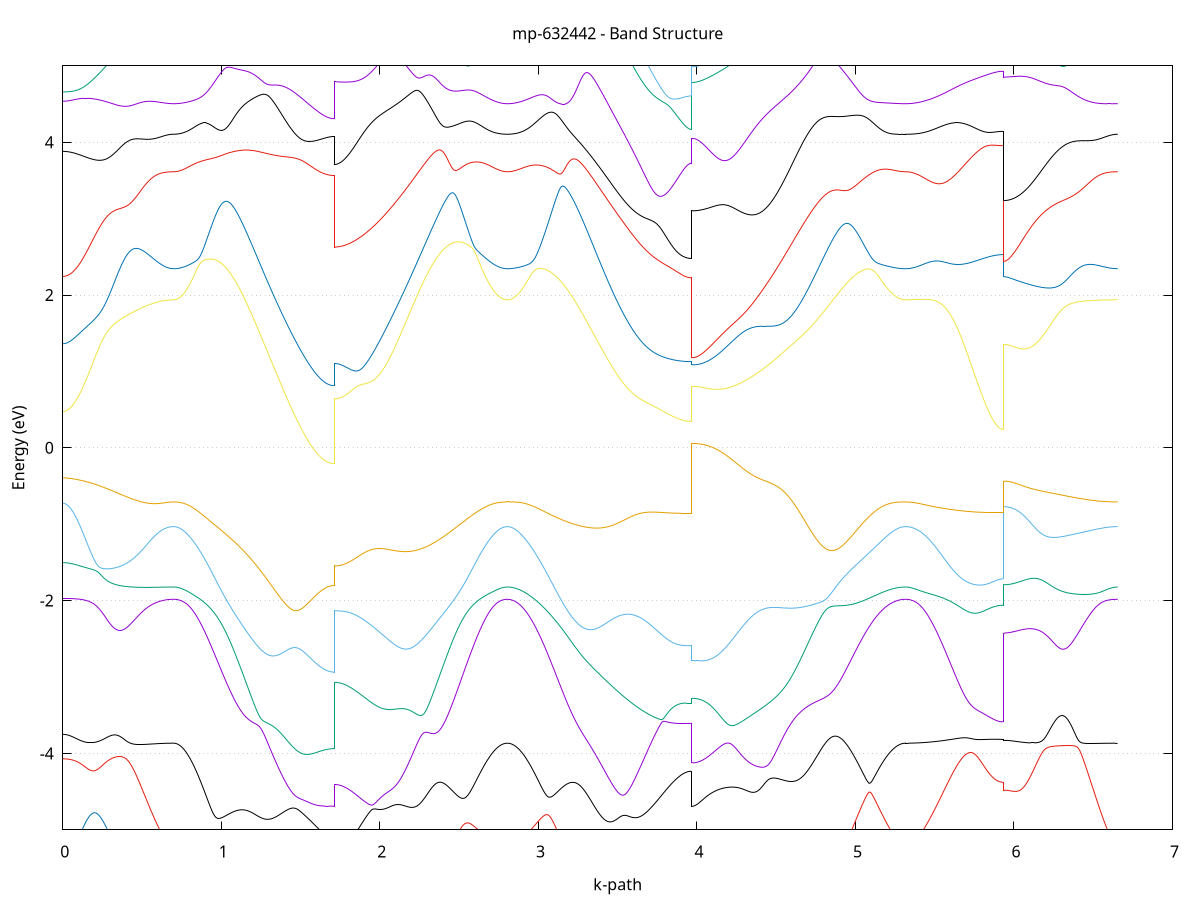 set title 'mp-632442 - Band Structure'
set xlabel 'k-path'
set ylabel 'Energy (eV)'
set grid y
set yrange [-5:5]
set terminal png size 800,600
set output 'mp-632442_bands_gnuplot.png'
plot '-' using 1:2 with lines notitle, '-' using 1:2 with lines notitle, '-' using 1:2 with lines notitle, '-' using 1:2 with lines notitle, '-' using 1:2 with lines notitle, '-' using 1:2 with lines notitle, '-' using 1:2 with lines notitle, '-' using 1:2 with lines notitle, '-' using 1:2 with lines notitle, '-' using 1:2 with lines notitle, '-' using 1:2 with lines notitle, '-' using 1:2 with lines notitle, '-' using 1:2 with lines notitle, '-' using 1:2 with lines notitle, '-' using 1:2 with lines notitle, '-' using 1:2 with lines notitle, '-' using 1:2 with lines notitle, '-' using 1:2 with lines notitle, '-' using 1:2 with lines notitle, '-' using 1:2 with lines notitle, '-' using 1:2 with lines notitle, '-' using 1:2 with lines notitle, '-' using 1:2 with lines notitle, '-' using 1:2 with lines notitle, '-' using 1:2 with lines notitle, '-' using 1:2 with lines notitle, '-' using 1:2 with lines notitle, '-' using 1:2 with lines notitle, '-' using 1:2 with lines notitle, '-' using 1:2 with lines notitle, '-' using 1:2 with lines notitle, '-' using 1:2 with lines notitle, '-' using 1:2 with lines notitle, '-' using 1:2 with lines notitle, '-' using 1:2 with lines notitle, '-' using 1:2 with lines notitle, '-' using 1:2 with lines notitle, '-' using 1:2 with lines notitle, '-' using 1:2 with lines notitle, '-' using 1:2 with lines notitle, '-' using 1:2 with lines notitle, '-' using 1:2 with lines notitle, '-' using 1:2 with lines notitle, '-' using 1:2 with lines notitle, '-' using 1:2 with lines notitle, '-' using 1:2 with lines notitle, '-' using 1:2 with lines notitle, '-' using 1:2 with lines notitle
0.000000 -15.346311
0.009997 -15.346611
0.019994 -15.347611
0.029991 -15.349211
0.039989 -15.351411
0.049986 -15.354211
0.059983 -15.357611
0.069980 -15.361511
0.079977 -15.366111
0.089974 -15.371211
0.099971 -15.376811
0.109969 -15.383011
0.119966 -15.389611
0.129963 -15.396711
0.139960 -15.404211
0.149957 -15.412111
0.159954 -15.420411
0.169952 -15.429011
0.179949 -15.438011
0.189946 -15.447211
0.199943 -15.456811
0.209940 -15.466511
0.219937 -15.476511
0.229934 -15.486611
0.239932 -15.496911
0.249929 -15.507411
0.259926 -15.517911
0.269923 -15.528611
0.279920 -15.539211
0.289917 -15.549911
0.299914 -15.560711
0.309912 -15.571411
0.319909 -15.582011
0.329906 -15.592611
0.339903 -15.603211
0.349900 -15.613611
0.359897 -15.623911
0.369894 -15.634111
0.379892 -15.644211
0.389889 -15.654011
0.399886 -15.663711
0.409883 -15.673211
0.419880 -15.682511
0.429877 -15.691611
0.439875 -15.700511
0.449872 -15.709111
0.459869 -15.717411
0.469866 -15.725511
0.479863 -15.733311
0.489860 -15.740811
0.499857 -15.748111
0.509855 -15.755011
0.519852 -15.761611
0.529849 -15.767911
0.539846 -15.773911
0.549843 -15.779511
0.559840 -15.784811
0.569837 -15.789811
0.579835 -15.794411
0.589832 -15.798711
0.599829 -15.802611
0.609826 -15.806111
0.619823 -15.809311
0.629820 -15.812111
0.639818 -15.814611
0.649815 -15.816611
0.659812 -15.818311
0.669809 -15.819711
0.679806 -15.820611
0.689803 -15.821211
0.699800 -15.821411
0.699800 -15.821411
0.709726 -15.821111
0.719651 -15.820311
0.729576 -15.819011
0.739502 -15.817111
0.749427 -15.814811
0.759352 -15.811911
0.769277 -15.808411
0.779203 -15.804511
0.789128 -15.800011
0.799053 -15.795011
0.808979 -15.789511
0.818904 -15.783411
0.828829 -15.776911
0.838755 -15.769811
0.848680 -15.762211
0.858605 -15.754111
0.868530 -15.745411
0.878456 -15.736311
0.888381 -15.726711
0.898306 -15.716511
0.908232 -15.705811
0.918157 -15.694711
0.928082 -15.683011
0.938008 -15.670911
0.947933 -15.658211
0.957858 -15.645111
0.967783 -15.631511
0.977709 -15.617411
0.987634 -15.602811
0.997559 -15.587811
1.007485 -15.572311
1.017410 -15.556311
1.027335 -15.539811
1.037261 -15.522911
1.047186 -15.505611
1.057111 -15.487811
1.067036 -15.469611
1.076962 -15.450911
1.086887 -15.431811
1.096812 -15.412311
1.106738 -15.392411
1.116663 -15.372111
1.126588 -15.351411
1.136513 -15.330311
1.146439 -15.308811
1.156364 -15.287011
1.166289 -15.264811
1.176215 -15.242211
1.186140 -15.219311
1.196065 -15.196111
1.205991 -15.172511
1.215916 -15.148711
1.225841 -15.124611
1.235766 -15.100111
1.245692 -15.075411
1.255617 -15.050511
1.265542 -15.025311
1.275468 -14.999911
1.285393 -14.974311
1.295318 -14.948611
1.305244 -14.922611
1.315169 -14.896511
1.325094 -14.870311
1.335019 -14.844011
1.344945 -14.817611
1.354870 -14.791211
1.364795 -14.764711
1.374721 -14.738211
1.384646 -14.711811
1.394571 -14.685411
1.404497 -14.659111
1.414422 -14.632911
1.424347 -14.606911
1.434272 -14.581111
1.444198 -14.555511
1.454123 -14.530211
1.464048 -14.505211
1.473974 -14.480511
1.483899 -14.456311
1.493824 -14.432511
1.503749 -14.409211
1.513675 -14.386511
1.523600 -14.364311
1.533525 -14.342911
1.543451 -14.322111
1.553376 -14.302111
1.563301 -14.282911
1.573227 -14.264711
1.583152 -14.247311
1.593077 -14.231011
1.603002 -14.215711
1.612928 -14.201511
1.622853 -14.188511
1.632778 -14.176711
1.642704 -14.166211
1.652629 -14.156911
1.662554 -14.149011
1.672480 -14.142611
1.682405 -14.137511
1.692330 -14.133811
1.702255 -14.131611
1.712181 -14.130911
1.712181 -14.049011
1.722106 -14.049611
1.732031 -14.051411
1.741957 -14.054311
1.751882 -14.058411
1.761807 -14.063611
1.771733 -14.070011
1.781658 -14.077511
1.791583 -14.086111
1.801509 -14.095811
1.811434 -14.106411
1.821359 -14.118211
1.831284 -14.130911
1.841210 -14.144511
1.851135 -14.159011
1.861060 -14.174511
1.870986 -14.190811
1.880911 -14.207811
1.890836 -14.225711
1.900762 -14.244211
1.910687 -14.263511
1.920612 -14.283411
1.930538 -14.303911
1.940463 -14.325011
1.950388 -14.346711
1.960313 -14.368811
1.970239 -14.391411
1.980164 -14.414411
1.990089 -14.437811
2.000015 -14.461511
2.009940 -14.485611
2.019865 -14.509911
2.029791 -14.534511
2.039716 -14.559411
2.049641 -14.584411
2.059567 -14.609611
2.069492 -14.634911
2.079417 -14.660411
2.089343 -14.685911
2.099268 -14.711511
2.109193 -14.737111
2.119118 -14.762711
2.129044 -14.788311
2.138969 -14.813911
2.148894 -14.839411
2.158820 -14.864911
2.168745 -14.890311
2.178670 -14.915511
2.188596 -14.940611
2.198521 -14.965611
2.208446 -14.990411
2.218372 -15.015011
2.228297 -15.039411
2.238222 -15.063711
2.248148 -15.087711
2.258073 -15.111411
2.267998 -15.135011
2.277923 -15.158211
2.287849 -15.181211
2.297774 -15.203911
2.307699 -15.226311
2.317625 -15.248411
2.327550 -15.270211
2.337475 -15.291611
2.347401 -15.312711
2.357326 -15.333511
2.367251 -15.353911
2.377177 -15.374011
2.387102 -15.393711
2.397027 -15.413011
2.406952 -15.431911
2.416878 -15.450511
2.426803 -15.468611
2.436728 -15.486411
2.446654 -15.503711
2.456579 -15.520611
2.466504 -15.537111
2.476430 -15.553211
2.486355 -15.568811
2.496280 -15.584011
2.506206 -15.598811
2.516131 -15.613111
2.526056 -15.627011
2.535981 -15.640411
2.545907 -15.653411
2.555832 -15.665911
2.565757 -15.677911
2.575683 -15.689511
2.585608 -15.700611
2.595533 -15.711211
2.605459 -15.721411
2.615384 -15.731111
2.625309 -15.740311
2.635235 -15.749011
2.645160 -15.757211
2.655085 -15.764911
2.665011 -15.772211
2.674936 -15.778911
2.684861 -15.785211
2.694786 -15.791011
2.704712 -15.796211
2.714637 -15.801011
2.724562 -15.805311
2.734488 -15.809011
2.744413 -15.812311
2.754338 -15.815111
2.764264 -15.817311
2.774189 -15.819111
2.784114 -15.820411
2.794040 -15.821111
2.803965 -15.821411
2.803965 -15.821411
2.813920 -15.821111
2.823875 -15.820411
2.833830 -15.819111
2.843786 -15.817411
2.853741 -15.815211
2.863696 -15.812511
2.873651 -15.809211
2.883606 -15.805511
2.893561 -15.801311
2.903517 -15.796711
2.913472 -15.791511
2.923427 -15.785811
2.933382 -15.779711
2.943337 -15.773111
2.953293 -15.765911
2.963248 -15.758411
2.973203 -15.750311
2.983158 -15.741711
2.993113 -15.732711
3.003068 -15.723311
3.013024 -15.713311
3.022979 -15.702911
3.032934 -15.692011
3.042889 -15.680711
3.052844 -15.668911
3.062800 -15.656711
3.072755 -15.644011
3.082710 -15.630911
3.092665 -15.617411
3.102620 -15.603411
3.112575 -15.589011
3.122531 -15.574211
3.132486 -15.558911
3.142441 -15.543311
3.152396 -15.527211
3.162351 -15.510711
3.172307 -15.493911
3.182262 -15.476711
3.192217 -15.459111
3.202172 -15.441111
3.212127 -15.422711
3.222082 -15.404011
3.232038 -15.385011
3.241993 -15.365611
3.251948 -15.345911
3.261903 -15.325811
3.271858 -15.305511
3.281814 -15.284811
3.291769 -15.263911
3.301724 -15.242611
3.311679 -15.221111
3.321634 -15.199411
3.331589 -15.177411
3.341545 -15.155111
3.351500 -15.132611
3.361455 -15.110011
3.371410 -15.087111
3.381365 -15.064011
3.391320 -15.040811
3.401276 -15.017411
3.411231 -14.993811
3.421186 -14.970211
3.431141 -14.946411
3.441096 -14.922611
3.451052 -14.898611
3.461007 -14.874611
3.470962 -14.850611
3.480917 -14.826511
3.490872 -14.802511
3.500827 -14.778411
3.510783 -14.754411
3.520738 -14.730511
3.530693 -14.706611
3.540648 -14.682811
3.550603 -14.659111
3.560559 -14.635611
3.570514 -14.612211
3.580469 -14.589111
3.590424 -14.566111
3.600379 -14.543311
3.610334 -14.520811
3.620290 -14.498611
3.630245 -14.476611
3.640200 -14.455011
3.650155 -14.433711
3.660110 -14.412811
3.670066 -14.392311
3.680021 -14.372211
3.689976 -14.352511
3.699931 -14.333311
3.709886 -14.314611
3.719841 -14.296311
3.729797 -14.278611
3.739752 -14.261411
3.749707 -14.244811
3.759662 -14.228811
3.769617 -14.213411
3.779573 -14.198611
3.789528 -14.184411
3.799483 -14.170911
3.809438 -14.158111
3.819393 -14.145911
3.829348 -14.134511
3.839304 -14.123811
3.849259 -14.113811
3.859214 -14.104611
3.869169 -14.096211
3.879124 -14.088511
3.889079 -14.081611
3.899035 -14.075511
3.908990 -14.070211
3.918945 -14.065711
3.928900 -14.062011
3.938855 -14.059111
3.948811 -14.057011
3.958766 -14.055811
3.968721 -14.055411
3.968721 -14.018611
3.978700 -14.018811
3.988679 -14.019411
3.998658 -14.020311
4.008637 -14.021511
4.018616 -14.023111
4.028595 -14.025111
4.038575 -14.027411
4.048554 -14.030111
4.058533 -14.033211
4.068512 -14.036611
4.078491 -14.040411
4.088470 -14.044611
4.098449 -14.049111
4.108428 -14.054011
4.118407 -14.059311
4.128386 -14.065011
4.138365 -14.071111
4.148345 -14.077511
4.158324 -14.084411
4.168303 -14.091611
4.178282 -14.099211
4.188261 -14.107311
4.198240 -14.115711
4.208219 -14.124511
4.218198 -14.133811
4.228177 -14.143511
4.238156 -14.153611
4.248135 -14.164111
4.258115 -14.175011
4.268094 -14.186411
4.278073 -14.198211
4.288052 -14.210411
4.298031 -14.223111
4.308010 -14.236111
4.317989 -14.249611
4.327968 -14.263611
4.337947 -14.277911
4.347926 -14.292711
4.357905 -14.308011
4.367885 -14.323611
4.377864 -14.339611
4.387843 -14.356111
4.397822 -14.372911
4.407801 -14.390211
4.417780 -14.407811
4.427759 -14.425811
4.437738 -14.444211
4.447717 -14.462911
4.457696 -14.482011
4.467675 -14.501411
4.477655 -14.521211
4.487634 -14.541211
4.497613 -14.561511
4.507592 -14.582111
4.517571 -14.602911
4.527550 -14.624011
4.537529 -14.645311
4.547508 -14.666911
4.557487 -14.688611
4.567466 -14.710411
4.577445 -14.732511
4.587425 -14.754711
4.597404 -14.776911
4.607383 -14.799311
4.617362 -14.821811
4.627341 -14.844311
4.637320 -14.866911
4.647299 -14.889511
4.657278 -14.912111
4.667257 -14.934711
4.677236 -14.957311
4.687215 -14.979811
4.697195 -15.002311
4.707174 -15.024711
4.717153 -15.047011
4.727132 -15.069211
4.737111 -15.091311
4.747090 -15.113311
4.757069 -15.135111
4.767048 -15.156711
4.777027 -15.178111
4.787006 -15.199411
4.796985 -15.220411
4.806965 -15.241311
4.816944 -15.261911
4.826923 -15.282211
4.836902 -15.302311
4.846881 -15.322111
4.856860 -15.341711
4.866839 -15.360911
4.876818 -15.379911
4.886797 -15.398611
4.896776 -15.416911
4.906755 -15.435011
4.916735 -15.452711
4.926714 -15.470011
4.936693 -15.487011
4.946672 -15.503711
4.956651 -15.519911
4.966630 -15.535911
4.976609 -15.551411
4.986588 -15.566511
4.996567 -15.581311
5.006546 -15.595711
5.016525 -15.609611
5.026505 -15.623211
5.036484 -15.636311
5.046463 -15.649011
5.056442 -15.661311
5.066421 -15.673211
5.076400 -15.684611
5.086379 -15.695611
5.096358 -15.706211
5.106337 -15.716311
5.116316 -15.725911
5.126295 -15.735111
5.136275 -15.743911
5.146254 -15.752211
5.156233 -15.760111
5.166212 -15.767411
5.176191 -15.774311
5.186170 -15.780811
5.196149 -15.786811
5.206128 -15.792311
5.216107 -15.797311
5.226086 -15.801911
5.236065 -15.806011
5.246045 -15.809611
5.256024 -15.812711
5.266003 -15.815311
5.275982 -15.817511
5.285961 -15.819211
5.295940 -15.820411
5.305919 -15.821111
5.315898 -15.821411
5.315898 -15.821411
5.325880 -15.821211
5.335862 -15.820611
5.345844 -15.819711
5.355826 -15.818511
5.365808 -15.816911
5.375789 -15.814911
5.385771 -15.812611
5.395753 -15.809911
5.405735 -15.806911
5.415717 -15.803511
5.425699 -15.799811
5.435681 -15.795811
5.445663 -15.791411
5.455644 -15.786811
5.465626 -15.781811
5.475608 -15.776511
5.485590 -15.770811
5.495572 -15.764911
5.505554 -15.758811
5.515536 -15.752311
5.525518 -15.745611
5.535499 -15.738611
5.545481 -15.731411
5.555463 -15.723911
5.565445 -15.716311
5.575427 -15.708411
5.585409 -15.700311
5.595391 -15.692111
5.605373 -15.683711
5.615354 -15.675211
5.625336 -15.666511
5.635318 -15.657711
5.645300 -15.648911
5.655282 -15.640011
5.665264 -15.631011
5.675246 -15.622111
5.685228 -15.613111
5.695210 -15.604211
5.705191 -15.595311
5.715173 -15.586511
5.725155 -15.577811
5.735137 -15.569211
5.745119 -15.560811
5.755101 -15.552611
5.765083 -15.544611
5.775065 -15.536811
5.785046 -15.529411
5.795028 -15.522211
5.805010 -15.515411
5.814992 -15.508911
5.824974 -15.502911
5.834956 -15.497311
5.844938 -15.492111
5.854920 -15.487411
5.864901 -15.483111
5.874883 -15.479411
5.884865 -15.476311
5.894847 -15.473711
5.904829 -15.471611
5.914811 -15.470111
5.924793 -15.469311
5.934775 -15.469011
5.934775 -15.240911
5.944639 -15.241311
5.954504 -15.242511
5.964369 -15.244411
5.974234 -15.247111
5.984099 -15.250511
5.993964 -15.254711
6.003829 -15.259611
6.013694 -15.265111
6.023559 -15.271411
6.033423 -15.278211
6.043288 -15.285711
6.053153 -15.293711
6.063018 -15.302211
6.072883 -15.311311
6.082748 -15.320811
6.092613 -15.330811
6.102478 -15.341211
6.112342 -15.351911
6.122207 -15.363011
6.132072 -15.374311
6.141937 -15.385911
6.151802 -15.397711
6.161667 -15.409811
6.171532 -15.422011
6.181397 -15.434311
6.191261 -15.446711
6.201126 -15.459311
6.210991 -15.471811
6.220856 -15.484411
6.230721 -15.497011
6.240586 -15.509511
6.250451 -15.522111
6.260316 -15.534511
6.270180 -15.546811
6.280045 -15.559111
6.289910 -15.571211
6.299775 -15.583111
6.309640 -15.594911
6.319505 -15.606611
6.329370 -15.618011
6.339235 -15.629211
6.349099 -15.640211
6.358964 -15.650911
6.368829 -15.661411
6.378694 -15.671711
6.388559 -15.681611
6.398424 -15.691311
6.408289 -15.700711
6.418154 -15.709811
6.428018 -15.718611
6.437883 -15.727111
6.447748 -15.735211
6.457613 -15.743011
6.467478 -15.750511
6.477343 -15.757611
6.487208 -15.764311
6.497073 -15.770811
6.506937 -15.776811
6.516802 -15.782511
6.526667 -15.787811
6.536532 -15.792711
6.546397 -15.797311
6.556262 -15.801411
6.566127 -15.805211
6.575992 -15.808611
6.585857 -15.811611
6.595721 -15.814211
6.605586 -15.816411
6.615451 -15.818211
6.625316 -15.819611
6.635181 -15.820611
6.645046 -15.821211
6.654911 -15.821411
e
0.000000 -12.984111
0.009997 -12.983711
0.019994 -12.982411
0.029991 -12.980211
0.039989 -12.977111
0.049986 -12.973311
0.059983 -12.968511
0.069980 -12.963011
0.079977 -12.956711
0.089974 -12.949611
0.099971 -12.941811
0.109969 -12.933311
0.119966 -12.924111
0.129963 -12.914211
0.139960 -12.903711
0.149957 -12.892711
0.159954 -12.881111
0.169952 -12.869111
0.179949 -12.856611
0.189946 -12.843611
0.199943 -12.830311
0.209940 -12.816611
0.219937 -12.802711
0.229934 -12.788411
0.239932 -12.774011
0.249929 -12.759311
0.259926 -12.744511
0.269923 -12.729611
0.279920 -12.714611
0.289917 -12.699511
0.299914 -12.684411
0.309912 -12.669311
0.319909 -12.654311
0.329906 -12.639311
0.339903 -12.624411
0.349900 -12.609611
0.359897 -12.595011
0.369894 -12.580511
0.379892 -12.566211
0.389889 -12.552111
0.399886 -12.538211
0.409883 -12.524611
0.419880 -12.511311
0.429877 -12.498211
0.439875 -12.485511
0.449872 -12.473011
0.459869 -12.460911
0.469866 -12.449211
0.479863 -12.437811
0.489860 -12.426811
0.499857 -12.416211
0.509855 -12.406011
0.519852 -12.396211
0.529849 -12.386911
0.539846 -12.378011
0.549843 -12.369611
0.559840 -12.361711
0.569837 -12.354311
0.579835 -12.347411
0.589832 -12.340911
0.599829 -12.335011
0.609826 -12.329711
0.619823 -12.324911
0.629820 -12.320611
0.639818 -12.316911
0.649815 -12.313711
0.659812 -12.311111
0.669809 -12.309111
0.679806 -12.307611
0.689803 -12.306811
0.699800 -12.306511
0.699800 -12.306511
0.709726 -12.306311
0.719651 -12.305911
0.729576 -12.305111
0.739502 -12.304011
0.749427 -12.302711
0.759352 -12.301011
0.769277 -12.299011
0.779203 -12.296811
0.789128 -12.294211
0.799053 -12.291311
0.808979 -12.288211
0.818904 -12.284711
0.828829 -12.281011
0.838755 -12.277011
0.848680 -12.272711
0.858605 -12.268111
0.868530 -12.263311
0.878456 -12.258211
0.888381 -12.252811
0.898306 -12.247211
0.908232 -12.241311
0.918157 -12.235211
0.928082 -12.228911
0.938008 -12.222311
0.947933 -12.215511
0.957858 -12.208411
0.967783 -12.201211
0.977709 -12.193711
0.987634 -12.186111
0.997559 -12.178311
1.007485 -12.170311
1.017410 -12.162111
1.027335 -12.153811
1.037261 -12.145311
1.047186 -12.136711
1.057111 -12.128011
1.067036 -12.119211
1.076962 -12.110311
1.086887 -12.101311
1.096812 -12.092211
1.106738 -12.083111
1.116663 -12.074011
1.126588 -12.064811
1.136513 -12.055611
1.146439 -12.046411
1.156364 -12.037311
1.166289 -12.028211
1.176215 -12.019211
1.186140 -12.010311
1.196065 -12.001511
1.205991 -11.992811
1.215916 -11.984311
1.225841 -11.976011
1.235766 -11.967811
1.245692 -11.959911
1.255617 -11.952211
1.265542 -11.944711
1.275468 -11.937611
1.285393 -11.930811
1.295318 -11.924311
1.305244 -11.918111
1.315169 -11.912311
1.325094 -11.906911
1.335019 -11.902011
1.344945 -11.897411
1.354870 -11.893311
1.364795 -11.889711
1.374721 -11.886611
1.384646 -11.883911
1.394571 -11.881811
1.404497 -11.880111
1.414422 -11.879011
1.424347 -11.878411
1.434272 -11.878311
1.444198 -11.878811
1.454123 -11.879711
1.464048 -11.881111
1.473974 -11.882911
1.483899 -11.885311
1.493824 -11.888011
1.503749 -11.891111
1.513675 -11.894611
1.523600 -11.898411
1.533525 -11.902411
1.543451 -11.906711
1.553376 -11.911211
1.563301 -11.915811
1.573227 -11.920411
1.583152 -11.925111
1.593077 -11.929711
1.603002 -11.934311
1.612928 -11.938611
1.622853 -11.942811
1.632778 -11.946711
1.642704 -11.950211
1.652629 -11.953411
1.662554 -11.956211
1.672480 -11.958511
1.682405 -11.960411
1.692330 -11.961711
1.702255 -11.962511
1.712181 -11.962811
1.712181 -11.672311
1.722106 -11.672411
1.732031 -11.672911
1.741957 -11.673611
1.751882 -11.674611
1.761807 -11.675811
1.771733 -11.677411
1.781658 -11.679311
1.791583 -11.681411
1.801509 -11.683911
1.811434 -11.686611
1.821359 -11.689711
1.831284 -11.693011
1.841210 -11.696711
1.851135 -11.700711
1.861060 -11.704911
1.870986 -11.709511
1.880911 -11.714411
1.890836 -11.719611
1.900762 -11.725111
1.910687 -11.730911
1.920612 -11.737011
1.930538 -11.743411
1.940463 -11.750011
1.950388 -11.756911
1.960313 -11.764111
1.970239 -11.771511
1.980164 -11.779211
1.990089 -11.787011
2.000015 -11.795111
2.009940 -11.803411
2.019865 -11.811911
2.029791 -11.820511
2.039716 -11.829411
2.049641 -11.838311
2.059567 -11.847411
2.069492 -11.856611
2.079417 -11.865911
2.089343 -11.875411
2.099268 -11.884811
2.109193 -11.894411
2.119118 -11.904011
2.129044 -11.913711
2.138969 -11.923411
2.148894 -11.933111
2.158820 -11.942811
2.168745 -11.952511
2.178670 -11.962211
2.188596 -11.971911
2.198521 -11.981511
2.208446 -11.991111
2.218372 -12.000611
2.228297 -12.010111
2.238222 -12.019511
2.248148 -12.028811
2.258073 -12.038111
2.267998 -12.047211
2.277923 -12.056211
2.287849 -12.065211
2.297774 -12.074011
2.307699 -12.082711
2.317625 -12.091311
2.327550 -12.099711
2.337475 -12.108011
2.347401 -12.116211
2.357326 -12.124211
2.367251 -12.132111
2.377177 -12.139811
2.387102 -12.147411
2.397027 -12.154811
2.406952 -12.162111
2.416878 -12.169211
2.426803 -12.176111
2.436728 -12.182811
2.446654 -12.189411
2.456579 -12.195811
2.466504 -12.202111
2.476430 -12.208111
2.486355 -12.214011
2.496280 -12.219711
2.506206 -12.225211
2.516131 -12.230611
2.526056 -12.235711
2.535981 -12.240711
2.545907 -12.245511
2.555832 -12.250211
2.565757 -12.254611
2.575683 -12.258811
2.585608 -12.262911
2.595533 -12.266811
2.605459 -12.270511
2.615384 -12.274011
2.625309 -12.277411
2.635235 -12.280511
2.645160 -12.283511
2.655085 -12.286311
2.665011 -12.288911
2.674936 -12.291311
2.684861 -12.293611
2.694786 -12.295611
2.704712 -12.297511
2.714637 -12.299211
2.724562 -12.300711
2.734488 -12.302111
2.744413 -12.303311
2.754338 -12.304211
2.764264 -12.305011
2.774189 -12.305711
2.784114 -12.306111
2.794040 -12.306411
2.803965 -12.306511
2.803965 -12.306511
2.813920 -12.306611
2.823875 -12.306811
2.833830 -12.307211
2.843786 -12.307811
2.853741 -12.308511
2.863696 -12.309311
2.873651 -12.310311
2.883606 -12.311511
2.893561 -12.312811
2.903517 -12.314211
2.913472 -12.315711
2.923427 -12.317411
2.933382 -12.319111
2.943337 -12.321011
2.953293 -12.322911
2.963248 -12.324911
2.973203 -12.327011
2.983158 -12.329211
2.993113 -12.331411
3.003068 -12.333611
3.013024 -12.335811
3.022979 -12.338111
3.032934 -12.340411
3.042889 -12.342611
3.052844 -12.344811
3.062800 -12.347011
3.072755 -12.349211
3.082710 -12.351211
3.092665 -12.353211
3.102620 -12.355211
3.112575 -12.357011
3.122531 -12.358711
3.132486 -12.360311
3.142441 -12.361711
3.152396 -12.363011
3.162351 -12.364111
3.172307 -12.365111
3.182262 -12.365911
3.192217 -12.366511
3.202172 -12.366811
3.212127 -12.367011
3.222082 -12.366911
3.232038 -12.366611
3.241993 -12.366111
3.251948 -12.365311
3.261903 -12.364211
3.271858 -12.362811
3.281814 -12.361211
3.291769 -12.359211
3.301724 -12.357011
3.311679 -12.354411
3.321634 -12.351611
3.331589 -12.348411
3.341545 -12.344811
3.351500 -12.340911
3.361455 -12.336711
3.371410 -12.332111
3.381365 -12.327211
3.391320 -12.321811
3.401276 -12.316111
3.411231 -12.310111
3.421186 -12.303611
3.431141 -12.296811
3.441096 -12.289611
3.451052 -12.281911
3.461007 -12.273911
3.470962 -12.265511
3.480917 -12.256711
3.490872 -12.247511
3.500827 -12.237811
3.510783 -12.227811
3.520738 -12.217411
3.530693 -12.206611
3.540648 -12.195411
3.550603 -12.183811
3.560559 -12.171811
3.570514 -12.159511
3.580469 -12.146811
3.590424 -12.133711
3.600379 -12.120211
3.610334 -12.106511
3.620290 -12.092411
3.630245 -12.078011
3.640200 -12.063311
3.650155 -12.048311
3.660110 -12.033111
3.670066 -12.017611
3.680021 -12.001911
3.689976 -11.986111
3.699931 -11.970111
3.709886 -11.954011
3.719841 -11.937811
3.729797 -11.921611
3.739752 -11.905411
3.749707 -11.889211
3.759662 -11.873111
3.769617 -11.857211
3.779573 -11.841411
3.789528 -11.826011
3.799483 -11.810811
3.809438 -11.796011
3.819393 -11.781611
3.829348 -11.767811
3.839304 -11.754511
3.849259 -11.741811
3.859214 -11.729811
3.869169 -11.718611
3.879124 -11.708311
3.889079 -11.698811
3.899035 -11.690311
3.908990 -11.682811
3.918945 -11.676311
3.928900 -11.671011
3.938855 -11.666811
3.948811 -11.663811
3.958766 -11.662011
3.968721 -11.661411
3.968721 -11.562711
3.978700 -11.563211
3.988679 -11.564811
3.998658 -11.567511
4.008637 -11.571111
4.018616 -11.575911
4.028595 -11.581611
4.038575 -11.588311
4.048554 -11.596011
4.058533 -11.604711
4.068512 -11.614211
4.078491 -11.624711
4.088470 -11.635911
4.098449 -11.648011
4.108428 -11.660911
4.118407 -11.674411
4.128386 -11.688711
4.138365 -11.703511
4.148345 -11.719011
4.158324 -11.735011
4.168303 -11.751511
4.178282 -11.768511
4.188261 -11.785811
4.198240 -11.803511
4.208219 -11.821411
4.218198 -11.839711
4.228177 -11.858111
4.238156 -11.876711
4.248135 -11.895311
4.258115 -11.914111
4.268094 -11.932811
4.278073 -11.951511
4.288052 -11.970211
4.298031 -11.988711
4.308010 -12.007111
4.317989 -12.025311
4.327968 -12.043311
4.337947 -12.061111
4.347926 -12.078511
4.357905 -12.095711
4.367885 -12.112411
4.377864 -12.128911
4.387843 -12.144911
4.397822 -12.160511
4.407801 -12.175711
4.417780 -12.190511
4.427759 -12.204811
4.437738 -12.218611
4.447717 -12.231911
4.457696 -12.244711
4.467675 -12.257011
4.477655 -12.268811
4.487634 -12.280111
4.497613 -12.290811
4.507592 -12.301111
4.517571 -12.310811
4.527550 -12.320011
4.537529 -12.328711
4.547508 -12.336911
4.557487 -12.344611
4.567466 -12.351711
4.577445 -12.358411
4.587425 -12.364611
4.597404 -12.370411
4.607383 -12.375611
4.617362 -12.380511
4.627341 -12.384811
4.637320 -12.388811
4.647299 -12.392311
4.657278 -12.395511
4.667257 -12.398211
4.677236 -12.400611
4.687215 -12.402611
4.697195 -12.404311
4.707174 -12.405611
4.717153 -12.406611
4.727132 -12.407311
4.737111 -12.407711
4.747090 -12.407911
4.757069 -12.407711
4.767048 -12.407411
4.777027 -12.406711
4.787006 -12.405911
4.796985 -12.404911
4.806965 -12.403611
4.816944 -12.402211
4.826923 -12.400611
4.836902 -12.398811
4.846881 -12.396911
4.856860 -12.394911
4.866839 -12.392811
4.876818 -12.390511
4.886797 -12.388211
4.896776 -12.385711
4.906755 -12.383211
4.916735 -12.380711
4.926714 -12.378011
4.936693 -12.375411
4.946672 -12.372711
4.956651 -12.369911
4.966630 -12.367211
4.976609 -12.364411
4.986588 -12.361711
4.996567 -12.358911
5.006546 -12.356211
5.016525 -12.353511
5.026505 -12.350811
5.036484 -12.348111
5.046463 -12.345511
5.056442 -12.343011
5.066421 -12.340511
5.076400 -12.338011
5.086379 -12.335711
5.096358 -12.333311
5.106337 -12.331111
5.116316 -12.328911
5.126295 -12.326811
5.136275 -12.324811
5.146254 -12.322911
5.156233 -12.321111
5.166212 -12.319411
5.176191 -12.317811
5.186170 -12.316311
5.196149 -12.314811
5.206128 -12.313511
5.216107 -12.312311
5.226086 -12.311211
5.236065 -12.310211
5.246045 -12.309411
5.256024 -12.308611
5.266003 -12.307911
5.275982 -12.307411
5.285961 -12.307011
5.295940 -12.306711
5.305919 -12.306511
5.315898 -12.306511
5.315898 -12.306511
5.325880 -12.307211
5.335862 -12.309511
5.345844 -12.313311
5.355826 -12.318511
5.365808 -12.325211
5.375789 -12.333311
5.385771 -12.342811
5.395753 -12.353711
5.405735 -12.365811
5.415717 -12.379211
5.425699 -12.393811
5.435681 -12.409611
5.445663 -12.426411
5.455644 -12.444311
5.465626 -12.463111
5.475608 -12.482811
5.485590 -12.503311
5.495572 -12.524611
5.505554 -12.546611
5.515536 -12.569211
5.525518 -12.592311
5.535499 -12.616011
5.545481 -12.640111
5.555463 -12.664611
5.565445 -12.689311
5.575427 -12.714311
5.585409 -12.739511
5.595391 -12.764811
5.605373 -12.790211
5.615354 -12.815611
5.625336 -12.841011
5.635318 -12.866211
5.645300 -12.891311
5.655282 -12.916111
5.665264 -12.940711
5.675246 -12.965011
5.685228 -12.988911
5.695210 -13.012411
5.705191 -13.035411
5.715173 -13.057911
5.725155 -13.079911
5.735137 -13.101211
5.745119 -13.121811
5.755101 -13.141711
5.765083 -13.160911
5.775065 -13.179211
5.785046 -13.196711
5.795028 -13.213311
5.805010 -13.229011
5.814992 -13.243711
5.824974 -13.257411
5.834956 -13.270011
5.844938 -13.281611
5.854920 -13.292011
5.864901 -13.301211
5.874883 -13.309311
5.884865 -13.316211
5.894847 -13.321911
5.904829 -13.326311
5.914811 -13.329511
5.924793 -13.331411
5.934775 -13.332011
5.934775 -13.238111
5.944639 -13.237611
5.954504 -13.235911
5.964369 -13.233211
5.974234 -13.229311
5.984099 -13.224411
5.993964 -13.218411
6.003829 -13.211311
6.013694 -13.203311
6.023559 -13.194311
6.033423 -13.184411
6.043288 -13.173511
6.053153 -13.161811
6.063018 -13.149311
6.072883 -13.136011
6.082748 -13.121911
6.092613 -13.107211
6.102478 -13.091811
6.112342 -13.075811
6.122207 -13.059211
6.132072 -13.042211
6.141937 -13.024611
6.151802 -13.006711
6.161667 -12.988411
6.171532 -12.969711
6.181397 -12.950811
6.191261 -12.931611
6.201126 -12.912211
6.210991 -12.892711
6.220856 -12.873011
6.230721 -12.853311
6.240586 -12.833411
6.250451 -12.813611
6.260316 -12.793811
6.270180 -12.774111
6.280045 -12.754411
6.289910 -12.734911
6.299775 -12.715511
6.309640 -12.696211
6.319505 -12.677211
6.329370 -12.658511
6.339235 -12.639911
6.349099 -12.621711
6.358964 -12.603811
6.368829 -12.586211
6.378694 -12.569011
6.388559 -12.552111
6.398424 -12.535711
6.408289 -12.519711
6.418154 -12.504111
6.428018 -12.489011
6.437883 -12.474411
6.447748 -12.460311
6.457613 -12.446711
6.467478 -12.433611
6.477343 -12.421111
6.487208 -12.409211
6.497073 -12.397811
6.506937 -12.387111
6.516802 -12.376911
6.526667 -12.367411
6.536532 -12.358611
6.546397 -12.350411
6.556262 -12.342911
6.566127 -12.336011
6.575992 -12.329911
6.585857 -12.324411
6.595721 -12.319711
6.605586 -12.315711
6.615451 -12.312411
6.625316 -12.309811
6.635181 -12.308011
6.645046 -12.306811
6.654911 -12.306511
e
0.000000 -11.386211
0.009997 -11.385811
0.019994 -11.384611
0.029991 -11.382611
0.039989 -11.379811
0.049986 -11.376311
0.059983 -11.371911
0.069980 -11.366711
0.079977 -11.360811
0.089974 -11.354011
0.099971 -11.346511
0.109969 -11.338111
0.119966 -11.329011
0.129963 -11.319111
0.139960 -11.308411
0.149957 -11.297011
0.159954 -11.284811
0.169952 -11.271811
0.179949 -11.258011
0.189946 -11.243511
0.199943 -11.228311
0.209940 -11.212411
0.219937 -11.195711
0.229934 -11.178311
0.239932 -11.160311
0.249929 -11.141611
0.259926 -11.122311
0.269923 -11.102311
0.279920 -11.081811
0.289917 -11.060711
0.299914 -11.039011
0.309912 -11.016911
0.319909 -10.994311
0.329906 -10.971311
0.339903 -10.947911
0.349900 -10.924111
0.359897 -10.900111
0.369894 -10.875811
0.379892 -10.851311
0.389889 -10.826711
0.399886 -10.802111
0.409883 -10.777411
0.419880 -10.752711
0.429877 -10.728211
0.439875 -10.703911
0.449872 -10.679811
0.459869 -10.656011
0.469866 -10.632611
0.479863 -10.609611
0.489860 -10.587211
0.499857 -10.565311
0.509855 -10.544111
0.519852 -10.523711
0.529849 -10.504011
0.539846 -10.485211
0.549843 -10.467211
0.559840 -10.450311
0.569837 -10.434311
0.579835 -10.419411
0.589832 -10.405511
0.599829 -10.392811
0.609826 -10.381211
0.619823 -10.370711
0.629820 -10.361511
0.639818 -10.353511
0.649815 -10.346611
0.659812 -10.341011
0.669809 -10.336711
0.679806 -10.333611
0.689803 -10.331711
0.699800 -10.331111
0.699800 -10.331111
0.709726 -10.330911
0.719651 -10.330411
0.729576 -10.329411
0.739502 -10.328211
0.749427 -10.326511
0.759352 -10.324511
0.769277 -10.322111
0.779203 -10.319411
0.789128 -10.316311
0.799053 -10.312911
0.808979 -10.309011
0.818904 -10.304811
0.828829 -10.300311
0.838755 -10.295411
0.848680 -10.290111
0.858605 -10.284511
0.868530 -10.278611
0.878456 -10.272211
0.888381 -10.265611
0.898306 -10.258511
0.908232 -10.251111
0.918157 -10.243411
0.928082 -10.235411
0.938008 -10.226911
0.947933 -10.218211
0.957858 -10.209111
0.967783 -10.199711
0.977709 -10.189911
0.987634 -10.179811
0.997559 -10.169411
1.007485 -10.158611
1.017410 -10.147511
1.027335 -10.136211
1.037261 -10.124511
1.047186 -10.112411
1.057111 -10.100111
1.067036 -10.087511
1.076962 -10.074611
1.086887 -10.061411
1.096812 -10.047911
1.106738 -10.034111
1.116663 -10.020111
1.126588 -10.005711
1.136513 -9.991111
1.146439 -9.976311
1.156364 -9.961211
1.166289 -9.945911
1.176215 -9.930311
1.186140 -9.914511
1.196065 -9.898511
1.205991 -9.882311
1.215916 -9.865911
1.225841 -9.849311
1.235766 -9.832611
1.245692 -9.815711
1.255617 -9.798611
1.265542 -9.781411
1.275468 -9.764011
1.285393 -9.746611
1.295318 -9.729011
1.305244 -9.711411
1.315169 -9.693711
1.325094 -9.675911
1.335019 -9.658111
1.344945 -9.640311
1.354870 -9.622511
1.364795 -9.604711
1.374721 -9.586911
1.384646 -9.569211
1.394571 -9.551611
1.404497 -9.534111
1.414422 -9.516711
1.424347 -9.499411
1.434272 -9.482311
1.444198 -9.465411
1.454123 -9.448811
1.464048 -9.432311
1.473974 -9.416211
1.483899 -9.400311
1.493824 -9.384811
1.503749 -9.369611
1.513675 -9.354811
1.523600 -9.340411
1.533525 -9.326511
1.543451 -9.313011
1.553376 -9.300111
1.563301 -9.287711
1.573227 -9.275811
1.583152 -9.264611
1.593077 -9.254111
1.603002 -9.244211
1.612928 -9.235011
1.622853 -9.226611
1.632778 -9.219011
1.642704 -9.212111
1.652629 -9.206211
1.662554 -9.201111
1.672480 -9.196811
1.682405 -9.193511
1.692330 -9.191211
1.702255 -9.189811
1.712181 -9.189311
1.712181 -9.931711
1.722106 -9.931711
1.732031 -9.931611
1.741957 -9.931611
1.751882 -9.931411
1.761807 -9.931311
1.771733 -9.931211
1.781658 -9.931011
1.791583 -9.930911
1.801509 -9.930811
1.811434 -9.930711
1.821359 -9.930711
1.831284 -9.930811
1.841210 -9.931011
1.851135 -9.931311
1.861060 -9.931811
1.870986 -9.932411
1.880911 -9.933211
1.890836 -9.934111
1.900762 -9.935311
1.910687 -9.936711
1.920612 -9.938311
1.930538 -9.940211
1.940463 -9.942311
1.950388 -9.944711
1.960313 -9.947311
1.970239 -9.950211
1.980164 -9.953311
1.990089 -9.956811
2.000015 -9.960411
2.009940 -9.964411
2.019865 -9.968511
2.029791 -9.973011
2.039716 -9.977611
2.049641 -9.982511
2.059567 -9.987611
2.069492 -9.992911
2.079417 -9.998411
2.089343 -10.004011
2.099268 -10.009811
2.109193 -10.015811
2.119118 -10.021911
2.129044 -10.028111
2.138969 -10.034411
2.148894 -10.040811
2.158820 -10.047311
2.168745 -10.053811
2.178670 -10.060411
2.188596 -10.067111
2.198521 -10.073811
2.208446 -10.080511
2.218372 -10.087211
2.228297 -10.093911
2.238222 -10.100711
2.248148 -10.107411
2.258073 -10.114011
2.267998 -10.120711
2.277923 -10.127311
2.287849 -10.133811
2.297774 -10.140311
2.307699 -10.146811
2.317625 -10.153211
2.327550 -10.159511
2.337475 -10.165811
2.347401 -10.171911
2.357326 -10.178011
2.367251 -10.184011
2.377177 -10.190011
2.387102 -10.195811
2.397027 -10.201511
2.406952 -10.207211
2.416878 -10.212811
2.426803 -10.218211
2.436728 -10.223611
2.446654 -10.228811
2.456579 -10.234011
2.466504 -10.239011
2.476430 -10.244011
2.486355 -10.248811
2.496280 -10.253511
2.506206 -10.258111
2.516131 -10.262611
2.526056 -10.266911
2.535981 -10.271211
2.545907 -10.275311
2.555832 -10.279311
2.565757 -10.283111
2.575683 -10.286911
2.585608 -10.290511
2.595533 -10.293911
2.605459 -10.297311
2.615384 -10.300511
2.625309 -10.303511
2.635235 -10.306411
2.645160 -10.309111
2.655085 -10.311711
2.665011 -10.314211
2.674936 -10.316511
2.684861 -10.318611
2.694786 -10.320611
2.704712 -10.322411
2.714637 -10.324011
2.724562 -10.325511
2.734488 -10.326811
2.744413 -10.327911
2.754338 -10.328911
2.764264 -10.329711
2.774189 -10.330311
2.784114 -10.330711
2.794040 -10.331011
2.803965 -10.331111
2.803965 -10.331111
2.813920 -10.331011
2.823875 -10.330811
2.833830 -10.330511
2.843786 -10.330011
2.853741 -10.329411
2.863696 -10.328611
2.873651 -10.327811
2.883606 -10.326711
2.893561 -10.325511
2.903517 -10.324211
2.913472 -10.322711
2.923427 -10.321111
2.933382 -10.319311
2.943337 -10.317311
2.953293 -10.315211
2.963248 -10.312811
2.973203 -10.310411
2.983158 -10.307711
2.993113 -10.304811
3.003068 -10.301811
3.013024 -10.298511
3.022979 -10.295111
3.032934 -10.291511
3.042889 -10.287711
3.052844 -10.283611
3.062800 -10.279411
3.072755 -10.274911
3.082710 -10.270311
3.092665 -10.265411
3.102620 -10.260311
3.112575 -10.255011
3.122531 -10.249511
3.132486 -10.243711
3.142441 -10.237811
3.152396 -10.231611
3.162351 -10.225211
3.172307 -10.218611
3.182262 -10.211711
3.192217 -10.204611
3.202172 -10.197411
3.212127 -10.189911
3.222082 -10.182111
3.232038 -10.174211
3.241993 -10.166011
3.251948 -10.157711
3.261903 -10.149111
3.271858 -10.140311
3.281814 -10.131311
3.291769 -10.122111
3.301724 -10.112711
3.311679 -10.103111
3.321634 -10.093411
3.331589 -10.083411
3.341545 -10.073211
3.351500 -10.062911
3.361455 -10.052311
3.371410 -10.041611
3.381365 -10.030811
3.391320 -10.019811
3.401276 -10.008611
3.411231 -9.997211
3.421186 -9.985811
3.431141 -9.974111
3.441096 -9.962411
3.451052 -9.950511
3.461007 -9.938611
3.470962 -9.926511
3.480917 -9.914311
3.490872 -9.902011
3.500827 -9.889711
3.510783 -9.877311
3.520738 -9.864911
3.530693 -9.852411
3.540648 -9.839911
3.550603 -9.827411
3.560559 -9.814911
3.570514 -9.802411
3.580469 -9.790011
3.590424 -9.777611
3.600379 -9.765311
3.610334 -9.753211
3.620290 -9.741111
3.630245 -9.729211
3.640200 -9.717411
3.650155 -9.705911
3.660110 -9.694511
3.670066 -9.683411
3.680021 -9.672611
3.689976 -9.662111
3.699931 -9.651911
3.709886 -9.642111
3.719841 -9.632611
3.729797 -9.623611
3.739752 -9.615111
3.749707 -9.607111
3.759662 -9.599511
3.769617 -9.592511
3.779573 -9.586111
3.789528 -9.580311
3.799483 -9.575111
3.809438 -9.570511
3.819393 -9.566611
3.829348 -9.563211
3.839304 -9.560511
3.849259 -9.558411
3.859214 -9.556811
3.869169 -9.555611
3.879124 -9.555011
3.889079 -9.554611
3.899035 -9.554611
3.908990 -9.554811
3.918945 -9.555111
3.928900 -9.555511
3.938855 -9.555911
3.948811 -9.556211
3.958766 -9.556411
3.968721 -9.556411
3.968721 -9.833511
3.978700 -9.833911
3.988679 -9.834911
3.998658 -9.836711
4.008637 -9.839211
4.018616 -9.842511
4.028595 -9.846411
4.038575 -9.851111
4.048554 -9.856411
4.058533 -9.862511
4.068512 -9.869411
4.078491 -9.876911
4.088470 -9.885111
4.098449 -9.894011
4.108428 -9.903611
4.118407 -9.913911
4.128386 -9.924811
4.138365 -9.936311
4.148345 -9.948411
4.158324 -9.961111
4.168303 -9.974311
4.178282 -9.987911
4.188261 -10.002111
4.198240 -10.016611
4.208219 -10.031511
4.218198 -10.046811
4.228177 -10.062411
4.238156 -10.078211
4.248135 -10.094211
4.258115 -10.110411
4.268094 -10.126811
4.278073 -10.143311
4.288052 -10.159811
4.298031 -10.176411
4.308010 -10.193011
4.317989 -10.209511
4.327968 -10.226011
4.337947 -10.242411
4.347926 -10.258711
4.357905 -10.274911
4.367885 -10.290911
4.377864 -10.306811
4.387843 -10.322411
4.397822 -10.337811
4.407801 -10.353011
4.417780 -10.367911
4.427759 -10.382611
4.437738 -10.397011
4.447717 -10.411111
4.457696 -10.424811
4.467675 -10.438311
4.477655 -10.451411
4.487634 -10.464111
4.497613 -10.476511
4.507592 -10.488611
4.517571 -10.500211
4.527550 -10.511511
4.537529 -10.522411
4.547508 -10.532911
4.557487 -10.543011
4.567466 -10.552611
4.577445 -10.561911
4.587425 -10.570711
4.597404 -10.579111
4.607383 -10.587011
4.617362 -10.594511
4.627341 -10.601611
4.637320 -10.608211
4.647299 -10.614311
4.657278 -10.620011
4.667257 -10.625211
4.677236 -10.630011
4.687215 -10.634311
4.697195 -10.638111
4.707174 -10.641511
4.717153 -10.644411
4.727132 -10.646811
4.737111 -10.648811
4.747090 -10.650311
4.757069 -10.651311
4.767048 -10.651811
4.777027 -10.651911
4.787006 -10.651511
4.796985 -10.650611
4.806965 -10.649311
4.816944 -10.647511
4.826923 -10.645311
4.836902 -10.642611
4.846881 -10.639511
4.856860 -10.635911
4.866839 -10.631911
4.876818 -10.627511
4.886797 -10.622811
4.896776 -10.617611
4.906755 -10.612011
4.916735 -10.606011
4.926714 -10.599711
4.936693 -10.593111
4.946672 -10.586111
4.956651 -10.578811
4.966630 -10.571211
4.976609 -10.563411
4.986588 -10.555311
4.996567 -10.546911
5.006546 -10.538411
5.016525 -10.529611
5.026505 -10.520811
5.036484 -10.511711
5.046463 -10.502611
5.056442 -10.493411
5.066421 -10.484111
5.076400 -10.474811
5.086379 -10.465511
5.096358 -10.456311
5.106337 -10.447211
5.116316 -10.438111
5.126295 -10.429211
5.136275 -10.420511
5.146254 -10.412011
5.156233 -10.403811
5.166212 -10.395811
5.176191 -10.388111
5.186170 -10.380911
5.196149 -10.374011
5.206128 -10.367511
5.216107 -10.361411
5.226086 -10.355911
5.236065 -10.350811
5.246045 -10.346311
5.256024 -10.342311
5.266003 -10.338911
5.275982 -10.336111
5.285961 -10.333911
5.295940 -10.332311
5.305919 -10.331411
5.315898 -10.331111
5.315898 -10.331111
5.325880 -10.331111
5.335862 -10.331411
5.345844 -10.331711
5.355826 -10.332211
5.365808 -10.332911
5.375789 -10.333711
5.385771 -10.334611
5.395753 -10.335811
5.405735 -10.337011
5.415717 -10.338511
5.425699 -10.340011
5.435681 -10.341811
5.445663 -10.343711
5.455644 -10.345811
5.465626 -10.348011
5.475608 -10.350511
5.485590 -10.353011
5.495572 -10.355711
5.505554 -10.358611
5.515536 -10.361611
5.525518 -10.364711
5.535499 -10.367911
5.545481 -10.371311
5.555463 -10.374811
5.565445 -10.378311
5.575427 -10.382011
5.585409 -10.385711
5.595391 -10.389511
5.605373 -10.393311
5.615354 -10.397111
5.625336 -10.401011
5.635318 -10.404911
5.645300 -10.408811
5.655282 -10.412711
5.665264 -10.416611
5.675246 -10.420411
5.685228 -10.424211
5.695210 -10.427911
5.705191 -10.431611
5.715173 -10.435111
5.725155 -10.438611
5.735137 -10.442011
5.745119 -10.445311
5.755101 -10.448511
5.765083 -10.451511
5.775065 -10.454411
5.785046 -10.457211
5.795028 -10.459911
5.805010 -10.462311
5.814992 -10.464711
5.824974 -10.466811
5.834956 -10.468811
5.844938 -10.470611
5.854920 -10.472211
5.864901 -10.473711
5.874883 -10.474911
5.884865 -10.476011
5.894847 -10.476911
5.904829 -10.477611
5.914811 -10.478111
5.924793 -10.478411
5.934775 -10.478511
5.934775 -11.454611
5.944639 -11.454311
5.954504 -11.453311
5.964369 -11.451611
5.974234 -11.449411
5.984099 -11.446411
5.993964 -11.442811
6.003829 -11.438611
6.013694 -11.433711
6.023559 -11.428111
6.033423 -11.421911
6.043288 -11.415111
6.053153 -11.407511
6.063018 -11.399411
6.072883 -11.390511
6.082748 -11.381111
6.092613 -11.370911
6.102478 -11.360111
6.112342 -11.348711
6.122207 -11.336611
6.132072 -11.323911
6.141937 -11.310511
6.151802 -11.296411
6.161667 -11.281811
6.171532 -11.266511
6.181397 -11.250611
6.191261 -11.234011
6.201126 -11.216911
6.210991 -11.199111
6.220856 -11.180811
6.230721 -11.161811
6.240586 -11.142311
6.250451 -11.122311
6.260316 -11.101711
6.270180 -11.080611
6.280045 -11.059011
6.289910 -11.037011
6.299775 -11.014511
6.309640 -10.991511
6.319505 -10.968211
6.329370 -10.944511
6.339235 -10.920511
6.349099 -10.896211
6.358964 -10.871611
6.368829 -10.846811
6.378694 -10.821911
6.388559 -10.796811
6.398424 -10.771711
6.408289 -10.746611
6.418154 -10.721511
6.428018 -10.696511
6.437883 -10.671711
6.447748 -10.647111
6.457613 -10.622911
6.467478 -10.599011
6.477343 -10.575611
6.487208 -10.552811
6.497073 -10.530511
6.506937 -10.509011
6.516802 -10.488311
6.526667 -10.468511
6.536532 -10.449711
6.546397 -10.432011
6.556262 -10.415411
6.566127 -10.400111
6.575992 -10.386111
6.585857 -10.373611
6.595721 -10.362511
6.605586 -10.353111
6.615451 -10.345211
6.625316 -10.339111
6.635181 -10.334611
6.645046 -10.332011
6.654911 -10.331111
e
0.000000 -8.852211
0.009997 -8.851911
0.019994 -8.851311
0.029991 -8.850311
0.039989 -8.848811
0.049986 -8.846911
0.059983 -8.844611
0.069980 -8.841911
0.079977 -8.838811
0.089974 -8.835411
0.099971 -8.831511
0.109969 -8.827311
0.119966 -8.822811
0.129963 -8.818011
0.139960 -8.812811
0.149957 -8.807311
0.159954 -8.801611
0.169952 -8.795611
0.179949 -8.789411
0.189946 -8.783011
0.199943 -8.776411
0.209940 -8.769611
0.219937 -8.762711
0.229934 -8.755711
0.239932 -8.748711
0.249929 -8.741611
0.259926 -8.734511
0.269923 -8.727311
0.279920 -8.720311
0.289917 -8.713211
0.299914 -8.706311
0.309912 -8.699411
0.319909 -8.692711
0.329906 -8.686111
0.339903 -8.679711
0.349900 -8.673411
0.359897 -8.667211
0.369894 -8.661111
0.379892 -8.655211
0.389889 -8.649411
0.399886 -8.643611
0.409883 -8.637911
0.419880 -8.632211
0.429877 -8.626411
0.439875 -8.620611
0.449872 -8.614611
0.459869 -8.608411
0.469866 -8.601911
0.479863 -8.595111
0.489860 -8.588011
0.499857 -8.580411
0.509855 -8.572411
0.519852 -8.564011
0.529849 -8.555011
0.539846 -8.545511
0.549843 -8.535511
0.559840 -8.525011
0.569837 -8.514111
0.579835 -8.502911
0.589832 -8.491411
0.599829 -8.479811
0.609826 -8.468211
0.619823 -8.456811
0.629820 -8.445911
0.639818 -8.435611
0.649815 -8.426311
0.659812 -8.418111
0.669809 -8.411511
0.679806 -8.406511
0.689803 -8.403411
0.699800 -8.402411
0.699800 -8.402411
0.709726 -8.402211
0.719651 -8.401511
0.729576 -8.400311
0.739502 -8.398711
0.749427 -8.396511
0.759352 -8.393911
0.769277 -8.390911
0.779203 -8.387311
0.789128 -8.383311
0.799053 -8.378911
0.808979 -8.373911
0.818904 -8.368411
0.828829 -8.362511
0.838755 -8.356111
0.848680 -8.349211
0.858605 -8.341911
0.868530 -8.334011
0.878456 -8.325711
0.888381 -8.316811
0.898306 -8.307511
0.908232 -8.297711
0.918157 -8.287411
0.928082 -8.276611
0.938008 -8.265311
0.947933 -8.253511
0.957858 -8.241211
0.967783 -8.228511
0.977709 -8.215211
0.987634 -8.201511
0.997559 -8.187211
1.007485 -8.172511
1.017410 -8.157311
1.027335 -8.141611
1.037261 -8.125511
1.047186 -8.108911
1.057111 -8.091811
1.067036 -8.074311
1.076962 -8.056311
1.086887 -8.037911
1.096812 -8.019011
1.106738 -7.999811
1.116663 -7.980111
1.126588 -7.960211
1.136513 -7.939811
1.146439 -7.919211
1.156364 -7.898311
1.166289 -7.877111
1.176215 -7.855811
1.186140 -7.834411
1.196065 -7.813111
1.205991 -7.791811
1.215916 -7.770811
1.225841 -7.750311
1.235766 -7.730611
1.245692 -7.711911
1.255617 -7.694911
1.265542 -7.679911
1.275468 -7.667911
1.285393 -7.659611
1.295318 -7.655911
1.305244 -7.657411
1.315169 -7.664411
1.325094 -7.676811
1.335019 -7.693811
1.344945 -7.714511
1.354870 -7.738211
1.364795 -7.763911
1.374721 -7.791011
1.384646 -7.818811
1.394571 -7.847111
1.404497 -7.875411
1.414422 -7.903511
1.424347 -7.931111
1.434272 -7.958011
1.444198 -7.984211
1.454123 -8.009611
1.464048 -8.033911
1.473974 -8.057311
1.483899 -8.079611
1.493824 -8.100811
1.503749 -8.120911
1.513675 -8.139911
1.523600 -8.157711
1.533525 -8.174511
1.543451 -8.190111
1.553376 -8.204611
1.563301 -8.218011
1.573227 -8.230411
1.583152 -8.241811
1.593077 -8.252211
1.603002 -8.261611
1.612928 -8.270111
1.622853 -8.277711
1.632778 -8.284411
1.642704 -8.290211
1.652629 -8.295311
1.662554 -8.299511
1.672480 -8.302911
1.682405 -8.305511
1.692330 -8.307411
1.702255 -8.308511
1.712181 -8.308911
1.712181 -8.478611
1.722106 -8.478011
1.732031 -8.476111
1.741957 -8.473111
1.751882 -8.468811
1.761807 -8.463311
1.771733 -8.456611
1.781658 -8.448711
1.791583 -8.439611
1.801509 -8.429311
1.811434 -8.417811
1.821359 -8.405011
1.831284 -8.391111
1.841210 -8.376011
1.851135 -8.359711
1.861060 -8.342311
1.870986 -8.323611
1.880911 -8.303911
1.890836 -8.283011
1.900762 -8.261011
1.910687 -8.238011
1.920612 -8.213811
1.930538 -8.188711
1.940463 -8.162511
1.950388 -8.135511
1.960313 -8.107511
1.970239 -8.078711
1.980164 -8.049111
1.990089 -8.018811
2.000015 -7.988011
2.009940 -7.956611
2.019865 -7.924911
2.029791 -7.893011
2.039716 -7.861211
2.049641 -7.829711
2.059567 -7.798911
2.069492 -7.769211
2.079417 -7.741411
2.089343 -7.716211
2.099268 -7.694711
2.109193 -7.678111
2.119118 -7.667511
2.129044 -7.663411
2.138969 -7.665711
2.148894 -7.673411
2.158820 -7.685511
2.168745 -7.700711
2.178670 -7.718211
2.188596 -7.737311
2.198521 -7.757511
2.208446 -7.778411
2.218372 -7.799811
2.228297 -7.821411
2.238222 -7.843111
2.248148 -7.864711
2.258073 -7.886311
2.267998 -7.907711
2.277923 -7.928911
2.287849 -7.949811
2.297774 -7.970311
2.307699 -7.990511
2.317625 -8.010411
2.327550 -8.029811
2.337475 -8.048811
2.347401 -8.067311
2.357326 -8.085411
2.367251 -8.103011
2.377177 -8.120011
2.387102 -8.136611
2.397027 -8.152711
2.406952 -8.168311
2.416878 -8.183311
2.426803 -8.197711
2.436728 -8.211711
2.446654 -8.225111
2.456579 -8.237911
2.466504 -8.250211
2.476430 -8.261911
2.486355 -8.273111
2.496280 -8.283711
2.506206 -8.293811
2.516131 -8.303311
2.526056 -8.312311
2.535981 -8.320811
2.545907 -8.328711
2.555832 -8.336211
2.565757 -8.343111
2.575683 -8.349611
2.585608 -8.355511
2.595533 -8.361011
2.605459 -8.366111
2.615384 -8.370711
2.625309 -8.374911
2.635235 -8.378711
2.645160 -8.382111
2.655085 -8.385211
2.665011 -8.388011
2.674936 -8.390411
2.684861 -8.392511
2.694786 -8.394411
2.704712 -8.396011
2.714637 -8.397411
2.724562 -8.398611
2.734488 -8.399511
2.744413 -8.400411
2.754338 -8.401011
2.764264 -8.401511
2.774189 -8.401911
2.784114 -8.402211
2.794040 -8.402411
2.803965 -8.402411
2.803965 -8.402411
2.813920 -8.401811
2.823875 -8.399911
2.833830 -8.396911
2.843786 -8.392611
2.853741 -8.387011
2.863696 -8.380311
2.873651 -8.372411
2.883606 -8.363311
2.893561 -8.353011
2.903517 -8.341611
2.913472 -8.329011
2.923427 -8.315311
2.933382 -8.300511
2.943337 -8.284711
2.953293 -8.267811
2.963248 -8.249911
2.973203 -8.231011
2.983158 -8.211211
2.993113 -8.190411
3.003068 -8.168811
3.013024 -8.146311
3.022979 -8.123011
3.032934 -8.099011
3.042889 -8.074311
3.052844 -8.048911
3.062800 -8.023011
3.072755 -7.996511
3.082710 -7.969511
3.092665 -7.942211
3.102620 -7.914611
3.112575 -7.886811
3.122531 -7.858911
3.132486 -7.831011
3.142441 -7.803211
3.152396 -7.775711
3.162351 -7.748611
3.172307 -7.722011
3.182262 -7.696111
3.192217 -7.671111
3.202172 -7.647111
3.212127 -7.624311
3.222082 -7.602711
3.232038 -7.582511
3.241993 -7.563811
3.251948 -7.546611
3.261903 -7.531011
3.271858 -7.517111
3.281814 -7.504811
3.291769 -7.494311
3.301724 -7.485711
3.311679 -7.479111
3.321634 -7.474511
3.331589 -7.472111
3.341545 -7.472011
3.351500 -7.474411
3.361455 -7.479311
3.371410 -7.486911
3.381365 -7.497211
3.391320 -7.510311
3.401276 -7.526111
3.411231 -7.544711
3.421186 -7.565811
3.431141 -7.589411
3.441096 -7.615311
3.451052 -7.643311
3.461007 -7.673211
3.470962 -7.704711
3.480917 -7.737811
3.490872 -7.772111
3.500827 -7.807611
3.510783 -7.843911
3.520738 -7.881111
3.530693 -7.918811
3.540648 -7.957111
3.550603 -7.995711
3.560559 -8.034611
3.570514 -8.073711
3.580469 -8.112811
3.590424 -8.152011
3.600379 -8.191011
3.610334 -8.229911
3.620290 -8.268611
3.630245 -8.307011
3.640200 -8.345011
3.650155 -8.382611
3.660110 -8.419811
3.670066 -8.456511
3.680021 -8.492611
3.689976 -8.528111
3.699931 -8.563011
3.709886 -8.597111
3.719841 -8.630411
3.729797 -8.662911
3.739752 -8.694511
3.749707 -8.725211
3.759662 -8.754811
3.769617 -8.783411
3.779573 -8.810811
3.789528 -8.837011
3.799483 -8.862011
3.809438 -8.885611
3.819393 -8.907911
3.829348 -8.928811
3.839304 -8.948211
3.849259 -8.966111
3.859214 -8.982511
3.869169 -8.997311
3.879124 -9.010711
3.889079 -9.022511
3.899035 -9.032911
3.908990 -9.041711
3.918945 -9.049211
3.928900 -9.055211
3.938855 -9.059911
3.948811 -9.063211
3.958766 -9.065211
3.968721 -9.065811
3.968721 -8.998811
3.978700 -8.998811
3.988679 -8.998511
3.998658 -8.998111
4.008637 -8.997611
4.018616 -8.996811
4.028595 -8.995711
4.038575 -8.994411
4.048554 -8.992611
4.058533 -8.990511
4.068512 -8.987911
4.078491 -8.984811
4.088470 -8.981111
4.098449 -8.976811
4.108428 -8.971811
4.118407 -8.966011
4.128386 -8.959511
4.138365 -8.952111
4.148345 -8.943811
4.158324 -8.934711
4.168303 -8.924611
4.178282 -8.913611
4.188261 -8.901611
4.198240 -8.888711
4.208219 -8.874811
4.218198 -8.859911
4.228177 -8.844011
4.238156 -8.827211
4.248135 -8.809411
4.258115 -8.790711
4.268094 -8.771111
4.278073 -8.750611
4.288052 -8.729211
4.298031 -8.706911
4.308010 -8.683811
4.317989 -8.659911
4.327968 -8.635211
4.337947 -8.609811
4.347926 -8.583611
4.357905 -8.556811
4.367885 -8.529311
4.377864 -8.501111
4.387843 -8.472411
4.397822 -8.443211
4.407801 -8.413411
4.417780 -8.383211
4.427759 -8.352611
4.437738 -8.321611
4.447717 -8.290311
4.457696 -8.258811
4.467675 -8.227011
4.477655 -8.195211
4.487634 -8.163211
4.497613 -8.131311
4.507592 -8.099411
4.517571 -8.067711
4.527550 -8.036211
4.537529 -8.005111
4.547508 -7.974411
4.557487 -7.944211
4.567466 -7.914611
4.577445 -7.885811
4.587425 -7.857711
4.597404 -7.830611
4.607383 -7.804611
4.617362 -7.779611
4.627341 -7.755911
4.637320 -7.733511
4.647299 -7.712611
4.657278 -7.693111
4.667257 -7.675211
4.677236 -7.658911
4.687215 -7.644411
4.697195 -7.631711
4.707174 -7.620811
4.717153 -7.612011
4.727132 -7.605411
4.737111 -7.600911
4.747090 -7.598911
4.757069 -7.599311
4.767048 -7.602411
4.777027 -7.608111
4.787006 -7.616511
4.796985 -7.627511
4.806965 -7.640911
4.816944 -7.656511
4.826923 -7.674111
4.836902 -7.693411
4.846881 -7.714011
4.856860 -7.735711
4.866839 -7.758411
4.876818 -7.781611
4.886797 -7.805311
4.896776 -7.829311
4.906755 -7.853511
4.916735 -7.877711
4.926714 -7.901911
4.936693 -7.925811
4.946672 -7.949611
4.956651 -7.973011
4.966630 -7.996111
4.976609 -8.018711
4.986588 -8.040911
4.996567 -8.062611
5.006546 -8.083811
5.016525 -8.104411
5.026505 -8.124411
5.036484 -8.143811
5.046463 -8.162511
5.056442 -8.180611
5.066421 -8.198011
5.076400 -8.214711
5.086379 -8.230711
5.096358 -8.246011
5.106337 -8.260611
5.116316 -8.274411
5.126295 -8.287511
5.136275 -8.299811
5.146254 -8.311511
5.156233 -8.322311
5.166212 -8.332411
5.176191 -8.341811
5.186170 -8.350511
5.196149 -8.358511
5.206128 -8.365711
5.216107 -8.372211
5.226086 -8.378111
5.236065 -8.383311
5.246045 -8.387911
5.256024 -8.391811
5.266003 -8.395111
5.275982 -8.397711
5.285961 -8.399811
5.295940 -8.401211
5.305919 -8.402111
5.315898 -8.402411
5.315898 -8.402411
5.325880 -8.401611
5.335862 -8.399311
5.345844 -8.395511
5.355826 -8.390111
5.365808 -8.383311
5.375789 -8.375111
5.385771 -8.365611
5.395753 -8.354911
5.405735 -8.343111
5.415717 -8.330311
5.425699 -8.316711
5.435681 -8.302411
5.445663 -8.287611
5.455644 -8.272511
5.465626 -8.257411
5.475608 -8.242411
5.485590 -8.227811
5.495572 -8.213911
5.505554 -8.200811
5.515536 -8.188711
5.525518 -8.177811
5.535499 -8.168311
5.545481 -8.160111
5.555463 -8.153411
5.565445 -8.148211
5.575427 -8.144311
5.585409 -8.141711
5.595391 -8.140311
5.605373 -8.140011
5.615354 -8.140711
5.625336 -8.142311
5.635318 -8.144611
5.645300 -8.147611
5.655282 -8.151211
5.665264 -8.155211
5.675246 -8.159611
5.685228 -8.164211
5.695210 -8.169111
5.705191 -8.174211
5.715173 -8.179411
5.725155 -8.184611
5.735137 -8.189911
5.745119 -8.195111
5.755101 -8.200211
5.765083 -8.205311
5.775065 -8.210211
5.785046 -8.214911
5.795028 -8.219411
5.805010 -8.223711
5.814992 -8.227811
5.824974 -8.231611
5.834956 -8.235111
5.844938 -8.238311
5.854920 -8.241311
5.864901 -8.243911
5.874883 -8.246111
5.884865 -8.248111
5.894847 -8.249711
5.904829 -8.250911
5.914811 -8.251811
5.924793 -8.252411
5.934775 -8.252611
5.934775 -8.260311
5.944639 -8.259811
5.954504 -8.258511
5.964369 -8.256411
5.974234 -8.253411
5.984099 -8.249511
5.993964 -8.244811
6.003829 -8.239211
6.013694 -8.232811
6.023559 -8.225511
6.033423 -8.217411
6.043288 -8.208511
6.053153 -8.198711
6.063018 -8.188211
6.072883 -8.176911
6.082748 -8.164811
6.092613 -8.152011
6.102478 -8.138411
6.112342 -8.124211
6.122207 -8.109211
6.132072 -8.093611
6.141937 -8.077411
6.151802 -8.060711
6.161667 -8.043511
6.171532 -8.025811
6.181397 -8.007811
6.191261 -7.989511
6.201126 -7.971111
6.210991 -7.952711
6.220856 -7.934611
6.230721 -7.916911
6.240586 -7.900111
6.250451 -7.884411
6.260316 -7.870411
6.270180 -7.858611
6.280045 -7.849811
6.289910 -7.844711
6.299775 -7.843911
6.309640 -7.847811
6.319505 -7.856411
6.329370 -7.869411
6.339235 -7.886211
6.349099 -7.905911
6.358964 -7.927811
6.368829 -7.951211
6.378694 -7.975711
6.388559 -8.000711
6.398424 -8.026011
6.408289 -8.051211
6.418154 -8.076211
6.428018 -8.100711
6.437883 -8.124811
6.447748 -8.148111
6.457613 -8.170711
6.467478 -8.192511
6.477343 -8.213411
6.487208 -8.233311
6.497073 -8.252311
6.506937 -8.270211
6.516802 -8.287111
6.526667 -8.302911
6.536532 -8.317511
6.546397 -8.331011
6.556262 -8.343411
6.566127 -8.354611
6.575992 -8.364611
6.585857 -8.373511
6.595721 -8.381211
6.605586 -8.387711
6.615451 -8.393011
6.625316 -8.397111
6.635181 -8.400111
6.645046 -8.401811
6.654911 -8.402411
e
0.000000 -5.771911
0.009997 -5.784311
0.019994 -5.815611
0.029991 -5.856911
0.039989 -5.902811
0.049986 -5.951011
0.059983 -6.000211
0.069980 -6.049711
0.079977 -6.099311
0.089974 -6.148711
0.099971 -6.197811
0.109969 -6.246311
0.119966 -6.294311
0.129963 -6.341611
0.139960 -6.388211
0.149957 -6.434011
0.159954 -6.479011
0.169952 -6.523111
0.179949 -6.566311
0.189946 -6.608511
0.199943 -6.649711
0.209940 -6.689911
0.219937 -6.728911
0.229934 -6.766911
0.239932 -6.803611
0.249929 -6.839211
0.259926 -6.873611
0.269923 -6.906711
0.279920 -6.938611
0.289917 -6.969111
0.299914 -6.998411
0.309912 -7.026411
0.319909 -7.053111
0.329906 -7.078511
0.339903 -7.102711
0.349900 -7.125611
0.359897 -7.147311
0.369894 -7.167911
0.379892 -7.187411
0.389889 -7.206011
0.399886 -7.223611
0.409883 -7.240511
0.419880 -7.256711
0.429877 -7.272411
0.439875 -7.287711
0.449872 -7.302711
0.459869 -7.317611
0.469866 -7.332611
0.479863 -7.347711
0.489860 -7.363211
0.499857 -7.379111
0.509855 -7.395611
0.519852 -7.412611
0.529849 -7.430311
0.539846 -7.448611
0.549843 -7.467611
0.559840 -7.487011
0.569837 -7.506911
0.579835 -7.527011
0.589832 -7.547211
0.599829 -7.567211
0.609826 -7.586811
0.619823 -7.605611
0.629820 -7.623411
0.639818 -7.639911
0.649815 -7.654611
0.659812 -7.667211
0.669809 -7.677511
0.679806 -7.685011
0.689803 -7.689611
0.699800 -7.691211
0.699800 -7.691211
0.709726 -7.690911
0.719651 -7.690011
0.729576 -7.688511
0.739502 -7.686311
0.749427 -7.683611
0.759352 -7.680311
0.769277 -7.676311
0.779203 -7.671811
0.789128 -7.666711
0.799053 -7.661011
0.808979 -7.654711
0.818904 -7.647911
0.828829 -7.640511
0.838755 -7.632611
0.848680 -7.624111
0.858605 -7.615211
0.868530 -7.605711
0.878456 -7.595711
0.888381 -7.585211
0.898306 -7.574311
0.908232 -7.562911
0.918157 -7.551111
0.928082 -7.538811
0.938008 -7.526211
0.947933 -7.513211
0.957858 -7.499811
0.967783 -7.486211
0.977709 -7.472211
0.987634 -7.457911
0.997559 -7.443511
1.007485 -7.428811
1.017410 -7.414011
1.027335 -7.399011
1.037261 -7.384011
1.047186 -7.368911
1.057111 -7.353911
1.067036 -7.339011
1.076962 -7.324211
1.086887 -7.309711
1.096812 -7.295511
1.106738 -7.281811
1.116663 -7.268611
1.126588 -7.256111
1.136513 -7.244411
1.146439 -7.233811
1.156364 -7.224311
1.166289 -7.216311
1.176215 -7.209811
1.186140 -7.205211
1.196065 -7.202711
1.205991 -7.202511
1.215916 -7.204711
1.225841 -7.209311
1.235766 -7.216211
1.245692 -7.225111
1.255617 -7.235511
1.265542 -7.246511
1.275468 -7.257111
1.285393 -7.266011
1.295318 -7.272111
1.305244 -7.274111
1.315169 -7.271611
1.325094 -7.264211
1.335019 -7.252411
1.344945 -7.236911
1.354870 -7.218211
1.364795 -7.197011
1.374721 -7.173911
1.384646 -7.149511
1.394571 -7.124011
1.404497 -7.098011
1.414422 -7.071711
1.424347 -7.045611
1.434272 -7.020311
1.444198 -6.996311
1.454123 -6.974611
1.464048 -6.956211
1.473974 -6.942211
1.483899 -6.933611
1.493824 -6.930711
1.503749 -6.933111
1.513675 -6.939611
1.523600 -6.949211
1.533525 -6.961011
1.543451 -6.974211
1.553376 -6.988211
1.563301 -7.002711
1.573227 -7.017111
1.583152 -7.031411
1.593077 -7.045311
1.603002 -7.058611
1.612928 -7.071211
1.622853 -7.082911
1.632778 -7.093711
1.642704 -7.103411
1.652629 -7.111911
1.662554 -7.119311
1.672480 -7.125311
1.682405 -7.130111
1.692330 -7.133611
1.702255 -7.135611
1.712181 -7.136311
1.712181 -7.061311
1.722106 -7.061311
1.732031 -7.061111
1.741957 -7.060811
1.751882 -7.060311
1.761807 -7.059711
1.771733 -7.058911
1.781658 -7.057811
1.791583 -7.056611
1.801509 -7.055011
1.811434 -7.053211
1.821359 -7.051111
1.831284 -7.048811
1.841210 -7.046411
1.851135 -7.043911
1.861060 -7.041411
1.870986 -7.039111
1.880911 -7.037311
1.890836 -7.036111
1.900762 -7.035911
1.910687 -7.037011
1.920612 -7.039811
1.930538 -7.044611
1.940463 -7.051611
1.950388 -7.061111
1.960313 -7.073111
1.970239 -7.087411
1.980164 -7.103911
1.990089 -7.122111
2.000015 -7.141811
2.009940 -7.162611
2.019865 -7.184211
2.029791 -7.206211
2.039716 -7.228211
2.049641 -7.250011
2.059567 -7.270911
2.069492 -7.290611
2.079417 -7.308411
2.089343 -7.323411
2.099268 -7.334711
2.109193 -7.341211
2.119118 -7.341911
2.129044 -7.336311
2.138969 -7.324911
2.148894 -7.308611
2.158820 -7.288911
2.168745 -7.267111
2.178670 -7.244311
2.188596 -7.221611
2.198521 -7.199711
2.208446 -7.179211
2.218372 -7.160611
2.228297 -7.144311
2.238222 -7.130611
2.248148 -7.119511
2.258073 -7.111211
2.267998 -7.105611
2.277923 -7.102711
2.287849 -7.102111
2.297774 -7.103911
2.307699 -7.107711
2.317625 -7.113311
2.327550 -7.120611
2.337475 -7.129311
2.347401 -7.139411
2.357326 -7.150511
2.367251 -7.162611
2.377177 -7.175611
2.387102 -7.189211
2.397027 -7.203511
2.406952 -7.218311
2.416878 -7.233511
2.426803 -7.249111
2.436728 -7.265011
2.446654 -7.281111
2.456579 -7.297411
2.466504 -7.313911
2.476430 -7.330411
2.486355 -7.346911
2.496280 -7.363511
2.506206 -7.380011
2.516131 -7.396411
2.526056 -7.412711
2.535981 -7.428811
2.545907 -7.444811
2.555832 -7.460611
2.565757 -7.476011
2.575683 -7.491311
2.585608 -7.506211
2.595533 -7.520711
2.605459 -7.534911
2.615384 -7.548611
2.625309 -7.561911
2.635235 -7.574811
2.645160 -7.587111
2.655085 -7.598911
2.665011 -7.610111
2.674936 -7.620711
2.684861 -7.630711
2.694786 -7.640011
2.704712 -7.648611
2.714637 -7.656511
2.724562 -7.663611
2.734488 -7.670011
2.744413 -7.675511
2.754338 -7.680311
2.764264 -7.684211
2.774189 -7.687311
2.784114 -7.689411
2.794040 -7.690811
2.803965 -7.691211
2.803965 -7.691211
2.813920 -7.691011
2.823875 -7.690411
2.833830 -7.689411
2.843786 -7.687911
2.853741 -7.686111
2.863696 -7.683911
2.873651 -7.681211
2.883606 -7.678211
2.893561 -7.674711
2.903517 -7.670911
2.913472 -7.666611
2.923427 -7.662011
2.933382 -7.656911
2.943337 -7.651411
2.953293 -7.645611
2.963248 -7.639311
2.973203 -7.632611
2.983158 -7.625511
2.993113 -7.618011
3.003068 -7.610211
3.013024 -7.601811
3.022979 -7.593111
3.032934 -7.584011
3.042889 -7.574411
3.052844 -7.564411
3.062800 -7.554011
3.072755 -7.543111
3.082710 -7.531811
3.092665 -7.519911
3.102620 -7.507611
3.112575 -7.494711
3.122531 -7.481211
3.132486 -7.467111
3.142441 -7.452411
3.152396 -7.437111
3.162351 -7.420911
3.172307 -7.404111
3.182262 -7.386411
3.192217 -7.367811
3.202172 -7.348411
3.212127 -7.328211
3.222082 -7.307111
3.232038 -7.285411
3.241993 -7.263011
3.251948 -7.240111
3.261903 -7.217011
3.271858 -7.193711
3.281814 -7.170611
3.291769 -7.147911
3.301724 -7.125711
3.311679 -7.104411
3.321634 -7.084111
3.331589 -7.065111
3.341545 -7.047411
3.351500 -7.031211
3.361455 -7.016611
3.371410 -7.003611
3.381365 -6.992311
3.391320 -6.982411
3.401276 -6.974111
3.411231 -6.967311
3.421186 -6.961811
3.431141 -6.957711
3.441096 -6.954911
3.451052 -6.953611
3.461007 -6.953711
3.470962 -6.955511
3.480917 -6.958911
3.490872 -6.964111
3.500827 -6.971211
3.510783 -6.980411
3.520738 -6.991711
3.530693 -7.005311
3.540648 -7.021011
3.550603 -7.038911
3.560559 -7.059011
3.570514 -7.081111
3.580469 -7.105111
3.590424 -7.130911
3.600379 -7.158111
3.610334 -7.186811
3.620290 -7.216611
3.630245 -7.247311
3.640200 -7.278711
3.650155 -7.310711
3.660110 -7.343111
3.670066 -7.375711
3.680021 -7.408211
3.689976 -7.440711
3.699931 -7.472811
3.709886 -7.504611
3.719841 -7.535911
3.729797 -7.566511
3.739752 -7.596411
3.749707 -7.625411
3.759662 -7.653611
3.769617 -7.680811
3.779573 -7.706911
3.789528 -7.731911
3.799483 -7.755811
3.809438 -7.778411
3.819393 -7.799811
3.829348 -7.820011
3.839304 -7.838811
3.849259 -7.856211
3.859214 -7.872311
3.869169 -7.887111
3.879124 -7.900411
3.889079 -7.912411
3.899035 -7.922911
3.908990 -7.932111
3.918945 -7.939811
3.928900 -7.946211
3.938855 -7.951111
3.948811 -7.954611
3.958766 -7.956711
3.968721 -7.957411
3.968721 -7.845711
3.978700 -7.844911
3.988679 -7.842611
3.998658 -7.838811
4.008637 -7.833511
4.018616 -7.826711
4.028595 -7.818411
4.038575 -7.808611
4.048554 -7.797311
4.058533 -7.784611
4.068512 -7.770511
4.078491 -7.755011
4.088470 -7.738111
4.098449 -7.719911
4.108428 -7.700411
4.118407 -7.679611
4.128386 -7.657711
4.138365 -7.634611
4.148345 -7.610311
4.158324 -7.585011
4.168303 -7.558711
4.178282 -7.531511
4.188261 -7.503311
4.198240 -7.474411
4.208219 -7.444611
4.218198 -7.414111
4.228177 -7.383011
4.238156 -7.351411
4.248135 -7.319311
4.258115 -7.286711
4.268094 -7.253911
4.278073 -7.220911
4.288052 -7.187711
4.298031 -7.154611
4.308010 -7.121711
4.317989 -7.089011
4.327968 -7.056811
4.337947 -7.025211
4.347926 -6.994611
4.357905 -6.965011
4.367885 -6.936811
4.377864 -6.910311
4.387843 -6.885711
4.397822 -6.863511
4.407801 -6.844011
4.417780 -6.827411
4.427759 -6.813811
4.437738 -6.803511
4.447717 -6.796311
4.457696 -6.792111
4.467675 -6.790511
4.477655 -6.791211
4.487634 -6.793811
4.497613 -6.798111
4.507592 -6.803611
4.517571 -6.810111
4.527550 -6.817511
4.537529 -6.825511
4.547508 -6.834111
4.557487 -6.843311
4.567466 -6.853011
4.577445 -6.863311
4.587425 -6.874311
4.597404 -6.885911
4.607383 -6.898511
4.617362 -6.911911
4.627341 -6.926411
4.637320 -6.941911
4.647299 -6.958511
4.657278 -6.976111
4.667257 -6.994711
4.677236 -7.014011
4.687215 -7.034011
4.697195 -7.054411
4.707174 -7.074911
4.717153 -7.095411
4.727132 -7.115411
4.737111 -7.134811
4.747090 -7.153111
4.757069 -7.170111
4.767048 -7.185511
4.777027 -7.199111
4.787006 -7.210711
4.796985 -7.220411
4.806965 -7.228211
4.816944 -7.234211
4.826923 -7.238511
4.836902 -7.241511
4.846881 -7.243311
4.856860 -7.244211
4.866839 -7.244411
4.876818 -7.244111
4.886797 -7.243511
4.896776 -7.242911
4.906755 -7.242411
4.916735 -7.242111
4.926714 -7.242311
4.936693 -7.243011
4.946672 -7.244511
4.956651 -7.246811
4.966630 -7.250211
4.976609 -7.254611
4.986588 -7.260311
4.996567 -7.267311
5.006546 -7.275611
5.016525 -7.285411
5.026505 -7.296411
5.036484 -7.308811
5.046463 -7.322511
5.056442 -7.337311
5.066421 -7.353211
5.076400 -7.369911
5.086379 -7.387511
5.096358 -7.405711
5.106337 -7.424311
5.116316 -7.443311
5.126295 -7.462311
5.136275 -7.481411
5.146254 -7.500411
5.156233 -7.519111
5.166212 -7.537311
5.176191 -7.555011
5.186170 -7.572011
5.196149 -7.588311
5.206128 -7.603611
5.216107 -7.618011
5.226086 -7.631311
5.236065 -7.643411
5.246045 -7.654311
5.256024 -7.663911
5.266003 -7.672111
5.275982 -7.678911
5.285961 -7.684311
5.295940 -7.688111
5.305919 -7.690411
5.315898 -7.691211
5.315898 -7.691211
5.325880 -7.691111
5.335862 -7.690911
5.345844 -7.690511
5.355826 -7.690011
5.365808 -7.689211
5.375789 -7.688211
5.385771 -7.686811
5.395753 -7.685211
5.405735 -7.683011
5.415717 -7.680411
5.425699 -7.677111
5.435681 -7.673011
5.445663 -7.668111
5.455644 -7.662111
5.465626 -7.654811
5.475608 -7.646211
5.485590 -7.635911
5.495572 -7.623811
5.505554 -7.609811
5.515536 -7.593611
5.525518 -7.575111
5.535499 -7.554311
5.545481 -7.531011
5.555463 -7.505411
5.565445 -7.477311
5.575427 -7.447011
5.585409 -7.414511
5.595391 -7.380011
5.605373 -7.343511
5.615354 -7.305211
5.625336 -7.265311
5.635318 -7.223911
5.645300 -7.181111
5.655282 -7.137111
5.665264 -7.092011
5.675246 -7.045911
5.685228 -6.998911
5.695210 -6.951111
5.705191 -6.902711
5.715173 -6.853811
5.725155 -6.804411
5.735137 -6.754611
5.745119 -6.704711
5.755101 -6.654711
5.765083 -6.604711
5.775065 -6.554911
5.785046 -6.505411
5.795028 -6.456411
5.805010 -6.408111
5.814992 -6.360711
5.824974 -6.314511
5.834956 -6.269811
5.844938 -6.226811
5.854920 -6.186111
5.864901 -6.148011
5.874883 -6.113111
5.884865 -6.082011
5.894847 -6.055211
5.904829 -6.033611
5.914811 -6.017511
5.924793 -6.007711
5.934775 -6.004311
5.934775 -6.062711
5.944639 -6.066511
5.954504 -6.077411
5.964369 -6.095111
5.974234 -6.118811
5.984099 -6.147511
5.993964 -6.180411
6.003829 -6.216711
6.013694 -6.255811
6.023559 -6.297011
6.033423 -6.340011
6.043288 -6.384211
6.053153 -6.429511
6.063018 -6.475511
6.072883 -6.522111
6.082748 -6.569011
6.092613 -6.616211
6.102478 -6.663311
6.112342 -6.710511
6.122207 -6.757411
6.132072 -6.804111
6.141937 -6.850511
6.151802 -6.896411
6.161667 -6.941711
6.171532 -6.986411
6.181397 -7.030411
6.191261 -7.073511
6.201126 -7.115611
6.210991 -7.156611
6.220856 -7.196211
6.230721 -7.234311
6.240586 -7.270411
6.250451 -7.304411
6.260316 -7.335611
6.270180 -7.363611
6.280045 -7.387711
6.289910 -7.407311
6.299775 -7.421911
6.309640 -7.431111
6.319505 -7.435111
6.329370 -7.434511
6.339235 -7.430011
6.349099 -7.422811
6.358964 -7.413711
6.368829 -7.403911
6.378694 -7.394311
6.388559 -7.385611
6.398424 -7.378711
6.408289 -7.374011
6.418154 -7.372211
6.428018 -7.373611
6.437883 -7.378211
6.447748 -7.386211
6.457613 -7.397211
6.467478 -7.411011
6.477343 -7.427111
6.487208 -7.445111
6.497073 -7.464611
6.506937 -7.485011
6.516802 -7.505811
6.526667 -7.526911
6.536532 -7.547611
6.546397 -7.567811
6.556262 -7.587211
6.566127 -7.605411
6.575992 -7.622411
6.585857 -7.637811
6.595721 -7.651511
6.605586 -7.663411
6.615451 -7.673211
6.625316 -7.681011
6.635181 -7.686711
6.645046 -7.690111
6.654911 -7.691211
e
0.000000 -5.545511
0.009997 -5.532911
0.019994 -5.500911
0.029991 -5.458711
0.039989 -5.411411
0.049986 -5.361611
0.059983 -5.310611
0.069980 -5.259011
0.079977 -5.207411
0.089974 -5.156211
0.099971 -5.105711
0.109969 -5.056311
0.119966 -5.008511
0.129963 -4.962811
0.139960 -4.919911
0.149957 -4.880611
0.159954 -4.845811
0.169952 -4.816811
0.179949 -4.794911
0.189946 -4.781211
0.199943 -4.776511
0.209940 -4.781011
0.219937 -4.794211
0.229934 -4.814911
0.239932 -4.841911
0.249929 -4.874011
0.259926 -4.910111
0.269923 -4.949311
0.279920 -4.990911
0.289917 -5.034411
0.299914 -5.079211
0.309912 -5.125011
0.319909 -5.171511
0.329906 -5.218311
0.339903 -5.265311
0.349900 -5.312111
0.359897 -5.358611
0.369894 -5.404611
0.379892 -5.449911
0.389889 -5.494311
0.399886 -5.537611
0.409883 -5.579711
0.419880 -5.620211
0.429877 -5.659211
0.439875 -5.696311
0.449872 -5.731311
0.459869 -5.764211
0.469866 -5.794811
0.479863 -5.822811
0.489860 -5.848111
0.499857 -5.870711
0.509855 -5.890411
0.519852 -5.907211
0.529849 -5.921011
0.539846 -5.931911
0.549843 -5.939811
0.559840 -5.944811
0.569837 -5.947211
0.579835 -5.947011
0.589832 -5.944411
0.599829 -5.939811
0.609826 -5.933511
0.619823 -5.925711
0.629820 -5.917011
0.639818 -5.907811
0.649815 -5.898511
0.659812 -5.889811
0.669809 -5.882311
0.679806 -5.876411
0.689803 -5.872711
0.699800 -5.871411
0.699800 -5.871411
0.709726 -5.871311
0.719651 -5.870911
0.729576 -5.870311
0.739502 -5.869411
0.749427 -5.868211
0.759352 -5.866811
0.769277 -5.865111
0.779203 -5.863111
0.789128 -5.860811
0.799053 -5.858211
0.808979 -5.855311
0.818904 -5.852211
0.828829 -5.848611
0.838755 -5.844811
0.848680 -5.840711
0.858605 -5.836111
0.868530 -5.831311
0.878456 -5.826111
0.888381 -5.820511
0.898306 -5.814611
0.908232 -5.808311
0.918157 -5.801711
0.928082 -5.794711
0.938008 -5.787411
0.947933 -5.779711
0.957858 -5.771711
0.967783 -5.763411
0.977709 -5.754911
0.987634 -5.746211
0.997559 -5.737411
1.007485 -5.728811
1.017410 -5.720411
1.027335 -5.712911
1.037261 -5.707111
1.047186 -5.705011
1.057111 -5.710311
1.067036 -5.729011
1.076962 -5.763811
1.086887 -5.810311
1.096812 -5.862711
1.106738 -5.917811
1.116663 -5.973611
1.126588 -6.029311
1.136513 -6.084211
1.146439 -6.138011
1.156364 -6.190111
1.166289 -6.240311
1.176215 -6.288211
1.186140 -6.333511
1.196065 -6.375911
1.205991 -6.415011
1.215916 -6.450511
1.225841 -6.482311
1.235766 -6.510211
1.245692 -6.534111
1.255617 -6.554411
1.265542 -6.571111
1.275468 -6.584811
1.285393 -6.595711
1.295318 -6.604511
1.305244 -6.611611
1.315169 -6.617411
1.325094 -6.622411
1.335019 -6.626911
1.344945 -6.631311
1.354870 -6.635911
1.364795 -6.640811
1.374721 -6.646211
1.384646 -6.652311
1.394571 -6.658911
1.404497 -6.666111
1.414422 -6.673711
1.424347 -6.681411
1.434272 -6.688811
1.444198 -6.695311
1.454123 -6.700111
1.464048 -6.702011
1.473974 -6.700011
1.483899 -6.692811
1.493824 -6.680411
1.503749 -6.662911
1.513675 -6.641411
1.523600 -6.616911
1.533525 -6.590311
1.543451 -6.562411
1.553376 -6.533611
1.563301 -6.504411
1.573227 -6.475111
1.583152 -6.446111
1.593077 -6.417611
1.603002 -6.389811
1.612928 -6.363111
1.622853 -6.337611
1.632778 -6.313711
1.642704 -6.291611
1.652629 -6.271711
1.662554 -6.254211
1.672480 -6.239411
1.682405 -6.227611
1.692330 -6.218911
1.702255 -6.213711
1.712181 -6.211911
1.712181 -6.475111
1.722106 -6.474911
1.732031 -6.474111
1.741957 -6.473011
1.751882 -6.471811
1.761807 -6.470811
1.771733 -6.470311
1.781658 -6.470811
1.791583 -6.472811
1.801509 -6.476611
1.811434 -6.482711
1.821359 -6.491211
1.831284 -6.502111
1.841210 -6.515111
1.851135 -6.530011
1.861060 -6.546211
1.870986 -6.563211
1.880911 -6.580511
1.890836 -6.597611
1.900762 -6.613911
1.910687 -6.628811
1.920612 -6.641911
1.930538 -6.652711
1.940463 -6.660811
1.950388 -6.665911
1.960313 -6.668111
1.970239 -6.667411
1.980164 -6.664011
1.990089 -6.658311
2.000015 -6.650611
2.009940 -6.641111
2.019865 -6.630411
2.029791 -6.618711
2.039716 -6.606211
2.049641 -6.593311
2.059567 -6.580211
2.069492 -6.567011
2.079417 -6.554011
2.089343 -6.541211
2.099268 -6.528611
2.109193 -6.516511
2.119118 -6.504611
2.129044 -6.493011
2.138969 -6.481611
2.148894 -6.470211
2.158820 -6.458511
2.168745 -6.446311
2.178670 -6.433411
2.188596 -6.419411
2.198521 -6.403911
2.208446 -6.386711
2.218372 -6.367511
2.228297 -6.346011
2.238222 -6.322111
2.248148 -6.295711
2.258073 -6.266711
2.267998 -6.235311
2.277923 -6.201611
2.287849 -6.165811
2.297774 -6.128211
2.307699 -6.089011
2.317625 -6.048611
2.327550 -6.007311
2.337475 -5.965711
2.347401 -5.924011
2.357326 -5.883111
2.367251 -5.843611
2.377177 -5.806411
2.387102 -5.772711
2.397027 -5.743811
2.406952 -5.720611
2.416878 -5.704111
2.426803 -5.694011
2.436728 -5.689611
2.446654 -5.689811
2.456579 -5.693411
2.466504 -5.699411
2.476430 -5.707211
2.486355 -5.715911
2.496280 -5.725411
2.506206 -5.735111
2.516131 -5.745011
2.526056 -5.754811
2.535981 -5.764511
2.545907 -5.773811
2.555832 -5.782811
2.565757 -5.791411
2.575683 -5.799611
2.585608 -5.807311
2.595533 -5.814411
2.605459 -5.821111
2.615384 -5.827411
2.625309 -5.833111
2.635235 -5.838311
2.645160 -5.843011
2.655085 -5.847311
2.665011 -5.851111
2.674936 -5.854511
2.684861 -5.857511
2.694786 -5.860211
2.704712 -5.862511
2.714637 -5.864411
2.724562 -5.866111
2.734488 -5.867511
2.744413 -5.868611
2.754338 -5.869511
2.764264 -5.870211
2.774189 -5.870811
2.784114 -5.871211
2.794040 -5.871411
2.803965 -5.871411
2.803965 -5.871411
2.813920 -5.871911
2.823875 -5.873411
2.833830 -5.875811
2.843786 -5.879011
2.853741 -5.883011
2.863696 -5.887811
2.873651 -5.893111
2.883606 -5.898911
2.893561 -5.905111
2.903517 -5.911711
2.913472 -5.918411
2.923427 -5.925211
2.933382 -5.932011
2.943337 -5.938711
2.953293 -5.945411
2.963248 -5.951811
2.973203 -5.957911
2.983158 -5.963811
2.993113 -5.969311
3.003068 -5.974411
3.013024 -5.979211
3.022979 -5.983411
3.032934 -5.987211
3.042889 -5.990511
3.052844 -5.993211
3.062800 -5.995511
3.072755 -5.997211
3.082710 -5.998411
3.092665 -5.999111
3.102620 -5.999311
3.112575 -5.999011
3.122531 -5.998211
3.132486 -5.996911
3.142441 -5.995311
3.152396 -5.993311
3.162351 -5.991211
3.172307 -5.988811
3.182262 -5.986511
3.192217 -5.984411
3.202172 -5.982611
3.212127 -5.981611
3.222082 -5.981611
3.232038 -5.983111
3.241993 -5.986511
3.251948 -5.992311
3.261903 -6.000911
3.271858 -6.012311
3.281814 -6.026511
3.291769 -6.043011
3.301724 -6.061111
3.311679 -6.080011
3.321634 -6.098811
3.331589 -6.117011
3.341545 -6.134011
3.351500 -6.149211
3.361455 -6.162511
3.371410 -6.173611
3.381365 -6.182511
3.391320 -6.189311
3.401276 -6.194311
3.411231 -6.197711
3.421186 -6.199911
3.431141 -6.201211
3.441096 -6.202011
3.451052 -6.202511
3.461007 -6.203211
3.470962 -6.204111
3.480917 -6.205411
3.490872 -6.207211
3.500827 -6.209511
3.510783 -6.212211
3.520738 -6.215211
3.530693 -6.218411
3.540648 -6.221611
3.550603 -6.224811
3.560559 -6.227911
3.570514 -6.230911
3.580469 -6.233811
3.590424 -6.236711
3.600379 -6.239611
3.610334 -6.242611
3.620290 -6.246011
3.630245 -6.249711
3.640200 -6.253911
3.650155 -6.258811
3.660110 -6.264411
3.670066 -6.270911
3.680021 -6.278311
3.689976 -6.286511
3.699931 -6.295711
3.709886 -6.305811
3.719841 -6.316711
3.729797 -6.328411
3.739752 -6.340811
3.749707 -6.353711
3.759662 -6.367111
3.769617 -6.380811
3.779573 -6.394811
3.789528 -6.408911
3.799483 -6.422911
3.809438 -6.436811
3.819393 -6.450411
3.829348 -6.463711
3.839304 -6.476511
3.849259 -6.488711
3.859214 -6.500211
3.869169 -6.511111
3.879124 -6.521111
3.889079 -6.530211
3.899035 -6.538411
3.908990 -6.545711
3.918945 -6.551911
3.928900 -6.557011
3.938855 -6.561011
3.948811 -6.563911
3.958766 -6.565611
3.968721 -6.566211
3.968721 -6.560011
3.978700 -6.558611
3.988679 -6.554611
3.998658 -6.548011
4.008637 -6.538711
4.018616 -6.526811
4.028595 -6.512511
4.038575 -6.495711
4.048554 -6.476511
4.058533 -6.455111
4.068512 -6.431511
4.078491 -6.405911
4.088470 -6.378311
4.098449 -6.348911
4.108428 -6.318011
4.118407 -6.285611
4.128386 -6.251911
4.138365 -6.217411
4.148345 -6.182211
4.158324 -6.146911
4.168303 -6.112111
4.178282 -6.078711
4.188261 -6.048311
4.198240 -6.022711
4.208219 -6.004511
4.218198 -5.995811
4.228177 -5.997111
4.238156 -6.006811
4.248135 -6.022611
4.258115 -6.042411
4.268094 -6.064511
4.278073 -6.088011
4.288052 -6.112011
4.298031 -6.136111
4.308010 -6.159911
4.317989 -6.183211
4.327968 -6.205611
4.337947 -6.227111
4.347926 -6.247411
4.357905 -6.266211
4.367885 -6.283511
4.377864 -6.298811
4.387843 -6.312211
4.397822 -6.323211
4.407801 -6.331811
4.417780 -6.337911
4.427759 -6.341311
4.437738 -6.342211
4.447717 -6.341011
4.457696 -6.337911
4.467675 -6.333411
4.477655 -6.328211
4.487634 -6.322811
4.497613 -6.317711
4.507592 -6.313411
4.517571 -6.310111
4.527550 -6.308011
4.537529 -6.307311
4.547508 -6.307811
4.557487 -6.309411
4.567466 -6.311811
4.577445 -6.314611
4.587425 -6.317511
4.597404 -6.319911
4.607383 -6.321411
4.617362 -6.321711
4.627341 -6.320211
4.637320 -6.316711
4.647299 -6.310911
4.657278 -6.302511
4.667257 -6.291311
4.677236 -6.277511
4.687215 -6.260811
4.697195 -6.241511
4.707174 -6.219511
4.717153 -6.195011
4.727132 -6.168111
4.737111 -6.139211
4.747090 -6.108311
4.757069 -6.075811
4.767048 -6.041911
4.777027 -6.007211
4.787006 -5.972211
4.796985 -5.937911
4.806965 -5.906011
4.816944 -5.879511
4.826923 -5.862811
4.836902 -5.859911
4.846881 -5.870511
4.856860 -5.890411
4.866839 -5.915511
4.876818 -5.943311
4.886797 -5.972311
4.896776 -6.001711
4.906755 -6.030811
4.916735 -6.059211
4.926714 -6.086511
4.936693 -6.112711
4.946672 -6.137311
4.956651 -6.160111
4.966630 -6.181111
4.976609 -6.199911
4.986588 -6.216611
4.996567 -6.230811
5.006546 -6.242611
5.016525 -6.251911
5.026505 -6.258711
5.036484 -6.262911
5.046463 -6.264611
5.056442 -6.263811
5.066421 -6.260711
5.076400 -6.255311
5.086379 -6.247711
5.096358 -6.238111
5.106337 -6.226711
5.116316 -6.213511
5.126295 -6.198711
5.136275 -6.182411
5.146254 -6.164911
5.156233 -6.146111
5.166212 -6.126411
5.176191 -6.105811
5.186170 -6.084511
5.196149 -6.062711
5.206128 -6.040711
5.216107 -6.018511
5.226086 -5.996611
5.236065 -5.975111
5.246045 -5.954511
5.256024 -5.935111
5.266003 -5.917411
5.275982 -5.901911
5.285961 -5.889011
5.295940 -5.879411
5.305919 -5.873511
5.315898 -5.871411
5.315898 -5.871411
5.325880 -5.871911
5.335862 -5.873111
5.345844 -5.875011
5.355826 -5.877611
5.365808 -5.880611
5.375789 -5.883911
5.385771 -5.887211
5.395753 -5.890411
5.405735 -5.893411
5.415717 -5.895911
5.425699 -5.897711
5.435681 -5.898911
5.445663 -5.899211
5.455644 -5.898511
5.465626 -5.896811
5.475608 -5.894011
5.485590 -5.890111
5.495572 -5.885011
5.505554 -5.878611
5.515536 -5.871011
5.525518 -5.862211
5.535499 -5.852211
5.545481 -5.840911
5.555463 -5.828411
5.565445 -5.814811
5.575427 -5.800011
5.585409 -5.784111
5.595391 -5.767111
5.605373 -5.749111
5.615354 -5.730211
5.625336 -5.710411
5.635318 -5.689711
5.645300 -5.668311
5.655282 -5.646111
5.665264 -5.623411
5.675246 -5.600111
5.685228 -5.576511
5.695210 -5.552511
5.705191 -5.528311
5.715173 -5.504011
5.725155 -5.479811
5.735137 -5.455811
5.745119 -5.432111
5.755101 -5.409011
5.765083 -5.386611
5.775065 -5.365211
5.785046 -5.344911
5.795028 -5.326011
5.805010 -5.308811
5.814992 -5.293411
5.824974 -5.280111
5.834956 -5.269011
5.844938 -5.260411
5.854920 -5.254111
5.864901 -5.250111
5.874883 -5.248311
5.884865 -5.248111
5.894847 -5.249211
5.904829 -5.251011
5.914811 -5.252711
5.924793 -5.254111
5.934775 -5.254611
5.934775 -5.258111
5.944639 -5.255211
5.954504 -5.246711
5.964369 -5.233311
5.974234 -5.216111
5.984099 -5.196311
5.993964 -5.175311
6.003829 -5.154511
6.013694 -5.135411
6.023559 -5.119411
6.033423 -5.107811
6.043288 -5.101711
6.053153 -5.101811
6.063018 -5.108311
6.072883 -5.121111
6.082748 -5.139711
6.092613 -5.163611
6.102478 -5.191911
6.112342 -5.224211
6.122207 -5.259711
6.132072 -5.298111
6.141937 -5.338811
6.151802 -5.381411
6.161667 -5.425811
6.171532 -5.471511
6.181397 -5.518311
6.191261 -5.566111
6.201126 -5.614611
6.210991 -5.663611
6.220856 -5.712911
6.230721 -5.762511
6.240586 -5.812111
6.250451 -5.861711
6.260316 -5.910911
6.270180 -5.959811
6.280045 -6.008111
6.289910 -6.055611
6.299775 -6.102211
6.309640 -6.147611
6.319505 -6.191611
6.329370 -6.234111
6.339235 -6.274611
6.349099 -6.312811
6.358964 -6.348411
6.368829 -6.381011
6.378694 -6.410111
6.388559 -6.435311
6.398424 -6.456111
6.408289 -6.472111
6.418154 -6.482811
6.428018 -6.488211
6.437883 -6.488111
6.447748 -6.482511
6.457613 -6.471611
6.467478 -6.455911
6.477343 -6.435811
6.487208 -6.411611
6.497073 -6.383911
6.506937 -6.353211
6.516802 -6.319911
6.526667 -6.284411
6.536532 -6.247111
6.546397 -6.208411
6.556262 -6.168711
6.566127 -6.128511
6.575992 -6.088311
6.585857 -6.048611
6.595721 -6.010111
6.605586 -5.973811
6.615451 -5.940711
6.625316 -5.912411
6.635181 -5.890411
6.645046 -5.876311
6.654911 -5.871411
e
0.000000 -4.071111
0.009997 -4.071511
0.019994 -4.072611
0.029991 -4.074511
0.039989 -4.077311
0.049986 -4.081111
0.059983 -4.086011
0.069980 -4.092111
0.079977 -4.099511
0.089974 -4.108411
0.099971 -4.119011
0.109969 -4.131111
0.119966 -4.144611
0.129963 -4.159411
0.139960 -4.174811
0.149957 -4.190111
0.159954 -4.204411
0.169952 -4.216611
0.179949 -4.225211
0.189946 -4.229111
0.199943 -4.227711
0.209940 -4.220711
0.219937 -4.208911
0.229934 -4.193411
0.239932 -4.175611
0.249929 -4.156811
0.259926 -4.138011
0.269923 -4.120111
0.279920 -4.103711
0.289917 -4.089011
0.299914 -4.076211
0.309912 -4.065311
0.319909 -4.056411
0.329906 -4.049411
0.339903 -4.044311
0.349900 -4.041311
0.359897 -4.040611
0.369894 -4.042711
0.379892 -4.048111
0.389889 -4.057711
0.399886 -4.072211
0.409883 -4.092311
0.419880 -4.118311
0.429877 -4.149911
0.439875 -4.186311
0.449872 -4.226811
0.459869 -4.270511
0.469866 -4.316711
0.479863 -4.364611
0.489860 -4.413911
0.499857 -4.464111
0.509855 -4.514811
0.519852 -4.565711
0.529849 -4.616511
0.539846 -4.666911
0.549843 -4.716811
0.559840 -4.766011
0.569837 -4.814011
0.579835 -4.860811
0.589832 -4.906111
0.599829 -4.949611
0.609826 -4.991011
0.619823 -5.030011
0.629820 -5.066211
0.639818 -5.099111
0.649815 -5.128311
0.659812 -5.153211
0.669809 -5.173411
0.679806 -5.188211
0.689803 -5.197311
0.699800 -5.200411
0.699800 -5.200411
0.709726 -5.200011
0.719651 -5.198811
0.729576 -5.196811
0.739502 -5.193911
0.749427 -5.190311
0.759352 -5.185911
0.769277 -5.180811
0.779203 -5.174911
0.789128 -5.168311
0.799053 -5.161011
0.808979 -5.153011
0.818904 -5.144411
0.828829 -5.135211
0.838755 -5.125511
0.848680 -5.115211
0.858605 -5.104611
0.868530 -5.093611
0.878456 -5.082411
0.888381 -5.071111
0.898306 -5.059911
0.908232 -5.049211
0.918157 -5.039511
0.928082 -5.031611
0.938008 -5.026911
0.947933 -5.028211
0.957858 -5.039411
0.967783 -5.064011
0.977709 -5.102111
0.987634 -5.149911
0.997559 -5.203511
1.007485 -5.260111
1.017410 -5.318111
1.027335 -5.376211
1.037261 -5.432811
1.047186 -5.485711
1.057111 -5.530911
1.067036 -5.562311
1.076962 -5.576811
1.086887 -5.578911
1.096812 -5.574011
1.106738 -5.565411
1.116663 -5.554911
1.126588 -5.543111
1.136513 -5.530611
1.146439 -5.517711
1.156364 -5.504511
1.166289 -5.491411
1.176215 -5.478411
1.186140 -5.465811
1.196065 -5.453711
1.205991 -5.442311
1.215916 -5.432011
1.225841 -5.422811
1.235766 -5.415111
1.245692 -5.409211
1.255617 -5.405211
1.265542 -5.403411
1.275468 -5.403911
1.285393 -5.406811
1.295318 -5.411811
1.305244 -5.418911
1.315169 -5.427811
1.325094 -5.438111
1.335019 -5.449411
1.344945 -5.461411
1.354870 -5.473711
1.364795 -5.485911
1.374721 -5.497911
1.384646 -5.509311
1.394571 -5.520111
1.404497 -5.530111
1.414422 -5.539311
1.424347 -5.547611
1.434272 -5.555211
1.444198 -5.562011
1.454123 -5.568111
1.464048 -5.573811
1.473974 -5.579011
1.483899 -5.584111
1.493824 -5.589011
1.503749 -5.593911
1.513675 -5.598911
1.523600 -5.604111
1.533525 -5.609611
1.543451 -5.615311
1.553376 -5.621411
1.563301 -5.627711
1.573227 -5.634211
1.583152 -5.640911
1.593077 -5.647611
1.603002 -5.654311
1.612928 -5.660911
1.622853 -5.667211
1.632778 -5.673111
1.642704 -5.678711
1.652629 -5.683611
1.662554 -5.688011
1.672480 -5.691611
1.682405 -5.694611
1.692330 -5.696711
1.702255 -5.697911
1.712181 -5.698411
1.712181 -6.046711
1.722106 -6.047811
1.732031 -6.051111
1.741957 -6.056311
1.751882 -6.062911
1.761807 -6.070211
1.771733 -6.077611
1.781658 -6.084311
1.791583 -6.089511
1.801509 -6.092511
1.811434 -6.092811
1.821359 -6.089911
1.831284 -6.083711
1.841210 -6.074311
1.851135 -6.061811
1.861060 -6.046411
1.870986 -6.028611
1.880911 -6.008711
1.890836 -5.986911
1.900762 -5.963711
1.910687 -5.939211
1.920612 -5.913711
1.930538 -5.887611
1.940463 -5.860911
1.950388 -5.833911
1.960313 -5.806811
1.970239 -5.779911
1.980164 -5.753211
1.990089 -5.726911
2.000015 -5.701311
2.009940 -5.676311
2.019865 -5.652011
2.029791 -5.628511
2.039716 -5.605811
2.049641 -5.583811
2.059567 -5.562411
2.069492 -5.541511
2.079417 -5.520911
2.089343 -5.500411
2.099268 -5.479911
2.109193 -5.459211
2.119118 -5.438311
2.129044 -5.417111
2.138969 -5.395611
2.148894 -5.373911
2.158820 -5.352211
2.168745 -5.330811
2.178670 -5.310011
2.188596 -5.290311
2.198521 -5.272311
2.208446 -5.256611
2.218372 -5.243811
2.228297 -5.234411
2.238222 -5.228711
2.248148 -5.226711
2.258073 -5.228311
2.267998 -5.233111
2.277923 -5.240711
2.287849 -5.250511
2.297774 -5.262111
2.307699 -5.274811
2.317625 -5.288211
2.327550 -5.301811
2.337475 -5.315111
2.347401 -5.327611
2.357326 -5.338611
2.367251 -5.347511
2.377177 -5.353211
2.387102 -5.354811
2.397027 -5.351011
2.406952 -5.340811
2.416878 -5.323511
2.426803 -5.299311
2.436728 -5.269211
2.446654 -5.234311
2.456579 -5.196111
2.466504 -5.155711
2.476430 -5.114511
2.486355 -5.073511
2.496280 -5.033811
2.506206 -4.996811
2.516131 -4.964311
2.526056 -4.938111
2.535981 -4.920011
2.545907 -4.910811
2.555832 -4.910011
2.565757 -4.915711
2.575683 -4.926311
2.585608 -4.940211
2.595533 -4.956011
2.605459 -4.973111
2.615384 -4.990811
2.625309 -5.008711
2.635235 -5.026611
2.645160 -5.044111
2.655085 -5.061211
2.665011 -5.077611
2.674936 -5.093311
2.684861 -5.108211
2.694786 -5.122211
2.704712 -5.135311
2.714637 -5.147211
2.724562 -5.158111
2.734488 -5.167811
2.744413 -5.176311
2.754338 -5.183611
2.764264 -5.189611
2.774189 -5.194311
2.784114 -5.197711
2.794040 -5.199711
2.803965 -5.200411
2.803965 -5.200411
2.813920 -5.199311
2.823875 -5.196111
2.833830 -5.190711
2.843786 -5.183311
2.853741 -5.173911
2.863696 -5.162611
2.873651 -5.149611
2.883606 -5.135011
2.893561 -5.118811
2.903517 -5.101311
2.913472 -5.082511
2.923427 -5.062511
2.933382 -5.041611
2.943337 -5.019811
2.953293 -4.997311
2.963248 -4.974211
2.973203 -4.950711
2.983158 -4.926911
2.993113 -4.903211
3.003068 -4.879911
3.013024 -4.857411
3.022979 -4.836611
3.032934 -4.818511
3.042889 -4.805411
3.052844 -4.800211
3.062800 -4.806611
3.072755 -4.826011
3.082710 -4.856611
3.092665 -4.894811
3.102620 -4.937611
3.112575 -4.983211
3.122531 -5.030511
3.132486 -5.078611
3.142441 -5.127211
3.152396 -5.175811
3.162351 -5.224011
3.172307 -5.271511
3.182262 -5.318111
3.192217 -5.363411
3.202172 -5.407011
3.212127 -5.448411
3.222082 -5.487211
3.232038 -5.522711
3.241993 -5.554411
3.251948 -5.581611
3.261903 -5.603811
3.271858 -5.620711
3.281814 -5.632211
3.291769 -5.638711
3.301724 -5.640511
3.311679 -5.638411
3.321634 -5.633011
3.331589 -5.624911
3.341545 -5.614511
3.351500 -5.602411
3.361455 -5.589011
3.371410 -5.574611
3.381365 -5.559611
3.391320 -5.544311
3.401276 -5.529111
3.411231 -5.514311
3.421186 -5.500111
3.431141 -5.486811
3.441096 -5.474711
3.451052 -5.463611
3.461007 -5.453711
3.470962 -5.444811
3.480917 -5.436611
3.490872 -5.428811
3.500827 -5.421211
3.510783 -5.413611
3.520738 -5.406011
3.530693 -5.398211
3.540648 -5.390411
3.550603 -5.382711
3.560559 -5.375211
3.570514 -5.368411
3.580469 -5.362311
3.590424 -5.357211
3.600379 -5.353311
3.610334 -5.350611
3.620290 -5.349111
3.630245 -5.348811
3.640200 -5.349311
3.650155 -5.350411
3.660110 -5.351911
3.670066 -5.353411
3.680021 -5.354611
3.689976 -5.355411
3.699931 -5.355511
3.709886 -5.354811
3.719841 -5.353311
3.729797 -5.350911
3.739752 -5.347711
3.749707 -5.343611
3.759662 -5.338811
3.769617 -5.333311
3.779573 -5.327211
3.789528 -5.320611
3.799483 -5.313611
3.809438 -5.306411
3.819393 -5.299011
3.829348 -5.291511
3.839304 -5.284211
3.849259 -5.276911
3.859214 -5.269911
3.869169 -5.263211
3.879124 -5.256911
3.889079 -5.251111
3.899035 -5.245811
3.908990 -5.241111
3.918945 -5.237011
3.928900 -5.233711
3.938855 -5.231011
3.948811 -5.229111
3.958766 -5.227911
3.968721 -5.227511
3.968721 -5.052311
3.978700 -5.056011
3.988679 -5.066811
3.998658 -5.083711
4.008637 -5.105611
4.018616 -5.131311
4.028595 -5.159811
4.038575 -5.190511
4.048554 -5.222811
4.058533 -5.256311
4.068512 -5.290511
4.078491 -5.325311
4.088470 -5.360311
4.098449 -5.395511
4.108428 -5.430511
4.118407 -5.465211
4.128386 -5.499511
4.138365 -5.532911
4.148345 -5.565211
4.158324 -5.596111
4.168303 -5.624811
4.178282 -5.650511
4.188261 -5.671811
4.198240 -5.686811
4.208219 -5.693111
4.218198 -5.688711
4.228177 -5.673111
4.238156 -5.647911
4.248135 -5.615711
4.258115 -5.578711
4.268094 -5.538711
4.278073 -5.497011
4.288052 -5.454411
4.298031 -5.411811
4.308010 -5.369811
4.317989 -5.329311
4.327968 -5.290811
4.337947 -5.255311
4.347926 -5.223611
4.357905 -5.196611
4.367885 -5.175011
4.377864 -5.159411
4.387843 -5.149911
4.397822 -5.146411
4.407801 -5.148111
4.417780 -5.154211
4.427759 -5.163611
4.437738 -5.175411
4.447717 -5.188611
4.457696 -5.202311
4.467675 -5.215911
4.477655 -5.228811
4.487634 -5.240411
4.497613 -5.250311
4.507592 -5.258211
4.517571 -5.264111
4.527550 -5.267711
4.537529 -5.269311
4.547508 -5.268911
4.557487 -5.267011
4.567466 -5.263811
4.577445 -5.259811
4.587425 -5.255611
4.597404 -5.251711
4.607383 -5.248611
4.617362 -5.246911
4.627341 -5.247111
4.637320 -5.249611
4.647299 -5.254611
4.657278 -5.262511
4.667257 -5.273111
4.677236 -5.286611
4.687215 -5.302911
4.697195 -5.321711
4.707174 -5.343011
4.717153 -5.366411
4.727132 -5.391711
4.737111 -5.418511
4.747090 -5.446711
4.757069 -5.475911
4.767048 -5.505611
4.777027 -5.535411
4.787006 -5.564711
4.796985 -5.592311
4.806965 -5.616711
4.816944 -5.634811
4.826923 -5.642011
4.836902 -5.634311
4.846881 -5.612211
4.856860 -5.579611
4.866839 -5.540511
4.876818 -5.497611
4.886797 -5.452111
4.896776 -5.404911
4.906755 -5.356511
4.916735 -5.307311
4.926714 -5.257311
4.936693 -5.207011
4.946672 -5.156311
4.956651 -5.105411
4.966630 -5.054411
4.976609 -5.003511
4.986588 -4.952711
4.996567 -4.902111
5.006546 -4.851911
5.016525 -4.802111
5.026505 -4.753011
5.036484 -4.704611
5.046463 -4.657211
5.056442 -4.611311
5.066421 -4.567911
5.076400 -4.529611
5.086379 -4.505611
5.096358 -4.512011
5.106337 -4.542111
5.116316 -4.580311
5.126295 -4.621211
5.136275 -4.663011
5.146254 -4.705111
5.156233 -4.747111
5.166212 -4.788611
5.176191 -4.829611
5.186170 -4.869911
5.196149 -4.909211
5.206128 -4.947311
5.216107 -4.984111
5.226086 -5.019311
5.236065 -5.052511
5.246045 -5.083511
5.256024 -5.111911
5.266003 -5.137211
5.275982 -5.159011
5.285961 -5.176611
5.295940 -5.189711
5.305919 -5.197711
5.315898 -5.200411
5.315898 -5.200411
5.325880 -5.198611
5.335862 -5.193211
5.345844 -5.184311
5.355826 -5.172011
5.365808 -5.156511
5.375789 -5.137911
5.385771 -5.116611
5.395753 -5.092711
5.405735 -5.066411
5.415717 -5.037911
5.425699 -5.007411
5.435681 -4.975111
5.445663 -4.941111
5.455644 -4.905711
5.465626 -4.868911
5.475608 -4.830911
5.485590 -4.791911
5.495572 -4.751911
5.505554 -4.711211
5.515536 -4.669711
5.525518 -4.627811
5.535499 -4.585411
5.545481 -4.542811
5.555463 -4.500111
5.565445 -4.457511
5.575427 -4.415011
5.585409 -4.373011
5.595391 -4.331711
5.605373 -4.291211
5.615354 -4.251811
5.625336 -4.213811
5.635318 -4.177511
5.645300 -4.143311
5.655282 -4.111411
5.665264 -4.082311
5.675246 -4.056311
5.685228 -4.033911
5.695210 -4.015411
5.705191 -4.001211
5.715173 -3.991911
5.725155 -3.988111
5.735137 -3.990311
5.745119 -3.999011
5.755101 -4.013911
5.765083 -4.034411
5.775065 -4.059411
5.785046 -4.087511
5.795028 -4.117611
5.805010 -4.148611
5.814992 -4.179511
5.824974 -4.209611
5.834956 -4.238311
5.844938 -4.264911
5.854920 -4.289211
5.864901 -4.310711
5.874883 -4.329311
5.884865 -4.344811
5.894847 -4.357411
5.904829 -4.366911
5.914811 -4.373711
5.924793 -4.377711
5.934775 -4.379011
5.934775 -4.480811
5.944639 -4.481411
5.954504 -4.483111
5.964369 -4.485711
5.974234 -4.488911
5.984099 -4.492311
5.993964 -4.495411
6.003829 -4.497311
6.013694 -4.497411
6.023559 -4.494511
6.033423 -4.487711
6.043288 -4.476311
6.053153 -4.459811
6.063018 -4.437911
6.072883 -4.411111
6.082748 -4.379711
6.092613 -4.344511
6.102478 -4.306211
6.112342 -4.265511
6.122207 -4.223211
6.132072 -4.179811
6.141937 -4.136111
6.151802 -4.092911
6.161667 -4.051311
6.171532 -4.012911
6.181397 -3.979911
6.191261 -3.954411
6.201126 -3.936611
6.210991 -3.925111
6.220856 -3.917611
6.230721 -3.912511
6.240586 -3.909011
6.250451 -3.906311
6.260316 -3.904311
6.270180 -3.902711
6.280045 -3.901311
6.289910 -3.900211
6.299775 -3.899311
6.309640 -3.898511
6.319505 -3.897811
6.329370 -3.897411
6.339235 -3.897111
6.349099 -3.897111
6.358964 -3.897611
6.368829 -3.898711
6.378694 -3.901111
6.388559 -3.905911
6.398424 -3.916311
6.408289 -3.938511
6.418154 -3.976711
6.428018 -4.026511
6.437883 -4.082311
6.447748 -4.141211
6.457613 -4.201711
6.467478 -4.263411
6.477343 -4.325711
6.487208 -4.388211
6.497073 -4.450911
6.506937 -4.513411
6.516802 -4.575611
6.526667 -4.637211
6.536532 -4.698111
6.546397 -4.758011
6.556262 -4.816711
6.566127 -4.873811
6.575992 -4.929011
6.585857 -4.981711
6.595721 -5.031311
6.605586 -5.077011
6.615451 -5.117711
6.625316 -5.151911
6.635181 -5.178111
6.645046 -5.194711
6.654911 -5.200411
e
0.000000 -3.750811
0.009997 -3.751811
0.019994 -3.754511
0.029991 -3.758911
0.039989 -3.765011
0.049986 -3.772411
0.059983 -3.781011
0.069980 -3.790411
0.079977 -3.800411
0.089974 -3.810511
0.099971 -3.820311
0.109969 -3.829611
0.119966 -3.837911
0.129963 -3.845111
0.139960 -3.851011
0.149957 -3.855411
0.159954 -3.858311
0.169952 -3.859811
0.179949 -3.859811
0.189946 -3.858411
0.199943 -3.855611
0.209940 -3.851311
0.219937 -3.845711
0.229934 -3.838711
0.239932 -3.830411
0.249929 -3.820911
0.259926 -3.810611
0.269923 -3.799711
0.279920 -3.788911
0.289917 -3.778611
0.299914 -3.769711
0.309912 -3.762811
0.319909 -3.758611
0.329906 -3.757711
0.339903 -3.760411
0.349900 -3.766811
0.359897 -3.776711
0.369894 -3.789611
0.379892 -3.804411
0.389889 -3.820211
0.399886 -3.835511
0.409883 -3.849111
0.419880 -3.860311
0.429877 -3.869011
0.439875 -3.875211
0.449872 -3.879411
0.459869 -3.882011
0.469866 -3.883511
0.479863 -3.884211
0.489860 -3.884211
0.499857 -3.883811
0.509855 -3.883111
0.519852 -3.882111
0.529849 -3.881011
0.539846 -3.879811
0.549843 -3.878511
0.559840 -3.877211
0.569837 -3.875911
0.579835 -3.874711
0.589832 -3.873511
0.599829 -3.872311
0.609826 -3.871311
0.619823 -3.870311
0.629820 -3.869411
0.639818 -3.868611
0.649815 -3.868011
0.659812 -3.867411
0.669809 -3.867011
0.679806 -3.866711
0.689803 -3.866511
0.699800 -3.866411
0.699800 -3.866411
0.709726 -3.868411
0.719651 -3.874311
0.729576 -3.884011
0.739502 -3.897611
0.749427 -3.914911
0.759352 -3.935811
0.769277 -3.960311
0.779203 -3.988111
0.789128 -4.019211
0.799053 -4.053411
0.808979 -4.090511
0.818904 -4.130311
0.828829 -4.172711
0.838755 -4.217411
0.848680 -4.264311
0.858605 -4.313211
0.868530 -4.363811
0.878456 -4.415911
0.888381 -4.469311
0.898306 -4.523511
0.908232 -4.578211
0.918157 -4.632811
0.928082 -4.686311
0.938008 -4.737111
0.947933 -4.782611
0.957858 -4.818611
0.967783 -4.841611
0.977709 -4.851411
0.987634 -4.851711
0.997559 -4.846311
1.007485 -4.837811
1.017410 -4.827511
1.027335 -4.816411
1.037261 -4.805011
1.047186 -4.793811
1.057111 -4.783011
1.067036 -4.772811
1.076962 -4.763611
1.086887 -4.755511
1.096812 -4.748811
1.106738 -4.743611
1.116663 -4.740011
1.126588 -4.738311
1.136513 -4.738611
1.146439 -4.740711
1.156364 -4.744911
1.166289 -4.751011
1.176215 -4.758911
1.186140 -4.768311
1.196065 -4.779011
1.205991 -4.790611
1.215916 -4.802711
1.225841 -4.814911
1.235766 -4.826711
1.245692 -4.837511
1.255617 -4.846911
1.265542 -4.854511
1.275468 -4.859811
1.285393 -4.862711
1.295318 -4.863011
1.305244 -4.860811
1.315169 -4.856111
1.325094 -4.849211
1.335019 -4.840411
1.344945 -4.830011
1.354870 -4.818411
1.364795 -4.805711
1.374721 -4.792511
1.384646 -4.779111
1.394571 -4.765811
1.404497 -4.753011
1.414422 -4.741111
1.424347 -4.730711
1.434272 -4.722411
1.444198 -4.716911
1.454123 -4.715111
1.464048 -4.717611
1.473974 -4.724811
1.483899 -4.736311
1.493824 -4.751111
1.503749 -4.768111
1.513675 -4.786411
1.523600 -4.805311
1.533525 -4.824611
1.543451 -4.844011
1.553376 -4.863611
1.563301 -4.883511
1.573227 -4.903611
1.583152 -4.924011
1.593077 -4.944611
1.603002 -4.965411
1.612928 -4.985911
1.622853 -5.006111
1.632778 -5.025611
1.642704 -5.043911
1.652629 -5.060811
1.662554 -5.075911
1.672480 -5.088911
1.682405 -5.099311
1.692330 -5.107011
1.702255 -5.111711
1.712181 -5.113311
1.712181 -5.330011
1.722106 -5.327911
1.732031 -5.321511
1.741957 -5.311111
1.751882 -5.297011
1.761807 -5.279611
1.771733 -5.259111
1.781658 -5.236111
1.791583 -5.211011
1.801509 -5.184011
1.811434 -5.155411
1.821359 -5.125711
1.831284 -5.095011
1.841210 -5.063511
1.851135 -5.031611
1.861060 -4.999311
1.870986 -4.966911
1.880911 -4.934511
1.890836 -4.902411
1.900762 -4.870711
1.910687 -4.839711
1.920612 -4.809811
1.930538 -4.781311
1.940463 -4.755711
1.950388 -4.736011
1.960313 -4.727211
1.970239 -4.727511
1.980164 -4.730511
1.990089 -4.733211
2.000015 -4.734411
2.009940 -4.733711
2.019865 -4.731111
2.029791 -4.726411
2.039716 -4.719811
2.049641 -4.711811
2.059567 -4.702811
2.069492 -4.693611
2.079417 -4.684911
2.089343 -4.677611
2.099268 -4.672411
2.109193 -4.669711
2.119118 -4.669611
2.129044 -4.671911
2.138969 -4.676011
2.148894 -4.681611
2.158820 -4.687911
2.168745 -4.694311
2.178670 -4.700111
2.188596 -4.704611
2.198521 -4.707011
2.208446 -4.706611
2.218372 -4.702811
2.228297 -4.695111
2.238222 -4.683011
2.248148 -4.666711
2.258073 -4.646411
2.267998 -4.622611
2.277923 -4.595911
2.287849 -4.567211
2.297774 -4.537411
2.307699 -4.507311
2.317625 -4.478111
2.327550 -4.450811
2.337475 -4.426411
2.347401 -4.406211
2.357326 -4.390911
2.367251 -4.381111
2.377177 -4.377111
2.387102 -4.378711
2.397027 -4.385211
2.406952 -4.396011
2.416878 -4.410211
2.426803 -4.427111
2.436728 -4.445911
2.446654 -4.466111
2.456579 -4.486911
2.466504 -4.507911
2.476430 -4.528311
2.486355 -4.547511
2.496280 -4.564611
2.506206 -4.578411
2.516131 -4.587411
2.526056 -4.589811
2.535981 -4.583911
2.545907 -4.569011
2.555832 -4.545911
2.565757 -4.516111
2.575683 -4.481711
2.585608 -4.444211
2.595533 -4.405011
2.605459 -4.364911
2.615384 -4.324611
2.625309 -4.284611
2.635235 -4.245311
2.645160 -4.206911
2.655085 -4.169711
2.665011 -4.133911
2.674936 -4.099811
2.684861 -4.067411
2.694786 -4.037011
2.704712 -4.008711
2.714637 -3.982611
2.724562 -3.958911
2.734488 -3.937711
2.744413 -3.919111
2.754338 -3.903211
2.764264 -3.890011
2.774189 -3.879811
2.784114 -3.872411
2.794040 -3.867911
2.803965 -3.866411
2.803965 -3.866411
2.813920 -3.867911
2.823875 -3.872311
2.833830 -3.879711
2.843786 -3.890011
2.853741 -3.903111
2.863696 -3.919011
2.873651 -3.937711
2.883606 -3.958911
2.893561 -3.982711
2.903517 -4.008911
2.913472 -4.037311
2.923427 -4.068011
2.933382 -4.100611
2.943337 -4.135111
2.953293 -4.171411
2.963248 -4.209211
2.973203 -4.248411
2.983158 -4.288711
2.993113 -4.329811
3.003068 -4.371311
3.013024 -4.412911
3.022979 -4.453611
3.032934 -4.492211
3.042889 -4.526711
3.052844 -4.554011
3.062800 -4.570411
3.072755 -4.574511
3.082710 -4.568111
3.092665 -4.555011
3.102620 -4.538011
3.112575 -4.519011
3.122531 -4.499211
3.132486 -4.479511
3.142441 -4.460411
3.152396 -4.442311
3.162351 -4.425811
3.172307 -4.411211
3.182262 -4.398811
3.192217 -4.389111
3.202172 -4.382311
3.212127 -4.378911
3.222082 -4.379211
3.232038 -4.383311
3.241993 -4.391511
3.251948 -4.403811
3.261903 -4.420111
3.271858 -4.440311
3.281814 -4.464011
3.291769 -4.490711
3.301724 -4.520111
3.311679 -4.551511
3.321634 -4.584411
3.331589 -4.618311
3.341545 -4.652511
3.351500 -4.686511
3.361455 -4.719811
3.371410 -4.751811
3.381365 -4.781911
3.391320 -4.809611
3.401276 -4.834311
3.411231 -4.855611
3.421186 -4.872811
3.431141 -4.885611
3.441096 -4.893711
3.451052 -4.896911
3.461007 -4.895411
3.470962 -4.889511
3.480917 -4.879711
3.490872 -4.867011
3.500827 -4.852411
3.510783 -4.837611
3.520738 -4.824511
3.530693 -4.815011
3.540648 -4.810711
3.550603 -4.811611
3.560559 -4.816411
3.570514 -4.823311
3.580469 -4.830511
3.590424 -4.836611
3.600379 -4.840711
3.610334 -4.842211
3.620290 -4.840811
3.630245 -4.836311
3.640200 -4.828811
3.650155 -4.818511
3.660110 -4.805611
3.670066 -4.790511
3.680021 -4.773311
3.689976 -4.754411
3.699931 -4.734011
3.709886 -4.712411
3.719841 -4.689911
3.729797 -4.666511
3.739752 -4.642511
3.749707 -4.618011
3.759662 -4.593111
3.769617 -4.568111
3.779573 -4.543111
3.789528 -4.518111
3.799483 -4.493311
3.809438 -4.468911
3.819393 -4.444911
3.829348 -4.421411
3.839304 -4.398711
3.849259 -4.376911
3.859214 -4.356111
3.869169 -4.336311
3.879124 -4.317911
3.889079 -4.301011
3.899035 -4.285611
3.908990 -4.271911
3.918945 -4.260111
3.928900 -4.250211
3.938855 -4.242511
3.948811 -4.236911
3.958766 -4.233511
3.968721 -4.232311
3.968721 -4.692811
3.978700 -4.690111
3.988679 -4.682311
3.998658 -4.670311
4.008637 -4.655311
4.018616 -4.638511
4.028595 -4.620811
4.038575 -4.603011
4.048554 -4.585411
4.058533 -4.568511
4.068512 -4.552611
4.078491 -4.537811
4.088470 -4.524111
4.098449 -4.511611
4.108428 -4.500311
4.118407 -4.490111
4.128386 -4.481011
4.138365 -4.472911
4.148345 -4.465811
4.158324 -4.459611
4.168303 -4.454311
4.178282 -4.449911
4.188261 -4.446411
4.198240 -4.443811
4.208219 -4.442011
4.218198 -4.441211
4.228177 -4.441411
4.238156 -4.442611
4.248135 -4.444911
4.258115 -4.448411
4.268094 -4.453011
4.278073 -4.458811
4.288052 -4.465811
4.298031 -4.473611
4.308010 -4.482011
4.317989 -4.490511
4.327968 -4.498511
4.337947 -4.505011
4.347926 -4.509311
4.357905 -4.510111
4.367885 -4.506711
4.377864 -4.498411
4.387843 -4.484911
4.397822 -4.466511
4.407801 -4.444011
4.417780 -4.419011
4.427759 -4.393311
4.437738 -4.369311
4.447717 -4.349311
4.457696 -4.335111
4.467675 -4.326611
4.477655 -4.323011
4.487634 -4.322911
4.497613 -4.325111
4.507592 -4.329011
4.517571 -4.333911
4.527550 -4.339511
4.537529 -4.345311
4.547508 -4.351111
4.557487 -4.356511
4.567466 -4.361311
4.577445 -4.365111
4.587425 -4.367511
4.597404 -4.368211
4.607383 -4.366811
4.617362 -4.363111
4.627341 -4.356711
4.637320 -4.347411
4.647299 -4.335111
4.657278 -4.319811
4.667257 -4.301411
4.677236 -4.280011
4.687215 -4.256011
4.697195 -4.229511
4.707174 -4.200911
4.717153 -4.170411
4.727132 -4.138411
4.737111 -4.105211
4.747090 -4.071311
4.757069 -4.037011
4.767048 -4.002711
4.777027 -3.968911
4.787006 -3.936011
4.796985 -3.904611
4.806965 -3.875311
4.816944 -3.848611
4.826923 -3.825211
4.836902 -3.805711
4.846881 -3.790511
4.856860 -3.780111
4.866839 -3.774711
4.876818 -3.774311
4.886797 -3.778611
4.896776 -3.787611
4.906755 -3.800811
4.916735 -3.818011
4.926714 -3.838611
4.936693 -3.862511
4.946672 -3.889111
4.956651 -3.918411
4.966630 -3.949811
4.976609 -3.983311
4.986588 -4.018511
4.996567 -4.055211
5.006546 -4.093211
5.016525 -4.132311
5.026505 -4.172311
5.036484 -4.212911
5.046463 -4.253811
5.056442 -4.294411
5.066421 -4.333911
5.076400 -4.369411
5.086379 -4.391911
5.096358 -4.385011
5.106337 -4.355611
5.116316 -4.319211
5.126295 -4.281311
5.136275 -4.243411
5.146254 -4.206511
5.156233 -4.170711
5.166212 -4.136411
5.176191 -4.103611
5.186170 -4.072611
5.196149 -4.043411
5.206128 -4.016211
5.216107 -3.991011
5.226086 -3.967911
5.236065 -3.947011
5.246045 -3.928411
5.256024 -3.912111
5.266003 -3.898311
5.275982 -3.886911
5.285961 -3.877911
5.295940 -3.871511
5.305919 -3.867711
5.315898 -3.866411
5.315898 -3.866411
5.325880 -3.866411
5.335862 -3.866211
5.345844 -3.865911
5.355826 -3.865411
5.365808 -3.864811
5.375789 -3.864211
5.385771 -3.863311
5.395753 -3.862411
5.405735 -3.861411
5.415717 -3.860211
5.425699 -3.858911
5.435681 -3.857511
5.445663 -3.855911
5.455644 -3.854311
5.465626 -3.852511
5.475608 -3.850711
5.485590 -3.848711
5.495572 -3.846611
5.505554 -3.844411
5.515536 -3.842111
5.525518 -3.839711
5.535499 -3.837211
5.545481 -3.834511
5.555463 -3.831811
5.565445 -3.829011
5.575427 -3.826011
5.585409 -3.823011
5.595391 -3.819911
5.605373 -3.816711
5.615354 -3.813511
5.625336 -3.810211
5.635318 -3.807011
5.645300 -3.803911
5.655282 -3.801011
5.665264 -3.798411
5.675246 -3.796511
5.685228 -3.795511
5.695210 -3.795711
5.705191 -3.797211
5.715173 -3.800111
5.725155 -3.804211
5.735137 -3.808711
5.745119 -3.812911
5.755101 -3.816211
5.765083 -3.818211
5.775065 -3.819211
5.785046 -3.819411
5.795028 -3.819111
5.805010 -3.818411
5.814992 -3.817711
5.824974 -3.817011
5.834956 -3.816311
5.844938 -3.815811
5.854920 -3.815411
5.864901 -3.815211
5.874883 -3.815111
5.884865 -3.815211
5.894847 -3.815311
5.904829 -3.815511
5.914811 -3.815711
5.924793 -3.815811
5.934775 -3.815811
5.934775 -3.829311
5.944639 -3.829611
5.954504 -3.830411
5.964369 -3.831711
5.974234 -3.833411
5.984099 -3.835511
5.993964 -3.837811
6.003829 -3.840411
6.013694 -3.843211
6.023559 -3.846011
6.033423 -3.848711
6.043288 -3.851411
6.053153 -3.853911
6.063018 -3.856311
6.072883 -3.858411
6.082748 -3.860211
6.092613 -3.861611
6.102478 -3.862711
6.112342 -3.863211
6.122207 -3.863211
6.132072 -3.862411
6.141937 -3.860611
6.151802 -3.857411
6.161667 -3.851911
6.171532 -3.842911
6.181397 -3.828611
6.191261 -3.807211
6.201126 -3.778611
6.210991 -3.745011
6.220856 -3.708711
6.230721 -3.671911
6.240586 -3.636211
6.250451 -3.602611
6.260316 -3.572211
6.270180 -3.546211
6.280045 -3.525711
6.289910 -3.511511
6.299775 -3.504611
6.309640 -3.505711
6.319505 -3.515011
6.329370 -3.532411
6.339235 -3.557211
6.349099 -3.588711
6.358964 -3.625811
6.368829 -3.667311
6.378694 -3.711811
6.388559 -3.757311
6.398424 -3.800211
6.408289 -3.833611
6.418154 -3.852811
6.428018 -3.862011
6.437883 -3.866411
6.447748 -3.868611
6.457613 -3.869711
6.467478 -3.870311
6.477343 -3.870411
6.487208 -3.870411
6.497073 -3.870311
6.506937 -3.870011
6.516802 -3.869711
6.526667 -3.869411
6.536532 -3.869011
6.546397 -3.868711
6.556262 -3.868311
6.566127 -3.868011
6.575992 -3.867711
6.585857 -3.867411
6.595721 -3.867111
6.605586 -3.866911
6.615451 -3.866711
6.625316 -3.866611
6.635181 -3.866511
6.645046 -3.866411
6.654911 -3.866411
e
0.000000 -1.972111
0.009997 -1.972111
0.019994 -1.972311
0.029991 -1.972611
0.039989 -1.973011
0.049986 -1.973611
0.059983 -1.974411
0.069980 -1.975411
0.079977 -1.976711
0.089974 -1.978311
0.099971 -1.980311
0.109969 -1.982811
0.119966 -1.985811
0.129963 -1.989511
0.139960 -1.994011
0.149957 -1.999511
0.159954 -2.006111
0.169952 -2.014211
0.179949 -2.024011
0.189946 -2.035711
0.199943 -2.049811
0.209940 -2.066411
0.219937 -2.085911
0.229934 -2.108211
0.239932 -2.133311
0.249929 -2.160711
0.259926 -2.189911
0.269923 -2.220011
0.279920 -2.250211
0.289917 -2.279411
0.299914 -2.306711
0.309912 -2.331311
0.319909 -2.352411
0.329906 -2.369311
0.339903 -2.381611
0.349900 -2.389011
0.359897 -2.391611
0.369894 -2.389411
0.379892 -2.382811
0.389889 -2.372211
0.399886 -2.358211
0.409883 -2.341411
0.419880 -2.322311
0.429877 -2.301611
0.439875 -2.279811
0.449872 -2.257411
0.459869 -2.234811
0.469866 -2.212411
0.479863 -2.190611
0.489860 -2.169611
0.499857 -2.149611
0.509855 -2.130711
0.519852 -2.113011
0.529849 -2.096711
0.539846 -2.081611
0.549843 -2.067911
0.559840 -2.055411
0.569837 -2.044111
0.579835 -2.034011
0.589832 -2.025111
0.599829 -2.017111
0.609826 -2.010111
0.619823 -2.004011
0.629820 -1.998811
0.639818 -1.994411
0.649815 -1.990811
0.659812 -1.987811
0.669809 -1.985611
0.679806 -1.984011
0.689803 -1.983111
0.699800 -1.982711
0.699800 -1.982711
0.709726 -1.983511
0.719651 -1.985911
0.729576 -1.990011
0.739502 -1.995811
0.749427 -2.003611
0.759352 -2.013511
0.769277 -2.025611
0.779203 -2.040311
0.789128 -2.057611
0.799053 -2.077711
0.808979 -2.100611
0.818904 -2.126311
0.828829 -2.154911
0.838755 -2.186011
0.848680 -2.219711
0.858605 -2.255811
0.868530 -2.293911
0.878456 -2.334011
0.888381 -2.375911
0.898306 -2.419411
0.908232 -2.464311
0.918157 -2.510411
0.928082 -2.557611
0.938008 -2.605611
0.947933 -2.654311
0.957858 -2.703511
0.967783 -2.753111
0.977709 -2.802911
0.987634 -2.852711
0.997559 -2.902311
1.007485 -2.951711
1.017410 -3.000511
1.027335 -3.048711
1.037261 -3.096011
1.047186 -3.142211
1.057111 -3.187311
1.067036 -3.230811
1.076962 -3.272711
1.086887 -3.312811
1.096812 -3.350811
1.106738 -3.386511
1.116663 -3.419811
1.126588 -3.450411
1.136513 -3.478411
1.146439 -3.503611
1.156364 -3.526011
1.166289 -3.545711
1.176215 -3.562811
1.186140 -3.577611
1.196065 -3.590411
1.205991 -3.601911
1.215916 -3.613011
1.225841 -3.625011
1.235766 -3.640411
1.245692 -3.662511
1.255617 -3.694111
1.265542 -3.734111
1.275468 -3.779211
1.285393 -3.827011
1.295318 -3.875911
1.305244 -3.925011
1.315169 -3.974011
1.325094 -4.022511
1.335019 -4.070311
1.344945 -4.117211
1.354870 -4.163211
1.364795 -4.208011
1.374721 -4.251611
1.384646 -4.293711
1.394571 -4.334311
1.404497 -4.373111
1.414422 -4.409911
1.424347 -4.444511
1.434272 -4.476311
1.444198 -4.505011
1.454123 -4.530011
1.464048 -4.550711
1.473974 -4.567111
1.483899 -4.579811
1.493824 -4.589911
1.503749 -4.598811
1.513675 -4.607211
1.523600 -4.615711
1.533525 -4.624611
1.543451 -4.633811
1.553376 -4.642911
1.563301 -4.651711
1.573227 -4.659911
1.583152 -4.667211
1.593077 -4.673411
1.603002 -4.678611
1.612928 -4.682611
1.622853 -4.685511
1.632778 -4.687611
1.642704 -4.688911
1.652629 -4.689711
1.662554 -4.690011
1.672480 -4.690011
1.682405 -4.689911
1.692330 -4.689711
1.702255 -4.689611
1.712181 -4.689511
1.712181 -4.406511
1.722106 -4.407311
1.732031 -4.409711
1.741957 -4.413711
1.751882 -4.419311
1.761807 -4.426311
1.771733 -4.434811
1.781658 -4.444611
1.791583 -4.455711
1.801509 -4.467911
1.811434 -4.481211
1.821359 -4.495411
1.831284 -4.510411
1.841210 -4.526011
1.851135 -4.542111
1.861060 -4.558611
1.870986 -4.575211
1.880911 -4.591711
1.890836 -4.608111
1.900762 -4.623911
1.910687 -4.639011
1.920612 -4.653011
1.930538 -4.665311
1.940463 -4.674511
1.950388 -4.677611
1.960313 -4.669411
1.970239 -4.651711
1.980164 -4.630911
1.990089 -4.609811
2.000015 -4.589711
2.009940 -4.570711
2.019865 -4.553211
2.029791 -4.536911
2.039716 -4.521811
2.049641 -4.507411
2.059567 -4.493311
2.069492 -4.478611
2.079417 -4.462511
2.089343 -4.444311
2.099268 -4.423111
2.109193 -4.398511
2.119118 -4.370311
2.129044 -4.338611
2.138969 -4.303711
2.148894 -4.266011
2.158820 -4.225711
2.168745 -4.183311
2.178670 -4.139111
2.188596 -4.093511
2.198521 -4.046811
2.208446 -3.999311
2.218372 -3.951611
2.228297 -3.904311
2.238222 -3.858411
2.248148 -3.815411
2.258073 -3.777711
2.267998 -3.748411
2.277923 -3.730311
2.287849 -3.723211
2.297774 -3.724011
2.307699 -3.729011
2.317625 -3.735011
2.327550 -3.739911
2.337475 -3.741711
2.347401 -3.739111
2.357326 -3.730911
2.367251 -3.716511
2.377177 -3.695611
2.387102 -3.668311
2.397027 -3.635211
2.406952 -3.597011
2.416878 -3.554411
2.426803 -3.508311
2.436728 -3.459311
2.446654 -3.407811
2.456579 -3.354611
2.466504 -3.299811
2.476430 -3.243911
2.486355 -3.187211
2.496280 -3.129911
2.506206 -3.072211
2.516131 -3.014411
2.526056 -2.956611
2.535981 -2.898911
2.545907 -2.841711
2.555832 -2.784911
2.565757 -2.728811
2.575683 -2.673611
2.585608 -2.619311
2.595533 -2.566111
2.605459 -2.514311
2.615384 -2.463911
2.625309 -2.415111
2.635235 -2.368211
2.645160 -2.323211
2.655085 -2.280511
2.665011 -2.240111
2.674936 -2.202211
2.684861 -2.167211
2.694786 -2.135111
2.704712 -2.106111
2.714637 -2.080411
2.724562 -2.057911
2.734488 -2.038811
2.744413 -2.022911
2.754338 -2.009911
2.764264 -1.999711
2.774189 -1.992111
2.784114 -1.986911
2.794040 -1.983811
2.803965 -1.982711
2.803965 -1.982711
2.813920 -1.983911
2.823875 -1.987311
2.833830 -1.992911
2.843786 -2.000911
2.853741 -2.011111
2.863696 -2.023611
2.873651 -2.038511
2.883606 -2.055711
2.893561 -2.075211
2.903517 -2.097111
2.913472 -2.121311
2.923427 -2.147811
2.933382 -2.176511
2.943337 -2.207411
2.953293 -2.240511
2.963248 -2.275611
2.973203 -2.312811
2.983158 -2.351811
2.993113 -2.392611
3.003068 -2.435011
3.013024 -2.479111
3.022979 -2.524611
3.032934 -2.571411
3.042889 -2.619411
3.052844 -2.668511
3.062800 -2.718511
3.072755 -2.769311
3.082710 -2.820811
3.092665 -2.872911
3.102620 -2.925311
3.112575 -2.978011
3.122531 -3.030811
3.132486 -3.083511
3.142441 -3.136011
3.152396 -3.188011
3.162351 -3.239511
3.172307 -3.290111
3.182262 -3.339811
3.192217 -3.388211
3.202172 -3.435211
3.212127 -3.480711
3.222082 -3.524311
3.232038 -3.566211
3.241993 -3.606211
3.251948 -3.644311
3.261903 -3.680911
3.271858 -3.716011
3.281814 -3.749911
3.291769 -3.783211
3.301724 -3.816011
3.311679 -3.848711
3.321634 -3.881611
3.331589 -3.915011
3.341545 -3.949011
3.351500 -3.983611
3.361455 -4.018911
3.371410 -4.054811
3.381365 -4.091411
3.391320 -4.128411
3.401276 -4.165811
3.411231 -4.203311
3.421186 -4.240911
3.431141 -4.278311
3.441096 -4.315211
3.451052 -4.351411
3.461007 -4.386611
3.470962 -4.420411
3.480917 -4.452211
3.490872 -4.481411
3.500827 -4.507111
3.510783 -4.527911
3.520738 -4.542111
3.530693 -4.547911
3.540648 -4.544011
3.550603 -4.530311
3.560559 -4.508111
3.570514 -4.479211
3.580469 -4.445311
3.590424 -4.407811
3.600379 -4.367611
3.610334 -4.325411
3.620290 -4.281711
3.630245 -4.236911
3.640200 -4.191311
3.650155 -4.145211
3.660110 -4.098711
3.670066 -4.052211
3.680021 -4.005711
3.689976 -3.959611
3.699931 -3.913811
3.709886 -3.868711
3.719841 -3.824411
3.729797 -3.781011
3.739752 -3.738911
3.749707 -3.698211
3.759662 -3.659211
3.769617 -3.622611
3.779573 -3.591311
3.789528 -3.579611
3.799483 -3.582411
3.809438 -3.587011
3.819393 -3.591511
3.829348 -3.595611
3.839304 -3.599211
3.849259 -3.602211
3.859214 -3.604611
3.869169 -3.606511
3.879124 -3.607811
3.889079 -3.608711
3.899035 -3.609111
3.908990 -3.609111
3.918945 -3.608811
3.928900 -3.608411
3.938855 -3.607911
3.948811 -3.607511
3.958766 -3.607211
3.968721 -3.607111
3.968721 -4.124911
3.978700 -4.124111
3.988679 -4.121611
3.998658 -4.117511
4.008637 -4.111811
4.018616 -4.104411
4.028595 -4.095511
4.038575 -4.085011
4.048554 -4.073111
4.058533 -4.059711
4.068512 -4.045211
4.078491 -4.029611
4.088470 -4.013011
4.098449 -3.995911
4.108428 -3.978311
4.118407 -3.960611
4.128386 -3.943011
4.138365 -3.925911
4.148345 -3.909611
4.158324 -3.894711
4.168303 -3.881811
4.178282 -3.871711
4.188261 -3.865511
4.198240 -3.864411
4.208219 -3.869211
4.218198 -3.880311
4.228177 -3.896811
4.238156 -3.917311
4.248135 -3.940511
4.258115 -3.965111
4.268094 -3.990011
4.278073 -4.014511
4.288052 -4.037911
4.298031 -4.060011
4.308010 -4.080211
4.317989 -4.098611
4.327968 -4.114911
4.337947 -4.129311
4.347926 -4.141711
4.357905 -4.152411
4.367885 -4.161511
4.377864 -4.168911
4.387843 -4.174811
4.397822 -4.179111
4.407801 -4.181311
4.417780 -4.181011
4.427759 -4.177111
4.437738 -4.168311
4.447717 -4.152811
4.457696 -4.129811
4.467675 -4.099911
4.477655 -4.064511
4.487634 -4.025411
4.497613 -3.984111
4.507592 -3.941611
4.517571 -3.898711
4.527550 -3.856111
4.537529 -3.814311
4.547508 -3.773611
4.557487 -3.734311
4.567466 -3.696911
4.577445 -3.661311
4.587425 -3.627911
4.597404 -3.596611
4.607383 -3.567411
4.617362 -3.540411
4.627341 -3.515411
4.637320 -3.492411
4.647299 -3.471111
4.657278 -3.451511
4.667257 -3.433311
4.677236 -3.416611
4.687215 -3.401111
4.697195 -3.386811
4.707174 -3.373511
4.717153 -3.361111
4.727132 -3.349611
4.737111 -3.338811
4.747090 -3.328511
4.757069 -3.318811
4.767048 -3.309311
4.777027 -3.299811
4.787006 -3.290211
4.796985 -3.280011
4.806965 -3.268911
4.816944 -3.256511
4.826923 -3.242411
4.836902 -3.226011
4.846881 -3.207011
4.856860 -3.185211
4.866839 -3.160411
4.876818 -3.132611
4.886797 -3.102211
4.896776 -3.069311
4.906755 -3.034311
4.916735 -2.997511
4.926714 -2.959311
4.936693 -2.920111
4.946672 -2.880111
4.956651 -2.839511
4.966630 -2.798611
4.976609 -2.757711
4.986588 -2.716811
4.996567 -2.676211
5.006546 -2.635911
5.016525 -2.596311
5.026505 -2.557211
5.036484 -2.519011
5.046463 -2.481611
5.056442 -2.445211
5.066421 -2.409911
5.076400 -2.375711
5.086379 -2.342811
5.096358 -2.311211
5.106337 -2.280911
5.116316 -2.252111
5.126295 -2.224711
5.136275 -2.198811
5.146254 -2.174411
5.156233 -2.151511
5.166212 -2.130211
5.176191 -2.110411
5.186170 -2.092211
5.196149 -2.075411
5.206128 -2.060211
5.216107 -2.046411
5.226086 -2.034011
5.236065 -2.023011
5.246045 -2.013411
5.256024 -2.005211
5.266003 -1.998311
5.275982 -1.992711
5.285961 -1.988311
5.295940 -1.985211
5.305919 -1.983411
5.315898 -1.982711
5.315898 -1.982711
5.325880 -1.983511
5.335862 -1.985811
5.345844 -1.989811
5.355826 -1.995611
5.365808 -2.003411
5.375789 -2.013411
5.385771 -2.025811
5.395753 -2.040911
5.405735 -2.058811
5.415717 -2.079511
5.425699 -2.103011
5.435681 -2.129411
5.445663 -2.158411
5.455644 -2.189811
5.465626 -2.223611
5.475608 -2.259611
5.485590 -2.297611
5.495572 -2.337411
5.505554 -2.378911
5.515536 -2.421911
5.525518 -2.466311
5.535499 -2.511911
5.545481 -2.558611
5.555463 -2.606211
5.565445 -2.654711
5.575427 -2.703811
5.585409 -2.753411
5.595391 -2.803311
5.605373 -2.853311
5.615354 -2.903311
5.625336 -2.953011
5.635318 -3.002211
5.645300 -3.050611
5.655282 -3.097811
5.665264 -3.143511
5.675246 -3.187111
5.685228 -3.228211
5.695210 -3.266311
5.705191 -3.300911
5.715173 -3.331511
5.725155 -3.358011
5.735137 -3.380511
5.745119 -3.399411
5.755101 -3.415311
5.765083 -3.429111
5.775065 -3.441611
5.785046 -3.453311
5.795028 -3.464711
5.805010 -3.476311
5.814992 -3.488011
5.824974 -3.499911
5.834956 -3.511911
5.844938 -3.523811
5.854920 -3.535511
5.864901 -3.546511
5.874883 -3.556811
5.884865 -3.566011
5.894847 -3.573811
5.904829 -3.580111
5.914811 -3.584811
5.924793 -3.587611
5.934775 -3.588611
5.934775 -2.424311
5.944639 -2.423811
5.954504 -2.422411
5.964369 -2.420111
5.974234 -2.417011
5.984099 -2.413211
5.993964 -2.408911
6.003829 -2.404111
6.013694 -2.399111
6.023559 -2.394011
6.033423 -2.388911
6.043288 -2.384011
6.053153 -2.379611
6.063018 -2.375611
6.072883 -2.372311
6.082748 -2.369811
6.092613 -2.368211
6.102478 -2.367711
6.112342 -2.368411
6.122207 -2.370411
6.132072 -2.373811
6.141937 -2.378711
6.151802 -2.385411
6.161667 -2.393911
6.171532 -2.404211
6.181397 -2.416611
6.191261 -2.431011
6.201126 -2.447311
6.210991 -2.465611
6.220856 -2.485511
6.230721 -2.506811
6.240586 -2.528911
6.250451 -2.551211
6.260316 -2.573011
6.270180 -2.593111
6.280045 -2.610611
6.289910 -2.624311
6.299775 -2.633311
6.309640 -2.636611
6.319505 -2.633911
6.329370 -2.625211
6.339235 -2.610911
6.349099 -2.591611
6.358964 -2.568111
6.368829 -2.541211
6.378694 -2.511811
6.388559 -2.480411
6.398424 -2.447811
6.408289 -2.414311
6.418154 -2.380411
6.428018 -2.346511
6.437883 -2.312911
6.447748 -2.279911
6.457613 -2.247711
6.467478 -2.216611
6.477343 -2.186811
6.487208 -2.158611
6.497073 -2.132011
6.506937 -2.107511
6.516802 -2.085211
6.526667 -2.065411
6.536532 -2.048011
6.546397 -2.033411
6.556262 -2.021211
6.566127 -2.011511
6.575992 -2.003711
6.585857 -1.997711
6.595721 -1.993111
6.605586 -1.989511
6.615451 -1.986911
6.625316 -1.985011
6.635181 -1.983711
6.645046 -1.983011
6.654911 -1.982711
e
0.000000 -1.503011
0.009997 -1.503411
0.019994 -1.504711
0.029991 -1.506911
0.039989 -1.509911
0.049986 -1.513711
0.059983 -1.518011
0.069980 -1.523011
0.079977 -1.528311
0.089974 -1.534011
0.099971 -1.540011
0.109969 -1.546111
0.119966 -1.552311
0.129963 -1.558411
0.139960 -1.564611
0.149957 -1.570611
0.159954 -1.576511
0.169952 -1.582311
0.179949 -1.588211
0.189946 -1.594511
0.199943 -1.601511
0.209940 -1.610511
0.219937 -1.623311
0.229934 -1.641211
0.239932 -1.662711
0.249929 -1.684711
0.259926 -1.705111
0.269923 -1.723211
0.279920 -1.738711
0.289917 -1.752011
0.299914 -1.763211
0.309912 -1.772811
0.319909 -1.780811
0.329906 -1.787711
0.339903 -1.793611
0.349900 -1.798611
0.359897 -1.803011
0.369894 -1.806711
0.379892 -1.810011
0.389889 -1.812811
0.399886 -1.815211
0.409883 -1.817411
0.419880 -1.819211
0.429877 -1.820811
0.439875 -1.822111
0.449872 -1.823211
0.459869 -1.824211
0.469866 -1.825011
0.479863 -1.825611
0.489860 -1.826011
0.499857 -1.826411
0.509855 -1.826611
0.519852 -1.826711
0.529849 -1.826711
0.539846 -1.826611
0.549843 -1.826511
0.559840 -1.826211
0.569837 -1.825911
0.579835 -1.825611
0.589832 -1.825311
0.599829 -1.824911
0.609826 -1.824511
0.619823 -1.824111
0.629820 -1.823711
0.639818 -1.823411
0.649815 -1.823111
0.659812 -1.822811
0.669809 -1.822611
0.679806 -1.822511
0.689803 -1.822411
0.699800 -1.822311
0.699800 -1.822311
0.709726 -1.823211
0.719651 -1.825711
0.729576 -1.830011
0.739502 -1.835711
0.749427 -1.842811
0.759352 -1.851211
0.769277 -1.860611
0.779203 -1.870911
0.789128 -1.881811
0.799053 -1.893211
0.808979 -1.905011
0.818904 -1.917111
0.828829 -1.929711
0.838755 -1.942711
0.848680 -1.956211
0.858605 -1.970211
0.868530 -1.985011
0.878456 -2.000611
0.888381 -2.017111
0.898306 -2.034711
0.908232 -2.053311
0.918157 -2.073211
0.928082 -2.094511
0.938008 -2.117311
0.947933 -2.141711
0.957858 -2.167811
0.967783 -2.195811
0.977709 -2.225811
0.987634 -2.258011
0.997559 -2.292311
1.007485 -2.328811
1.017410 -2.367611
1.027335 -2.408511
1.037261 -2.451611
1.047186 -2.496611
1.057111 -2.543511
1.067036 -2.592111
1.076962 -2.642111
1.086887 -2.693411
1.096812 -2.745811
1.106738 -2.799211
1.116663 -2.853311
1.126588 -2.908011
1.136513 -2.963211
1.146439 -3.018711
1.156364 -3.074411
1.166289 -3.130111
1.176215 -3.185711
1.186140 -3.240911
1.196065 -3.295511
1.205991 -3.349111
1.215916 -3.401111
1.225841 -3.450411
1.235766 -3.494811
1.245692 -3.531511
1.255617 -3.557911
1.265542 -3.575711
1.275468 -3.588211
1.285393 -3.598511
1.295318 -3.608411
1.305244 -3.618811
1.315169 -3.630411
1.325094 -3.643511
1.335019 -3.658411
1.344945 -3.675011
1.354870 -3.693411
1.364795 -3.713311
1.374721 -3.734711
1.384646 -3.757211
1.394571 -3.780511
1.404497 -3.804511
1.414422 -3.828611
1.424347 -3.852711
1.434272 -3.876311
1.444198 -3.899011
1.454123 -3.920511
1.464048 -3.940511
1.473974 -3.958411
1.483899 -3.974111
1.493824 -3.987311
1.503749 -3.997911
1.513675 -4.005611
1.523600 -4.010811
1.533525 -4.013411
1.543451 -4.013711
1.553376 -4.012011
1.563301 -4.008711
1.573227 -4.004111
1.583152 -3.998511
1.593077 -3.992311
1.603002 -3.985611
1.612928 -3.978911
1.622853 -3.972211
1.632778 -3.965811
1.642704 -3.959811
1.652629 -3.954411
1.662554 -3.949611
1.672480 -3.945611
1.682405 -3.942411
1.692330 -3.940111
1.702255 -3.938711
1.712181 -3.938211
1.712181 -3.069111
1.722106 -3.069711
1.732031 -3.071811
1.741957 -3.075311
1.751882 -3.080011
1.761807 -3.086111
1.771733 -3.093311
1.781658 -3.101711
1.791583 -3.111211
1.801509 -3.121611
1.811434 -3.133011
1.821359 -3.145211
1.831284 -3.158211
1.841210 -3.171811
1.851135 -3.186011
1.861060 -3.200711
1.870986 -3.215811
1.880911 -3.231311
1.890836 -3.246911
1.900762 -3.262711
1.910687 -3.278511
1.920612 -3.294211
1.930538 -3.309611
1.940463 -3.324611
1.950388 -3.339211
1.960313 -3.353011
1.970239 -3.366011
1.980164 -3.378111
1.990089 -3.389011
2.000015 -3.398711
2.009940 -3.407011
2.019865 -3.413811
2.029791 -3.419111
2.039716 -3.422911
2.049641 -3.425311
2.059567 -3.426211
2.069492 -3.426011
2.079417 -3.424711
2.089343 -3.422711
2.099268 -3.420311
2.109193 -3.417811
2.119118 -3.415711
2.129044 -3.414211
2.138969 -3.413811
2.148894 -3.414811
2.158820 -3.417411
2.168745 -3.421811
2.178670 -3.428211
2.188596 -3.436411
2.198521 -3.446311
2.208446 -3.457511
2.218372 -3.469711
2.228297 -3.481911
2.238222 -3.493111
2.248148 -3.501611
2.258073 -3.504611
2.267998 -3.498711
2.277923 -3.480711
2.287849 -3.450611
2.297774 -3.410711
2.307699 -3.364411
2.317625 -3.314011
2.327550 -3.261011
2.337475 -3.206211
2.347401 -3.150411
2.357326 -3.093911
2.367251 -3.037011
2.377177 -2.980011
2.387102 -2.923011
2.397027 -2.866111
2.406952 -2.809711
2.416878 -2.753811
2.426803 -2.698611
2.436728 -2.644411
2.446654 -2.591211
2.456579 -2.539411
2.466504 -2.489011
2.476430 -2.440411
2.486355 -2.393811
2.496280 -2.349411
2.506206 -2.307411
2.516131 -2.267911
2.526056 -2.231111
2.535981 -2.197011
2.545907 -2.165511
2.555832 -2.136511
2.565757 -2.109911
2.575683 -2.085611
2.585608 -2.063311
2.595533 -2.042811
2.605459 -2.024011
2.615384 -2.006611
2.625309 -1.990511
2.635235 -1.975611
2.645160 -1.961711
2.655085 -1.948711
2.665011 -1.936311
2.674936 -1.924611
2.684861 -1.913411
2.694786 -1.902511
2.704712 -1.891911
2.714637 -1.881511
2.724562 -1.871511
2.734488 -1.861711
2.744413 -1.852511
2.754338 -1.844111
2.764264 -1.836711
2.774189 -1.830611
2.784114 -1.826111
2.794040 -1.823311
2.803965 -1.822311
2.803965 -1.822311
2.813920 -1.822911
2.823875 -1.824711
2.833830 -1.827711
2.843786 -1.831911
2.853741 -1.837211
2.863696 -1.843611
2.873651 -1.851111
2.883606 -1.859711
2.893561 -1.869311
2.903517 -1.879811
2.913472 -1.891311
2.923427 -1.903611
2.933382 -1.916811
2.943337 -1.930911
2.953293 -1.945711
2.963248 -1.961311
2.973203 -1.977611
2.983158 -1.994611
2.993113 -2.012311
3.003068 -2.030711
3.013024 -2.049711
3.022979 -2.069311
3.032934 -2.089611
3.042889 -2.110511
3.052844 -2.131911
3.062800 -2.154011
3.072755 -2.176611
3.082710 -2.199811
3.092665 -2.223611
3.102620 -2.247911
3.112575 -2.272811
3.122531 -2.298311
3.132486 -2.324411
3.142441 -2.351011
3.152396 -2.378211
3.162351 -2.405811
3.172307 -2.433911
3.182262 -2.462411
3.192217 -2.491111
3.202172 -2.519911
3.212127 -2.548811
3.222082 -2.577511
3.232038 -2.605911
3.241993 -2.633811
3.251948 -2.661211
3.261903 -2.687811
3.271858 -2.713711
3.281814 -2.738711
3.291769 -2.762911
3.301724 -2.786411
3.311679 -2.809111
3.321634 -2.831211
3.331589 -2.852711
3.341545 -2.873811
3.351500 -2.894611
3.361455 -2.915111
3.371410 -2.935411
3.381365 -2.955511
3.391320 -2.975611
3.401276 -2.995511
3.411231 -3.015311
3.421186 -3.035011
3.431141 -3.054711
3.441096 -3.074211
3.451052 -3.093611
3.461007 -3.112811
3.470962 -3.131911
3.480917 -3.150811
3.490872 -3.169611
3.500827 -3.188111
3.510783 -3.206411
3.520738 -3.224411
3.530693 -3.242211
3.540648 -3.259711
3.550603 -3.276911
3.560559 -3.293911
3.570514 -3.310511
3.580469 -3.326711
3.590424 -3.342711
3.600379 -3.358211
3.610334 -3.373511
3.620290 -3.388311
3.630245 -3.402811
3.640200 -3.416811
3.650155 -3.430511
3.660110 -3.443711
3.670066 -3.456511
3.680021 -3.468811
3.689976 -3.480711
3.699931 -3.492111
3.709886 -3.503111
3.719841 -3.513511
3.729797 -3.523411
3.739752 -3.532711
3.749707 -3.541411
3.759662 -3.549411
3.769617 -3.556111
3.779573 -3.558811
3.789528 -3.543411
3.799483 -3.515111
3.809438 -3.487011
3.819393 -3.460811
3.829348 -3.437211
3.839304 -3.416311
3.849259 -3.398311
3.859214 -3.383111
3.869169 -3.370611
3.879124 -3.360711
3.889079 -3.353311
3.899035 -3.347911
3.908990 -3.344311
3.918945 -3.342211
3.928900 -3.341111
3.938855 -3.340611
3.948811 -3.340611
3.958766 -3.340611
3.968721 -3.340711
3.968721 -3.278611
3.978700 -3.279111
3.988679 -3.280811
3.998658 -3.283711
4.008637 -3.287811
4.018616 -3.293311
4.028595 -3.300211
4.038575 -3.308711
4.048554 -3.318911
4.058533 -3.330811
4.068512 -3.344611
4.078491 -3.360311
4.088470 -3.377811
4.098449 -3.397111
4.108428 -3.418111
4.118407 -3.440611
4.128386 -3.464311
4.138365 -3.488911
4.148345 -3.514111
4.158324 -3.539311
4.168303 -3.563811
4.178282 -3.586611
4.188261 -3.606511
4.198240 -3.622111
4.208219 -3.632511
4.218198 -3.637011
4.228177 -3.636211
4.238156 -3.631311
4.248135 -3.623311
4.258115 -3.613311
4.268094 -3.601911
4.278073 -3.589711
4.288052 -3.576811
4.298031 -3.563611
4.308010 -3.550111
4.317989 -3.536511
4.327968 -3.522811
4.337947 -3.509111
4.347926 -3.495211
4.357905 -3.481311
4.367885 -3.467411
4.377864 -3.453311
4.387843 -3.439211
4.397822 -3.424911
4.407801 -3.410411
4.417780 -3.395711
4.427759 -3.380711
4.437738 -3.365511
4.447717 -3.349811
4.457696 -3.333611
4.467675 -3.317011
4.477655 -3.299611
4.487634 -3.281511
4.497613 -3.262511
4.507592 -3.242511
4.517571 -3.221411
4.527550 -3.198911
4.537529 -3.175011
4.547508 -3.149511
4.557487 -3.122211
4.567466 -3.093111
4.577445 -3.062111
4.587425 -3.029211
4.597404 -2.994411
4.607383 -2.957711
4.617362 -2.919411
4.627341 -2.879611
4.637320 -2.838411
4.647299 -2.796111
4.657278 -2.752911
4.667257 -2.709011
4.677236 -2.664611
4.687215 -2.619911
4.697195 -2.575011
4.707174 -2.530311
4.717153 -2.485811
4.727132 -2.441711
4.737111 -2.398211
4.747090 -2.355511
4.757069 -2.313811
4.767048 -2.273611
4.777027 -2.235211
4.787006 -2.199211
4.796985 -2.166411
4.806965 -2.138111
4.816944 -2.115211
4.826923 -2.098211
4.836902 -2.086511
4.846881 -2.078811
4.856860 -2.074111
4.866839 -2.071211
4.876818 -2.069411
4.886797 -2.068411
4.896776 -2.067611
4.906755 -2.066911
4.916735 -2.065911
4.926714 -2.064611
4.936693 -2.062811
4.946672 -2.060511
4.956651 -2.057511
4.966630 -2.053911
4.976609 -2.049611
4.986588 -2.044711
4.996567 -2.039211
5.006546 -2.033111
5.016525 -2.026511
5.026505 -2.019311
5.036484 -2.011711
5.046463 -2.003711
5.056442 -1.995411
5.066421 -1.986811
5.076400 -1.977911
5.086379 -1.968811
5.096358 -1.959611
5.106337 -1.950411
5.116316 -1.941111
5.126295 -1.931811
5.136275 -1.922611
5.146254 -1.913511
5.156233 -1.904611
5.166212 -1.895911
5.176191 -1.887511
5.186170 -1.879411
5.196149 -1.871711
5.206128 -1.864411
5.216107 -1.857511
5.226086 -1.851211
5.236065 -1.845311
5.246045 -1.840111
5.256024 -1.835511
5.266003 -1.831511
5.275982 -1.828311
5.285961 -1.825711
5.295940 -1.823811
5.305919 -1.822711
5.315898 -1.822311
5.315898 -1.822311
5.325880 -1.823111
5.335862 -1.825411
5.345844 -1.829111
5.355826 -1.834111
5.365808 -1.840111
5.375789 -1.846811
5.385771 -1.854011
5.395753 -1.861411
5.405735 -1.868711
5.415717 -1.875911
5.425699 -1.882811
5.435681 -1.889511
5.445663 -1.895911
5.455644 -1.902111
5.465626 -1.908211
5.475608 -1.914211
5.485590 -1.920311
5.495572 -1.926511
5.505554 -1.932811
5.515536 -1.939311
5.525518 -1.946111
5.535499 -1.953311
5.545481 -1.960811
5.555463 -1.968711
5.565445 -1.977111
5.575427 -1.986111
5.585409 -1.995611
5.595391 -2.005711
5.605373 -2.016411
5.615354 -2.027811
5.625336 -2.039811
5.635318 -2.052211
5.645300 -2.065111
5.655282 -2.078211
5.665264 -2.091411
5.675246 -2.104411
5.685228 -2.116811
5.695210 -2.128511
5.705191 -2.139011
5.715173 -2.148111
5.725155 -2.155411
5.735137 -2.160811
5.745119 -2.164111
5.755101 -2.165211
5.765083 -2.164011
5.775065 -2.160711
5.785046 -2.155511
5.795028 -2.148611
5.805010 -2.140411
5.814992 -2.131411
5.824974 -2.121811
5.834956 -2.112211
5.844938 -2.102911
5.854920 -2.094111
5.864901 -2.086211
5.874883 -2.079311
5.884865 -2.073511
5.894847 -2.068711
5.904829 -2.065111
5.914811 -2.062511
5.924793 -2.060911
5.934775 -2.060411
5.934775 -1.792611
5.944639 -1.792211
5.954504 -1.790911
5.964369 -1.788711
5.974234 -1.785811
5.984099 -1.782111
5.993964 -1.777711
6.003829 -1.772611
6.013694 -1.766911
6.023559 -1.760811
6.033423 -1.754211
6.043288 -1.747511
6.053153 -1.740711
6.063018 -1.734011
6.072883 -1.727511
6.082748 -1.721611
6.092613 -1.716411
6.102478 -1.712211
6.112342 -1.709211
6.122207 -1.707611
6.132072 -1.707711
6.141937 -1.709611
6.151802 -1.713511
6.161667 -1.719411
6.171532 -1.727211
6.181397 -1.736811
6.191261 -1.747911
6.201126 -1.760211
6.210991 -1.773211
6.220856 -1.786611
6.230721 -1.800011
6.240586 -1.813111
6.250451 -1.825611
6.260316 -1.837311
6.270180 -1.848111
6.280045 -1.857911
6.289910 -1.866911
6.299775 -1.874811
6.309640 -1.881911
6.319505 -1.888211
6.329370 -1.893711
6.339235 -1.898511
6.349099 -1.902611
6.358964 -1.906211
6.368829 -1.909311
6.378694 -1.911911
6.388559 -1.914011
6.398424 -1.915811
6.408289 -1.917211
6.418154 -1.918311
6.428018 -1.919011
6.437883 -1.919311
6.447748 -1.919311
6.457613 -1.919011
6.467478 -1.918211
6.477343 -1.917011
6.487208 -1.915211
6.497073 -1.912911
6.506937 -1.909811
6.516802 -1.905911
6.526667 -1.901011
6.536532 -1.895111
6.546397 -1.888211
6.556262 -1.880511
6.566127 -1.872111
6.575992 -1.863611
6.585857 -1.855111
6.595721 -1.847211
6.605586 -1.840011
6.615451 -1.833811
6.625316 -1.828911
6.635181 -1.825311
6.645046 -1.823111
6.654911 -1.822311
e
0.000000 -0.725911
0.009997 -0.728811
0.019994 -0.737211
0.029991 -0.751211
0.039989 -0.770511
0.049986 -0.795011
0.059983 -0.824311
0.069980 -0.858011
0.079977 -0.895711
0.089974 -0.937011
0.099971 -0.981411
0.109969 -1.028311
0.119966 -1.077211
0.129963 -1.127711
0.139960 -1.179111
0.149957 -1.231011
0.159954 -1.282711
0.169952 -1.333511
0.179949 -1.382811
0.189946 -1.429511
0.199943 -1.472611
0.209940 -1.510311
0.219937 -1.540111
0.229934 -1.560311
0.239932 -1.572211
0.249929 -1.578811
0.259926 -1.582311
0.269923 -1.583911
0.279920 -1.584211
0.289917 -1.583311
0.299914 -1.581511
0.309912 -1.578811
0.319909 -1.575311
0.329906 -1.570811
0.339903 -1.565611
0.349900 -1.559411
0.359897 -1.552311
0.369894 -1.544311
0.379892 -1.535311
0.389889 -1.525311
0.399886 -1.514211
0.409883 -1.501911
0.419880 -1.488511
0.429877 -1.473911
0.439875 -1.458111
0.449872 -1.441111
0.459869 -1.422811
0.469866 -1.403411
0.479863 -1.382811
0.489860 -1.361311
0.499857 -1.338811
0.509855 -1.315711
0.519852 -1.292111
0.529849 -1.268311
0.539846 -1.244511
0.549843 -1.220911
0.559840 -1.197811
0.569837 -1.175611
0.579835 -1.154511
0.589832 -1.134611
0.599829 -1.116311
0.609826 -1.099711
0.619823 -1.084811
0.629820 -1.071911
0.639818 -1.060811
0.649815 -1.051611
0.659812 -1.044211
0.669809 -1.038511
0.679806 -1.034511
0.689803 -1.032211
0.699800 -1.031411
0.699800 -1.031411
0.709726 -1.032811
0.719651 -1.037211
0.729576 -1.044411
0.739502 -1.054311
0.749427 -1.066711
0.759352 -1.081511
0.769277 -1.098411
0.779203 -1.117411
0.789128 -1.138311
0.799053 -1.160911
0.808979 -1.185211
0.818904 -1.211011
0.828829 -1.238311
0.838755 -1.267011
0.848680 -1.297111
0.858605 -1.328611
0.868530 -1.361411
0.878456 -1.395411
0.888381 -1.430611
0.898306 -1.467011
0.908232 -1.504311
0.918157 -1.542511
0.928082 -1.581511
0.938008 -1.621111
0.947933 -1.661111
0.957858 -1.701211
0.967783 -1.741411
0.977709 -1.781411
0.987634 -1.821111
0.997559 -1.860211
1.007485 -1.898611
1.017410 -1.936211
1.027335 -1.973011
1.037261 -2.009011
1.047186 -2.044111
1.057111 -2.078511
1.067036 -2.112211
1.076962 -2.145311
1.086887 -2.177811
1.096812 -2.209911
1.106738 -2.241611
1.116663 -2.272911
1.126588 -2.303911
1.136513 -2.334511
1.146439 -2.364811
1.156364 -2.394711
1.166289 -2.424211
1.176215 -2.453311
1.186140 -2.481711
1.196065 -2.509511
1.205991 -2.536411
1.215916 -2.562311
1.225841 -2.587111
1.235766 -2.610511
1.245692 -2.632311
1.255617 -2.652411
1.265542 -2.670311
1.275468 -2.686111
1.285393 -2.699311
1.295318 -2.709811
1.305244 -2.717511
1.315169 -2.722411
1.325094 -2.724411
1.335019 -2.723611
1.344945 -2.720111
1.354870 -2.714211
1.364795 -2.706211
1.374721 -2.696511
1.384646 -2.685411
1.394571 -2.673411
1.404497 -2.661011
1.414422 -2.648911
1.424347 -2.637711
1.434272 -2.627911
1.444198 -2.620411
1.454123 -2.615711
1.464048 -2.614411
1.473974 -2.616711
1.483899 -2.622711
1.493824 -2.632111
1.503749 -2.644611
1.513675 -2.659611
1.523600 -2.676611
1.533525 -2.695011
1.543451 -2.714311
1.553376 -2.734211
1.563301 -2.754211
1.573227 -2.774111
1.583152 -2.793611
1.593077 -2.812511
1.603002 -2.830611
1.612928 -2.847611
1.622853 -2.863411
1.632778 -2.878011
1.642704 -2.891111
1.652629 -2.902711
1.662554 -2.912611
1.672480 -2.920911
1.682405 -2.927311
1.692330 -2.932011
1.702255 -2.934811
1.712181 -2.935811
1.712181 -2.133211
1.722106 -2.133411
1.732031 -2.133911
1.741957 -2.134811
1.751882 -2.136211
1.761807 -2.138111
1.771733 -2.140711
1.781658 -2.144011
1.791583 -2.148211
1.801509 -2.153211
1.811434 -2.159211
1.821359 -2.166211
1.831284 -2.174111
1.841210 -2.183011
1.851135 -2.192911
1.861060 -2.203611
1.870986 -2.215211
1.880911 -2.227511
1.890836 -2.240611
1.900762 -2.254311
1.910687 -2.268611
1.920612 -2.283411
1.930538 -2.298711
1.940463 -2.314411
1.950388 -2.330511
1.960313 -2.347011
1.970239 -2.363811
1.980164 -2.380811
1.990089 -2.398111
2.000015 -2.415611
2.009940 -2.433211
2.019865 -2.451011
2.029791 -2.468711
2.039716 -2.486411
2.049641 -2.504011
2.059567 -2.521211
2.069492 -2.538011
2.079417 -2.554211
2.089343 -2.569711
2.099268 -2.584011
2.109193 -2.597111
2.119118 -2.608711
2.129044 -2.618511
2.138969 -2.626211
2.148894 -2.631511
2.158820 -2.634411
2.168745 -2.634711
2.178670 -2.632211
2.188596 -2.626911
2.198521 -2.619111
2.208446 -2.608711
2.218372 -2.595911
2.228297 -2.581011
2.238222 -2.564211
2.248148 -2.545711
2.258073 -2.525811
2.267998 -2.504611
2.277923 -2.482411
2.287849 -2.459211
2.297774 -2.435411
2.307699 -2.411011
2.317625 -2.386211
2.327550 -2.361011
2.337475 -2.335511
2.347401 -2.309911
2.357326 -2.284111
2.367251 -2.258211
2.377177 -2.232211
2.387102 -2.206211
2.397027 -2.180111
2.406952 -2.153911
2.416878 -2.127611
2.426803 -2.101011
2.436728 -2.074211
2.446654 -2.047111
2.456579 -2.019511
2.466504 -1.991211
2.476430 -1.962211
2.486355 -1.932411
2.496280 -1.901511
2.506206 -1.869411
2.516131 -1.836211
2.526056 -1.801711
2.535981 -1.766011
2.545907 -1.729211
2.555832 -1.691511
2.565757 -1.653111
2.575683 -1.614311
2.585608 -1.575211
2.595533 -1.536211
2.605459 -1.497511
2.615384 -1.459311
2.625309 -1.421811
2.635235 -1.385311
2.645160 -1.349811
2.655085 -1.315611
2.665011 -1.282711
2.674936 -1.251311
2.684861 -1.221511
2.694786 -1.193411
2.704712 -1.167211
2.714637 -1.142911
2.724562 -1.120711
2.734488 -1.100611
2.744413 -1.082811
2.754338 -1.067511
2.764264 -1.054711
2.774189 -1.044611
2.784114 -1.037311
2.794040 -1.032911
2.803965 -1.031411
2.803965 -1.031411
2.813920 -1.032911
2.823875 -1.037311
2.833830 -1.044511
2.843786 -1.054511
2.853741 -1.067011
2.863696 -1.081811
2.873651 -1.098911
2.883606 -1.117911
2.893561 -1.138711
2.903517 -1.161111
2.913472 -1.185211
2.923427 -1.210611
2.933382 -1.237411
2.943337 -1.265411
2.953293 -1.294711
2.963248 -1.325011
2.973203 -1.356411
2.983158 -1.388911
2.993113 -1.422311
3.003068 -1.456711
3.013024 -1.492011
3.022979 -1.528011
3.032934 -1.564811
3.042889 -1.602211
3.052844 -1.640311
3.062800 -1.678711
3.072755 -1.717511
3.082710 -1.756611
3.092665 -1.795711
3.102620 -1.834811
3.112575 -1.873711
3.122531 -1.912211
3.132486 -1.950211
3.142441 -1.987411
3.152396 -2.023811
3.162351 -2.059111
3.172307 -2.093211
3.182262 -2.125911
3.192217 -2.157111
3.202172 -2.186711
3.212127 -2.214611
3.222082 -2.240511
3.232038 -2.264611
3.241993 -2.286611
3.251948 -2.306511
3.261903 -2.324211
3.271858 -2.339611
3.281814 -2.352611
3.291769 -2.363211
3.301724 -2.371211
3.311679 -2.376811
3.321634 -2.379911
3.331589 -2.380611
3.341545 -2.378911
3.351500 -2.375011
3.361455 -2.369111
3.371410 -2.361311
3.381365 -2.352011
3.391320 -2.341311
3.401276 -2.329611
3.411231 -2.317011
3.421186 -2.303911
3.431141 -2.290511
3.441096 -2.277011
3.451052 -2.263811
3.461007 -2.250911
3.470962 -2.238611
3.480917 -2.227111
3.490872 -2.216611
3.500827 -2.207111
3.510783 -2.198811
3.520738 -2.191811
3.530693 -2.186111
3.540648 -2.181911
3.550603 -2.179211
3.560559 -2.177911
3.570514 -2.178211
3.580469 -2.180011
3.590424 -2.183211
3.600379 -2.187911
3.610334 -2.194111
3.620290 -2.201711
3.630245 -2.210611
3.640200 -2.220711
3.650155 -2.232111
3.660110 -2.244711
3.670066 -2.258311
3.680021 -2.273011
3.689976 -2.288511
3.699931 -2.304811
3.709886 -2.321911
3.719841 -2.339411
3.729797 -2.357511
3.739752 -2.375811
3.749707 -2.394311
3.759662 -2.412911
3.769617 -2.431211
3.779573 -2.449211
3.789528 -2.466711
3.799483 -2.483511
3.809438 -2.499411
3.819393 -2.514311
3.829348 -2.527911
3.839304 -2.540211
3.849259 -2.551011
3.859214 -2.560311
3.869169 -2.568111
3.879124 -2.574411
3.889079 -2.579411
3.899035 -2.583211
3.908990 -2.585911
3.918945 -2.587711
3.928900 -2.588911
3.938855 -2.589611
3.948811 -2.590011
3.958766 -2.590211
3.968721 -2.590211
3.968721 -2.789611
3.978700 -2.789611
3.988679 -2.789711
3.998658 -2.789811
4.008637 -2.789811
4.018616 -2.789511
4.028595 -2.788811
4.038575 -2.787411
4.048554 -2.785111
4.058533 -2.781811
4.068512 -2.777211
4.078491 -2.771111
4.088470 -2.763511
4.098449 -2.754211
4.108428 -2.743211
4.118407 -2.730511
4.128386 -2.716111
4.138365 -2.700011
4.148345 -2.682311
4.158324 -2.663111
4.168303 -2.642511
4.178282 -2.620611
4.188261 -2.597611
4.198240 -2.573611
4.208219 -2.548711
4.218198 -2.523211
4.228177 -2.497111
4.238156 -2.470611
4.248135 -2.444011
4.258115 -2.417411
4.268094 -2.390911
4.278073 -2.364811
4.288052 -2.339111
4.298031 -2.314211
4.308010 -2.290011
4.317989 -2.266911
4.327968 -2.244811
4.337947 -2.224011
4.347926 -2.204611
4.357905 -2.186711
4.367885 -2.170211
4.377864 -2.155411
4.387843 -2.142111
4.397822 -2.130511
4.407801 -2.120611
4.417780 -2.112111
4.427759 -2.105211
4.437738 -2.099711
4.447717 -2.095511
4.457696 -2.092411
4.467675 -2.090511
4.477655 -2.089411
4.487634 -2.089211
4.497613 -2.089511
4.507592 -2.090311
4.517571 -2.091511
4.527550 -2.092911
4.537529 -2.094311
4.547508 -2.095711
4.557487 -2.097011
4.567466 -2.098011
4.577445 -2.098711
4.587425 -2.099011
4.597404 -2.098911
4.607383 -2.098411
4.617362 -2.097311
4.627341 -2.095811
4.637320 -2.093711
4.647299 -2.091111
4.657278 -2.088011
4.667257 -2.084511
4.677236 -2.080511
4.687215 -2.076111
4.697195 -2.071311
4.707174 -2.066311
4.717153 -2.060911
4.727132 -2.055311
4.737111 -2.049511
4.747090 -2.043511
4.757069 -2.037211
4.767048 -2.030511
4.777027 -2.023111
4.787006 -2.014711
4.796985 -2.004511
4.806965 -1.991611
4.816944 -1.974911
4.826923 -1.954111
4.836902 -1.929911
4.846881 -1.903311
4.856860 -1.875611
4.866839 -1.847711
4.876818 -1.820111
4.886797 -1.793111
4.896776 -1.766911
4.906755 -1.741711
4.916735 -1.717411
4.926714 -1.694011
4.936693 -1.671411
4.946672 -1.649611
4.956651 -1.628411
4.966630 -1.607711
4.976609 -1.587511
4.986588 -1.567711
4.996567 -1.548111
5.006546 -1.528711
5.016525 -1.509411
5.026505 -1.490311
5.036484 -1.471111
5.046463 -1.451911
5.056442 -1.432711
5.066421 -1.413411
5.076400 -1.394011
5.086379 -1.374511
5.096358 -1.354911
5.106337 -1.335211
5.116316 -1.315411
5.126295 -1.295611
5.136275 -1.275711
5.146254 -1.256011
5.156233 -1.236311
5.166212 -1.216811
5.176191 -1.197611
5.186170 -1.178711
5.196149 -1.160411
5.206128 -1.142711
5.216107 -1.125711
5.226086 -1.109611
5.236065 -1.094611
5.246045 -1.080811
5.256024 -1.068411
5.266003 -1.057511
5.275982 -1.048311
5.285961 -1.041011
5.295940 -1.035711
5.305919 -1.032511
5.315898 -1.031411
5.315898 -1.031411
5.325880 -1.032111
5.335862 -1.034311
5.345844 -1.038011
5.355826 -1.043211
5.365808 -1.049911
5.375789 -1.058111
5.385771 -1.067811
5.395753 -1.079111
5.405735 -1.092011
5.415717 -1.106411
5.425699 -1.122411
5.435681 -1.139811
5.445663 -1.158811
5.455644 -1.179111
5.465626 -1.200811
5.475608 -1.223711
5.485590 -1.247811
5.495572 -1.272811
5.505554 -1.298811
5.515536 -1.325611
5.525518 -1.353011
5.535499 -1.380811
5.545481 -1.408911
5.555463 -1.437111
5.565445 -1.465211
5.575427 -1.493111
5.585409 -1.520511
5.595391 -1.547211
5.605373 -1.573111
5.615354 -1.597911
5.625336 -1.621511
5.635318 -1.643811
5.645300 -1.664611
5.655282 -1.683811
5.665264 -1.701411
5.675246 -1.717411
5.685228 -1.731811
5.695210 -1.744611
5.705191 -1.755911
5.715173 -1.765711
5.725155 -1.774211
5.735137 -1.781211
5.745119 -1.787011
5.755101 -1.791411
5.765083 -1.794611
5.775065 -1.796411
5.785046 -1.796911
5.795028 -1.796111
5.805010 -1.793911
5.814992 -1.790411
5.824974 -1.785511
5.834956 -1.779411
5.844938 -1.772211
5.854920 -1.764211
5.864901 -1.755711
5.874883 -1.747011
5.884865 -1.738711
5.894847 -1.731111
5.904829 -1.724611
5.914811 -1.719711
5.924793 -1.716711
5.934775 -1.715711
5.934775 -0.770511
5.944639 -0.771111
5.954504 -0.772911
5.964369 -0.776011
5.974234 -0.780311
5.984099 -0.786011
5.993964 -0.793111
6.003829 -0.801711
6.013694 -0.812011
6.023559 -0.823911
6.033423 -0.837511
6.043288 -0.852911
6.053153 -0.870011
6.063018 -0.888711
6.072883 -0.908911
6.082748 -0.930411
6.092613 -0.952811
6.102478 -0.975911
6.112342 -0.999211
6.122207 -1.022411
6.132072 -1.044911
6.141937 -1.066311
6.151802 -1.086311
6.161667 -1.104411
6.171532 -1.120411
6.181397 -1.134211
6.191261 -1.145711
6.201126 -1.154911
6.210991 -1.162011
6.220856 -1.167111
6.230721 -1.170511
6.240586 -1.172411
6.250451 -1.173111
6.260316 -1.172711
6.270180 -1.171411
6.280045 -1.169411
6.289910 -1.166811
6.299775 -1.163711
6.309640 -1.160311
6.319505 -1.156611
6.329370 -1.152611
6.339235 -1.148511
6.349099 -1.144211
6.358964 -1.139811
6.368829 -1.135311
6.378694 -1.130811
6.388559 -1.126211
6.398424 -1.121611
6.408289 -1.117011
6.418154 -1.112411
6.428018 -1.107711
6.437883 -1.103111
6.447748 -1.098411
6.457613 -1.093811
6.467478 -1.089211
6.477343 -1.084711
6.487208 -1.080111
6.497073 -1.075711
6.506937 -1.071311
6.516802 -1.067011
6.526667 -1.062811
6.536532 -1.058711
6.546397 -1.054911
6.556262 -1.051211
6.566127 -1.047711
6.575992 -1.044511
6.585857 -1.041611
6.595721 -1.039011
6.605586 -1.036711
6.615451 -1.034811
6.625316 -1.033311
6.635181 -1.032311
6.645046 -1.031611
6.654911 -1.031411
e
0.000000 -0.393411
0.009997 -0.393711
0.019994 -0.394811
0.029991 -0.396411
0.039989 -0.398611
0.049986 -0.401311
0.059983 -0.404311
0.069980 -0.407711
0.079977 -0.411311
0.089974 -0.415211
0.099971 -0.419311
0.109969 -0.423711
0.119966 -0.428311
0.129963 -0.433211
0.139960 -0.438311
0.149957 -0.443711
0.159954 -0.449311
0.169952 -0.455211
0.179949 -0.461411
0.189946 -0.467811
0.199943 -0.474411
0.209940 -0.481311
0.219937 -0.488411
0.229934 -0.495811
0.239932 -0.503311
0.249929 -0.511111
0.259926 -0.519011
0.269923 -0.527111
0.279920 -0.535311
0.289917 -0.543711
0.299914 -0.552111
0.309912 -0.560711
0.319909 -0.569311
0.329906 -0.578011
0.339903 -0.586711
0.349900 -0.595511
0.359897 -0.604211
0.369894 -0.612811
0.379892 -0.621411
0.389889 -0.629911
0.399886 -0.638311
0.409883 -0.646611
0.419880 -0.654711
0.429877 -0.662511
0.439875 -0.670211
0.449872 -0.677511
0.459869 -0.684611
0.469866 -0.691311
0.479863 -0.697711
0.489860 -0.703611
0.499857 -0.709111
0.509855 -0.714111
0.519852 -0.718511
0.529849 -0.722411
0.539846 -0.725611
0.549843 -0.728111
0.559840 -0.729911
0.569837 -0.730911
0.579835 -0.731211
0.589832 -0.730811
0.599829 -0.729611
0.609826 -0.727811
0.619823 -0.725511
0.629820 -0.722711
0.639818 -0.719811
0.649815 -0.716811
0.659812 -0.714111
0.669809 -0.711711
0.679806 -0.709911
0.689803 -0.708711
0.699800 -0.708311
0.699800 -0.708311
0.709726 -0.708711
0.719651 -0.710011
0.729576 -0.712211
0.739502 -0.715311
0.749427 -0.719511
0.759352 -0.724811
0.769277 -0.731311
0.779203 -0.739011
0.789128 -0.747911
0.799053 -0.758011
0.808979 -0.769311
0.818904 -0.781611
0.828829 -0.794911
0.838755 -0.809011
0.848680 -0.823911
0.858605 -0.839411
0.868530 -0.855411
0.878456 -0.871811
0.888381 -0.888511
0.898306 -0.905411
0.908232 -0.922411
0.918157 -0.939511
0.928082 -0.956611
0.938008 -0.973711
0.947933 -0.990811
0.957858 -1.007911
0.967783 -1.025011
0.977709 -1.042111
0.987634 -1.059311
0.997559 -1.076511
1.007485 -1.093811
1.017410 -1.111211
1.027335 -1.128711
1.037261 -1.146511
1.047186 -1.164411
1.057111 -1.182611
1.067036 -1.201111
1.076962 -1.219911
1.086887 -1.238911
1.096812 -1.258411
1.106738 -1.278211
1.116663 -1.298511
1.126588 -1.319111
1.136513 -1.340211
1.146439 -1.361711
1.156364 -1.383811
1.166289 -1.406311
1.176215 -1.429211
1.186140 -1.452711
1.196065 -1.476711
1.205991 -1.501111
1.215916 -1.526111
1.225841 -1.551511
1.235766 -1.577511
1.245692 -1.603811
1.255617 -1.630611
1.265542 -1.657811
1.275468 -1.685411
1.285393 -1.713311
1.295318 -1.741511
1.305244 -1.769911
1.315169 -1.798511
1.325094 -1.827111
1.335019 -1.855811
1.344945 -1.884311
1.354870 -1.912611
1.364795 -1.940411
1.374721 -1.967711
1.384646 -1.994211
1.394571 -2.019511
1.404497 -2.043411
1.414422 -2.065511
1.424347 -2.085211
1.434272 -2.102111
1.444198 -2.115711
1.454123 -2.125411
1.464048 -2.130811
1.473974 -2.131811
1.483899 -2.128411
1.493824 -2.120911
1.503749 -2.109811
1.513675 -2.095711
1.523600 -2.079211
1.533525 -2.060811
1.543451 -2.041211
1.553376 -2.020811
1.563301 -1.999911
1.573227 -1.979011
1.583152 -1.958311
1.593077 -1.938211
1.603002 -1.918811
1.612928 -1.900311
1.622853 -1.883111
1.632778 -1.867211
1.642704 -1.852711
1.652629 -1.839911
1.662554 -1.828911
1.672480 -1.819811
1.682405 -1.812511
1.692330 -1.807311
1.702255 -1.804211
1.712181 -1.803211
1.712181 -1.546611
1.722106 -1.546011
1.732031 -1.544311
1.741957 -1.541511
1.751882 -1.537511
1.761807 -1.532311
1.771733 -1.525911
1.781658 -1.518411
1.791583 -1.509711
1.801509 -1.500011
1.811434 -1.489211
1.821359 -1.477711
1.831284 -1.465411
1.841210 -1.452511
1.851135 -1.439311
1.861060 -1.425911
1.870986 -1.412711
1.880911 -1.399611
1.890836 -1.387111
1.900762 -1.375211
1.910687 -1.364111
1.920612 -1.354111
1.930538 -1.345211
1.940463 -1.337511
1.950388 -1.331011
1.960313 -1.325911
1.970239 -1.322111
1.980164 -1.319511
1.990089 -1.318211
2.000015 -1.318011
2.009940 -1.318711
2.019865 -1.320411
2.029791 -1.322711
2.039716 -1.325711
2.049641 -1.329111
2.059567 -1.332711
2.069492 -1.336611
2.079417 -1.340411
2.089343 -1.344111
2.099268 -1.347611
2.109193 -1.350811
2.119118 -1.353511
2.129044 -1.355811
2.138969 -1.357511
2.148894 -1.358611
2.158820 -1.359011
2.168745 -1.358711
2.178670 -1.357811
2.188596 -1.356111
2.198521 -1.353611
2.208446 -1.350511
2.218372 -1.346511
2.228297 -1.341911
2.238222 -1.336511
2.248148 -1.330511
2.258073 -1.323711
2.267998 -1.316311
2.277923 -1.308211
2.287849 -1.299511
2.297774 -1.290211
2.307699 -1.280311
2.317625 -1.269811
2.327550 -1.258811
2.337475 -1.247311
2.347401 -1.235311
2.357326 -1.222911
2.367251 -1.210011
2.377177 -1.196811
2.387102 -1.183111
2.397027 -1.169211
2.406952 -1.154911
2.416878 -1.140311
2.426803 -1.125511
2.436728 -1.110411
2.446654 -1.095111
2.456579 -1.079711
2.466504 -1.064111
2.476430 -1.048411
2.486355 -1.032611
2.496280 -1.016811
2.506206 -1.000911
2.516131 -0.985011
2.526056 -0.969211
2.535981 -0.953511
2.545907 -0.937911
2.555832 -0.922411
2.565757 -0.907211
2.575683 -0.892111
2.585608 -0.877311
2.595533 -0.862911
2.605459 -0.848811
2.615384 -0.835111
2.625309 -0.821911
2.635235 -0.809211
2.645160 -0.797111
2.655085 -0.785611
2.665011 -0.774911
2.674936 -0.764811
2.684861 -0.755611
2.694786 -0.747211
2.704712 -0.739711
2.714637 -0.733011
2.724562 -0.727311
2.734488 -0.722311
2.744413 -0.718311
2.754338 -0.715011
2.764264 -0.712511
2.774189 -0.710611
2.784114 -0.709311
2.794040 -0.708511
2.803965 -0.708311
2.803965 -0.708311
2.813920 -0.708311
2.823875 -0.708411
2.833830 -0.708611
2.843786 -0.709011
2.853741 -0.709811
2.863696 -0.711011
2.873651 -0.712811
2.883606 -0.715211
2.893561 -0.718411
2.903517 -0.722311
2.913472 -0.727111
2.923427 -0.732511
2.933382 -0.738811
2.943337 -0.745711
2.953293 -0.753311
2.963248 -0.761511
2.973203 -0.770211
2.983158 -0.779311
2.993113 -0.788811
3.003068 -0.798611
3.013024 -0.808511
3.022979 -0.818711
3.032934 -0.828911
3.042889 -0.839111
3.052844 -0.849311
3.062800 -0.859511
3.072755 -0.869611
3.082710 -0.879511
3.092665 -0.889311
3.102620 -0.899011
3.112575 -0.908411
3.122531 -0.917711
3.132486 -0.926711
3.142441 -0.935511
3.152396 -0.944111
3.162351 -0.952511
3.172307 -0.960611
3.182262 -0.968411
3.192217 -0.976011
3.202172 -0.983311
3.212127 -0.990311
3.222082 -0.997011
3.232038 -1.003411
3.241993 -1.009511
3.251948 -1.015311
3.261903 -1.020711
3.271858 -1.025711
3.281814 -1.030311
3.291769 -1.034511
3.301724 -1.038311
3.311679 -1.041711
3.321634 -1.044611
3.331589 -1.046911
3.341545 -1.048711
3.351500 -1.050011
3.361455 -1.050611
3.371410 -1.050711
3.381365 -1.050111
3.391320 -1.048811
3.401276 -1.046811
3.411231 -1.044011
3.421186 -1.040511
3.431141 -1.036311
3.441096 -1.031311
3.451052 -1.025511
3.461007 -1.019011
3.470962 -1.011711
3.480917 -1.003811
3.490872 -0.995311
3.500827 -0.986211
3.510783 -0.976611
3.520738 -0.966611
3.530693 -0.956411
3.540648 -0.946011
3.550603 -0.935611
3.560559 -0.925311
3.570514 -0.915211
3.580469 -0.905411
3.590424 -0.896111
3.600379 -0.887411
3.610334 -0.879311
3.620290 -0.871911
3.630245 -0.865311
3.640200 -0.859611
3.650155 -0.854611
3.660110 -0.850511
3.670066 -0.847211
3.680021 -0.844711
3.689976 -0.842911
3.699931 -0.841711
3.709886 -0.841111
3.719841 -0.841011
3.729797 -0.841311
3.739752 -0.841911
3.749707 -0.842911
3.759662 -0.844011
3.769617 -0.845211
3.779573 -0.846611
3.789528 -0.847911
3.799483 -0.849311
3.809438 -0.850511
3.819393 -0.851711
3.829348 -0.852711
3.839304 -0.853711
3.849259 -0.854511
3.859214 -0.855111
3.869169 -0.855611
3.879124 -0.856011
3.889079 -0.856311
3.899035 -0.856511
3.908990 -0.856711
3.918945 -0.856711
3.928900 -0.856811
3.938855 -0.856811
3.948811 -0.856711
3.958766 -0.856711
3.968721 -0.856711
3.968721 0.057289
3.978700 0.056989
3.988679 0.056189
3.998658 0.054789
4.008637 0.052789
4.018616 0.050189
4.028595 0.047089
4.038575 0.043189
4.048554 0.038789
4.058533 0.033589
4.068512 0.027689
4.078491 0.020989
4.088470 0.013589
4.098449 0.005389
4.108428 -0.003611
4.118407 -0.013411
4.128386 -0.023911
4.138365 -0.035311
4.148345 -0.047411
4.158324 -0.060211
4.168303 -0.073711
4.178282 -0.087911
4.188261 -0.102611
4.198240 -0.117911
4.208219 -0.133611
4.218198 -0.149711
4.228177 -0.166111
4.238156 -0.182711
4.248135 -0.199511
4.258115 -0.216211
4.268094 -0.232911
4.278073 -0.249411
4.288052 -0.265711
4.298031 -0.281611
4.308010 -0.297011
4.317989 -0.311911
4.327968 -0.326211
4.337947 -0.339711
4.347926 -0.352611
4.357905 -0.364711
4.367885 -0.376111
4.377864 -0.386711
4.387843 -0.396611
4.397822 -0.405811
4.407801 -0.414511
4.417780 -0.422811
4.427759 -0.430811
4.437738 -0.438611
4.447717 -0.446511
4.457696 -0.454711
4.467675 -0.463311
4.477655 -0.472611
4.487634 -0.482711
4.497613 -0.493911
4.507592 -0.506211
4.517571 -0.520011
4.527550 -0.535211
4.537529 -0.552011
4.547508 -0.570411
4.557487 -0.590611
4.567466 -0.612511
4.577445 -0.636111
4.587425 -0.661411
4.597404 -0.688211
4.607383 -0.716511
4.617362 -0.746311
4.627341 -0.777211
4.637320 -0.809211
4.647299 -0.842211
4.657278 -0.875811
4.667257 -0.910011
4.677236 -0.944511
4.687215 -0.979111
4.697195 -1.013611
4.707174 -1.047711
4.717153 -1.081311
4.727132 -1.113911
4.737111 -1.145411
4.747090 -1.175611
4.757069 -1.204011
4.767048 -1.230511
4.777027 -1.254811
4.787006 -1.276711
4.796985 -1.295811
4.806965 -1.312011
4.816944 -1.325111
4.826923 -1.335011
4.836902 -1.341511
4.846881 -1.344811
4.856860 -1.344711
4.866839 -1.341411
4.876818 -1.335011
4.886797 -1.325811
4.896776 -1.313811
4.906755 -1.299411
4.916735 -1.282911
4.926714 -1.264511
4.936693 -1.244511
4.946672 -1.223211
4.956651 -1.200811
4.966630 -1.177611
4.976609 -1.153811
4.986588 -1.129711
4.996567 -1.105411
5.006546 -1.081011
5.016525 -1.056711
5.026505 -1.032711
5.036484 -1.009011
5.046463 -0.985811
5.056442 -0.963211
5.066421 -0.941211
5.076400 -0.920011
5.086379 -0.899511
5.096358 -0.880011
5.106337 -0.861411
5.116316 -0.843811
5.126295 -0.827211
5.136275 -0.811711
5.146254 -0.797411
5.156233 -0.784211
5.166212 -0.772211
5.176191 -0.761311
5.186170 -0.751611
5.196149 -0.743111
5.206128 -0.735711
5.216107 -0.729411
5.226086 -0.724211
5.236065 -0.719911
5.246045 -0.716411
5.256024 -0.713811
5.266003 -0.711811
5.275982 -0.710311
5.285961 -0.709411
5.295940 -0.708711
5.305919 -0.708411
5.315898 -0.708311
5.315898 -0.708311
5.325880 -0.708611
5.335862 -0.709611
5.345844 -0.711111
5.355826 -0.713311
5.365808 -0.715911
5.375789 -0.719111
5.385771 -0.722611
5.395753 -0.726511
5.405735 -0.730611
5.415717 -0.734911
5.425699 -0.739311
5.435681 -0.743811
5.445663 -0.748311
5.455644 -0.752811
5.465626 -0.757311
5.475608 -0.761611
5.485590 -0.765911
5.495572 -0.770011
5.505554 -0.774111
5.515536 -0.778011
5.525518 -0.781811
5.535499 -0.785411
5.545481 -0.789011
5.555463 -0.792411
5.565445 -0.795711
5.575427 -0.798911
5.585409 -0.802011
5.595391 -0.805011
5.605373 -0.807911
5.615354 -0.810711
5.625336 -0.813411
5.635318 -0.816011
5.645300 -0.818511
5.655282 -0.820911
5.665264 -0.823311
5.675246 -0.825511
5.685228 -0.827611
5.695210 -0.829711
5.705191 -0.831611
5.715173 -0.833411
5.725155 -0.835211
5.735137 -0.836811
5.745119 -0.838311
5.755101 -0.839711
5.765083 -0.841011
5.775065 -0.842111
5.785046 -0.843211
5.795028 -0.844111
5.805010 -0.844911
5.814992 -0.845511
5.824974 -0.846111
5.834956 -0.846511
5.844938 -0.846811
5.854920 -0.846911
5.864901 -0.847011
5.874883 -0.847011
5.884865 -0.847011
5.894847 -0.846911
5.904829 -0.846811
5.914811 -0.846711
5.924793 -0.846611
5.934775 -0.846611
5.934775 -0.435011
5.944639 -0.435511
5.954504 -0.437211
5.964369 -0.439811
5.974234 -0.443511
5.984099 -0.448111
5.993964 -0.453511
6.003829 -0.459511
6.013694 -0.466211
6.023559 -0.473211
6.033423 -0.480511
6.043288 -0.487911
6.053153 -0.495311
6.063018 -0.502611
6.072883 -0.509711
6.082748 -0.516411
6.092613 -0.522911
6.102478 -0.529011
6.112342 -0.534811
6.122207 -0.540311
6.132072 -0.545611
6.141937 -0.550511
6.151802 -0.555311
6.161667 -0.559911
6.171532 -0.564311
6.181397 -0.568611
6.191261 -0.572811
6.201126 -0.577011
6.210991 -0.581111
6.220856 -0.585211
6.230721 -0.589211
6.240586 -0.593311
6.250451 -0.597311
6.260316 -0.601311
6.270180 -0.605411
6.280045 -0.609411
6.289910 -0.613511
6.299775 -0.617511
6.309640 -0.621611
6.319505 -0.625611
6.329370 -0.629611
6.339235 -0.633611
6.349099 -0.637611
6.358964 -0.641511
6.368829 -0.645411
6.378694 -0.649311
6.388559 -0.653011
6.398424 -0.656711
6.408289 -0.660411
6.418154 -0.663911
6.428018 -0.667311
6.437883 -0.670711
6.447748 -0.673911
6.457613 -0.677011
6.467478 -0.680011
6.477343 -0.682911
6.487208 -0.685611
6.497073 -0.688211
6.506937 -0.690611
6.516802 -0.692911
6.526667 -0.695011
6.536532 -0.697011
6.546397 -0.698811
6.556262 -0.700511
6.566127 -0.702011
6.575992 -0.703311
6.585857 -0.704511
6.595721 -0.705511
6.605586 -0.706411
6.615451 -0.707111
6.625316 -0.707611
6.635181 -0.708011
6.645046 -0.708211
6.654911 -0.708311
e
0.000000 0.474889
0.009997 0.476989
0.019994 0.483489
0.029991 0.494089
0.039989 0.508989
0.049986 0.527889
0.059983 0.550789
0.069980 0.577589
0.079977 0.607989
0.089974 0.641889
0.099971 0.678989
0.109969 0.718989
0.119966 0.761889
0.129963 0.807089
0.139960 0.854589
0.149957 0.903889
0.159954 0.954789
0.169952 1.006789
0.179949 1.059689
0.189946 1.112989
0.199943 1.166089
0.209940 1.218589
0.219937 1.269789
0.229934 1.319089
0.239932 1.365789
0.249929 1.409189
0.259926 1.448789
0.269923 1.484489
0.279920 1.516189
0.289917 1.544189
0.299914 1.568989
0.309912 1.591089
0.319909 1.610989
0.329906 1.628989
0.339903 1.645589
0.349900 1.661089
0.359897 1.675589
0.369894 1.689389
0.379892 1.702489
0.389889 1.715189
0.399886 1.727389
0.409883 1.739289
0.419880 1.750889
0.429877 1.762089
0.439875 1.773189
0.449872 1.783889
0.459869 1.794489
0.469866 1.804789
0.479863 1.814789
0.489860 1.824589
0.499857 1.834089
0.509855 1.843289
0.519852 1.852189
0.529849 1.860789
0.539846 1.868989
0.549843 1.876889
0.559840 1.884389
0.569837 1.891389
0.579835 1.897989
0.589832 1.904189
0.599829 1.909789
0.609826 1.914989
0.619823 1.919589
0.629820 1.923689
0.639818 1.927289
0.649815 1.930289
0.659812 1.932789
0.669809 1.934689
0.679806 1.936089
0.689803 1.936889
0.699800 1.937189
0.699800 1.937189
0.709726 1.939189
0.719651 1.945389
0.729576 1.955689
0.739502 1.969989
0.749427 1.988189
0.759352 2.010289
0.769277 2.036189
0.779203 2.065789
0.789128 2.098689
0.799053 2.134989
0.808979 2.174189
0.818904 2.215989
0.828829 2.259989
0.838755 2.305089
0.848680 2.349489
0.858605 2.389389
0.868530 2.419589
0.878456 2.439189
0.888381 2.452089
0.898306 2.460889
0.908232 2.466989
0.918157 2.470789
0.928082 2.472389
0.938008 2.471889
0.947933 2.469189
0.957858 2.464289
0.967783 2.456989
0.977709 2.447489
0.987634 2.435489
0.997559 2.421089
1.007485 2.404289
1.017410 2.385089
1.027335 2.363489
1.037261 2.339589
1.047186 2.313489
1.057111 2.285289
1.067036 2.254989
1.076962 2.222689
1.086887 2.188589
1.096812 2.152889
1.106738 2.115489
1.116663 2.076589
1.126588 2.036389
1.136513 1.994889
1.146439 1.952289
1.156364 1.908689
1.166289 1.864089
1.176215 1.818789
1.186140 1.772689
1.196065 1.725889
1.205991 1.678489
1.215916 1.630689
1.225841 1.582389
1.235766 1.533689
1.245692 1.484689
1.255617 1.435489
1.265542 1.386089
1.275468 1.336389
1.285393 1.286689
1.295318 1.236889
1.305244 1.187089
1.315169 1.137289
1.325094 1.087489
1.335019 1.037789
1.344945 0.988289
1.354870 0.938889
1.364795 0.889689
1.374721 0.840789
1.384646 0.792189
1.394571 0.743989
1.404497 0.696189
1.414422 0.648789
1.424347 0.601989
1.434272 0.555789
1.444198 0.510189
1.454123 0.465289
1.464048 0.421189
1.473974 0.377889
1.483899 0.335589
1.493824 0.294289
1.503749 0.254089
1.513675 0.214989
1.523600 0.177189
1.533525 0.140689
1.543451 0.105589
1.553376 0.071989
1.563301 0.039989
1.573227 0.009589
1.583152 -0.019011
1.593077 -0.045811
1.603002 -0.070811
1.612928 -0.093811
1.622853 -0.114711
1.632778 -0.133711
1.642704 -0.150511
1.652629 -0.165111
1.662554 -0.177611
1.672480 -0.187811
1.682405 -0.195811
1.692330 -0.201511
1.702255 -0.205011
1.712181 -0.206111
1.712181 0.639289
1.722106 0.640289
1.732031 0.643389
1.741957 0.648489
1.751882 0.655589
1.761807 0.664589
1.771733 0.675289
1.781658 0.687689
1.791583 0.701589
1.801509 0.716689
1.811434 0.732789
1.821359 0.749389
1.831284 0.765989
1.841210 0.781989
1.851135 0.796689
1.861060 0.809189
1.870986 0.819189
1.880911 0.826589
1.890836 0.832089
1.900762 0.836689
1.910687 0.841289
1.920612 0.846589
1.930538 0.853489
1.940463 0.862189
1.950388 0.873289
1.960313 0.886789
1.970239 0.902989
1.980164 0.921889
1.990089 0.943589
2.000015 0.967889
2.009940 0.994889
2.019865 1.024489
2.029791 1.056489
2.039716 1.090889
2.049641 1.127289
2.059567 1.165789
2.069492 1.205989
2.079417 1.247889
2.089343 1.291289
2.099268 1.335989
2.109193 1.381689
2.119118 1.428489
2.129044 1.475989
2.138969 1.524189
2.148894 1.572789
2.158820 1.621689
2.168745 1.670789
2.178670 1.719989
2.188596 1.769089
2.198521 1.817889
2.208446 1.866389
2.218372 1.914389
2.228297 1.961789
2.238222 2.008589
2.248148 2.054489
2.258073 2.099589
2.267998 2.143689
2.277923 2.186689
2.287849 2.228489
2.297774 2.269089
2.307699 2.308289
2.317625 2.345989
2.327550 2.382289
2.337475 2.416889
2.347401 2.449889
2.357326 2.480989
2.367251 2.510289
2.377177 2.537689
2.387102 2.563089
2.397027 2.586389
2.406952 2.607489
2.416878 2.626489
2.426803 2.643289
2.436728 2.657689
2.446654 2.669889
2.456579 2.679689
2.466504 2.687189
2.476430 2.692389
2.486355 2.695389
2.496280 2.695989
2.506206 2.694489
2.516131 2.690889
2.526056 2.685189
2.535981 2.677489
2.545907 2.667889
2.555832 2.656489
2.565757 2.643089
2.575683 2.627289
2.585608 2.607689
2.595533 2.579189
2.605459 2.536889
2.615384 2.487289
2.625309 2.436389
2.635235 2.386389
2.645160 2.338089
2.655085 2.291889
2.665011 2.247989
2.674936 2.206589
2.684861 2.167789
2.694786 2.131789
2.704712 2.098689
2.714637 2.068389
2.724562 2.041189
2.734488 2.016989
2.744413 1.995889
2.754338 1.978089
2.764264 1.963389
2.774189 1.951889
2.784114 1.943689
2.794040 1.938789
2.803965 1.937189
2.803965 1.937189
2.813920 1.938789
2.823875 1.943689
2.833830 1.951789
2.843786 1.963089
2.853741 1.977589
2.863696 1.995189
2.873651 2.015889
2.883606 2.039389
2.893561 2.065789
2.903517 2.094889
2.913472 2.126289
2.923427 2.159689
2.933382 2.194489
2.943337 2.229789
2.953293 2.263789
2.963248 2.293989
2.973203 2.317589
2.983158 2.333689
2.993113 2.343189
3.003068 2.347689
3.013024 2.348689
3.022979 2.346889
3.032934 2.342689
3.042889 2.336389
3.052844 2.328189
3.062800 2.318089
3.072755 2.306189
3.082710 2.292489
3.092665 2.277189
3.102620 2.260189
3.112575 2.241589
3.122531 2.221389
3.132486 2.199789
3.142441 2.176789
3.152396 2.152289
3.162351 2.126589
3.172307 2.099689
3.182262 2.071489
3.192217 2.042289
3.202172 2.011989
3.212127 1.980789
3.222082 1.948689
3.232038 1.915689
3.241993 1.881989
3.251948 1.847589
3.261903 1.812589
3.271858 1.776889
3.281814 1.740789
3.291769 1.704289
3.301724 1.667289
3.311679 1.630089
3.321634 1.592489
3.331589 1.554789
3.341545 1.516989
3.351500 1.479089
3.361455 1.441089
3.371410 1.403189
3.381365 1.365489
3.391320 1.327889
3.401276 1.290489
3.411231 1.253489
3.421186 1.216889
3.431141 1.180689
3.441096 1.144989
3.451052 1.109989
3.461007 1.075589
3.470962 1.041989
3.480917 1.009189
3.490872 0.977289
3.500827 0.946389
3.510783 0.916589
3.520738 0.887889
3.530693 0.860389
3.540648 0.834089
3.550603 0.809189
3.560559 0.785589
3.570514 0.763289
3.580469 0.742389
3.590424 0.722889
3.600379 0.704689
3.610334 0.687789
3.620290 0.671989
3.630245 0.657389
3.640200 0.643689
3.650155 0.630889
3.660110 0.618789
3.670066 0.607189
3.680021 0.596089
3.689976 0.585289
3.699931 0.574689
3.709886 0.564089
3.719841 0.553489
3.729797 0.542789
3.739752 0.531989
3.749707 0.520989
3.759662 0.509789
3.769617 0.498489
3.779573 0.487189
3.789528 0.475789
3.799483 0.464389
3.809438 0.453189
3.819393 0.442089
3.829348 0.431289
3.839304 0.420789
3.849259 0.410689
3.859214 0.401089
3.869169 0.392089
3.879124 0.383689
3.889079 0.375989
3.899035 0.369089
3.908990 0.362889
3.918945 0.357689
3.928900 0.353289
3.938855 0.349889
3.948811 0.347389
3.958766 0.345889
3.968721 0.345389
3.968721 0.806089
3.978700 0.805689
3.988679 0.804289
3.998658 0.802189
4.008637 0.799289
4.018616 0.795989
4.028595 0.792189
4.038575 0.788289
4.048554 0.784289
4.058533 0.780489
4.068512 0.776889
4.078491 0.773589
4.088470 0.770889
4.098449 0.768689
4.108428 0.767189
4.118407 0.766289
4.128386 0.766189
4.138365 0.766789
4.148345 0.768089
4.158324 0.770289
4.168303 0.773189
4.178282 0.776889
4.188261 0.781289
4.198240 0.786489
4.208219 0.792389
4.218198 0.798889
4.228177 0.806089
4.238156 0.813889
4.248135 0.822389
4.258115 0.831389
4.268094 0.840889
4.278073 0.850889
4.288052 0.861389
4.298031 0.872389
4.308010 0.883689
4.317989 0.895489
4.327968 0.907689
4.337947 0.920189
4.347926 0.933089
4.357905 0.946389
4.367885 0.959889
4.377864 0.973789
4.387843 0.988089
4.397822 1.002589
4.407801 1.017489
4.417780 1.032689
4.427759 1.048189
4.437738 1.064089
4.447717 1.080189
4.457696 1.096689
4.467675 1.113489
4.477655 1.130689
4.487634 1.147989
4.497613 1.165689
4.507592 1.183489
4.517571 1.201489
4.527550 1.219589
4.537529 1.237689
4.547508 1.255889
4.557487 1.274089
4.567466 1.292189
4.577445 1.310289
4.587425 1.328289
4.597404 1.346289
4.607383 1.364389
4.617362 1.382489
4.627341 1.400889
4.637320 1.419389
4.647299 1.438189
4.657278 1.457389
4.667257 1.476989
4.677236 1.496989
4.687215 1.517389
4.697195 1.538389
4.707174 1.559789
4.717153 1.581789
4.727132 1.604289
4.737111 1.627189
4.747090 1.650689
4.757069 1.674589
4.767048 1.698989
4.777027 1.723789
4.787006 1.748989
4.796985 1.774489
4.806965 1.800389
4.816944 1.826489
4.826923 1.852789
4.836902 1.879189
4.846881 1.905689
4.856860 1.932289
4.866839 1.958689
4.876818 1.985089
4.886797 2.011189
4.896776 2.037089
4.906755 2.062489
4.916735 2.087489
4.926714 2.111889
4.936693 2.135689
4.946672 2.158689
4.956651 2.180789
4.966630 2.201889
4.976609 2.221989
4.986588 2.240889
4.996567 2.258589
5.006546 2.274889
5.016525 2.289689
5.026505 2.302889
5.036484 2.314489
5.046463 2.324289
5.056442 2.332089
5.066421 2.337789
5.076400 2.341089
5.086379 2.341289
5.096358 2.337889
5.106337 2.329589
5.116316 2.315489
5.126295 2.295489
5.136275 2.270789
5.146254 2.243089
5.156233 2.214089
5.166212 2.184789
5.176191 2.155989
5.186170 2.128189
5.196149 2.101589
5.206128 2.076589
5.216107 2.053289
5.226086 2.031889
5.236065 2.012489
5.246045 1.995089
5.256024 1.979989
5.266003 1.966989
5.275982 1.956289
5.285961 1.947989
5.295940 1.941989
5.305919 1.938389
5.315898 1.937189
5.315898 1.937189
5.325880 1.937289
5.335862 1.937689
5.345844 1.938289
5.355826 1.939089
5.365808 1.940089
5.375789 1.941089
5.385771 1.942189
5.395753 1.943189
5.405735 1.944089
5.415717 1.944789
5.425699 1.945089
5.435681 1.945089
5.445663 1.944489
5.455644 1.943289
5.465626 1.941289
5.475608 1.938389
5.485590 1.934389
5.495572 1.929189
5.505554 1.922489
5.515536 1.914089
5.525518 1.903789
5.535499 1.891289
5.545481 1.876289
5.555463 1.858689
5.565445 1.837989
5.575427 1.814289
5.585409 1.787189
5.595391 1.756689
5.605373 1.722889
5.615354 1.685689
5.625336 1.645389
5.635318 1.601989
5.645300 1.555889
5.655282 1.507189
5.665264 1.456289
5.675246 1.403389
5.685228 1.348789
5.695210 1.292689
5.705191 1.235489
5.715173 1.177289
5.725155 1.118489
5.735137 1.059289
5.745119 0.999889
5.755101 0.940589
5.765083 0.881689
5.775065 0.823389
5.785046 0.765989
5.795028 0.709789
5.805010 0.654989
5.814992 0.602089
5.824974 0.551289
5.834956 0.502889
5.844938 0.457389
5.854920 0.415189
5.864901 0.376589
5.874883 0.342089
5.884865 0.311989
5.894847 0.286789
5.904829 0.266789
5.914811 0.252189
5.924793 0.243389
5.934775 0.240389
5.934775 1.353889
5.944639 1.352989
5.954504 1.350389
5.964369 1.346289
5.974234 1.340789
5.984099 1.334289
5.993964 1.327289
6.003829 1.320089
6.013694 1.313089
6.023559 1.306789
6.033423 1.301389
6.043288 1.297389
6.053153 1.294989
6.063018 1.294489
6.072883 1.296089
6.082748 1.299789
6.092613 1.305889
6.102478 1.314389
6.112342 1.325289
6.122207 1.338589
6.132072 1.354189
6.141937 1.372089
6.151802 1.392189
6.161667 1.414289
6.171532 1.438389
6.181397 1.464089
6.191261 1.491289
6.201126 1.519889
6.210991 1.549489
6.220856 1.579789
6.230721 1.610589
6.240586 1.641389
6.250451 1.671989
6.260316 1.701789
6.270180 1.730389
6.280045 1.757389
6.289910 1.782289
6.299775 1.804789
6.309640 1.824589
6.319505 1.841689
6.329370 1.856189
6.339235 1.868289
6.349099 1.878389
6.358964 1.886689
6.368829 1.893489
6.378694 1.899189
6.388559 1.903989
6.398424 1.907989
6.408289 1.911489
6.418154 1.914489
6.428018 1.917089
6.437883 1.919389
6.447748 1.921389
6.457613 1.923289
6.467478 1.924889
6.477343 1.926389
6.487208 1.927789
6.497073 1.929089
6.506937 1.930189
6.516802 1.931289
6.526667 1.932189
6.536532 1.932989
6.546397 1.933789
6.556262 1.934389
6.566127 1.934989
6.575992 1.935489
6.585857 1.935889
6.595721 1.936289
6.605586 1.936589
6.615451 1.936789
6.625316 1.936989
6.635181 1.937089
6.645046 1.937189
6.654911 1.937189
e
0.000000 1.362789
0.009997 1.364389
0.019994 1.369289
0.029991 1.377189
0.039989 1.387889
0.049986 1.400989
0.059983 1.416089
0.069980 1.432789
0.079977 1.450589
0.089974 1.469289
0.099971 1.488389
0.109969 1.507689
0.119966 1.526989
0.129963 1.546289
0.139960 1.565289
0.149957 1.584289
0.159954 1.603189
0.169952 1.622189
0.179949 1.641489
0.189946 1.661389
0.199943 1.682289
0.209940 1.704389
0.219937 1.728389
0.229934 1.754789
0.239932 1.784089
0.249929 1.816889
0.259926 1.853389
0.269923 1.893789
0.279920 1.937689
0.289917 1.984889
0.299914 2.034489
0.309912 2.085989
0.319909 2.138389
0.329906 2.191089
0.339903 2.243389
0.349900 2.294589
0.359897 2.343989
0.369894 2.390889
0.379892 2.434789
0.389889 2.474789
0.399886 2.510289
0.409883 2.540789
0.419880 2.565789
0.429877 2.585189
0.439875 2.598989
0.449872 2.607389
0.459869 2.610889
0.469866 2.610089
0.479863 2.605689
0.489860 2.598089
0.499857 2.587889
0.509855 2.575589
0.519852 2.561689
0.529849 2.546589
0.539846 2.530489
0.549843 2.513789
0.559840 2.496889
0.569837 2.479789
0.579835 2.462989
0.589832 2.446589
0.599829 2.430789
0.609826 2.415889
0.619823 2.401989
0.629820 2.389289
0.639818 2.377889
0.649815 2.368089
0.659812 2.359789
0.669809 2.353289
0.679806 2.348589
0.689803 2.345789
0.699800 2.344789
0.699800 2.344789
0.709726 2.345389
0.719651 2.347189
0.729576 2.349989
0.739502 2.353989
0.749427 2.359089
0.759352 2.365189
0.769277 2.372189
0.779203 2.380189
0.789128 2.388889
0.799053 2.398389
0.808979 2.408589
0.818904 2.419589
0.828829 2.431389
0.838755 2.444789
0.848680 2.461089
0.858605 2.483689
0.868530 2.517289
0.878456 2.562289
0.888381 2.614389
0.898306 2.670289
0.908232 2.728089
0.918157 2.786789
0.928082 2.845389
0.938008 2.903089
0.947933 2.959189
0.957858 3.012689
0.967783 3.062689
0.977709 3.107889
0.987634 3.147189
0.997559 3.179589
1.007485 3.203989
1.017410 3.219889
1.027335 3.227089
1.037261 3.225789
1.047186 3.216789
1.057111 3.200789
1.067036 3.178789
1.076962 3.151789
1.086887 3.120489
1.096812 3.085789
1.106738 3.048089
1.116663 3.008189
1.126588 2.966289
1.136513 2.922889
1.146439 2.878189
1.156364 2.832389
1.166289 2.785889
1.176215 2.738689
1.186140 2.690889
1.196065 2.642789
1.205991 2.594389
1.215916 2.545789
1.225841 2.497189
1.235766 2.448489
1.245692 2.399789
1.255617 2.351289
1.265542 2.302889
1.275468 2.254689
1.285393 2.206789
1.295318 2.159089
1.305244 2.111789
1.315169 2.064789
1.325094 2.018189
1.335019 1.971989
1.344945 1.926189
1.354870 1.880889
1.364795 1.836089
1.374721 1.791689
1.384646 1.747789
1.394571 1.704389
1.404497 1.661589
1.414422 1.619289
1.424347 1.577489
1.434272 1.536289
1.444198 1.495589
1.454123 1.455589
1.464048 1.416189
1.473974 1.377389
1.483899 1.339289
1.493824 1.301989
1.503749 1.265389
1.513675 1.229589
1.523600 1.194689
1.533525 1.160689
1.543451 1.127789
1.553376 1.095889
1.563301 1.065189
1.573227 1.035689
1.583152 1.007589
1.593077 0.980889
1.603002 0.955889
1.612928 0.932489
1.622853 0.910789
1.632778 0.891089
1.642704 0.873389
1.652629 0.857789
1.662554 0.844489
1.672480 0.833389
1.682405 0.824689
1.692330 0.818389
1.702255 0.814689
1.712181 0.813389
1.712181 1.104889
1.722106 1.103889
1.732031 1.100989
1.741957 1.096189
1.751882 1.089689
1.761807 1.081689
1.771733 1.072389
1.781658 1.062089
1.791583 1.051289
1.801509 1.040389
1.811434 1.029789
1.821359 1.020189
1.831284 1.012289
1.841210 1.006989
1.851135 1.005289
1.861060 1.008089
1.870986 1.016189
1.880911 1.029589
1.890836 1.047889
1.900762 1.070489
1.910687 1.096289
1.920612 1.124789
1.930538 1.155489
1.940463 1.187789
1.950388 1.221589
1.960313 1.256489
1.970239 1.292389
1.980164 1.329189
1.990089 1.366789
2.000015 1.405089
2.009940 1.443989
2.019865 1.483389
2.029791 1.523389
2.039716 1.563789
2.049641 1.604689
2.059567 1.645989
2.069492 1.687589
2.079417 1.729689
2.089343 1.771989
2.099268 1.814789
2.109193 1.857789
2.119118 1.901189
2.129044 1.944889
2.138969 1.988889
2.148894 2.033189
2.158820 2.077789
2.168745 2.122689
2.178670 2.167789
2.188596 2.213189
2.198521 2.258889
2.208446 2.304789
2.218372 2.350889
2.228297 2.397189
2.238222 2.443689
2.248148 2.490289
2.258073 2.536989
2.267998 2.583789
2.277923 2.630589
2.287849 2.677489
2.297774 2.724189
2.307699 2.770889
2.317625 2.817389
2.327550 2.863589
2.337475 2.909589
2.347401 2.955089
2.357326 3.000189
2.367251 3.044589
2.377177 3.088189
2.387102 3.130689
2.397027 3.171789
2.406952 3.211089
2.416878 3.247989
2.426803 3.281389
2.436728 3.309689
2.446654 3.330489
2.456579 3.339889
2.466504 3.333389
2.476430 3.309289
2.486355 3.269889
2.496280 3.220189
2.506206 3.164189
2.516131 3.104489
2.526056 3.042889
2.535981 2.980389
2.545907 2.917789
2.555832 2.855589
2.565757 2.794589
2.575683 2.735589
2.585608 2.680489
2.595533 2.634589
2.605459 2.603389
2.615384 2.580689
2.625309 2.560789
2.635235 2.541789
2.645160 2.523189
2.655085 2.504989
2.665011 2.487189
2.674936 2.469889
2.684861 2.453289
2.694786 2.437389
2.704712 2.422489
2.714637 2.408589
2.724562 2.395789
2.734488 2.384189
2.744413 2.373989
2.754338 2.365289
2.764264 2.357989
2.774189 2.352289
2.784114 2.348089
2.794040 2.345689
2.803965 2.344789
2.803965 2.344789
2.813920 2.345189
2.823875 2.346289
2.833830 2.348089
2.843786 2.350489
2.853741 2.353589
2.863696 2.357389
2.873651 2.361589
2.883606 2.366389
2.893561 2.371689
2.903517 2.377389
2.913472 2.383689
2.923427 2.390789
2.933382 2.398889
2.943337 2.408889
2.953293 2.422189
2.963248 2.440989
2.973203 2.467889
2.983158 2.503689
2.993113 2.547189
3.003068 2.596289
3.013024 2.649589
3.022979 2.705989
3.032934 2.764889
3.042889 2.825589
3.052844 2.887889
3.062800 2.951289
3.072755 3.015489
3.082710 3.080089
3.092665 3.144489
3.102620 3.208089
3.112575 3.269689
3.122531 3.327489
3.132486 3.377889
3.142441 3.413989
3.152396 3.427989
3.162351 3.421589
3.172307 3.402689
3.182262 3.376689
3.192217 3.346189
3.202172 3.312189
3.212127 3.275489
3.222082 3.236489
3.232038 3.195389
3.241993 3.152589
3.251948 3.108289
3.261903 3.062589
3.271858 3.015789
3.281814 2.967989
3.291769 2.919389
3.301724 2.870089
3.311679 2.820289
3.321634 2.770089
3.331589 2.719689
3.341545 2.668989
3.351500 2.618289
3.361455 2.567589
3.371410 2.517089
3.381365 2.466689
3.391320 2.416589
3.401276 2.366889
3.411231 2.317489
3.421186 2.268689
3.431141 2.220289
3.441096 2.172589
3.451052 2.125489
3.461007 2.079089
3.470962 2.033489
3.480917 1.988689
3.490872 1.944689
3.500827 1.901689
3.510783 1.859489
3.520738 1.818389
3.530693 1.778289
3.540648 1.739289
3.550603 1.701289
3.560559 1.664589
3.570514 1.628989
3.580469 1.594689
3.590424 1.561589
3.600379 1.529889
3.610334 1.499589
3.620290 1.470589
3.630245 1.443089
3.640200 1.416989
3.650155 1.392389
3.660110 1.369289
3.670066 1.347689
3.680021 1.327489
3.689976 1.308789
3.699931 1.291589
3.709886 1.275689
3.719841 1.261089
3.729797 1.247689
3.739752 1.235389
3.749707 1.224289
3.759662 1.213989
3.769617 1.204689
3.779573 1.196189
3.789528 1.188389
3.799483 1.181189
3.809438 1.174589
3.819393 1.168589
3.829348 1.163089
3.839304 1.157989
3.849259 1.153389
3.859214 1.149189
3.869169 1.145489
3.879124 1.142089
3.889079 1.139089
3.899035 1.136489
3.908990 1.134289
3.918945 1.132389
3.928900 1.130889
3.938855 1.129689
3.948811 1.128889
3.958766 1.128389
3.968721 1.128189
3.968721 1.086389
3.978700 1.086789
3.988679 1.087989
3.998658 1.090089
4.008637 1.093189
4.018616 1.097389
4.028595 1.102689
4.038575 1.109289
4.048554 1.116989
4.058533 1.125889
4.068512 1.135889
4.078491 1.146989
4.088470 1.159189
4.098449 1.172389
4.108428 1.186489
4.118407 1.201489
4.128386 1.217389
4.138365 1.233889
4.148345 1.251189
4.158324 1.269089
4.168303 1.287589
4.178282 1.306489
4.188261 1.325689
4.198240 1.345289
4.208219 1.364989
4.218198 1.384689
4.228177 1.404289
4.238156 1.423589
4.248135 1.442489
4.258115 1.460689
4.268094 1.478189
4.278073 1.494589
4.288052 1.509889
4.298031 1.523889
4.308010 1.536589
4.317989 1.547789
4.327968 1.557589
4.337947 1.565989
4.347926 1.572989
4.357905 1.578789
4.367885 1.583289
4.377864 1.586689
4.387843 1.589189
4.397822 1.590789
4.407801 1.591689
4.417780 1.592089
4.427759 1.592089
4.437738 1.591889
4.447717 1.591689
4.457696 1.591789
4.467675 1.592189
4.477655 1.593389
4.487634 1.595389
4.497613 1.598489
4.507592 1.602989
4.517571 1.608989
4.527550 1.616689
4.537529 1.626389
4.547508 1.638189
4.557487 1.652189
4.567466 1.668389
4.577445 1.686889
4.587425 1.707789
4.597404 1.730889
4.607383 1.756189
4.617362 1.783689
4.627341 1.812989
4.637320 1.844289
4.647299 1.877189
4.657278 1.911689
4.667257 1.947589
4.677236 1.984689
4.687215 2.022989
4.697195 2.062289
4.707174 2.102389
4.717153 2.143289
4.727132 2.184889
4.737111 2.226889
4.747090 2.269389
4.757069 2.312189
4.767048 2.355089
4.777027 2.398189
4.787006 2.441089
4.796985 2.483889
4.806965 2.526389
4.816944 2.568389
4.826923 2.609689
4.836902 2.650289
4.846881 2.689889
4.856860 2.728189
4.866839 2.764889
4.876818 2.799689
4.886797 2.832089
4.896776 2.861589
4.906755 2.887489
4.916735 2.908989
4.926714 2.925289
4.936693 2.935389
4.946672 2.938689
4.956651 2.934889
4.966630 2.924289
4.976609 2.907289
4.986588 2.884889
4.996567 2.858089
5.006546 2.827589
5.016525 2.794289
5.026505 2.758989
5.036484 2.722189
5.046463 2.684589
5.056442 2.646589
5.066421 2.608789
5.076400 2.571789
5.086379 2.536489
5.096358 2.503889
5.106337 2.475289
5.116316 2.452089
5.126295 2.434589
5.136275 2.421889
5.146254 2.412489
5.156233 2.404889
5.166212 2.398389
5.176191 2.392589
5.186170 2.386989
5.196149 2.381689
5.206128 2.376589
5.216107 2.371689
5.226086 2.367089
5.236065 2.362789
5.246045 2.358789
5.256024 2.355289
5.266003 2.352189
5.275982 2.349589
5.285961 2.347489
5.295940 2.345989
5.305919 2.345089
5.315898 2.344789
5.315898 2.344789
5.325880 2.345389
5.335862 2.346989
5.345844 2.349589
5.355826 2.353289
5.365808 2.357989
5.375789 2.363489
5.385771 2.369789
5.395753 2.376789
5.405735 2.384289
5.415717 2.392189
5.425699 2.400389
5.435681 2.408489
5.445663 2.416289
5.455644 2.423689
5.465626 2.430389
5.475608 2.436189
5.485590 2.440789
5.495572 2.444089
5.505554 2.445889
5.515536 2.446189
5.525518 2.445089
5.535499 2.442489
5.545481 2.438789
5.555463 2.434189
5.565445 2.428989
5.575427 2.423489
5.585409 2.418089
5.595391 2.413089
5.605373 2.408689
5.615354 2.404989
5.625336 2.402389
5.635318 2.400689
5.645300 2.399989
5.655282 2.400289
5.665264 2.401589
5.675246 2.403689
5.685228 2.406689
5.695210 2.410389
5.705191 2.414789
5.715173 2.419689
5.725155 2.425189
5.735137 2.431089
5.745119 2.437289
5.755101 2.443789
5.765083 2.450489
5.775065 2.457289
5.785046 2.464189
5.795028 2.470989
5.805010 2.477789
5.814992 2.484389
5.824974 2.490689
5.834956 2.496789
5.844938 2.502589
5.854920 2.507889
5.864901 2.512689
5.874883 2.516989
5.884865 2.520789
5.894847 2.523889
5.904829 2.526389
5.914811 2.528189
5.924793 2.529289
5.934775 2.529589
5.934775 2.240489
5.944639 2.239189
5.954504 2.235589
5.964369 2.230189
5.974234 2.223689
5.984099 2.216589
5.993964 2.209189
6.003829 2.201789
6.013694 2.194389
6.023559 2.187189
6.033423 2.180189
6.043288 2.173389
6.053153 2.166689
6.063018 2.160189
6.072883 2.153789
6.082748 2.147589
6.092613 2.141589
6.102478 2.135789
6.112342 2.130189
6.122207 2.124689
6.132072 2.119589
6.141937 2.114689
6.151802 2.110089
6.161667 2.105889
6.171532 2.102089
6.181397 2.098889
6.191261 2.096089
6.201126 2.093989
6.210991 2.092589
6.220856 2.092089
6.230721 2.092589
6.240586 2.094289
6.250451 2.097389
6.260316 2.101989
6.270180 2.108489
6.280045 2.117089
6.289910 2.127989
6.299775 2.141289
6.309640 2.156889
6.319505 2.174689
6.329370 2.194289
6.339235 2.215189
6.349099 2.236789
6.358964 2.258489
6.368829 2.279789
6.378694 2.300089
6.388559 2.319089
6.398424 2.336489
6.408289 2.351889
6.418154 2.365189
6.428018 2.376289
6.437883 2.385289
6.447748 2.392189
6.457613 2.396989
6.467478 2.399989
6.477343 2.401289
6.487208 2.401089
6.497073 2.399589
6.506937 2.396989
6.516802 2.393589
6.526667 2.389589
6.536532 2.385089
6.546397 2.380189
6.556262 2.375289
6.566127 2.370389
6.575992 2.365689
6.585857 2.361189
6.595721 2.357089
6.605586 2.353489
6.615451 2.350489
6.625316 2.347989
6.635181 2.346289
6.645046 2.345189
6.654911 2.344789
e
0.000000 2.243189
0.009997 2.244689
0.019994 2.249089
0.029991 2.256589
0.039989 2.266989
0.049986 2.280389
0.059983 2.296789
0.069980 2.316189
0.079977 2.338489
0.089974 2.363689
0.099971 2.391489
0.109969 2.421889
0.119966 2.454689
0.129963 2.489489
0.139960 2.526189
0.149957 2.564289
0.159954 2.603589
0.169952 2.643789
0.179949 2.684289
0.189946 2.724889
0.199943 2.765089
0.209940 2.804689
0.219937 2.843089
0.229934 2.879989
0.239932 2.914989
0.249929 2.947789
0.259926 2.978089
0.269923 3.005589
0.279920 3.030089
0.289917 3.051489
0.299914 3.069889
0.309912 3.085389
0.319909 3.098189
0.329906 3.108789
0.339903 3.117489
0.349900 3.124789
0.359897 3.131389
0.369894 3.137789
0.379892 3.144789
0.389889 3.152889
0.399886 3.162889
0.409883 3.175189
0.419880 3.190189
0.429877 3.208189
0.439875 3.229089
0.449872 3.252489
0.459869 3.277989
0.469866 3.304989
0.479863 3.332889
0.489860 3.360989
0.499857 3.388889
0.509855 3.415889
0.519852 3.441789
0.529849 3.466089
0.539846 3.488689
0.549843 3.509189
0.559840 3.527589
0.569837 3.543789
0.579835 3.557889
0.589832 3.569889
0.599829 3.579989
0.609826 3.588289
0.619823 3.594989
0.629820 3.600389
0.639818 3.604589
0.649815 3.607889
0.659812 3.610289
0.669809 3.612089
0.679806 3.613189
0.689803 3.613889
0.699800 3.614089
0.699800 3.614089
0.709726 3.614989
0.719651 3.617589
0.729576 3.621889
0.739502 3.627689
0.749427 3.634889
0.759352 3.643189
0.769277 3.652589
0.779203 3.662589
0.789128 3.673089
0.799053 3.683889
0.808979 3.694489
0.818904 3.704989
0.828829 3.714989
0.838755 3.724389
0.848680 3.733089
0.858605 3.741089
0.868530 3.748389
0.878456 3.755089
0.888381 3.761089
0.898306 3.766689
0.908232 3.771889
0.918157 3.776789
0.928082 3.781689
0.938008 3.786589
0.947933 3.791689
0.957858 3.797089
0.967783 3.802989
0.977709 3.809589
0.987634 3.816589
0.997559 3.824289
1.007485 3.832089
1.017410 3.839989
1.027335 3.847589
1.037261 3.854689
1.047186 3.861089
1.057111 3.866989
1.067036 3.872289
1.076962 3.877289
1.086887 3.881789
1.096812 3.885889
1.106738 3.889489
1.116663 3.892489
1.126588 3.894989
1.136513 3.896789
1.146439 3.897889
1.156364 3.898289
1.166289 3.897989
1.176215 3.896889
1.186140 3.895089
1.196065 3.892689
1.205991 3.889689
1.215916 3.886089
1.225841 3.882089
1.235766 3.877789
1.245692 3.873089
1.255617 3.868289
1.265542 3.863389
1.275468 3.858389
1.285393 3.853489
1.295318 3.848589
1.305244 3.843889
1.315169 3.839389
1.325094 3.835189
1.335019 3.831089
1.344945 3.827389
1.354870 3.823889
1.364795 3.820689
1.374721 3.817689
1.384646 3.814989
1.394571 3.812489
1.404497 3.810089
1.414422 3.807689
1.424347 3.805289
1.434272 3.802789
1.444198 3.799889
1.454123 3.796489
1.464048 3.792389
1.473974 3.787389
1.483899 3.781289
1.493824 3.773789
1.503749 3.764989
1.513675 3.754789
1.523600 3.743189
1.533525 3.730589
1.543451 3.717189
1.553376 3.703289
1.563301 3.689189
1.573227 3.675089
1.583152 3.661389
1.593077 3.648189
1.603002 3.635589
1.612928 3.623789
1.622853 3.612889
1.632778 3.603089
1.642704 3.594189
1.652629 3.586489
1.662554 3.579789
1.672480 3.574389
1.682405 3.570089
1.692330 3.567089
1.702255 3.565189
1.712181 3.564589
1.712181 2.627989
1.722106 2.628589
1.732031 2.630189
1.741957 2.632789
1.751882 2.636489
1.761807 2.641189
1.771733 2.646789
1.781658 2.653389
1.791583 2.660889
1.801509 2.669189
1.811434 2.678389
1.821359 2.688389
1.831284 2.699189
1.841210 2.710689
1.851135 2.722889
1.861060 2.735889
1.870986 2.749489
1.880911 2.763789
1.890836 2.778689
1.900762 2.794189
1.910687 2.810389
1.920612 2.827189
1.930538 2.844489
1.940463 2.862389
1.950388 2.880889
1.960313 2.899889
1.970239 2.919389
1.980164 2.939489
1.990089 2.959989
2.000015 2.980989
2.009940 3.002489
2.019865 3.024389
2.029791 3.046789
2.039716 3.069589
2.049641 3.092789
2.059567 3.116489
2.069492 3.140489
2.079417 3.164789
2.089343 3.189589
2.099268 3.214689
2.109193 3.240089
2.119118 3.265789
2.129044 3.291889
2.138969 3.318189
2.148894 3.344889
2.158820 3.371789
2.168745 3.398989
2.178670 3.426389
2.188596 3.454089
2.198521 3.481889
2.208446 3.509889
2.218372 3.537989
2.228297 3.566189
2.238222 3.594489
2.248148 3.622689
2.258073 3.650789
2.267998 3.678789
2.277923 3.706389
2.287849 3.733589
2.297774 3.760189
2.307699 3.785989
2.317625 3.810589
2.327550 3.833689
2.337475 3.854789
2.347401 3.873189
2.357326 3.887889
2.367251 3.897489
2.377177 3.900389
2.387102 3.894589
2.397027 3.878789
2.406952 3.852989
2.416878 3.818689
2.426803 3.778789
2.436728 3.736489
2.446654 3.695789
2.456579 3.661589
2.466504 3.638889
2.476430 3.630089
2.486355 3.633089
2.496280 3.643189
2.506206 3.656789
2.516131 3.671289
2.526056 3.685489
2.535981 3.698489
2.545907 3.709989
2.555832 3.719689
2.565757 3.727689
2.575683 3.733889
2.585608 3.738489
2.595533 3.741289
2.605459 3.742589
2.615384 3.742389
2.625309 3.740589
2.635235 3.737389
2.645160 3.732789
2.655085 3.726789
2.665011 3.719689
2.674936 3.711489
2.684861 3.702289
2.694786 3.692489
2.704712 3.682289
2.714637 3.671889
2.724562 3.661689
2.734488 3.651789
2.744413 3.642689
2.754338 3.634389
2.764264 3.627389
2.774189 3.621689
2.784114 3.617489
2.794040 3.614989
2.803965 3.614089
2.803965 3.614089
2.813920 3.614789
2.823875 3.616789
2.833830 3.619989
2.843786 3.624289
2.853741 3.629689
2.863696 3.635889
2.873651 3.642789
2.883606 3.650189
2.893561 3.657789
2.903517 3.665389
2.913472 3.672789
2.923427 3.679689
2.933382 3.685989
2.943337 3.691389
2.953293 3.695889
2.963248 3.699289
2.973203 3.701489
2.983158 3.702489
2.993113 3.702189
3.003068 3.700789
3.013024 3.697989
3.022979 3.694089
3.032934 3.688889
3.042889 3.682389
3.052844 3.674689
3.062800 3.665789
3.072755 3.655689
3.082710 3.644289
3.092665 3.631989
3.102620 3.618789
3.112575 3.605389
3.122531 3.592989
3.132486 3.584589
3.142441 3.586289
3.152396 3.604689
3.162351 3.637189
3.172307 3.674689
3.182262 3.710289
3.192217 3.740289
3.202172 3.762789
3.212127 3.776889
3.222082 3.782689
3.232038 3.780789
3.241993 3.772589
3.251948 3.759089
3.261903 3.741589
3.271858 3.720989
3.281814 3.697989
3.291769 3.673189
3.301724 3.646889
3.311679 3.619589
3.321634 3.591389
3.331589 3.562589
3.341545 3.533189
3.351500 3.503489
3.361455 3.473489
3.371410 3.443289
3.381365 3.412989
3.391320 3.382689
3.401276 3.352289
3.411231 3.321989
3.421186 3.291689
3.431141 3.261589
3.441096 3.231489
3.451052 3.201589
3.461007 3.171789
3.470962 3.142189
3.480917 3.112689
3.490872 3.083389
3.500827 3.054189
3.510783 3.025089
3.520738 2.996189
3.530693 2.967489
3.540648 2.938989
3.550603 2.910689
3.560559 2.882589
3.570514 2.854789
3.580469 2.827389
3.590424 2.800289
3.600379 2.773689
3.610334 2.747589
3.620290 2.722089
3.630245 2.697289
3.640200 2.673089
3.650155 2.649789
3.660110 2.627189
3.670066 2.605489
3.680021 2.584689
3.689976 2.564889
3.699931 2.545889
3.709886 2.527889
3.719841 2.510689
3.729797 2.494389
3.739752 2.478889
3.749707 2.464189
3.759662 2.450089
3.769617 2.436589
3.779573 2.423589
3.789528 2.410989
3.799483 2.398589
3.809438 2.386489
3.819393 2.374389
3.829348 2.362189
3.839304 2.349889
3.849259 2.337289
3.859214 2.324589
3.869169 2.311589
3.879124 2.298589
3.889079 2.285689
3.899035 2.273289
3.908990 2.261589
3.918945 2.250989
3.928900 2.241889
3.938855 2.234389
3.948811 2.228889
3.958766 2.225589
3.968721 2.224489
3.968721 1.178889
3.978700 1.180389
3.988679 1.184889
3.998658 1.192089
4.008637 1.201789
4.018616 1.213689
4.028595 1.227489
4.038575 1.242989
4.048554 1.259789
4.058533 1.277889
4.068512 1.296889
4.078491 1.316589
4.088470 1.336989
4.098449 1.357789
4.108428 1.378889
4.118407 1.400189
4.128386 1.421489
4.138365 1.442689
4.148345 1.463789
4.158324 1.484689
4.168303 1.505289
4.178282 1.525589
4.188261 1.545589
4.198240 1.565189
4.208219 1.584489
4.218198 1.603589
4.228177 1.622589
4.238156 1.641489
4.248135 1.660389
4.258115 1.679589
4.268094 1.699089
4.278073 1.719189
4.288052 1.739789
4.298031 1.761289
4.308010 1.783489
4.317989 1.806589
4.327968 1.830489
4.337947 1.855289
4.347926 1.880789
4.357905 1.907189
4.367885 1.934089
4.377864 1.961689
4.387843 1.989889
4.397822 2.018589
4.407801 2.047789
4.417780 2.077389
4.427759 2.107389
4.437738 2.137789
4.447717 2.168689
4.457696 2.199889
4.467675 2.231489
4.477655 2.263389
4.487634 2.295789
4.497613 2.328489
4.507592 2.361489
4.517571 2.394889
4.527550 2.428589
4.537529 2.462589
4.547508 2.496889
4.557487 2.531389
4.567466 2.566089
4.577445 2.600989
4.587425 2.635989
4.597404 2.670989
4.607383 2.706089
4.617362 2.741189
4.627341 2.776189
4.637320 2.810989
4.647299 2.845689
4.657278 2.879989
4.667257 2.914089
4.677236 2.947689
4.687215 2.980789
4.697195 3.013389
4.707174 3.045289
4.717153 3.076589
4.727132 3.106889
4.737111 3.136389
4.747090 3.164889
4.757069 3.192189
4.767048 3.218189
4.777027 3.242789
4.787006 3.265789
4.796985 3.287089
4.806965 3.306489
4.816944 3.323689
4.826923 3.338689
4.836902 3.351289
4.846881 3.361289
4.856860 3.368789
4.866839 3.373589
4.876818 3.375989
4.886797 3.376189
4.896776 3.374689
4.906755 3.372089
4.916735 3.369189
4.926714 3.367089
4.936693 3.366789
4.946672 3.369089
4.956651 3.374589
4.966630 3.383289
4.976609 3.394989
4.986588 3.409089
4.996567 3.424889
5.006546 3.441789
5.016525 3.459289
5.026505 3.476989
5.036484 3.494589
5.046463 3.511789
5.056442 3.528489
5.066421 3.544389
5.076400 3.559589
5.086379 3.573889
5.096358 3.587189
5.106337 3.599389
5.116316 3.610389
5.126295 3.620189
5.136275 3.628589
5.146254 3.635589
5.156233 3.640989
5.166212 3.644989
5.176191 3.647389
5.186170 3.648389
5.196149 3.647889
5.206128 3.646289
5.216107 3.643689
5.226086 3.640289
5.236065 3.636489
5.246045 3.632289
5.256024 3.628189
5.266003 3.624389
5.275982 3.620889
5.285961 3.617989
5.295940 3.615889
5.305919 3.614589
5.315898 3.614089
5.315898 3.614089
5.325880 3.613489
5.335862 3.611589
5.345844 3.608489
5.355826 3.604089
5.365808 3.598489
5.375789 3.591689
5.385771 3.583689
5.395753 3.574689
5.405735 3.564789
5.415717 3.554089
5.425699 3.542689
5.435681 3.530989
5.445663 3.519089
5.455644 3.507289
5.465626 3.495989
5.475608 3.485489
5.485590 3.476189
5.495572 3.468289
5.505554 3.462189
5.515536 3.458189
5.525518 3.456389
5.535499 3.457089
5.545481 3.460289
5.555463 3.465989
5.565445 3.474189
5.575427 3.484789
5.585409 3.497489
5.595391 3.512189
5.605373 3.528589
5.615354 3.546589
5.625336 3.565889
5.635318 3.586289
5.645300 3.607589
5.655282 3.629589
5.665264 3.652089
5.675246 3.674889
5.685228 3.697889
5.695210 3.720889
5.705191 3.743689
5.715173 3.766189
5.725155 3.788289
5.735137 3.809789
5.745119 3.830589
5.755101 3.850489
5.765083 3.869389
5.775065 3.886989
5.785046 3.903189
5.795028 3.917789
5.805010 3.930489
5.814992 3.941089
5.824974 3.949589
5.834956 3.955689
5.844938 3.959689
5.854920 3.961789
5.864901 3.962289
5.874883 3.961789
5.884865 3.960589
5.894847 3.959189
5.904829 3.957689
5.914811 3.956589
5.924793 3.955789
5.934775 3.955489
5.934775 2.441789
5.944639 2.444889
5.954504 2.454189
5.964369 2.468689
5.974234 2.487689
5.984099 2.510389
5.993964 2.535889
6.003829 2.563689
6.013694 2.593189
6.023559 2.623889
6.033423 2.655589
6.043288 2.687689
6.053153 2.719989
6.063018 2.752089
6.072883 2.783889
6.082748 2.814989
6.092613 2.845389
6.102478 2.874889
6.112342 2.903289
6.122207 2.930489
6.132072 2.956589
6.141937 2.981389
6.151802 3.004989
6.161667 3.027389
6.171532 3.048589
6.181397 3.068489
6.191261 3.087289
6.201126 3.104889
6.210991 3.121389
6.220856 3.136789
6.230721 3.151189
6.240586 3.164689
6.250451 3.177189
6.260316 3.188889
6.270180 3.199789
6.280045 3.209989
6.289910 3.219689
6.299775 3.228889
6.309640 3.237889
6.319505 3.246789
6.329370 3.255689
6.339235 3.264889
6.349099 3.274489
6.358964 3.284689
6.368829 3.295689
6.378694 3.307589
6.388559 3.320589
6.398424 3.334689
6.408289 3.349789
6.418154 3.366089
6.428018 3.383289
6.437883 3.401389
6.447748 3.419989
6.457613 3.438889
6.467478 3.457789
6.477343 3.476389
6.487208 3.494489
6.497073 3.511589
6.506937 3.527589
6.516802 3.542189
6.526667 3.555289
6.536532 3.566889
6.546397 3.576789
6.556262 3.585289
6.566127 3.592289
6.575992 3.597989
6.585857 3.602489
6.595721 3.606089
6.605586 3.608889
6.615451 3.610889
6.625316 3.612389
6.635181 3.613389
6.645046 3.613989
6.654911 3.614089
e
0.000000 3.880889
0.009997 3.880389
0.019994 3.878989
0.029991 3.876789
0.039989 3.873689
0.049986 3.869689
0.059983 3.865089
0.069980 3.859689
0.079977 3.853789
0.089974 3.847289
0.099971 3.840389
0.109969 3.833189
0.119966 3.825689
0.129963 3.818089
0.139960 3.810489
0.149957 3.802989
0.159954 3.795689
0.169952 3.788789
0.179949 3.782389
0.189946 3.776589
0.199943 3.771589
0.209940 3.767689
0.219937 3.765089
0.229934 3.763789
0.239932 3.764289
0.249929 3.766689
0.259926 3.771089
0.269923 3.777789
0.279920 3.786789
0.289917 3.798189
0.299914 3.811889
0.309912 3.827689
0.319909 3.845289
0.329906 3.864389
0.339903 3.884489
0.349900 3.905089
0.359897 3.925789
0.369894 3.945989
0.379892 3.965189
0.389889 3.982889
0.399886 3.998689
0.409883 4.012289
0.419880 4.023489
0.429877 4.032189
0.439875 4.038489
0.449872 4.042589
0.459869 4.044789
0.469866 4.045489
0.479863 4.044989
0.489860 4.043789
0.499857 4.042289
0.509855 4.040689
0.519852 4.039389
0.529849 4.038689
0.539846 4.038789
0.549843 4.039789
0.559840 4.041789
0.569837 4.044789
0.579835 4.048889
0.589832 4.053889
0.599829 4.059589
0.609826 4.065789
0.619823 4.072189
0.629820 4.078689
0.639818 4.084889
0.649815 4.090589
0.659812 4.095589
0.669809 4.099689
0.679806 4.102689
0.689803 4.104589
0.699800 4.105189
0.699800 4.105189
0.709726 4.105689
0.719651 4.107289
0.729576 4.109889
0.739502 4.113489
0.749427 4.118289
0.759352 4.124189
0.769277 4.131289
0.779203 4.139589
0.789128 4.149089
0.799053 4.159689
0.808979 4.171289
0.818904 4.183689
0.828829 4.196589
0.838755 4.209589
0.848680 4.222089
0.858605 4.233389
0.868530 4.242889
0.878456 4.249689
0.888381 4.253389
0.898306 4.253389
0.908232 4.249789
0.918157 4.242689
0.928082 4.232589
0.938008 4.220289
0.947933 4.206689
0.957858 4.192589
0.967783 4.179189
0.977709 4.167789
0.987634 4.159389
0.997559 4.155389
1.007485 4.156689
1.017410 4.164189
1.027335 4.178089
1.037261 4.197989
1.047186 4.222889
1.057111 4.251489
1.067036 4.282389
1.076962 4.314189
1.086887 4.345589
1.096812 4.375789
1.106738 4.404089
1.116663 4.429989
1.126588 4.453589
1.136513 4.474689
1.146439 4.493689
1.156364 4.510889
1.166289 4.526489
1.176215 4.540889
1.186140 4.554389
1.196065 4.566989
1.205991 4.578989
1.215916 4.590389
1.225841 4.600989
1.235766 4.610589
1.245692 4.618789
1.255617 4.625189
1.265542 4.628589
1.275468 4.627889
1.285393 4.621789
1.295318 4.609289
1.305244 4.590989
1.315169 4.567889
1.325094 4.541389
1.335019 4.512489
1.344945 4.481889
1.354870 4.450189
1.364795 4.417789
1.374721 4.384989
1.384646 4.352189
1.394571 4.319389
1.404497 4.287089
1.414422 4.255389
1.424347 4.224589
1.434272 4.194889
1.444198 4.166589
1.454123 4.139989
1.464048 4.115289
1.473974 4.092789
1.483899 4.072889
1.493824 4.055689
1.503749 4.041289
1.513675 4.029989
1.523600 4.021389
1.533525 4.015489
1.543451 4.011989
1.553376 4.010589
1.563301 4.010889
1.573227 4.012789
1.583152 4.015889
1.593077 4.019889
1.603002 4.024789
1.612928 4.030289
1.622853 4.036189
1.632778 4.042289
1.642704 4.048489
1.652629 4.054489
1.662554 4.060189
1.672480 4.065389
1.682405 4.069689
1.692330 4.072989
1.702255 4.075089
1.712181 4.075789
1.712181 3.709089
1.722106 3.710689
1.732031 3.715789
1.741957 3.724089
1.751882 3.735589
1.761807 3.750189
1.771733 3.767689
1.781658 3.787789
1.791583 3.810289
1.801509 3.835089
1.811434 3.861689
1.821359 3.889889
1.831284 3.919389
1.841210 3.949889
1.851135 3.980989
1.861060 4.012389
1.870986 4.043789
1.880911 4.074789
1.890836 4.105189
1.900762 4.134589
1.910687 4.162889
1.920612 4.189789
1.930538 4.215289
1.940463 4.239089
1.950388 4.261389
1.960313 4.282089
1.970239 4.301389
1.980164 4.319289
1.990089 4.336089
2.000015 4.351789
2.009940 4.366789
2.019865 4.381089
2.029791 4.394889
2.039716 4.408389
2.049641 4.421689
2.059567 4.434889
2.069492 4.448189
2.079417 4.461589
2.089343 4.475289
2.099268 4.489289
2.109193 4.503589
2.119118 4.518289
2.129044 4.533389
2.138969 4.548889
2.148894 4.564789
2.158820 4.580989
2.168745 4.597489
2.178670 4.613989
2.188596 4.630189
2.198521 4.645889
2.208446 4.660189
2.218372 4.671889
2.228297 4.679089
2.238222 4.679489
2.248148 4.670989
2.258073 4.654189
2.267998 4.631089
2.277923 4.603589
2.287849 4.573189
2.297774 4.540689
2.307699 4.506689
2.317625 4.471389
2.327550 4.435089
2.337475 4.398189
2.347401 4.361089
2.357326 4.324689
2.367251 4.290189
2.377177 4.258989
2.387102 4.233289
2.397027 4.214389
2.406952 4.202789
2.416878 4.197489
2.426803 4.196989
2.436728 4.199489
2.446654 4.204089
2.456579 4.209789
2.466504 4.216289
2.476430 4.223489
2.486355 4.231089
2.496280 4.239089
2.506206 4.247289
2.516131 4.255289
2.526056 4.262689
2.535981 4.269189
2.545907 4.274089
2.555832 4.277089
2.565757 4.277789
2.575683 4.275889
2.585608 4.271389
2.595533 4.264589
2.605459 4.255689
2.615384 4.245089
2.625309 4.233189
2.635235 4.220589
2.645160 4.207689
2.655085 4.194789
2.665011 4.182289
2.674936 4.170589
2.684861 4.159689
2.694786 4.149889
2.704712 4.141089
2.714637 4.133489
2.724562 4.126889
2.734488 4.121389
2.744413 4.116789
2.754338 4.113089
2.764264 4.110089
2.774189 4.107889
2.784114 4.106389
2.794040 4.105489
2.803965 4.105189
2.803965 4.105189
2.813920 4.105489
2.823875 4.106489
2.833830 4.108189
2.843786 4.110589
2.853741 4.113789
2.863696 4.117889
2.873651 4.122989
2.883606 4.129089
2.893561 4.136389
2.903517 4.144889
2.913472 4.154689
2.923427 4.165889
2.933382 4.178589
2.943337 4.192489
2.953293 4.207789
2.963248 4.224189
2.973203 4.241589
2.983158 4.259689
2.993113 4.278189
3.003068 4.296789
3.013024 4.315089
3.022979 4.332689
3.032934 4.349089
3.042889 4.363889
3.052844 4.376389
3.062800 4.386189
3.072755 4.392389
3.082710 4.394389
3.092665 4.391289
3.102620 4.382489
3.112575 4.367789
3.122531 4.347989
3.132486 4.324189
3.142441 4.297789
3.152396 4.269989
3.162351 4.241689
3.172307 4.213589
3.182262 4.186089
3.192217 4.159689
3.202172 4.134389
3.212127 4.109989
3.222082 4.086489
3.232038 4.063489
3.241993 4.040589
3.251948 4.017689
3.261903 3.994389
3.271858 3.970789
3.281814 3.946689
3.291769 3.922189
3.301724 3.897289
3.311679 3.871989
3.321634 3.846289
3.331589 3.820189
3.341545 3.793789
3.351500 3.766989
3.361455 3.739889
3.371410 3.712489
3.381365 3.684789
3.391320 3.656789
3.401276 3.628589
3.411231 3.600089
3.421186 3.571389
3.431141 3.542589
3.441096 3.513689
3.451052 3.484789
3.461007 3.455889
3.470962 3.427189
3.480917 3.398589
3.490872 3.370389
3.500827 3.342589
3.510783 3.315289
3.520738 3.288589
3.530693 3.262489
3.540648 3.237289
3.550603 3.212989
3.560559 3.189689
3.570514 3.167389
3.580469 3.146289
3.590424 3.126289
3.600379 3.107689
3.610334 3.090189
3.620290 3.074089
3.630245 3.059389
3.640200 3.045889
3.650155 3.033689
3.660110 3.022689
3.670066 3.012889
3.680021 3.003889
3.689976 2.995489
3.699931 2.987389
3.709886 2.978889
3.719841 2.969389
3.729797 2.957989
3.739752 2.943789
3.749707 2.925889
3.759662 2.903889
3.769617 2.878189
3.779573 2.849089
3.789528 2.817689
3.799483 2.784889
3.809438 2.751589
3.819393 2.718589
3.829348 2.686489
3.839304 2.655989
3.849259 2.627389
3.859214 2.601289
3.869169 2.577689
3.879124 2.556889
3.889079 2.538889
3.899035 2.523489
3.908990 2.510689
3.918945 2.500289
3.928900 2.492089
3.938855 2.485889
3.948811 2.481589
3.958766 2.479089
3.968721 2.478189
3.968721 3.102289
3.978700 3.102589
3.988679 3.103689
3.998658 3.105489
4.008637 3.108089
4.018616 3.111289
4.028595 3.115089
4.038575 3.119589
4.048554 3.124689
4.058533 3.130289
4.068512 3.136289
4.078491 3.142689
4.088470 3.149189
4.098449 3.155789
4.108428 3.162289
4.118407 3.168289
4.128386 3.173689
4.138365 3.178089
4.148345 3.181189
4.158324 3.182789
4.168303 3.182689
4.178282 3.180589
4.188261 3.176689
4.198240 3.170789
4.208219 3.163289
4.218198 3.154389
4.228177 3.144289
4.238156 3.133489
4.248135 3.122289
4.258115 3.110989
4.268094 3.099989
4.278073 3.089389
4.288052 3.079589
4.298031 3.070789
4.308010 3.063189
4.317989 3.057089
4.327968 3.052489
4.337947 3.049689
4.347926 3.048789
4.357905 3.049989
4.367885 3.053289
4.377864 3.058789
4.387843 3.066689
4.397822 3.076889
4.407801 3.089589
4.417780 3.104589
4.427759 3.122089
4.437738 3.141989
4.447717 3.164089
4.457696 3.188489
4.467675 3.215089
4.477655 3.243689
4.487634 3.274189
4.497613 3.306589
4.507592 3.340589
4.517571 3.376289
4.527550 3.413289
4.537529 3.451589
4.547508 3.490989
4.557487 3.531289
4.567466 3.572489
4.577445 3.614289
4.587425 3.656589
4.597404 3.699289
4.607383 3.742089
4.617362 3.784789
4.627341 3.827289
4.637320 3.869389
4.647299 3.910889
4.657278 3.951589
4.667257 3.991189
4.677236 4.029589
4.687215 4.066489
4.697195 4.101589
4.707174 4.134689
4.717153 4.165689
4.727132 4.194289
4.737111 4.220389
4.747090 4.243789
4.757069 4.264489
4.767048 4.282389
4.777027 4.297489
4.787006 4.309889
4.796985 4.319689
4.806965 4.326989
4.816944 4.332289
4.826923 4.335589
4.836902 4.337489
4.846881 4.338089
4.856860 4.337889
4.866839 4.337289
4.876818 4.336489
4.886797 4.335989
4.896776 4.335689
4.906755 4.335989
4.916735 4.336889
4.926714 4.338289
4.936693 4.340189
4.946672 4.342489
4.956651 4.344989
4.966630 4.347589
4.976609 4.349989
4.986588 4.352089
4.996567 4.353689
5.006546 4.354489
5.016525 4.354189
5.026505 4.352689
5.036484 4.349489
5.046463 4.344189
5.056442 4.336589
5.066421 4.326389
5.076400 4.313689
5.086379 4.298689
5.096358 4.281889
5.106337 4.263889
5.116316 4.245289
5.126295 4.226589
5.136275 4.208489
5.146254 4.191289
5.156233 4.175389
5.166212 4.160989
5.176191 4.148389
5.186170 4.137689
5.196149 4.128689
5.206128 4.121489
5.216107 4.115989
5.226086 4.111789
5.236065 4.108889
5.246045 4.106989
5.256024 4.105789
5.266003 4.105189
5.275982 4.104989
5.285961 4.104989
5.295940 4.105089
5.305919 4.105189
5.315898 4.105189
5.315898 4.105189
5.325880 4.105289
5.335862 4.105589
5.345844 4.106189
5.355826 4.106989
5.365808 4.108189
5.375789 4.109689
5.385771 4.111689
5.395753 4.114089
5.405735 4.117189
5.415717 4.120789
5.425699 4.124989
5.435681 4.129789
5.445663 4.135189
5.455644 4.141189
5.465626 4.147789
5.475608 4.154889
5.485590 4.162389
5.495572 4.170189
5.505554 4.178389
5.515536 4.186689
5.525518 4.194989
5.535499 4.203389
5.545481 4.211489
5.555463 4.219289
5.565445 4.226689
5.575427 4.233589
5.585409 4.239689
5.595391 4.245089
5.605373 4.249589
5.615354 4.252989
5.625336 4.255389
5.635318 4.256589
5.645300 4.256589
5.655282 4.255389
5.665264 4.252889
5.675246 4.249189
5.685228 4.244389
5.695210 4.238389
5.705191 4.231489
5.715173 4.223589
5.725155 4.214989
5.735137 4.205789
5.745119 4.196189
5.755101 4.186289
5.765083 4.176489
5.775065 4.166889
5.785046 4.157789
5.795028 4.149489
5.805010 4.142289
5.814992 4.136389
5.824974 4.132089
5.834956 4.129489
5.844938 4.128489
5.854920 4.128989
5.864901 4.130489
5.874883 4.132789
5.884865 4.135289
5.894847 4.137889
5.904829 4.140089
5.914811 4.141889
5.924793 4.142989
5.934775 4.143289
5.934775 3.236689
5.944639 3.237389
5.954504 3.239489
5.964369 3.242889
5.974234 3.247789
5.984099 3.253989
5.993964 3.261589
6.003829 3.270689
6.013694 3.281089
6.023559 3.292989
6.033423 3.306389
6.043288 3.321189
6.053153 3.337389
6.063018 3.355089
6.072883 3.374089
6.082748 3.394489
6.092613 3.416189
6.102478 3.439189
6.112342 3.463189
6.122207 3.488289
6.132072 3.514289
6.141937 3.540989
6.151802 3.568189
6.161667 3.595889
6.171532 3.623789
6.181397 3.651689
6.191261 3.679589
6.201126 3.707089
6.210991 3.734189
6.220856 3.760589
6.230721 3.786189
6.240586 3.810989
6.250451 3.834589
6.260316 3.856989
6.270180 3.878189
6.280045 3.897889
6.289910 3.916089
6.299775 3.932789
6.309640 3.947889
6.319505 3.961489
6.329370 3.973389
6.339235 3.983789
6.349099 3.992689
6.358964 4.000089
6.368829 4.006189
6.378694 4.010889
6.388559 4.014489
6.398424 4.017089
6.408289 4.018789
6.418154 4.019789
6.428018 4.020189
6.437883 4.020289
6.447748 4.020189
6.457613 4.020089
6.467478 4.020389
6.477343 4.021089
6.487208 4.022389
6.497073 4.024489
6.506937 4.027589
6.516802 4.031489
6.526667 4.036389
6.536532 4.042189
6.546397 4.048689
6.556262 4.055689
6.566127 4.062989
6.575992 4.070289
6.585857 4.077389
6.595721 4.084089
6.605586 4.090189
6.615451 4.095389
6.625316 4.099589
6.635181 4.102689
6.645046 4.104589
6.654911 4.105189
e
0.000000 4.537189
0.009997 4.537689
0.019994 4.539089
0.029991 4.541389
0.039989 4.544389
0.049986 4.548089
0.059983 4.552189
0.069980 4.556489
0.079977 4.560789
0.089974 4.564889
0.099971 4.568489
0.109969 4.571489
0.119966 4.573689
0.129963 4.575189
0.139960 4.575889
0.149957 4.575889
0.159954 4.575189
0.169952 4.573889
0.179949 4.571989
0.189946 4.569589
0.199943 4.566589
0.209940 4.563189
0.219937 4.559289
0.229934 4.554889
0.239932 4.550089
0.249929 4.544889
0.259926 4.539389
0.269923 4.533489
0.279920 4.527289
0.289917 4.520989
0.299914 4.514389
0.309912 4.507789
0.319909 4.501289
0.329906 4.494889
0.339903 4.488889
0.349900 4.483289
0.359897 4.478489
0.369894 4.474589
0.379892 4.471889
0.389889 4.470389
0.399886 4.470489
0.409883 4.472089
0.419880 4.475189
0.429877 4.479689
0.439875 4.485389
0.449872 4.491889
0.459869 4.498889
0.469866 4.505989
0.479863 4.512789
0.489860 4.519089
0.499857 4.524589
0.509855 4.529089
0.519852 4.532489
0.529849 4.534889
0.539846 4.536289
0.549843 4.536689
0.559840 4.536189
0.569837 4.534889
0.579835 4.532889
0.589832 4.530389
0.599829 4.527589
0.609826 4.524489
0.619823 4.521189
0.629820 4.517989
0.639818 4.514889
0.649815 4.511989
0.659812 4.509589
0.669809 4.507489
0.679806 4.505989
0.689803 4.505089
0.699800 4.504789
0.699800 4.504789
0.709726 4.505089
0.719651 4.505989
0.729576 4.507489
0.739502 4.509489
0.749427 4.512189
0.759352 4.515289
0.769277 4.518989
0.779203 4.523089
0.789128 4.527689
0.799053 4.532789
0.808979 4.538189
0.818904 4.544189
0.828829 4.550789
0.838755 4.558089
0.848680 4.566389
0.858605 4.576089
0.868530 4.587389
0.878456 4.600889
0.888381 4.616789
0.898306 4.635289
0.908232 4.656489
0.918157 4.680089
0.928082 4.705889
0.938008 4.733389
0.947933 4.762289
0.957858 4.791989
0.967783 4.822089
0.977709 4.852189
0.987634 4.881589
0.997559 4.909689
1.007485 4.935289
1.017410 4.956789
1.027335 4.972389
1.037261 4.981089
1.047186 4.983489
1.057111 4.981489
1.067036 4.976989
1.076962 4.971389
1.086887 4.965589
1.096812 4.960089
1.106738 4.954989
1.116663 4.950289
1.126588 4.945989
1.136513 4.941589
1.146439 4.936889
1.156364 4.931589
1.166289 4.925289
1.176215 4.917789
1.186140 4.908889
1.196065 4.898389
1.205991 4.886389
1.215916 4.872689
1.225841 4.857489
1.235766 4.841089
1.245692 4.823789
1.255617 4.806189
1.265542 4.789289
1.275468 4.774289
1.285393 4.762589
1.295318 4.754889
1.305244 4.750889
1.315169 4.749489
1.325094 4.749289
1.335019 4.749389
1.344945 4.748989
1.354870 4.747689
1.364795 4.745289
1.374721 4.741589
1.384646 4.736389
1.394571 4.729789
1.404497 4.721689
1.414422 4.712189
1.424347 4.701389
1.434272 4.689489
1.444198 4.676389
1.454123 4.662389
1.464048 4.647589
1.473974 4.632089
1.483899 4.615989
1.493824 4.599389
1.503749 4.582489
1.513675 4.565289
1.523600 4.547889
1.533525 4.530389
1.543451 4.512989
1.553376 4.495589
1.563301 4.478389
1.573227 4.461389
1.583152 4.444789
1.593077 4.428489
1.603002 4.412789
1.612928 4.397589
1.622853 4.382989
1.632778 4.369289
1.642704 4.356489
1.652629 4.344789
1.662554 4.334289
1.672480 4.325289
1.682405 4.317989
1.692330 4.312589
1.702255 4.309289
1.712181 4.308089
1.712181 4.789689
1.722106 4.789689
1.732031 4.789489
1.741957 4.789189
1.751882 4.788789
1.761807 4.788389
1.771733 4.788089
1.781658 4.787989
1.791583 4.788089
1.801509 4.788589
1.811434 4.789589
1.821359 4.791189
1.831284 4.793589
1.841210 4.796889
1.851135 4.801289
1.861060 4.806789
1.870986 4.813789
1.880911 4.822189
1.890836 4.832289
1.900762 4.844089
1.910687 4.857689
1.920612 4.873189
1.930538 4.890289
1.940463 4.909089
1.950388 4.929389
1.960313 4.950789
1.970239 4.973189
1.980164 4.995989
1.990089 5.018989
2.000015 5.041489
2.009940 5.063089
2.019865 5.083189
2.029791 5.101189
2.039716 5.116489
2.049641 5.128489
2.059567 5.136689
2.069492 5.140889
2.079417 5.140789
2.089343 5.136589
2.099268 5.128389
2.109193 5.116589
2.119118 5.101789
2.129044 5.084189
2.138969 5.064489
2.148894 5.042889
2.158820 5.019789
2.168745 4.995589
2.178670 4.970689
2.188596 4.945389
2.198521 4.920289
2.208446 4.896089
2.218372 4.873989
2.228297 4.855789
2.238222 4.843889
2.248148 4.839889
2.258073 4.842989
2.267998 4.850789
2.277923 4.860489
2.287849 4.869989
2.297774 4.877389
2.307699 4.881189
2.317625 4.880289
2.327550 4.873889
2.337475 4.862089
2.347401 4.845889
2.357326 4.826389
2.367251 4.805089
2.377177 4.783189
2.387102 4.761889
2.397027 4.741989
2.406952 4.724089
2.416878 4.708689
2.426803 4.695989
2.436728 4.685889
2.446654 4.678489
2.456579 4.673489
2.466504 4.670589
2.476430 4.669389
2.486355 4.669689
2.496280 4.671189
2.506206 4.673289
2.516131 4.675989
2.526056 4.678789
2.535981 4.681489
2.545907 4.683489
2.555832 4.684489
2.565757 4.683989
2.575683 4.681689
2.585608 4.677289
2.595533 4.671089
2.605459 4.663189
2.615384 4.653889
2.625309 4.643689
2.635235 4.632789
2.645160 4.621589
2.655085 4.610189
2.665011 4.598789
2.674936 4.587589
2.684861 4.576789
2.694786 4.566389
2.704712 4.556489
2.714637 4.547289
2.724562 4.538789
2.734488 4.531089
2.744413 4.524289
2.754338 4.518489
2.764264 4.513589
2.774189 4.509689
2.784114 4.506989
2.794040 4.505289
2.803965 4.504789
2.803965 4.504789
2.813920 4.505089
2.823875 4.506189
2.833830 4.508089
2.843786 4.510689
2.853741 4.514089
2.863696 4.518189
2.873651 4.522889
2.883606 4.528389
2.893561 4.534489
2.903517 4.541189
2.913472 4.548489
2.923427 4.556289
2.933382 4.564489
2.943337 4.572889
2.953293 4.581489
2.963248 4.589989
2.973203 4.598089
2.983158 4.605689
2.993113 4.612389
3.003068 4.617689
3.013024 4.621189
3.022979 4.622389
3.032934 4.620789
3.042889 4.615989
3.052844 4.607789
3.062800 4.596489
3.072755 4.582589
3.082710 4.567189
3.092665 4.551489
3.102620 4.536989
3.112575 4.524589
3.122531 4.514689
3.132486 4.507189
3.142441 4.501889
3.152396 4.499089
3.162351 4.499089
3.172307 4.502989
3.182262 4.511689
3.192217 4.526389
3.202172 4.547889
3.212127 4.576489
3.222082 4.611989
3.232038 4.653189
3.241993 4.698589
3.251948 4.746289
3.261903 4.793689
3.271858 4.837789
3.281814 4.874689
3.291769 4.900389
3.301724 4.912389
3.311679 4.910989
3.321634 4.898689
3.331589 4.878489
3.341545 4.852789
3.351500 4.823289
3.361455 4.791089
3.371410 4.756889
3.381365 4.721389
3.391320 4.684789
3.401276 4.647489
3.411231 4.609689
3.421186 4.571489
3.431141 4.533089
3.441096 4.494589
3.451052 4.455989
3.461007 4.417489
3.470962 4.378989
3.480917 4.340489
3.490872 4.301989
3.500827 4.263589
3.510783 4.225189
3.520738 4.186689
3.530693 4.148189
3.540648 4.109489
3.550603 4.070589
3.560559 4.031489
3.570514 3.992089
3.580469 3.952189
3.590424 3.911989
3.600379 3.871289
3.610334 3.830089
3.620290 3.788389
3.630245 3.746189
3.640200 3.703689
3.650155 3.660889
3.660110 3.618089
3.670066 3.575289
3.680021 3.533089
3.689976 3.491689
3.699931 3.451889
3.709886 3.414389
3.719841 3.379989
3.729797 3.349889
3.739752 3.325289
3.749707 3.307089
3.759662 3.295889
3.769617 3.291689
3.779573 3.294189
3.789528 3.302589
3.799483 3.315989
3.809438 3.333789
3.819393 3.355189
3.829348 3.379489
3.839304 3.406389
3.849259 3.435189
3.859214 3.465389
3.869169 3.496689
3.879124 3.528589
3.889079 3.560389
3.899035 3.591789
3.908990 3.621889
3.918945 3.650189
3.928900 3.675589
3.938855 3.697189
3.948811 3.713889
3.958766 3.724389
3.968721 3.728089
3.968721 4.051589
3.978700 4.049889
3.988679 4.044889
3.998658 4.036789
4.008637 4.025689
4.018616 4.011889
4.028595 3.995889
4.038575 3.977889
4.048554 3.958389
4.058533 3.937789
4.068512 3.916489
4.078491 3.894889
4.088470 3.873389
4.098449 3.852389
4.108428 3.832489
4.118407 3.814089
4.128386 3.797589
4.138365 3.783489
4.148345 3.772189
4.158324 3.764289
4.168303 3.759889
4.178282 3.759289
4.188261 3.762689
4.198240 3.769889
4.208219 3.780889
4.218198 3.795289
4.228177 3.812789
4.238156 3.833089
4.248135 3.855789
4.258115 3.880489
4.268094 3.906789
4.278073 3.934389
4.288052 3.962889
4.298031 3.992089
4.308010 4.021589
4.317989 4.051289
4.327968 4.080789
4.337947 4.109989
4.347926 4.138689
4.357905 4.166789
4.367885 4.194189
4.377864 4.220789
4.387843 4.246489
4.397822 4.271289
4.407801 4.295089
4.417780 4.318089
4.427759 4.340189
4.437738 4.361589
4.447717 4.382189
4.457696 4.402089
4.467675 4.421389
4.477655 4.440289
4.487634 4.458689
4.497613 4.476889
4.507592 4.494889
4.517571 4.512689
4.527550 4.530589
4.537529 4.548489
4.547508 4.566589
4.557487 4.584989
4.567466 4.603689
4.577445 4.622689
4.587425 4.642289
4.597404 4.662289
4.607383 4.682889
4.617362 4.704089
4.627341 4.725989
4.637320 4.748489
4.647299 4.771889
4.657278 4.795989
4.667257 4.820889
4.677236 4.846689
4.687215 4.873489
4.697195 4.901189
4.707174 4.929789
4.717153 4.959189
4.727132 4.989389
4.737111 5.020189
4.747090 5.050889
4.757069 5.081189
4.767048 5.109789
4.777027 5.135489
4.787006 5.156189
4.796985 5.170089
4.806965 5.175889
4.816944 5.173589
4.826923 5.163389
4.836902 5.146589
4.846881 5.125089
4.856860 5.101189
4.866839 5.076189
4.876818 5.050789
4.886797 5.025489
4.896776 5.000289
4.906755 4.975189
4.916735 4.949989
4.926714 4.924689
4.936693 4.898989
4.946672 4.872889
4.956651 4.846389
4.966630 4.819389
4.976609 4.791989
4.986588 4.764389
4.996567 4.736689
5.006546 4.709389
5.016525 4.682689
5.026505 4.656989
5.036484 4.632789
5.046463 4.610689
5.056442 4.590989
5.066421 4.574089
5.076400 4.560189
5.086379 4.549089
5.096358 4.540589
5.106337 4.534289
5.116316 4.529489
5.126295 4.526089
5.136275 4.523489
5.146254 4.521489
5.156233 4.519889
5.166212 4.518489
5.176191 4.517189
5.186170 4.516089
5.196149 4.514889
5.206128 4.513689
5.216107 4.512489
5.226086 4.511389
5.236065 4.510189
5.246045 4.509089
5.256024 4.508089
5.266003 4.507089
5.275982 4.506289
5.285961 4.505589
5.295940 4.505089
5.305919 4.504889
5.315898 4.504789
5.315898 4.504789
5.325880 4.504989
5.335862 4.505789
5.345844 4.506989
5.355826 4.508789
5.365808 4.511089
5.375789 4.513889
5.385771 4.517089
5.395753 4.520889
5.405735 4.525089
5.415717 4.529689
5.425699 4.534789
5.435681 4.540389
5.445663 4.546389
5.455644 4.552789
5.465626 4.559489
5.475608 4.566689
5.485590 4.574289
5.495572 4.582289
5.505554 4.590589
5.515536 4.599289
5.525518 4.608289
5.535499 4.617589
5.545481 4.627189
5.555463 4.637189
5.565445 4.647289
5.575427 4.657689
5.585409 4.668189
5.595391 4.678789
5.605373 4.689489
5.615354 4.700189
5.625336 4.710789
5.635318 4.721289
5.645300 4.731589
5.655282 4.741689
5.665264 4.751489
5.675246 4.760989
5.685228 4.770189
5.695210 4.779089
5.705191 4.787689
5.715173 4.796089
5.725155 4.804289
5.735137 4.812289
5.745119 4.820089
5.755101 4.827889
5.765083 4.835589
5.775065 4.843189
5.785046 4.850689
5.795028 4.858189
5.805010 4.865589
5.814992 4.872889
5.824974 4.879989
5.834956 4.886989
5.844938 4.893789
5.854920 4.900289
5.864901 4.906389
5.874883 4.912089
5.884865 4.917089
5.894847 4.921489
5.904829 4.925089
5.914811 4.927789
5.924793 4.929389
5.934775 4.929989
5.934775 4.853689
5.944639 4.853889
5.954504 4.854489
5.964369 4.855389
5.974234 4.856589
5.984099 4.857989
5.993964 4.859489
6.003829 4.860989
6.013694 4.862389
6.023559 4.863489
6.033423 4.864089
6.043288 4.864189
6.053153 4.863589
6.063018 4.862089
6.072883 4.859789
6.082748 4.856589
6.092613 4.852389
6.102478 4.847289
6.112342 4.841289
6.122207 4.834489
6.132072 4.827189
6.141937 4.819289
6.151802 4.811089
6.161667 4.802789
6.171532 4.794589
6.181397 4.786589
6.191261 4.778889
6.201126 4.771889
6.210991 4.765489
6.220856 4.759889
6.230721 4.755089
6.240586 4.751089
6.250451 4.747889
6.260316 4.745089
6.270180 4.742589
6.280045 4.739789
6.289910 4.736189
6.299775 4.731289
6.309640 4.724689
6.319505 4.715989
6.329370 4.705489
6.339235 4.693289
6.349099 4.679989
6.358964 4.665889
6.368829 4.651589
6.378694 4.637289
6.388559 4.623289
6.398424 4.609889
6.408289 4.597189
6.418154 4.585289
6.428018 4.574289
6.437883 4.564189
6.447748 4.555089
6.457613 4.546789
6.467478 4.539489
6.477343 4.532889
6.487208 4.527189
6.497073 4.522289
6.506937 4.518089
6.516802 4.514489
6.526667 4.511589
6.536532 4.509189
6.546397 4.507389
6.556262 4.505989
6.566127 4.504989
6.575992 4.504389
6.585857 4.504089
6.595721 4.503989
6.605586 4.503989
6.615451 4.504189
6.625316 4.504389
6.635181 4.504589
6.645046 4.504689
6.654911 4.504789
e
0.000000 4.659089
0.009997 4.659289
0.019994 4.659889
0.029991 4.660989
0.039989 4.662489
0.049986 4.664689
0.059983 4.667589
0.069980 4.671389
0.079977 4.676289
0.089974 4.682489
0.099971 4.690089
0.109969 4.699089
0.119966 4.709689
0.129963 4.721789
0.139960 4.735289
0.149957 4.750089
0.159954 4.766089
0.169952 4.783189
0.179949 4.801189
0.189946 4.820089
0.199943 4.839789
0.209940 4.860089
0.219937 4.881089
0.229934 4.902489
0.239932 4.924289
0.249929 4.946389
0.259926 4.968789
0.269923 4.991289
0.279920 5.013889
0.289917 5.036489
0.299914 5.059089
0.309912 5.081589
0.319909 5.103889
0.329906 5.126089
0.339903 5.148089
0.349900 5.170089
0.359897 5.191889
0.369894 5.213689
0.379892 5.235489
0.389889 5.257589
0.399886 5.279889
0.409883 5.302589
0.419880 5.325789
0.429877 5.349489
0.439875 5.373889
0.449872 5.398689
0.459869 5.423689
0.469866 5.448789
0.479863 5.473289
0.489860 5.496889
0.499857 5.518889
0.509855 5.538889
0.519852 5.556689
0.529849 5.572089
0.539846 5.585389
0.549843 5.596789
0.559840 5.606589
0.569837 5.615089
0.579835 5.622489
0.589832 5.628989
0.599829 5.634689
0.609826 5.639789
0.619823 5.644289
0.629820 5.648289
0.639818 5.651789
0.649815 5.654789
0.659812 5.657289
0.669809 5.659189
0.679806 5.660589
0.689803 5.661489
0.699800 5.661689
0.699800 5.661689
0.709726 5.659589
0.719651 5.653289
0.729576 5.642889
0.739502 5.628789
0.749427 5.611289
0.759352 5.590789
0.769277 5.567589
0.779203 5.542389
0.789128 5.515389
0.799053 5.487189
0.808979 5.458289
0.818904 5.428989
0.828829 5.399889
0.838755 5.371389
0.848680 5.343889
0.858605 5.317889
0.868530 5.293589
0.878456 5.271289
0.888381 5.251189
0.898306 5.233289
0.908232 5.217689
0.918157 5.204189
0.928082 5.192389
0.938008 5.182089
0.947933 5.172989
0.957858 5.164689
0.967783 5.156889
0.977709 5.149489
0.987634 5.142789
0.997559 5.137389
1.007485 5.134289
1.017410 5.135289
1.027335 5.142589
1.037261 5.157689
1.047186 5.180389
1.057111 5.209489
1.067036 5.243289
1.076962 5.280989
1.086887 5.321889
1.096812 5.365689
1.106738 5.411889
1.116663 5.459889
1.126588 5.509189
1.136513 5.558589
1.146439 5.606389
1.156364 5.649489
1.166289 5.684089
1.176215 5.706589
1.186140 5.717789
1.196065 5.720989
1.205991 5.719289
1.215916 5.714589
1.225841 5.707789
1.235766 5.699789
1.245692 5.690889
1.255617 5.681489
1.265542 5.671989
1.275468 5.662689
1.285393 5.653689
1.295318 5.645389
1.305244 5.637889
1.315169 5.631489
1.325094 5.626389
1.335019 5.622689
1.344945 5.620489
1.354870 5.620089
1.364795 5.621389
1.374721 5.624389
1.384646 5.629289
1.394571 5.635789
1.404497 5.643989
1.414422 5.653789
1.424347 5.664989
1.434272 5.677489
1.444198 5.691189
1.454123 5.705789
1.464048 5.721289
1.473974 5.737489
1.483899 5.754289
1.493824 5.771389
1.503749 5.788889
1.513675 5.806389
1.523600 5.823989
1.533525 5.841489
1.543451 5.858789
1.553376 5.875789
1.563301 5.892289
1.573227 5.908389
1.583152 5.923989
1.593077 5.938789
1.603002 5.952889
1.612928 5.966189
1.622853 5.978589
1.632778 5.990089
1.642704 6.000389
1.652629 6.009689
1.662554 6.017689
1.672480 6.024389
1.682405 6.029789
1.692330 6.033589
1.702255 6.035989
1.712181 6.036789
1.712181 5.508089
1.722106 5.508789
1.732031 5.510989
1.741957 5.514489
1.751882 5.519389
1.761807 5.525489
1.771733 5.532689
1.781658 5.540889
1.791583 5.549889
1.801509 5.559389
1.811434 5.569289
1.821359 5.579189
1.831284 5.588689
1.841210 5.597489
1.851135 5.605189
1.861060 5.611589
1.870986 5.616389
1.880911 5.619389
1.890836 5.620889
1.900762 5.620689
1.910687 5.619089
1.920612 5.616289
1.930538 5.612389
1.940463 5.607489
1.950388 5.601789
1.960313 5.595489
1.970239 5.588689
1.980164 5.581389
1.990089 5.573789
2.000015 5.565989
2.009940 5.558289
2.019865 5.550789
2.029791 5.543589
2.039716 5.536989
2.049641 5.531089
2.059567 5.525989
2.069492 5.521589
2.079417 5.517489
2.089343 5.513589
2.099268 5.509189
2.109193 5.504089
2.119118 5.497989
2.129044 5.490689
2.138969 5.482089
2.148894 5.472289
2.158820 5.461389
2.168745 5.449489
2.178670 5.436489
2.188596 5.422689
2.198521 5.407989
2.208446 5.392389
2.218372 5.376189
2.228297 5.359189
2.238222 5.341489
2.248148 5.323389
2.258073 5.304989
2.267998 5.286589
2.277923 5.268689
2.287849 5.251889
2.297774 5.237089
2.307699 5.225089
2.317625 5.216989
2.327550 5.212989
2.337475 5.212789
2.347401 5.215589
2.357326 5.219689
2.367251 5.223589
2.377177 5.225589
2.387102 5.224689
2.397027 5.220189
2.406952 5.212089
2.416878 5.200789
2.426803 5.186989
2.436728 5.171089
2.446654 5.153889
2.456579 5.135789
2.466504 5.117089
2.476430 5.098389
2.486355 5.079789
2.496280 5.061889
2.506206 5.045089
2.516131 5.029789
2.526056 5.016589
2.535981 5.006289
2.545907 4.999489
2.555832 4.997189
2.565757 5.000089
2.575683 5.008489
2.585608 5.022589
2.595533 5.042189
2.605459 5.066689
2.615384 5.095389
2.625309 5.127589
2.635235 5.162589
2.645160 5.199689
2.655085 5.238189
2.665011 5.277689
2.674936 5.317589
2.684861 5.357389
2.694786 5.396589
2.704712 5.434989
2.714637 5.471789
2.724562 5.506889
2.734488 5.539489
2.744413 5.569389
2.754338 5.595989
2.764264 5.618689
2.774189 5.637089
2.784114 5.650589
2.794040 5.658889
2.803965 5.661689
2.803965 5.661689
2.813920 5.660889
2.823875 5.658389
2.833830 5.653989
2.843786 5.647789
2.853741 5.639489
2.863696 5.628989
2.873651 5.616089
2.883606 5.600689
2.893561 5.582889
2.903517 5.562589
2.913472 5.539889
2.923427 5.515089
2.933382 5.488289
2.943337 5.459789
2.953293 5.429989
2.963248 5.399289
2.973203 5.368089
2.983158 5.336889
2.993113 5.306389
3.003068 5.277089
3.013024 5.249689
3.022979 5.224989
3.032934 5.203889
3.042889 5.186789
3.052844 5.174489
3.062800 5.167189
3.072755 5.164789
3.082710 5.167089
3.092665 5.173389
3.102620 5.183189
3.112575 5.195589
3.122531 5.209789
3.132486 5.224989
3.142441 5.240489
3.152396 5.255289
3.162351 5.268789
3.172307 5.280289
3.182262 5.289089
3.192217 5.294889
3.202172 5.297289
3.212127 5.296289
3.222082 5.292189
3.232038 5.285389
3.241993 5.276789
3.251948 5.267389
3.261903 5.258989
3.271858 5.253789
3.281814 5.255089
3.291769 5.266389
3.301724 5.289489
3.311679 5.323589
3.321634 5.365689
3.331589 5.411889
3.341545 5.458989
3.351500 5.504089
3.361455 5.544589
3.371410 5.577989
3.381365 5.601989
3.391320 5.615189
3.401276 5.617889
3.411231 5.611589
3.421186 5.598289
3.431141 5.579689
3.441096 5.556989
3.451052 5.530989
3.461007 5.502389
3.470962 5.471689
3.480917 5.439089
3.490872 5.404889
3.500827 5.369389
3.510783 5.332889
3.520738 5.295389
3.530693 5.257189
3.540648 5.218589
3.550603 5.179589
3.560559 5.140389
3.570514 5.101189
3.580469 5.062289
3.590424 5.023789
3.600379 4.985789
3.610334 4.948589
3.620290 4.912289
3.630245 4.876989
3.640200 4.843089
3.650155 4.810489
3.660110 4.779389
3.670066 4.749789
3.680021 4.721989
3.689976 4.695889
3.699931 4.671489
3.709886 4.648889
3.719841 4.628089
3.729797 4.608989
3.739752 4.591589
3.749707 4.575789
3.759662 4.561389
3.769617 4.548189
3.779573 4.535989
3.789528 4.524089
3.799483 4.511789
3.809438 4.497989
3.819393 4.481589
3.829348 4.461789
3.839304 4.438889
3.849259 4.413789
3.859214 4.387389
3.869169 4.360289
3.879124 4.333089
3.889079 4.306189
3.899035 4.279989
3.908990 4.254789
3.918945 4.231289
3.928900 4.210089
3.938855 4.191989
3.948811 4.177889
3.958766 4.168989
3.968721 4.165889
3.968721 4.782889
3.978700 4.783689
3.988679 4.785889
3.998658 4.789589
4.008637 4.794489
4.018616 4.800589
4.028595 4.807589
4.038575 4.815489
4.048554 4.824089
4.058533 4.833289
4.068512 4.842989
4.078491 4.853089
4.088470 4.863689
4.098449 4.874489
4.108428 4.885689
4.118407 4.897089
4.128386 4.908889
4.138365 4.920789
4.148345 4.933089
4.158324 4.945489
4.168303 4.958189
4.178282 4.970989
4.188261 4.984089
4.198240 4.997389
4.208219 5.010789
4.218198 5.024589
4.228177 5.038489
4.238156 5.052689
4.248135 5.067189
4.258115 5.081989
4.268094 5.097089
4.278073 5.112489
4.288052 5.128089
4.298031 5.143989
4.308010 5.160089
4.317989 5.176189
4.327968 5.192289
4.337947 5.207989
4.347926 5.223089
4.357905 5.237189
4.367885 5.249789
4.377864 5.260389
4.387843 5.268289
4.397822 5.272989
4.407801 5.274089
4.417780 5.271489
4.427759 5.265589
4.437738 5.257089
4.447717 5.246789
4.457696 5.235589
4.467675 5.224189
4.477655 5.213089
4.487634 5.202689
4.497613 5.193489
4.507592 5.185589
4.517571 5.179189
4.527550 5.174289
4.537529 5.170989
4.547508 5.169289
4.557487 5.169189
4.567466 5.170689
4.577445 5.173589
4.587425 5.177989
4.597404 5.183689
4.607383 5.190589
4.617362 5.198589
4.627341 5.207389
4.637320 5.216889
4.647299 5.226989
4.657278 5.237289
4.667257 5.247589
4.677236 5.257689
4.687215 5.267189
4.697195 5.275989
4.707174 5.283889
4.717153 5.290489
4.727132 5.295989
4.737111 5.300089
4.747090 5.302989
4.757069 5.304789
4.767048 5.305489
4.777027 5.304989
4.787006 5.302189
4.796985 5.294889
4.806965 5.281589
4.816944 5.264289
4.826923 5.246389
4.836902 5.230389
4.846881 5.216689
4.856860 5.204589
4.866839 5.193489
4.876818 5.183189
4.886797 5.173689
4.896776 5.165089
4.906755 5.157789
4.916735 5.151789
4.926714 5.147589
4.936693 5.145389
4.946672 5.145389
4.956651 5.147789
4.966630 5.152689
4.976609 5.160089
4.986588 5.170089
4.996567 5.182389
5.006546 5.196989
5.016525 5.213789
5.026505 5.232389
5.036484 5.252589
5.046463 5.274189
5.056442 5.296889
5.066421 5.320489
5.076400 5.344689
5.086379 5.369189
5.096358 5.393789
5.106337 5.418189
5.116316 5.442189
5.126295 5.465589
5.136275 5.488089
5.146254 5.509589
5.156233 5.529889
5.166212 5.548889
5.176191 5.566389
5.186170 5.582389
5.196149 5.596689
5.206128 5.609389
5.216107 5.620389
5.226086 5.629789
5.236065 5.637689
5.246045 5.644189
5.256024 5.649489
5.266003 5.653589
5.275982 5.656689
5.285961 5.658989
5.295940 5.660589
5.305919 5.661389
5.315898 5.661689
5.315898 5.661689
5.325880 5.661689
5.335862 5.661589
5.345844 5.661389
5.355826 5.660989
5.365808 5.660489
5.375789 5.659689
5.385771 5.658489
5.395753 5.656789
5.405735 5.654489
5.415717 5.651489
5.425699 5.647689
5.435681 5.642789
5.445663 5.636889
5.455644 5.629789
5.465626 5.621489
5.475608 5.611989
5.485590 5.601189
5.495572 5.589289
5.505554 5.576289
5.515536 5.562489
5.525518 5.547889
5.535499 5.532889
5.545481 5.517489
5.555463 5.502189
5.565445 5.486989
5.575427 5.472289
5.585409 5.458189
5.595391 5.444989
5.605373 5.432889
5.615354 5.421889
5.625336 5.412389
5.635318 5.404189
5.645300 5.397389
5.655282 5.391989
5.665264 5.387789
5.675246 5.384589
5.685228 5.382089
5.695210 5.379689
5.705191 5.377089
5.715173 5.373789
5.725155 5.369089
5.735137 5.362689
5.745119 5.354489
5.755101 5.344389
5.765083 5.332589
5.775065 5.319489
5.785046 5.305289
5.795028 5.290489
5.805010 5.275389
5.814992 5.260289
5.824974 5.245489
5.834956 5.231089
5.844938 5.217389
5.854920 5.204589
5.864901 5.192689
5.874883 5.181989
5.884865 5.172589
5.894847 5.164589
5.904829 5.158189
5.914811 5.153489
5.924793 5.150589
5.934775 5.149689
5.934775 5.396889
5.944639 5.396789
5.954504 5.396489
5.964369 5.396089
5.974234 5.395389
5.984099 5.394589
5.993964 5.393389
6.003829 5.391989
6.013694 5.390289
6.023559 5.388189
6.033423 5.385489
6.043288 5.382289
6.053153 5.378289
6.063018 5.373489
6.072883 5.367589
6.082748 5.360589
6.092613 5.352289
6.102478 5.342489
6.112342 5.331389
6.122207 5.318789
6.132072 5.304689
6.141937 5.289189
6.151802 5.272389
6.161667 5.254389
6.171532 5.235289
6.181397 5.215289
6.191261 5.194489
6.201126 5.172989
6.210991 5.151189
6.220856 5.129189
6.230721 5.107389
6.240586 5.085989
6.250451 5.065489
6.260316 5.046389
6.270180 5.029089
6.280045 5.014389
6.289910 5.002989
6.299775 4.995589
6.309640 4.992689
6.319505 4.994589
6.329370 5.001389
6.339235 5.012589
6.349099 5.027789
6.358964 5.046489
6.368829 5.068189
6.378694 5.092389
6.388559 5.118589
6.398424 5.146489
6.408289 5.175589
6.418154 5.205689
6.428018 5.236489
6.437883 5.267489
6.447748 5.298589
6.457613 5.329389
6.467478 5.359789
6.477343 5.389289
6.487208 5.417889
6.497073 5.445289
6.506937 5.471389
6.516802 5.495989
6.526667 5.518989
6.536532 5.540389
6.546397 5.559989
6.556262 5.577889
6.566127 5.593989
6.575992 5.608289
6.585857 5.620889
6.595721 5.631789
6.605586 5.640989
6.615451 5.648489
6.625316 5.654289
6.635181 5.658389
6.645046 5.660889
6.654911 5.661689
e
0.000000 5.760089
0.009997 5.759889
0.019994 5.759589
0.029991 5.758989
0.039989 5.758189
0.049986 5.757189
0.059983 5.755989
0.069980 5.754489
0.079977 5.752889
0.089974 5.751089
0.099971 5.748989
0.109969 5.746889
0.119966 5.744489
0.129963 5.742089
0.139960 5.739489
0.149957 5.736889
0.159954 5.734189
0.169952 5.731389
0.179949 5.728589
0.189946 5.725889
0.199943 5.723089
0.209940 5.720489
0.219937 5.717889
0.229934 5.715489
0.239932 5.713189
0.249929 5.710989
0.259926 5.709089
0.269923 5.707389
0.279920 5.705889
0.289917 5.704689
0.299914 5.703789
0.309912 5.703189
0.319909 5.702889
0.329906 5.702889
0.339903 5.703289
0.349900 5.703989
0.359897 5.705089
0.369894 5.706589
0.379892 5.708589
0.389889 5.710989
0.399886 5.713989
0.409883 5.717689
0.419880 5.722189
0.429877 5.727589
0.439875 5.734089
0.449872 5.742089
0.459869 5.751889
0.469866 5.763789
0.479863 5.778389
0.489860 5.796089
0.499857 5.817289
0.509855 5.842089
0.519852 5.870289
0.529849 5.901389
0.539846 5.934289
0.549843 5.967789
0.559840 5.999989
0.569837 6.028889
0.579835 6.052889
0.589832 6.070489
0.599829 6.081789
0.609826 6.087489
0.619823 6.089089
0.629820 6.087989
0.639818 6.085289
0.649815 6.081889
0.659812 6.078389
0.669809 6.075289
0.679806 6.072889
0.689803 6.071289
0.699800 6.070789
0.699800 6.070789
0.709726 6.071189
0.719651 6.072389
0.729576 6.074189
0.739502 6.076489
0.749427 6.079189
0.759352 6.081889
0.769277 6.084389
0.779203 6.086389
0.789128 6.087689
0.799053 6.087789
0.808979 6.086289
0.818904 6.082889
0.828829 6.076989
0.838755 6.068189
0.848680 6.056289
0.858605 6.041089
0.868530 6.022589
0.878456 6.001189
0.888381 5.977389
0.898306 5.951689
0.908232 5.924889
0.918157 5.897789
0.928082 5.871189
0.938008 5.845889
0.947933 5.822289
0.957858 5.801189
0.967783 5.783089
0.977709 5.768089
0.987634 5.756489
0.997559 5.748389
1.007485 5.743489
1.017410 5.741489
1.027335 5.742089
1.037261 5.744789
1.047186 5.749189
1.057111 5.754789
1.067036 5.761089
1.076962 5.767789
1.086887 5.774489
1.096812 5.780989
1.106738 5.787189
1.116663 5.792989
1.126588 5.798589
1.136513 5.804589
1.146439 5.812189
1.156364 5.823389
1.166289 5.841689
1.176215 5.869689
1.186140 5.905889
1.196065 5.946089
1.205991 5.986789
1.215916 6.025489
1.225841 6.060989
1.235766 6.092889
1.245692 6.121089
1.255617 6.146089
1.265542 6.168289
1.275468 6.188189
1.285393 6.206389
1.295318 6.222989
1.305244 6.238389
1.315169 6.252689
1.325094 6.265889
1.335019 6.278189
1.344945 6.289289
1.354870 6.299389
1.364795 6.308189
1.374721 6.315789
1.384646 6.321989
1.394571 6.326789
1.404497 6.330189
1.414422 6.332289
1.424347 6.332989
1.434272 6.332389
1.444198 6.330689
1.454123 6.327989
1.464048 6.324389
1.473974 6.320089
1.483899 6.314989
1.493824 6.309489
1.503749 6.303489
1.513675 6.297089
1.523600 6.290489
1.533525 6.283689
1.543451 6.276789
1.553376 6.269889
1.563301 6.262889
1.573227 6.256089
1.583152 6.249289
1.593077 6.242689
1.603002 6.236389
1.612928 6.230289
1.622853 6.224589
1.632778 6.219189
1.642704 6.214189
1.652629 6.209789
1.662554 6.205789
1.672480 6.202489
1.682405 6.199789
1.692330 6.197789
1.702255 6.196589
1.712181 6.196189
1.712181 5.821689
1.722106 5.821589
1.732031 5.821289
1.741957 5.820889
1.751882 5.820289
1.761807 5.819789
1.771733 5.819189
1.781658 5.818889
1.791583 5.818889
1.801509 5.819389
1.811434 5.820589
1.821359 5.822889
1.831284 5.826389
1.841210 5.831589
1.851135 5.838489
1.861060 5.847589
1.870986 5.858689
1.880911 5.871689
1.890836 5.886389
1.900762 5.902189
1.910687 5.918189
1.920612 5.933189
1.930538 5.945589
1.940463 5.953689
1.950388 5.956189
1.960313 5.952889
1.970239 5.944789
1.980164 5.933289
1.990089 5.919789
2.000015 5.905089
2.009940 5.890189
2.019865 5.875489
2.029791 5.861689
2.039716 5.849089
2.049641 5.838189
2.059567 5.829489
2.069492 5.823389
2.079417 5.820089
2.089343 5.819989
2.099268 5.823189
2.109193 5.829689
2.119118 5.839289
2.129044 5.851689
2.138969 5.866489
2.148894 5.883189
2.158820 5.901289
2.168745 5.920289
2.178670 5.939789
2.188596 5.959289
2.198521 5.978189
2.208446 5.995689
2.218372 6.010789
2.228297 6.021689
2.238222 6.025989
2.248148 6.020489
2.258073 6.002589
2.267998 5.972989
2.277923 5.934789
2.287849 5.892089
2.297774 5.847889
2.307699 5.804489
2.317625 5.763189
2.327550 5.725089
2.337475 5.691189
2.347401 5.662089
2.357326 5.638489
2.367251 5.621289
2.377177 5.610789
2.387102 5.607389
2.397027 5.610989
2.406952 5.620889
2.416878 5.636189
2.426803 5.655889
2.436728 5.678989
2.446654 5.704489
2.456579 5.731889
2.466504 5.760489
2.476430 5.789689
2.486355 5.819089
2.496280 5.848389
2.506206 5.877089
2.516131 5.904789
2.526056 5.931389
2.535981 5.956289
2.545907 5.979489
2.555832 6.000689
2.565757 6.019889
2.575683 6.036889
2.585608 6.051889
2.595533 6.064889
2.605459 6.075989
2.615384 6.085289
2.625309 6.092889
2.635235 6.098789
2.645160 6.103089
2.655085 6.106089
2.665011 6.107689
2.674936 6.108089
2.684861 6.107389
2.694786 6.105789
2.704712 6.103289
2.714637 6.100189
2.724562 6.096389
2.734488 6.092289
2.744413 6.087989
2.754338 6.083689
2.764264 6.079589
2.774189 6.076089
2.784114 6.073189
2.794040 6.071389
2.803965 6.070789
2.803965 6.070789
2.813920 6.070689
2.823875 6.070389
2.833830 6.069989
2.843786 6.069689
2.853741 6.069689
2.863696 6.070189
2.873651 6.071489
2.883606 6.073489
2.893561 6.076489
2.903517 6.080189
2.913472 6.084589
2.923427 6.089189
2.933382 6.093489
2.943337 6.096589
2.953293 6.097489
2.963248 6.095089
2.973203 6.088289
2.983158 6.076489
2.993113 6.059589
3.003068 6.038489
3.013024 6.014289
3.022979 5.988189
3.032934 5.961189
3.042889 5.934189
3.052844 5.907989
3.062800 5.882889
3.072755 5.859489
3.082710 5.837889
3.092665 5.818389
3.102620 5.801089
3.112575 5.786089
3.122531 5.773289
3.132486 5.762789
3.142441 5.754689
3.152396 5.748789
3.162351 5.745189
3.172307 5.743989
3.182262 5.744989
3.192217 5.748389
3.202172 5.753689
3.212127 5.760889
3.222082 5.769489
3.232038 5.779089
3.241993 5.789189
3.251948 5.799189
3.261903 5.808789
3.271858 5.817489
3.281814 5.825089
3.291769 5.831289
3.301724 5.835889
3.311679 5.838789
3.321634 5.840189
3.331589 5.840289
3.341545 5.839189
3.351500 5.837789
3.361455 5.836789
3.371410 5.837389
3.381365 5.840689
3.391320 5.847189
3.401276 5.855789
3.411231 5.864489
3.421186 5.870989
3.431141 5.873889
3.441096 5.872189
3.451052 5.865589
3.461007 5.854289
3.470962 5.838289
3.480917 5.818189
3.490872 5.794389
3.500827 5.767289
3.510783 5.737189
3.520738 5.704589
3.530693 5.669789
3.540648 5.633089
3.550603 5.594889
3.560559 5.555289
3.570514 5.514789
3.580469 5.473489
3.590424 5.431589
3.600379 5.389389
3.610334 5.346989
3.620290 5.304489
3.630245 5.262189
3.640200 5.219989
3.650155 5.178189
3.660110 5.136789
3.670066 5.095789
3.680021 5.055389
3.689976 5.015589
3.699931 4.976289
3.709886 4.937789
3.719841 4.899889
3.729797 4.862789
3.739752 4.826489
3.749707 4.791089
3.759662 4.756689
3.769617 4.723389
3.779573 4.691689
3.789528 4.661789
3.799483 4.634589
3.809438 4.610989
3.819393 4.592189
3.829348 4.578789
3.839304 4.570489
3.849259 4.566289
3.859214 4.565189
3.869169 4.566389
3.879124 4.569389
3.889079 4.573689
3.899035 4.578889
3.908990 4.584489
3.918945 4.590189
3.928900 4.595589
3.938855 4.600189
3.948811 4.603889
3.958766 4.606189
3.968721 4.606989
3.968721 4.987589
3.978700 4.988289
3.988679 4.990289
3.998658 4.993689
4.008637 4.998289
4.018616 5.004189
4.028595 5.011189
4.038575 5.019289
4.048554 5.028289
4.058533 5.038089
4.068512 5.048689
4.078491 5.059889
4.088470 5.071689
4.098449 5.083989
4.108428 5.096889
4.118407 5.110089
4.128386 5.123789
4.138365 5.137989
4.148345 5.152589
4.158324 5.167789
4.168303 5.183589
4.178282 5.199989
4.188261 5.217189
4.198240 5.235089
4.208219 5.253789
4.218198 5.273389
4.228177 5.293989
4.238156 5.315589
4.248135 5.338289
4.258115 5.361989
4.268094 5.386789
4.278073 5.412689
4.288052 5.439589
4.298031 5.467489
4.308010 5.496189
4.317989 5.525489
4.327968 5.554789
4.337947 5.583089
4.347926 5.608689
4.357905 5.628389
4.367885 5.638689
4.377864 5.638589
4.387843 5.631889
4.397822 5.623589
4.407801 5.617189
4.417780 5.614389
4.427759 5.615789
4.437738 5.621189
4.447717 5.629889
4.457696 5.641289
4.467675 5.654689
4.477655 5.669489
4.487634 5.685089
4.497613 5.701189
4.507592 5.717489
4.517571 5.733789
4.527550 5.749789
4.537529 5.765289
4.547508 5.780289
4.557487 5.794489
4.567466 5.807789
4.577445 5.820189
4.587425 5.831489
4.597404 5.841489
4.607383 5.850089
4.617362 5.857089
4.627341 5.862089
4.637320 5.864789
4.647299 5.864489
4.657278 5.860289
4.667257 5.851389
4.677236 5.836589
4.687215 5.815589
4.697195 5.788389
4.707174 5.755789
4.717153 5.719189
4.727132 5.679889
4.737111 5.639289
4.747090 5.598589
4.757069 5.558889
4.767048 5.521689
4.777027 5.489089
4.787006 5.464289
4.796985 5.451589
4.806965 5.453789
4.816944 5.469389
4.826923 5.494289
4.836902 5.524689
4.846881 5.558089
4.856860 5.592889
4.866839 5.628089
4.876818 5.662689
4.886797 5.696289
4.896776 5.728389
4.906755 5.758789
4.916735 5.787289
4.926714 5.813689
4.936693 5.838189
4.946672 5.860789
4.956651 5.881589
4.966630 5.900789
4.976609 5.918589
4.986588 5.935089
4.996567 5.950589
5.006546 5.965189
5.016525 5.979089
5.026505 5.992589
5.036484 6.005589
5.046463 6.018489
5.056442 6.031089
5.066421 6.043689
5.076400 6.055989
5.086379 6.068089
5.096358 6.079389
5.106337 6.089689
5.116316 6.098389
5.126295 6.104789
5.136275 6.108489
5.146254 6.109389
5.156233 6.107889
5.166212 6.104489
5.176191 6.099889
5.186170 6.094889
5.196149 6.089789
5.206128 6.085089
5.216107 6.081089
5.226086 6.077689
5.236065 6.075089
5.246045 6.073289
5.256024 6.071989
5.266003 6.071289
5.275982 6.070889
5.285961 6.070789
5.295940 6.070789
5.305919 6.070789
5.315898 6.070789
5.315898 6.070789
5.325880 6.070989
5.335862 6.071689
5.345844 6.072689
5.355826 6.074089
5.365808 6.075889
5.375789 6.077889
5.385771 6.080189
5.395753 6.082589
5.405735 6.085089
5.415717 6.087589
5.425699 6.090189
5.435681 6.092589
5.445663 6.094789
5.455644 6.096789
5.465626 6.098289
5.475608 6.099289
5.485590 6.099489
5.495572 6.098689
5.505554 6.096589
5.515536 6.092889
5.525518 6.087289
5.535499 6.079689
5.545481 6.069689
5.555463 6.057289
5.565445 6.042589
5.575427 6.025589
5.585409 6.006489
5.595391 5.985589
5.605373 5.963189
5.615354 5.939589
5.625336 5.915189
5.635318 5.890289
5.645300 5.865289
5.655282 5.840689
5.665264 5.816689
5.675246 5.793789
5.685228 5.772489
5.695210 5.753289
5.705191 5.736689
5.715173 5.723289
5.725155 5.713289
5.735137 5.707089
5.745119 5.704889
5.755101 5.706289
5.765083 5.711189
5.775065 5.718889
5.785046 5.729089
5.795028 5.740989
5.805010 5.754289
5.814992 5.768489
5.824974 5.783089
5.834956 5.797789
5.844938 5.812289
5.854920 5.826189
5.864901 5.839289
5.874883 5.851189
5.884865 5.861889
5.894847 5.870989
5.904829 5.878289
5.914811 5.883589
5.924793 5.886889
5.934775 5.887989
5.934775 5.776989
5.944639 5.776289
5.954504 5.774189
5.964369 5.770889
5.974234 5.766389
5.984099 5.760989
5.993964 5.754889
6.003829 5.748189
6.013694 5.741389
6.023559 5.734689
6.033423 5.728489
6.043288 5.723089
6.053153 5.718689
6.063018 5.715789
6.072883 5.714489
6.082748 5.715089
6.092613 5.717589
6.102478 5.722289
6.112342 5.728889
6.122207 5.737389
6.132072 5.747689
6.141937 5.759389
6.151802 5.772189
6.161667 5.785989
6.171532 5.800189
6.181397 5.814589
6.191261 5.828889
6.201126 5.842789
6.210991 5.855989
6.220856 5.868389
6.230721 5.879789
6.240586 5.890189
6.250451 5.899489
6.260316 5.907789
6.270180 5.915289
6.280045 5.922089
6.289910 5.928289
6.299775 5.934089
6.309640 5.939589
6.319505 5.945089
6.329370 5.950689
6.339235 5.956489
6.349099 5.962589
6.358964 5.969089
6.368829 5.976189
6.378694 5.983889
6.388559 5.992289
6.398424 6.001389
6.408289 6.011189
6.418154 6.021889
6.428018 6.033189
6.437883 6.045089
6.447748 6.057489
6.457613 6.070089
6.467478 6.082389
6.477343 6.093989
6.487208 6.104189
6.497073 6.112389
6.506937 6.118189
6.516802 6.121289
6.526667 6.121689
6.536532 6.119889
6.546397 6.116389
6.556262 6.111689
6.566127 6.106089
6.575992 6.100289
6.585857 6.094389
6.595721 6.088789
6.605586 6.083689
6.615451 6.079189
6.625316 6.075589
6.635181 6.072989
6.645046 6.071389
6.654911 6.070789
e
0.000000 6.881889
0.009997 6.882189
0.019994 6.882889
0.029991 6.884189
0.039989 6.885989
0.049986 6.888189
0.059983 6.891089
0.069980 6.894389
0.079977 6.898289
0.089974 6.902789
0.099971 6.907789
0.109969 6.913389
0.119966 6.919589
0.129963 6.926389
0.139960 6.933789
0.149957 6.941889
0.159954 6.950489
0.169952 6.959689
0.179949 6.969489
0.189946 6.979889
0.199943 6.990889
0.209940 7.002389
0.219937 7.014389
0.229934 7.026889
0.239932 7.039689
0.249929 7.052789
0.259926 7.065989
0.269923 7.078289
0.279920 7.084989
0.289917 7.063689
0.299914 7.023389
0.309912 6.981089
0.319909 6.939689
0.329906 6.899589
0.339903 6.860989
0.349900 6.823889
0.359897 6.788489
0.369894 6.754789
0.379892 6.722589
0.389889 6.691989
0.399886 6.662889
0.409883 6.635289
0.419880 6.608989
0.429877 6.583889
0.439875 6.559989
0.449872 6.537189
0.459869 6.515489
0.469866 6.494689
0.479863 6.474889
0.489860 6.456189
0.499857 6.438489
0.509855 6.422089
0.519852 6.407189
0.529849 6.394189
0.539846 6.383789
0.549843 6.376689
0.559840 6.373989
0.569837 6.376989
0.579835 6.386889
0.589832 6.404289
0.599829 6.428389
0.609826 6.457789
0.619823 6.490389
0.629820 6.523889
0.639818 6.556489
0.649815 6.586589
0.659812 6.612789
0.669809 6.634289
0.679806 6.650089
0.689803 6.659789
0.699800 6.662989
0.699800 6.662989
0.709726 6.662789
0.719651 6.662189
0.729576 6.660989
0.739502 6.659389
0.749427 6.656989
0.759352 6.653889
0.769277 6.649889
0.779203 6.644889
0.789128 6.638889
0.799053 6.631889
0.808979 6.624189
0.818904 6.615889
0.828829 6.607389
0.838755 6.599389
0.848680 6.592389
0.858605 6.586889
0.868530 6.583389
0.878456 6.581889
0.888381 6.582389
0.898306 6.584489
0.908232 6.587389
0.918157 6.590389
0.928082 6.592489
0.938008 6.592589
0.947933 6.590389
0.957858 6.585489
0.967783 6.578189
0.977709 6.568789
0.987634 6.557889
0.997559 6.545789
1.007485 6.532889
1.017410 6.519289
1.027335 6.505289
1.037261 6.491189
1.047186 6.476989
1.057111 6.462989
1.067036 6.449389
1.076962 6.436189
1.086887 6.423789
1.096812 6.412289
1.106738 6.401789
1.116663 6.392689
1.126588 6.385189
1.136513 6.379389
1.146439 6.375789
1.156364 6.374489
1.166289 6.375789
1.176215 6.380089
1.186140 6.387589
1.196065 6.398689
1.205991 6.413289
1.215916 6.431489
1.225841 6.452789
1.235766 6.476589
1.245692 6.501789
1.255617 6.527289
1.265542 6.552089
1.275468 6.574989
1.285393 6.595589
1.295318 6.613489
1.305244 6.628489
1.315169 6.640989
1.325094 6.651189
1.335019 6.659689
1.344945 6.666889
1.354870 6.673389
1.364795 6.679589
1.374721 6.685889
1.384646 6.692789
1.394571 6.700389
1.404497 6.709089
1.414422 6.718689
1.424347 6.729489
1.434272 6.741289
1.444198 6.754089
1.454123 6.767489
1.464048 6.781489
1.473974 6.795389
1.483899 6.808789
1.493824 6.820889
1.503749 6.830589
1.513675 6.836889
1.523600 6.839089
1.533525 6.837289
1.543451 6.832289
1.553376 6.825189
1.563301 6.816689
1.573227 6.807489
1.583152 6.798089
1.593077 6.788589
1.603002 6.779489
1.612928 6.770689
1.622853 6.762389
1.632778 6.754789
1.642704 6.747989
1.652629 6.741889
1.662554 6.736589
1.672480 6.732189
1.682405 6.728789
1.692330 6.726289
1.702255 6.724789
1.712181 6.724289
1.712181 6.249689
1.722106 6.249789
1.732031 6.249889
1.741957 6.249989
1.751882 6.249989
1.761807 6.249889
1.771733 6.249489
1.781658 6.248689
1.791583 6.247389
1.801509 6.245389
1.811434 6.242489
1.821359 6.238689
1.831284 6.233789
1.841210 6.227789
1.851135 6.220589
1.861060 6.212289
1.870986 6.202989
1.880911 6.192889
1.890836 6.182289
1.900762 6.171889
1.910687 6.162289
1.920612 6.154689
1.930538 6.150689
1.940463 6.151989
1.950388 6.159889
1.960313 6.174589
1.970239 6.195089
1.980164 6.220089
1.990089 6.248489
2.000015 6.279089
2.009940 6.311489
2.019865 6.344989
2.029791 6.379189
2.039716 6.413789
2.049641 6.448489
2.059567 6.482689
2.069492 6.516189
2.079417 6.548489
2.089343 6.578889
2.099268 6.606689
2.109193 6.630989
2.119118 6.650689
2.129044 6.664289
2.138969 6.670489
2.148894 6.667689
2.158820 6.655189
2.168745 6.632989
2.178670 6.601989
2.188596 6.563589
2.198521 6.519789
2.208446 6.472789
2.218372 6.424689
2.228297 6.378389
2.238222 6.337089
2.248148 6.304989
2.258073 6.285089
2.267998 6.277589
2.277923 6.279789
2.287849 6.288089
2.297774 6.299989
2.307699 6.313589
2.317625 6.327889
2.327550 6.341889
2.337475 6.355089
2.347401 6.366889
2.357326 6.376789
2.367251 6.384389
2.377177 6.389189
2.387102 6.391189
2.397027 6.390089
2.406952 6.386089
2.416878 6.379689
2.426803 6.371389
2.436728 6.361889
2.446654 6.351989
2.456579 6.342389
2.466504 6.333589
2.476430 6.326389
2.486355 6.321189
2.496280 6.318389
2.506206 6.318489
2.516131 6.321689
2.526056 6.328289
2.535981 6.338289
2.545907 6.351789
2.555832 6.368589
2.565757 6.388489
2.575683 6.410889
2.585608 6.435289
2.595533 6.460989
2.605459 6.486889
2.615384 6.512089
2.625309 6.535589
2.635235 6.556689
2.645160 6.574889
2.655085 6.590289
2.665011 6.603189
2.674936 6.614089
2.684861 6.623289
2.694786 6.631089
2.704712 6.637789
2.714637 6.643489
2.724562 6.648289
2.734488 6.652289
2.744413 6.655489
2.754338 6.657989
2.764264 6.659989
2.774189 6.661389
2.784114 6.662289
2.794040 6.662789
2.803965 6.662989
2.803965 6.662989
2.813920 6.662089
2.823875 6.659389
2.833830 6.654789
2.843786 6.648289
2.853741 6.639689
2.863696 6.628889
2.873651 6.615889
2.883606 6.600489
2.893561 6.582689
2.903517 6.562689
2.913472 6.540889
2.923427 6.517689
2.933382 6.493989
2.943337 6.470889
2.953293 6.449789
2.963248 6.432089
2.973203 6.419389
2.983158 6.412489
2.993113 6.411689
3.003068 6.416289
3.013024 6.425489
3.022979 6.437989
3.032934 6.452789
3.042889 6.468789
3.052844 6.485189
3.062800 6.501189
3.072755 6.516089
3.082710 6.529389
3.092665 6.540789
3.102620 6.550089
3.112575 6.557389
3.122531 6.562889
3.132486 6.566889
3.142441 6.569789
3.152396 6.571889
3.162351 6.573689
3.172307 6.575389
3.182262 6.577089
3.192217 6.579189
3.202172 6.581589
3.212127 6.584389
3.222082 6.587689
3.232038 6.591289
3.241993 6.595289
3.251948 6.599489
3.261903 6.603689
3.271858 6.607889
3.281814 6.611989
3.291769 6.615889
3.301724 6.619489
3.311679 6.622889
3.321634 6.626089
3.331589 6.629289
3.341545 6.632789
3.351500 6.636889
3.361455 6.642089
3.371410 6.648789
3.381365 6.657489
3.391320 6.668689
3.401276 6.682589
3.411231 6.699289
3.421186 6.718489
3.431141 6.739689
3.441096 6.761989
3.451052 6.784389
3.461007 6.805589
3.470962 6.824589
3.480917 6.840489
3.490872 6.852589
3.500827 6.860489
3.510783 6.864289
3.520738 6.864189
3.530693 6.860689
3.540648 6.854189
3.550603 6.845389
3.560559 6.834589
3.570514 6.822289
3.580469 6.808889
3.590424 6.794489
3.600379 6.779389
3.610334 6.763489
3.620290 6.746989
3.630245 6.729789
3.640200 6.711789
3.650155 6.692889
3.660110 6.672989
3.670066 6.651889
3.680021 6.629389
3.689976 6.605389
3.699931 6.579489
3.709886 6.551589
3.719841 6.521489
3.729797 6.488989
3.739752 6.454189
3.749707 6.416889
3.759662 6.377089
3.769617 6.334989
3.779573 6.290689
3.789528 6.244389
3.799483 6.196489
3.809438 6.147189
3.819393 6.096989
3.829348 6.046289
3.839304 5.995389
3.849259 5.944889
3.859214 5.895289
3.869169 5.847089
3.879124 5.800789
3.889079 5.756889
3.899035 5.716089
3.908990 5.678989
3.918945 5.646189
3.928900 5.618289
3.938855 5.595889
3.948811 5.579489
3.958766 5.569389
3.968721 5.565989
3.968721 6.756389
3.978700 6.756789
3.988679 6.757789
3.998658 6.759589
4.008637 6.761889
4.018616 6.764789
4.028595 6.768089
4.038575 6.771789
4.048554 6.775689
4.058533 6.779489
4.068512 6.783189
4.078491 6.786489
4.088470 6.789089
4.098449 6.790689
4.108428 6.790889
4.118407 6.789189
4.128386 6.785089
4.138365 6.777789
4.148345 6.766489
4.158324 6.750289
4.168303 6.728289
4.178282 6.699789
4.188261 6.664689
4.198240 6.623389
4.208219 6.576889
4.218198 6.526089
4.228177 6.472289
4.238156 6.416489
4.248135 6.359589
4.258115 6.302289
4.268094 6.245289
4.278073 6.189089
4.288052 6.134089
4.298031 6.080989
4.308010 6.030289
4.317989 5.982589
4.327968 5.938789
4.337947 5.900389
4.347926 5.869389
4.357905 5.849589
4.367885 5.844989
4.377864 5.856989
4.387843 5.882589
4.397822 5.917289
4.407801 5.957689
4.417780 6.002089
4.427759 6.049289
4.437738 6.098589
4.447717 6.149589
4.457696 6.201689
4.467675 6.254589
4.477655 6.307889
4.487634 6.361089
4.497613 6.413689
4.507592 6.465089
4.517571 6.514389
4.527550 6.559989
4.537529 6.599289
4.547508 6.626489
4.557487 6.633289
4.567466 6.617589
4.577445 6.587389
4.587425 6.549889
4.597404 6.508489
4.607383 6.465189
4.617362 6.420989
4.627341 6.376789
4.637320 6.333689
4.647299 6.292789
4.657278 6.255189
4.667257 6.222589
4.677236 6.196189
4.687215 6.177189
4.697195 6.165789
4.707174 6.161489
4.717153 6.163489
4.727132 6.170689
4.737111 6.182089
4.747090 6.196789
4.757069 6.214289
4.767048 6.233689
4.777027 6.254389
4.787006 6.275989
4.796985 6.297989
4.806965 6.319689
4.816944 6.340789
4.826923 6.360989
4.836902 6.379889
4.846881 6.397289
4.856860 6.412989
4.866839 6.426789
4.876818 6.438389
4.886797 6.447889
4.896776 6.454889
4.906755 6.459489
4.916735 6.461889
4.926714 6.462389
4.936693 6.461489
4.946672 6.459689
4.956651 6.457789
4.966630 6.455989
4.976609 6.454689
4.986588 6.454189
4.996567 6.454389
5.006546 6.454889
5.016525 6.455289
5.026505 6.454289
5.036484 6.450689
5.046463 6.443389
5.056442 6.432389
5.066421 6.418689
5.076400 6.403789
5.086379 6.388889
5.096358 6.375389
5.106337 6.364089
5.116316 6.356289
5.126295 6.352689
5.136275 6.354089
5.146254 6.360589
5.156233 6.371889
5.166212 6.387489
5.176191 6.406389
5.186170 6.427889
5.196149 6.451289
5.206128 6.475789
5.216107 6.500789
5.226086 6.525789
5.236065 6.550189
5.246045 6.573489
5.256024 6.595089
5.266003 6.614489
5.275982 6.631189
5.285961 6.644789
5.295940 6.654789
5.305919 6.660889
5.315898 6.662989
5.315898 6.662989
5.325880 6.661789
5.335862 6.658289
5.345844 6.652589
5.355826 6.644889
5.365808 6.635389
5.375789 6.624389
5.385771 6.612089
5.395753 6.598989
5.405735 6.585289
5.415717 6.571189
5.425699 6.557189
5.435681 6.543389
5.445663 6.530089
5.455644 6.517389
5.465626 6.505489
5.475608 6.494589
5.485590 6.484689
5.495572 6.475989
5.505554 6.468589
5.515536 6.462589
5.525518 6.458089
5.535499 6.455189
5.545481 6.453689
5.555463 6.453689
5.565445 6.454989
5.575427 6.457289
5.585409 6.460389
5.595391 6.463789
5.605373 6.467389
5.615354 6.470689
5.625336 6.473489
5.635318 6.475489
5.645300 6.476489
5.655282 6.476489
5.665264 6.475189
5.675246 6.472589
5.685228 6.468689
5.695210 6.463489
5.705191 6.457089
5.715173 6.449589
5.725155 6.440889
5.735137 6.431289
5.745119 6.420789
5.755101 6.409689
5.765083 6.397889
5.775065 6.385589
5.785046 6.372989
5.795028 6.360189
5.805010 6.347389
5.814992 6.334589
5.824974 6.321989
5.834956 6.309689
5.844938 6.297889
5.854920 6.286689
5.864901 6.276289
5.874883 6.266789
5.884865 6.258389
5.894847 6.251289
5.904829 6.245489
5.914811 6.241289
5.924793 6.238689
5.934775 6.237789
5.934775 6.832289
5.944639 6.828589
5.954504 6.818589
5.964369 6.803989
5.974234 6.785989
5.984099 6.765689
5.993964 6.743689
6.003829 6.720289
6.013694 6.695989
6.023559 6.670889
6.033423 6.645289
6.043288 6.619489
6.053153 6.593589
6.063018 6.568089
6.072883 6.542889
6.082748 6.518389
6.092613 6.494789
6.102478 6.472189
6.112342 6.450689
6.122207 6.430689
6.132072 6.412189
6.141937 6.395389
6.151802 6.380389
6.161667 6.367289
6.171532 6.356189
6.181397 6.347189
6.191261 6.340289
6.201126 6.335489
6.210991 6.332789
6.220856 6.331989
6.230721 6.333089
6.240586 6.335689
6.250451 6.339689
6.260316 6.344689
6.270180 6.350389
6.280045 6.356489
6.289910 6.362589
6.299775 6.368489
6.309640 6.373989
6.319505 6.378689
6.329370 6.382589
6.339235 6.385589
6.349099 6.387489
6.358964 6.388289
6.368829 6.388089
6.378694 6.386789
6.388559 6.384489
6.398424 6.381389
6.408289 6.377589
6.418154 6.373189
6.428018 6.368489
6.437883 6.363689
6.447748 6.359289
6.457613 6.355689
6.467478 6.353289
6.477343 6.352889
6.487208 6.355189
6.497073 6.360889
6.506937 6.370489
6.516802 6.384189
6.526667 6.401889
6.536532 6.422989
6.546397 6.446789
6.556262 6.472589
6.566127 6.499589
6.575992 6.526889
6.585857 6.553689
6.595721 6.579189
6.605586 6.602589
6.615451 6.623089
6.625316 6.639989
6.635181 6.652589
6.645046 6.660389
6.654911 6.662989
e
0.000000 7.946889
0.009997 7.946689
0.019994 7.945989
0.029991 7.944689
0.039989 7.942689
0.049986 7.939689
0.059983 7.935489
0.069980 7.929589
0.079977 7.921489
0.089974 7.910789
0.099971 7.896589
0.109969 7.878389
0.119966 7.855489
0.129963 7.827789
0.139960 7.795089
0.149957 7.757689
0.159954 7.716289
0.169952 7.671489
0.179949 7.624189
0.189946 7.574889
0.199943 7.524289
0.209940 7.472989
0.219937 7.421289
0.229934 7.369789
0.239932 7.318689
0.249929 7.268389
0.259926 7.219189
0.269923 7.172189
0.279920 7.132289
0.289917 7.121689
0.299914 7.131689
0.309912 7.145089
0.319909 7.159189
0.329906 7.173389
0.339903 7.187389
0.349900 7.200889
0.359897 7.213989
0.369894 7.226389
0.379892 7.237889
0.389889 7.248589
0.399886 7.258189
0.409883 7.266789
0.419880 7.274189
0.429877 7.280489
0.439875 7.285789
0.449872 7.289989
0.459869 7.293389
0.469866 7.295789
0.479863 7.297589
0.489860 7.298689
0.499857 7.299389
0.509855 7.299689
0.519852 7.299789
0.529849 7.299789
0.539846 7.299689
0.549843 7.299689
0.559840 7.299889
0.569837 7.300289
0.579835 7.301189
0.589832 7.302389
0.599829 7.304289
0.609826 7.306589
0.619823 7.309589
0.629820 7.313089
0.639818 7.316989
0.649815 7.320989
0.659812 7.324889
0.669809 7.328389
0.679806 7.331189
0.689803 7.332989
0.699800 7.333589
0.699800 7.333589
0.709726 7.329089
0.719651 7.316089
0.729576 7.295489
0.739502 7.268589
0.749427 7.236789
0.759352 7.201589
0.769277 7.164289
0.779203 7.125889
0.789128 7.087489
0.799053 7.049989
0.808979 7.013989
0.818904 6.980189
0.828829 6.948889
0.838755 6.920389
0.848680 6.894789
0.858605 6.871989
0.868530 6.851889
0.878456 6.834489
0.888381 6.819489
0.898306 6.807289
0.908232 6.797889
0.918157 6.791989
0.928082 6.789989
0.938008 6.792489
0.947933 6.799689
0.957858 6.811489
0.967783 6.827589
0.977709 6.847189
0.987634 6.869689
0.997559 6.894689
1.007485 6.921689
1.017410 6.950289
1.027335 6.980289
1.037261 7.011189
1.047186 7.042989
1.057111 7.075289
1.067036 7.107789
1.076962 7.140289
1.086887 7.172489
1.096812 7.203989
1.106738 7.234389
1.116663 7.262889
1.126588 7.288889
1.136513 7.311089
1.146439 7.328289
1.156364 7.339089
1.166289 7.342989
1.176215 7.340389
1.186140 7.332389
1.196065 7.320889
1.205991 7.307289
1.215916 7.292689
1.225841 7.278089
1.235766 7.264089
1.245692 7.251189
1.255617 7.239589
1.265542 7.229589
1.275468 7.220889
1.285393 7.213589
1.295318 7.207289
1.305244 7.201589
1.315169 7.195989
1.325094 7.190189
1.335019 7.183889
1.344945 7.176689
1.354870 7.168489
1.364795 7.159289
1.374721 7.148989
1.384646 7.137789
1.394571 7.125589
1.404497 7.112689
1.414422 7.099289
1.424347 7.085389
1.434272 7.071389
1.444198 7.057289
1.454123 7.043689
1.464048 7.030589
1.473974 7.018689
1.483899 7.008389
1.493824 7.000689
1.503749 6.996489
1.513675 6.996989
1.523600 7.002689
1.533525 7.013689
1.543451 7.029089
1.553376 7.047889
1.563301 7.069289
1.573227 7.092689
1.583152 7.117489
1.593077 7.143589
1.603002 7.170589
1.612928 7.198389
1.622853 7.226589
1.632778 7.255289
1.642704 7.283989
1.652629 7.312489
1.662554 7.340289
1.672480 7.366989
1.682405 7.391289
1.692330 7.411889
1.702255 7.426089
1.712181 7.431289
1.712181 6.868789
1.722106 6.869189
1.732031 6.870189
1.741957 6.871989
1.751882 6.874389
1.761807 6.877589
1.771733 6.881589
1.781658 6.886289
1.791583 6.891889
1.801509 6.898389
1.811434 6.905789
1.821359 6.914189
1.831284 6.923789
1.841210 6.934489
1.851135 6.946489
1.861060 6.959789
1.870986 6.974389
1.880911 6.990389
1.890836 7.007789
1.900762 7.026389
1.910687 7.046289
1.920612 7.067289
1.930538 7.089189
1.940463 7.111889
1.950388 7.134889
1.960313 7.158089
1.970239 7.180989
1.980164 7.203089
1.990089 7.224189
2.000015 7.243589
2.009940 7.261189
2.019865 7.276589
2.029791 7.289389
2.039716 7.299489
2.049641 7.306689
2.059567 7.310489
2.069492 7.310989
2.079417 7.307789
2.089343 7.301089
2.099268 7.290989
2.109193 7.278189
2.119118 7.263689
2.129044 7.248889
2.138969 7.235689
2.148894 7.225589
2.158820 7.219989
2.168745 7.219089
2.178670 7.221789
2.188596 7.226089
2.198521 7.228989
2.208446 7.227189
2.218372 7.218589
2.228297 7.203089
2.238222 7.182189
2.248148 7.157489
2.258073 7.130289
2.267998 7.101389
2.277923 7.071389
2.287849 7.040789
2.297774 7.010089
2.307699 6.979489
2.317625 6.949389
2.327550 6.920189
2.337475 6.892189
2.347401 6.865889
2.357326 6.841689
2.367251 6.819889
2.377177 6.800989
2.387102 6.785289
2.397027 6.772789
2.406952 6.763389
2.416878 6.756889
2.426803 6.752689
2.436728 6.750189
2.446654 6.748989
2.456579 6.748289
2.466504 6.747889
2.476430 6.747389
2.486355 6.746489
2.496280 6.745189
2.506206 6.743389
2.516131 6.741189
2.526056 6.738689
2.535981 6.736089
2.545907 6.733689
2.555832 6.731889
2.565757 6.730889
2.575683 6.731189
2.585608 6.733289
2.595533 6.737789
2.605459 6.745289
2.615384 6.756689
2.625309 6.772489
2.635235 6.793389
2.645160 6.819189
2.655085 6.849589
2.665011 6.883989
2.674936 6.921389
2.684861 6.960989
2.694786 7.001989
2.704712 7.043789
2.714637 7.085589
2.724562 7.126889
2.734488 7.166889
2.744413 7.204889
2.754338 7.239989
2.764264 7.271089
2.774189 7.297189
2.784114 7.316889
2.794040 7.329289
2.803965 7.333589
2.803965 7.333589
2.813920 7.329489
2.823875 7.317689
2.833830 7.299089
2.843786 7.275089
2.853741 7.246989
2.863696 7.216289
2.873651 7.184189
2.883606 7.151789
2.893561 7.119889
2.903517 7.089389
2.913472 7.060589
2.923427 7.033989
2.933382 7.009689
2.943337 6.987689
2.953293 6.968089
2.963248 6.950589
2.973203 6.935089
2.983158 6.921589
2.993113 6.909789
3.003068 6.899689
3.013024 6.891389
3.022979 6.884889
3.032934 6.880389
3.042889 6.877989
3.052844 6.878089
3.062800 6.881089
3.072755 6.887089
3.082710 6.896589
3.092665 6.909589
3.102620 6.926089
3.112575 6.946089
3.122531 6.969189
3.132486 6.994989
3.142441 7.023189
3.152396 7.053289
3.162351 7.084889
3.172307 7.117889
3.182262 7.151789
3.192217 7.186489
3.202172 7.221689
3.212127 7.257289
3.222082 7.292989
3.232038 7.328589
3.241993 7.363789
3.251948 7.398389
3.261903 7.431889
3.271858 7.463589
3.281814 7.492889
3.291769 7.518989
3.301724 7.541289
3.311679 7.559689
3.321634 7.574789
3.331589 7.587489
3.341545 7.598989
3.351500 7.609889
3.361455 7.620989
3.371410 7.632489
3.381365 7.644389
3.391320 7.656789
3.401276 7.669189
3.411231 7.681089
3.421186 7.691189
3.431141 7.697589
3.441096 7.698689
3.451052 7.694989
3.461007 7.689389
3.470962 7.684089
3.480917 7.680389
3.490872 7.678589
3.500827 7.678589
3.510783 7.679889
3.520738 7.681889
3.530693 7.683889
3.540648 7.685289
3.550603 7.685689
3.560559 7.684689
3.570514 7.682289
3.580469 7.678289
3.590424 7.672589
3.600379 7.665289
3.610334 7.656489
3.620290 7.646089
3.630245 7.634289
3.640200 7.621089
3.650155 7.606589
3.660110 7.590989
3.670066 7.574289
3.680021 7.556689
3.689976 7.538489
3.699931 7.519689
3.709886 7.500789
3.719841 7.481889
3.729797 7.463289
3.739752 7.445389
3.749707 7.428389
3.759662 7.412589
3.769617 7.398089
3.779573 7.385189
3.789528 7.373889
3.799483 7.364289
3.809438 7.356389
3.819393 7.350289
3.829348 7.345789
3.839304 7.342889
3.849259 7.341589
3.859214 7.341589
3.869169 7.342989
3.879124 7.345689
3.889079 7.349389
3.899035 7.354089
3.908990 7.359689
3.918945 7.365989
3.928900 7.372589
3.938855 7.379289
3.948811 7.385389
3.958766 7.389889
3.968721 7.391589
3.968721 7.516989
3.978700 7.516989
3.988679 7.516989
3.998658 7.516989
4.008637 7.517189
4.018616 7.517589
4.028595 7.518289
4.038575 7.519389
4.048554 7.520989
4.058533 7.523089
4.068512 7.525389
4.078491 7.527589
4.088470 7.528089
4.098449 7.523089
4.108428 7.503889
4.118407 7.465889
4.128386 7.417789
4.138365 7.366989
4.148345 7.317189
4.158324 7.270589
4.168303 7.228689
4.178282 7.192589
4.188261 7.162889
4.198240 7.139289
4.208219 7.121289
4.218198 7.107989
4.228177 7.098389
4.238156 7.091689
4.248135 7.087289
4.258115 7.084389
4.268094 7.082789
4.278073 7.081989
4.288052 7.081789
4.298031 7.081889
4.308010 7.082289
4.317989 7.082589
4.327968 7.082689
4.337947 7.082589
4.347926 7.081989
4.357905 7.080789
4.367885 7.078789
4.377864 7.075989
4.387843 7.072089
4.397822 7.066989
4.407801 7.060589
4.417780 7.052689
4.427759 7.043189
4.437738 7.031889
4.447717 7.018589
4.457696 7.003289
4.467675 6.985789
4.477655 6.966189
4.487634 6.944389
4.497613 6.920489
4.507592 6.894689
4.517571 6.867589
4.527550 6.840189
4.537529 6.814889
4.547508 6.796689
4.557487 6.794089
4.567466 6.808489
4.577445 6.831789
4.587425 6.856789
4.597404 6.879889
4.607383 6.899989
4.617362 6.916289
4.627341 6.928889
4.637320 6.938089
4.647299 6.944189
4.657278 6.947589
4.667257 6.948889
4.677236 6.948189
4.687215 6.946089
4.697195 6.942589
4.707174 6.938089
4.717153 6.932489
4.727132 6.925889
4.737111 6.918289
4.747090 6.909689
4.757069 6.899889
4.767048 6.889089
4.777027 6.876889
4.787006 6.863589
4.796985 6.848989
4.806965 6.833389
4.816944 6.817089
4.826923 6.800189
4.836902 6.783389
4.846881 6.766889
4.856860 6.751289
4.866839 6.737189
4.876818 6.724889
4.886797 6.714989
4.896776 6.707589
4.906755 6.702689
4.916735 6.699889
4.926714 6.698189
4.936693 6.696689
4.946672 6.694089
4.956651 6.689489
4.966630 6.682189
4.976609 6.672089
4.986588 6.659589
4.996567 6.645289
5.006546 6.630289
5.016525 6.616089
5.026505 6.604389
5.036484 6.597289
5.046463 6.596189
5.056442 6.601689
5.066421 6.613089
5.076400 6.629389
5.086379 6.649689
5.096358 6.673289
5.106337 6.699789
5.116316 6.728589
5.126295 6.759589
5.136275 6.792489
5.146254 6.826889
5.156233 6.862689
5.166212 6.899689
5.176191 6.937489
5.186170 6.975989
5.196149 7.014889
5.206128 7.053689
5.216107 7.092189
5.226086 7.129889
5.236065 7.166389
5.246045 7.200889
5.256024 7.232989
5.266003 7.261789
5.275982 7.286589
5.285961 7.306689
5.295940 7.321489
5.305919 7.330489
5.315898 7.333589
5.315898 7.333589
5.325880 7.333789
5.335862 7.334289
5.345844 7.335189
5.355826 7.336289
5.365808 7.337689
5.375789 7.339189
5.385771 7.340789
5.395753 7.342489
5.405735 7.344189
5.415717 7.345789
5.425699 7.347289
5.435681 7.348389
5.445663 7.348689
5.455644 7.347789
5.465626 7.344489
5.475608 7.337189
5.485590 7.325389
5.495572 7.309789
5.505554 7.292489
5.515536 7.274689
5.525518 7.257489
5.535499 7.241489
5.545481 7.226889
5.555463 7.213989
5.565445 7.202989
5.575427 7.193889
5.585409 7.186689
5.595391 7.181389
5.605373 7.177989
5.615354 7.176389
5.625336 7.176489
5.635318 7.178189
5.645300 7.181389
5.655282 7.185989
5.665264 7.191589
5.675246 7.198289
5.685228 7.205789
5.695210 7.213989
5.705191 7.222689
5.715173 7.231789
5.725155 7.241089
5.735137 7.250589
5.745119 7.260189
5.755101 7.269789
5.765083 7.279489
5.775065 7.289089
5.785046 7.298589
5.795028 7.307889
5.805010 7.317189
5.814992 7.326189
5.824974 7.334989
5.834956 7.343489
5.844938 7.351589
5.854920 7.359189
5.864901 7.366289
5.874883 7.372689
5.884865 7.378289
5.894847 7.383089
5.904829 7.386889
5.914811 7.389689
5.924793 7.391389
5.934775 7.391989
5.934775 6.936289
5.944639 6.938789
5.954504 6.945389
5.964369 6.954589
5.974234 6.964889
5.984099 6.975489
5.993964 6.986089
6.003829 6.996289
6.013694 7.005989
6.023559 7.014889
6.033423 7.023189
6.043288 7.030689
6.053153 7.037289
6.063018 7.043089
6.072883 7.048089
6.082748 7.052389
6.092613 7.055889
6.102478 7.058789
6.112342 7.061089
6.122207 7.062989
6.132072 7.064489
6.141937 7.065689
6.151802 7.066789
6.161667 7.067889
6.171532 7.068989
6.181397 7.070389
6.191261 7.071989
6.201126 7.073989
6.210991 7.076389
6.220856 7.079389
6.230721 7.082989
6.240586 7.087289
6.250451 7.092389
6.260316 7.098089
6.270180 7.104689
6.280045 7.111989
6.289910 7.119989
6.299775 7.128689
6.309640 7.137989
6.319505 7.147889
6.329370 7.158189
6.339235 7.168889
6.349099 7.179789
6.358964 7.190889
6.368829 7.201889
6.378694 7.212789
6.388559 7.223589
6.398424 7.233989
6.408289 7.244089
6.418154 7.253689
6.428018 7.262789
6.437883 7.271289
6.447748 7.279189
6.457613 7.286489
6.467478 7.293089
6.477343 7.299089
6.487208 7.304389
6.497073 7.309089
6.506937 7.313089
6.516802 7.316589
6.526667 7.319489
6.536532 7.321989
6.546397 7.323989
6.556262 7.325689
6.566127 7.327189
6.575992 7.328389
6.585857 7.329489
6.595721 7.330389
6.605586 7.331189
6.615451 7.331989
6.625316 7.332589
6.635181 7.333089
6.645046 7.333489
6.654911 7.333589
e
0.000000 8.295289
0.009997 8.294389
0.019994 8.291689
0.029991 8.287289
0.039989 8.281389
0.049986 8.274289
0.059983 8.266189
0.069980 8.257289
0.079977 8.247789
0.089974 8.237989
0.099971 8.227989
0.109969 8.217789
0.119966 8.207289
0.129963 8.196189
0.139960 8.184389
0.149957 8.171689
0.159954 8.158289
0.169952 8.144289
0.179949 8.130089
0.189946 8.115789
0.199943 8.101689
0.209940 8.087589
0.219937 8.073589
0.229934 8.059689
0.239932 8.045789
0.249929 8.031689
0.259926 8.017489
0.269923 8.003189
0.279920 7.988489
0.289917 7.973589
0.299914 7.958289
0.309912 7.942689
0.319909 7.926789
0.329906 7.910489
0.339903 7.893889
0.349900 7.877089
0.359897 7.859989
0.369894 7.842789
0.379892 7.825489
0.389889 7.808189
0.399886 7.790989
0.409883 7.773889
0.419880 7.756989
0.429877 7.740489
0.439875 7.724289
0.449872 7.708589
0.459869 7.693389
0.469866 7.678889
0.479863 7.664989
0.489860 7.651789
0.499857 7.639489
0.509855 7.628089
0.519852 7.617689
0.529849 7.608389
0.539846 7.600289
0.549843 7.593489
0.559840 7.588189
0.569837 7.584389
0.579835 7.582289
0.589832 7.582189
0.599829 7.584089
0.609826 7.588489
0.619823 7.595589
0.629820 7.605889
0.639818 7.619689
0.649815 7.637489
0.659812 7.659589
0.669809 7.685989
0.679806 7.716089
0.689803 7.746489
0.699800 7.763289
0.699800 7.763289
0.709726 7.761889
0.719651 7.758389
0.729576 7.754489
0.739502 7.751189
0.749427 7.748889
0.759352 7.747489
0.769277 7.746789
0.779203 7.746589
0.789128 7.746789
0.799053 7.747089
0.808979 7.747489
0.818904 7.747789
0.828829 7.747989
0.838755 7.747889
0.848680 7.747389
0.858605 7.746589
0.868530 7.745389
0.878456 7.743789
0.888381 7.741689
0.898306 7.739189
0.908232 7.736289
0.918157 7.732989
0.928082 7.729289
0.938008 7.725089
0.947933 7.720589
0.957858 7.715789
0.967783 7.710589
0.977709 7.705189
0.987634 7.699389
0.997559 7.693389
1.007485 7.687089
1.017410 7.680489
1.027335 7.673689
1.037261 7.666589
1.047186 7.659089
1.057111 7.651389
1.067036 7.643189
1.076962 7.634689
1.086887 7.625689
1.096812 7.616389
1.106738 7.606989
1.116663 7.597889
1.126588 7.589689
1.136513 7.583389
1.146439 7.580489
1.156364 7.582389
1.166289 7.589989
1.176215 7.603289
1.186140 7.621089
1.196065 7.641989
1.205991 7.664689
1.215916 7.687489
1.225841 7.708189
1.235766 7.724189
1.245692 7.734189
1.255617 7.739689
1.265542 7.742889
1.275468 7.745489
1.285393 7.748189
1.295318 7.751689
1.305244 7.756189
1.315169 7.761889
1.325094 7.768689
1.335019 7.776689
1.344945 7.785789
1.354870 7.795789
1.364795 7.806689
1.374721 7.818289
1.384646 7.830389
1.394571 7.842789
1.404497 7.855289
1.414422 7.867889
1.424347 7.880289
1.434272 7.892289
1.444198 7.903789
1.454123 7.914489
1.464048 7.924289
1.473974 7.932989
1.483899 7.940289
1.493824 7.946089
1.503749 7.949989
1.513675 7.951989
1.523600 7.951889
1.533525 7.949389
1.543451 7.944489
1.553376 7.937089
1.563301 7.927089
1.573227 7.914689
1.583152 7.899889
1.593077 7.882889
1.603002 7.863789
1.612928 7.842889
1.622853 7.820289
1.632778 7.796489
1.642704 7.771689
1.652629 7.746389
1.662554 7.720989
1.672480 7.696289
1.682405 7.673289
1.692330 7.653789
1.702255 7.640089
1.712181 7.635089
1.712181 7.297289
1.722106 7.296089
1.732031 7.292489
1.741957 7.286789
1.751882 7.279489
1.761807 7.270989
1.771733 7.261789
1.781658 7.252489
1.791583 7.243389
1.801509 7.234989
1.811434 7.227489
1.821359 7.221389
1.831284 7.216689
1.841210 7.213589
1.851135 7.212289
1.861060 7.212889
1.870986 7.215189
1.880911 7.219389
1.890836 7.225289
1.900762 7.232989
1.910687 7.242289
1.920612 7.253189
1.930538 7.265689
1.940463 7.279689
1.950388 7.295189
1.960313 7.312189
1.970239 7.330689
1.980164 7.350689
1.990089 7.372189
2.000015 7.394889
2.009940 7.418589
2.019865 7.442789
2.029791 7.466889
2.039716 7.489989
2.049641 7.511089
2.059567 7.529189
2.069492 7.542989
2.079417 7.551689
2.089343 7.554989
2.099268 7.552889
2.109193 7.546089
2.119118 7.535489
2.129044 7.522089
2.138969 7.506689
2.148894 7.489789
2.158820 7.472189
2.168745 7.454389
2.178670 7.437489
2.188596 7.422889
2.198521 7.412689
2.208446 7.409089
2.218372 7.413589
2.228297 7.425489
2.238222 7.442989
2.248148 7.463989
2.258073 7.487189
2.267998 7.511389
2.277923 7.535889
2.287849 7.560189
2.297774 7.583889
2.307699 7.606489
2.317625 7.627889
2.327550 7.647789
2.337475 7.665889
2.347401 7.682089
2.357326 7.696289
2.367251 7.708389
2.377177 7.718289
2.387102 7.726189
2.397027 7.732189
2.406952 7.736489
2.416878 7.739389
2.426803 7.741289
2.436728 7.742489
2.446654 7.743289
2.456579 7.744089
2.466504 7.745189
2.476430 7.746789
2.486355 7.749089
2.496280 7.752289
2.506206 7.756389
2.516131 7.761189
2.526056 7.766889
2.535981 7.773089
2.545907 7.779689
2.555832 7.786489
2.565757 7.793189
2.575683 7.799589
2.585608 7.805389
2.595533 7.810489
2.605459 7.814489
2.615384 7.817389
2.625309 7.818889
2.635235 7.818989
2.645160 7.817689
2.655085 7.814889
2.665011 7.810889
2.674936 7.805689
2.684861 7.799589
2.694786 7.792789
2.704712 7.785789
2.714637 7.778689
2.724562 7.772089
2.734488 7.766189
2.744413 7.761489
2.754338 7.758189
2.764264 7.756789
2.774189 7.757389
2.784114 7.759489
2.794040 7.762089
2.803965 7.763289
2.803965 7.763289
2.813920 7.764189
2.823875 7.766689
2.833830 7.770489
2.843786 7.775189
2.853741 7.780689
2.863696 7.786789
2.873651 7.793489
2.883606 7.800689
2.893561 7.808289
2.903517 7.816189
2.913472 7.824289
2.923427 7.832589
2.933382 7.840889
2.943337 7.848889
2.953293 7.856589
2.963248 7.863789
2.973203 7.870089
2.983158 7.875289
2.993113 7.879389
3.003068 7.881989
3.013024 7.883089
3.022979 7.882689
3.032934 7.880689
3.042889 7.877389
3.052844 7.872689
3.062800 7.866789
3.072755 7.859889
3.082710 7.852289
3.092665 7.843989
3.102620 7.835289
3.112575 7.826289
3.122531 7.817089
3.132486 7.807789
3.142441 7.798589
3.152396 7.789589
3.162351 7.780589
3.172307 7.771889
3.182262 7.763289
3.192217 7.754889
3.202172 7.746789
3.212127 7.738889
3.222082 7.731289
3.232038 7.724289
3.241993 7.718089
3.251948 7.712889
3.261903 7.709289
3.271858 7.707889
3.281814 7.709189
3.291769 7.714089
3.301724 7.722789
3.311679 7.735189
3.321634 7.750089
3.331589 7.765889
3.341545 7.780789
3.351500 7.793189
3.361455 7.801989
3.371410 7.806589
3.381365 7.806789
3.391320 7.803089
3.401276 7.796389
3.411231 7.788289
3.421186 7.780789
3.431141 7.776989
3.441096 7.779489
3.451052 7.788689
3.461007 7.802689
3.470962 7.819989
3.480917 7.839889
3.490872 7.861989
3.500827 7.886389
3.510783 7.913089
3.520738 7.941689
3.530693 7.971989
3.540648 8.003289
3.550603 8.034689
3.560559 8.065289
3.570514 8.093889
3.580469 8.119189
3.590424 8.140289
3.600379 8.155989
3.610334 8.165789
3.620290 8.169189
3.630245 8.166289
3.640200 8.157389
3.650155 8.142989
3.660110 8.123989
3.670066 8.101189
3.680021 8.075389
3.689976 8.047589
3.699931 8.018289
3.709886 7.988189
3.719841 7.957889
3.729797 7.927789
3.739752 7.898089
3.749707 7.869089
3.759662 7.840889
3.769617 7.813689
3.779573 7.787289
3.789528 7.761989
3.799483 7.737589
3.809438 7.713989
3.819393 7.691389
3.829348 7.669489
3.839304 7.648489
3.849259 7.628189
3.859214 7.608689
3.869169 7.589889
3.879124 7.571889
3.889079 7.554589
3.899035 7.538089
3.908990 7.522489
3.918945 7.507889
3.928900 7.494389
3.938855 7.482489
3.948811 7.472689
3.958766 7.465989
3.968721 7.463589
3.968721 8.031989
3.978700 8.029789
3.988679 8.023189
3.998658 8.011689
4.008637 7.994889
4.018616 7.972589
4.028595 7.944489
4.038575 7.910889
4.048554 7.872089
4.058533 7.828889
4.068512 7.782189
4.078491 7.733389
4.088470 7.684589
4.098449 7.640789
4.108428 7.611489
4.118407 7.601889
4.128386 7.604489
4.138365 7.612789
4.148345 7.624089
4.158324 7.637289
4.168303 7.651989
4.178282 7.667789
4.188261 7.684289
4.198240 7.701389
4.208219 7.718889
4.218198 7.736489
4.228177 7.754089
4.238156 7.771489
4.248135 7.788489
4.258115 7.804889
4.268094 7.820589
4.278073 7.835489
4.288052 7.849489
4.298031 7.862289
4.308010 7.873989
4.317989 7.884389
4.327968 7.893489
4.337947 7.901189
4.347926 7.907489
4.357905 7.912289
4.367885 7.915589
4.377864 7.917489
4.387843 7.917889
4.397822 7.916789
4.407801 7.914189
4.417780 7.910089
4.427759 7.904589
4.437738 7.897589
4.447717 7.889189
4.457696 7.879289
4.467675 7.868189
4.477655 7.855889
4.487634 7.842589
4.497613 7.828589
4.507592 7.814389
4.517571 7.800389
4.527550 7.787189
4.537529 7.775389
4.547508 7.765689
4.557487 7.758589
4.567466 7.754789
4.577445 7.754389
4.587425 7.757689
4.597404 7.764389
4.607383 7.773789
4.617362 7.784589
4.627341 7.794789
4.637320 7.801789
4.647299 7.802789
4.657278 7.795889
4.667257 7.780989
4.677236 7.759389
4.687215 7.732889
4.697195 7.702989
4.707174 7.671089
4.717153 7.638389
4.727132 7.605689
4.737111 7.573889
4.747090 7.543489
4.757069 7.515289
4.767048 7.489589
4.777027 7.467089
4.787006 7.447789
4.796985 7.431889
4.806965 7.419289
4.816944 7.409489
4.826923 7.401589
4.836902 7.394589
4.846881 7.387189
4.856860 7.378189
4.866839 7.366689
4.876818 7.352489
4.886797 7.336089
4.896776 7.318389
4.906755 7.300789
4.916735 7.284589
4.926714 7.270989
4.936693 7.261489
4.946672 7.256989
4.956651 7.258289
4.966630 7.265489
4.976609 7.278689
4.986588 7.297089
4.996567 7.319989
5.006546 7.346289
5.016525 7.375189
5.026505 7.405489
5.036484 7.436489
5.046463 7.467489
5.056442 7.497889
5.066421 7.527089
5.076400 7.554689
5.086379 7.580289
5.096358 7.603789
5.106337 7.624989
5.116316 7.643789
5.126295 7.660089
5.136275 7.673989
5.146254 7.685589
5.156233 7.694889
5.166212 7.702189
5.176191 7.707589
5.186170 7.711389
5.196149 7.713789
5.206128 7.715089
5.216107 7.715589
5.226086 7.715789
5.236065 7.716089
5.246045 7.716989
5.256024 7.719089
5.266003 7.723089
5.275982 7.729289
5.285961 7.737889
5.295940 7.748489
5.305919 7.758689
5.315898 7.763289
5.315898 7.763289
5.325880 7.757989
5.335862 7.744389
5.345844 7.725889
5.355826 7.704789
5.365808 7.681889
5.375789 7.657889
5.385771 7.632889
5.395753 7.607189
5.405735 7.581189
5.415717 7.554889
5.425699 7.528789
5.435681 7.503189
5.445663 7.478589
5.455644 7.456089
5.465626 7.436889
5.475608 7.422789
5.485590 7.414889
5.495572 7.412389
5.505554 7.413889
5.515536 7.418089
5.525518 7.424289
5.535499 7.432089
5.545481 7.441289
5.555463 7.451789
5.565445 7.463589
5.575427 7.476589
5.585409 7.490889
5.595391 7.506289
5.605373 7.522889
5.615354 7.540689
5.625336 7.559489
5.635318 7.579189
5.645300 7.599889
5.655282 7.621089
5.665264 7.642689
5.675246 7.664389
5.685228 7.685489
5.695210 7.705689
5.705191 7.724289
5.715173 7.740989
5.725155 7.755589
5.735137 7.768289
5.745119 7.779289
5.755101 7.789089
5.765083 7.797989
5.775065 7.806389
5.785046 7.814589
5.795028 7.822789
5.805010 7.831089
5.814992 7.839689
5.824974 7.848689
5.834956 7.858189
5.844938 7.868089
5.854920 7.878389
5.864901 7.889089
5.874883 7.900089
5.884865 7.911089
5.894847 7.921589
5.904829 7.931089
5.914811 7.938789
5.924793 7.943889
5.934775 7.945689
5.934775 7.758889
5.944639 7.760589
5.954504 7.765889
5.964369 7.774589
5.974234 7.786589
5.984099 7.801589
5.993964 7.819489
6.003829 7.840089
6.013694 7.862889
6.023559 7.887789
6.033423 7.914389
6.043288 7.942189
6.053153 7.970789
6.063018 7.999489
6.072883 8.027389
6.082748 8.053589
6.092613 8.076689
6.102478 8.095789
6.112342 8.110489
6.122207 8.121189
6.132072 8.128689
6.141937 8.134189
6.151802 8.138389
6.161667 8.141889
6.171532 8.145189
6.181397 8.148189
6.191261 8.150889
6.201126 8.153089
6.210991 8.153989
6.220856 8.152189
6.230721 8.145989
6.240586 8.133989
6.250451 8.115989
6.260316 8.093489
6.270180 8.068189
6.280045 8.041189
6.289910 8.013489
6.299775 7.985689
6.309640 7.958089
6.319505 7.930989
6.329370 7.904789
6.339235 7.879389
6.349099 7.855189
6.358964 7.832089
6.368829 7.810289
6.378694 7.789889
6.388559 7.770889
6.398424 7.753289
6.408289 7.737189
6.418154 7.722689
6.428018 7.709689
6.437883 7.698189
6.447748 7.688189
6.457613 7.679789
6.467478 7.672989
6.477343 7.667589
6.487208 7.663789
6.497073 7.661289
6.506937 7.660289
6.516802 7.660589
6.526667 7.662189
6.536532 7.664989
6.546397 7.668889
6.556262 7.673889
6.566127 7.679889
6.575992 7.686889
6.585857 7.694889
6.595721 7.703889
6.605586 7.713889
6.615451 7.724789
6.625316 7.736689
6.635181 7.748689
6.645046 7.758889
6.654911 7.763289
e
0.000000 8.628589
0.009997 8.628689
0.019994 8.628689
0.029991 8.627189
0.039989 8.621789
0.049986 8.608689
0.059983 8.585489
0.069980 8.553789
0.079977 8.517089
0.089974 8.478589
0.099971 8.440589
0.109969 8.404989
0.119966 8.373389
0.129963 8.346889
0.139960 8.326089
0.149957 8.311389
0.159954 8.302089
0.169952 8.297689
0.179949 8.297189
0.189946 8.299789
0.199943 8.304889
0.209940 8.311989
0.219937 8.320689
0.229934 8.330589
0.239932 8.341689
0.249929 8.353489
0.259926 8.365989
0.269923 8.378889
0.279920 8.392189
0.289917 8.405689
0.299914 8.419189
0.309912 8.432589
0.319909 8.445889
0.329906 8.458889
0.339903 8.471589
0.349900 8.483989
0.359897 8.496089
0.369894 8.507889
0.379892 8.519489
0.389889 8.530789
0.399886 8.542089
0.409883 8.553289
0.419880 8.564289
0.429877 8.575089
0.439875 8.585489
0.449872 8.595089
0.459869 8.603589
0.469866 8.610389
0.479863 8.614989
0.489860 8.616889
0.499857 8.615289
0.509855 8.609889
0.519852 8.600089
0.529849 8.585589
0.539846 8.566089
0.549843 8.541389
0.559840 8.511689
0.569837 8.476889
0.579835 8.437389
0.589832 8.393589
0.599829 8.345989
0.609826 8.295189
0.619823 8.241989
0.629820 8.186889
0.639818 8.130789
0.649815 8.074589
0.659812 8.018989
0.669809 7.965389
0.679806 7.915189
0.689803 7.872289
0.699800 7.851389
0.699800 7.851389
0.709726 7.855789
0.719651 7.867789
0.729576 7.884989
0.739502 7.905289
0.749427 7.927289
0.759352 7.950089
0.769277 7.972989
0.779203 7.995889
0.789128 8.018289
0.799053 8.040189
0.808979 8.061589
0.818904 8.082489
0.828829 8.102889
0.838755 8.122789
0.848680 8.142089
0.858605 8.160889
0.868530 8.179089
0.878456 8.196489
0.888381 8.213089
0.898306 8.228589
0.908232 8.242789
0.918157 8.255289
0.928082 8.265789
0.938008 8.273789
0.947933 8.278689
0.957858 8.280189
0.967783 8.277689
0.977709 8.270889
0.987634 8.259689
0.997559 8.244289
1.007485 8.224989
1.017410 8.202389
1.027335 8.176989
1.037261 8.149489
1.047186 8.120589
1.057111 8.090889
1.067036 8.060989
1.076962 8.031289
1.086887 8.002389
1.096812 7.974589
1.106738 7.948389
1.116663 7.924089
1.126588 7.901889
1.136513 7.881889
1.146439 7.864189
1.156364 7.848789
1.166289 7.835489
1.176215 7.824389
1.186140 7.815189
1.196065 7.808189
1.205991 7.803589
1.215916 7.802389
1.225841 7.806089
1.235766 7.817189
1.245692 7.836989
1.255617 7.863989
1.265542 7.896089
1.275468 7.931789
1.285393 7.970389
1.295318 8.011189
1.305244 8.053989
1.315169 8.098389
1.325094 8.143889
1.335019 8.190189
1.344945 8.236789
1.354870 8.283089
1.364795 8.328489
1.374721 8.372589
1.384646 8.414789
1.394571 8.454589
1.404497 8.491689
1.414422 8.525489
1.424347 8.555989
1.434272 8.582989
1.444198 8.606289
1.454123 8.626289
1.464048 8.642889
1.473974 8.656589
1.483899 8.667689
1.493824 8.676489
1.503749 8.683689
1.513675 8.689489
1.523600 8.694489
1.533525 8.698989
1.543451 8.703489
1.553376 8.708089
1.563301 8.713089
1.573227 8.718689
1.583152 8.724889
1.593077 8.731589
1.603002 8.738889
1.612928 8.746589
1.622853 8.754489
1.632778 8.762389
1.642704 8.770189
1.652629 8.777489
1.662554 8.784289
1.672480 8.790189
1.682405 8.794989
1.692330 8.798589
1.702255 8.800889
1.712181 8.801589
1.712181 7.706789
1.722106 7.708489
1.732031 7.713289
1.741957 7.721189
1.751882 7.731589
1.761807 7.744189
1.771733 7.758389
1.781658 7.773989
1.791583 7.790389
1.801509 7.807389
1.811434 7.824689
1.821359 7.841989
1.831284 7.859189
1.841210 7.876189
1.851135 7.892589
1.861060 7.908589
1.870986 7.923889
1.880911 7.938389
1.890836 7.952089
1.900762 7.964889
1.910687 7.976789
1.920612 7.987589
1.930538 7.997189
1.940463 8.005589
1.950388 8.012589
1.960313 8.018089
1.970239 8.021989
1.980164 8.024289
1.990089 8.024789
2.000015 8.023689
2.009940 8.020889
2.019865 8.016789
2.029791 8.011689
2.039716 8.006589
2.049641 8.002289
2.059567 7.999989
2.069492 8.001289
2.079417 8.007189
2.089343 8.018789
2.099268 8.036389
2.109193 8.059489
2.119118 8.087589
2.129044 8.119889
2.138969 8.155589
2.148894 8.193889
2.158820 8.234189
2.168745 8.275989
2.178670 8.318889
2.188596 8.362289
2.198521 8.405789
2.208446 8.448889
2.218372 8.490989
2.228297 8.531489
2.238222 8.569689
2.248148 8.604689
2.258073 8.635589
2.267998 8.661689
2.277923 8.682189
2.287849 8.697089
2.297774 8.706589
2.307699 8.711589
2.317625 8.712889
2.327550 8.711889
2.337475 8.709389
2.347401 8.706589
2.357326 8.704089
2.367251 8.702689
2.377177 8.702889
2.387102 8.705089
2.397027 8.709589
2.406952 8.716489
2.416878 8.725889
2.426803 8.737589
2.436728 8.751489
2.446654 8.767389
2.456579 8.784589
2.466504 8.801989
2.476430 8.813889
2.486355 8.801389
2.496280 8.770189
2.506206 8.734789
2.516131 8.698289
2.526056 8.661389
2.535981 8.624589
2.545907 8.587889
2.555832 8.551489
2.565757 8.515589
2.575683 8.480289
2.585608 8.445489
2.595533 8.411389
2.605459 8.377989
2.615384 8.345389
2.625309 8.313389
2.635235 8.282189
2.645160 8.251689
2.655085 8.221789
2.665011 8.192389
2.674936 8.163389
2.684861 8.134789
2.694786 8.106289
2.704712 8.077889
2.714637 8.049489
2.724562 8.021189
2.734488 7.993089
2.744413 7.965289
2.754338 7.938289
2.764264 7.912689
2.774189 7.889389
2.784114 7.869889
2.794040 7.856289
2.803965 7.851389
2.803965 7.851389
2.813920 7.853289
2.823875 7.858789
2.833830 7.867589
2.843786 7.878789
2.853741 7.891689
2.863696 7.905589
2.873651 7.919789
2.883606 7.933989
2.893561 7.947689
2.903517 7.960789
2.913472 7.973289
2.923427 7.984989
2.933382 7.996089
2.943337 8.006689
2.953293 8.016889
2.963248 8.026889
2.973203 8.036989
2.983158 8.047189
2.993113 8.057889
3.003068 8.069289
3.013024 8.081389
3.022979 8.094489
3.032934 8.108389
3.042889 8.123189
3.052844 8.138789
3.062800 8.155089
3.072755 8.171989
3.082710 8.189189
3.092665 8.206489
3.102620 8.223589
3.112575 8.240089
3.122531 8.255589
3.132486 8.269589
3.142441 8.281489
3.152396 8.290889
3.162351 8.297289
3.172307 8.300789
3.182262 8.301489
3.192217 8.299989
3.202172 8.296989
3.212127 8.293089
3.222082 8.289089
3.232038 8.285489
3.241993 8.282489
3.251948 8.280489
3.261903 8.279589
3.271858 8.279789
3.281814 8.281289
3.291769 8.283989
3.301724 8.288089
3.311679 8.293689
3.321634 8.301189
3.331589 8.310889
3.341545 8.323389
3.351500 8.338989
3.361455 8.358289
3.371410 8.381389
3.381365 8.408189
3.391320 8.438089
3.401276 8.470589
3.411231 8.504889
3.421186 8.539789
3.431141 8.574389
3.441096 8.607589
3.451052 8.638589
3.461007 8.666589
3.470962 8.691389
3.480917 8.712989
3.490872 8.731689
3.500827 8.748089
3.510783 8.762689
3.520738 8.775889
3.530693 8.788189
3.540648 8.799989
3.550603 8.811789
3.560559 8.823989
3.570514 8.836989
3.580469 8.851289
3.590424 8.867289
3.600379 8.885389
3.610334 8.905689
3.620290 8.927889
3.630245 8.951489
3.640200 8.975489
3.650155 8.998689
3.660110 9.019689
3.670066 9.037189
3.680021 9.050789
3.689976 9.060389
3.699931 9.066589
3.709886 9.070289
3.719841 9.072189
3.729797 9.072689
3.739752 9.072389
3.749707 9.071389
3.759662 9.069989
3.769617 9.068289
3.779573 9.066489
3.789528 9.064489
3.799483 9.062489
3.809438 9.060389
3.819393 9.058389
3.829348 9.056389
3.839304 9.054489
3.849259 9.052689
3.859214 9.050989
3.869169 9.049389
3.879124 9.047889
3.889079 9.046489
3.899035 9.045289
3.908990 9.044189
3.918945 9.043289
3.928900 9.042489
3.938855 9.041989
3.948811 9.041489
3.958766 9.041289
3.968721 9.041189
3.968721 8.417489
3.978700 8.417789
3.988679 8.418589
3.998658 8.420489
4.008637 8.424189
4.018616 8.430289
4.028595 8.439489
4.038575 8.451789
4.048554 8.467589
4.058533 8.486489
4.068512 8.508389
4.078491 8.532889
4.088470 8.559789
4.098449 8.588689
4.108428 8.619289
4.118407 8.651289
4.128386 8.684489
4.138365 8.718589
4.148345 8.753289
4.158324 8.788389
4.168303 8.823589
4.178282 8.858789
4.188261 8.893689
4.198240 8.928089
4.208219 8.961589
4.218198 8.993889
4.228177 9.024689
4.238156 9.053489
4.248135 9.079589
4.258115 9.101989
4.268094 9.119489
4.278073 9.130289
4.288052 9.132289
4.298031 9.123889
4.308010 9.104389
4.317989 9.075189
4.327968 9.038289
4.337947 8.995989
4.347926 8.949989
4.357905 8.901689
4.367885 8.851989
4.377864 8.801589
4.387843 8.750989
4.397822 8.700689
4.407801 8.651089
4.417780 8.602489
4.427759 8.555489
4.437738 8.510189
4.447717 8.467089
4.457696 8.426389
4.467675 8.388489
4.477655 8.353489
4.487634 8.321589
4.497613 8.292889
4.507592 8.267089
4.517571 8.244189
4.527550 8.223789
4.537529 8.205489
4.547508 8.188989
4.557487 8.173689
4.567466 8.159289
4.577445 8.145289
4.587425 8.131589
4.597404 8.117989
4.607383 8.104889
4.617362 8.092989
4.627341 8.083489
4.637320 8.078489
4.647299 8.079889
4.657278 8.088989
4.667257 8.105089
4.677236 8.126089
4.687215 8.148889
4.697195 8.169789
4.707174 8.183889
4.717153 8.186489
4.727132 8.175789
4.737111 8.154189
4.747090 8.125489
4.757069 8.092389
4.767048 8.056989
4.777027 8.020489
4.787006 7.983789
4.796985 7.947789
4.806965 7.913489
4.816944 7.881789
4.826923 7.853889
4.836902 7.831089
4.846881 7.814689
4.856860 7.805989
4.866839 7.805689
4.876818 7.813989
4.886797 7.830389
4.896776 7.853889
4.906755 7.883389
4.916735 7.917589
4.926714 7.955689
4.936693 7.996589
4.946672 8.039589
4.956651 8.084189
4.966630 8.129589
4.976609 8.175589
4.986588 8.221589
4.996567 8.267289
5.006546 8.312189
5.016525 8.355989
5.026505 8.398089
5.036484 8.437589
5.046463 8.473589
5.056442 8.504489
5.066421 8.528489
5.076400 8.544089
5.086379 8.549989
5.096358 8.546289
5.106337 8.533989
5.116316 8.514789
5.126295 8.490089
5.136275 8.461189
5.146254 8.429089
5.156233 8.394589
5.166212 8.358189
5.176191 8.320389
5.186170 8.281689
5.196149 8.242389
5.206128 8.202689
5.216107 8.162889
5.226086 8.123389
5.236065 8.084289
5.246045 8.045889
5.256024 8.008589
5.266003 7.972689
5.275982 7.938689
5.285961 7.907289
5.295940 7.879989
5.305919 7.859489
5.315898 7.851389
5.315898 7.851389
5.325880 7.855889
5.335862 7.867089
5.345844 7.881489
5.355826 7.896889
5.365808 7.912489
5.375789 7.927689
5.385771 7.942189
5.395753 7.955689
5.405735 7.968289
5.415717 7.979489
5.425699 7.989389
5.435681 7.997889
5.445663 8.004689
5.455644 8.009989
5.465626 8.013489
5.475608 8.015489
5.485590 8.015789
5.495572 8.014589
5.505554 8.011989
5.515536 8.008089
5.525518 8.003089
5.535499 7.997089
5.545481 7.990389
5.555463 7.983189
5.565445 7.975589
5.575427 7.967789
5.585409 7.960089
5.595391 7.952589
5.605373 7.945489
5.615354 7.939089
5.625336 7.933489
5.635318 7.928989
5.645300 7.925889
5.655282 7.924389
5.665264 7.924889
5.675246 7.927789
5.685228 7.933789
5.695210 7.943189
5.705191 7.956589
5.715173 7.974289
5.725155 7.996489
5.735137 8.022889
5.745119 8.052989
5.755101 8.086189
5.765083 8.121989
5.775065 8.159789
5.785046 8.198889
5.795028 8.238789
5.805010 8.278489
5.814992 8.316989
5.824974 8.351689
5.834956 8.376289
5.844938 8.380489
5.854920 8.364389
5.864901 8.339589
5.874883 8.312989
5.884865 8.287089
5.894847 8.263589
5.904829 8.243489
5.914811 8.228089
5.924793 8.218189
5.934775 8.214789
5.934775 8.223789
5.944639 8.223989
5.954504 8.224589
5.964369 8.225689
5.974234 8.226889
5.984099 8.228289
5.993964 8.229689
6.003829 8.230989
6.013694 8.231989
6.023559 8.232789
6.033423 8.233489
6.043288 8.234189
6.053153 8.235189
6.063018 8.236989
6.072883 8.240189
6.082748 8.245689
6.092613 8.254189
6.102478 8.266489
6.112342 8.282089
6.122207 8.299989
6.132072 8.318089
6.141937 8.334189
6.151802 8.345989
6.161667 8.352289
6.171532 8.352189
6.181397 8.345989
6.191261 8.334789
6.201126 8.320189
6.210991 8.303989
6.220856 8.288589
6.230721 8.276689
6.240586 8.270489
6.250451 8.270489
6.260316 8.275789
6.270180 8.285089
6.280045 8.297289
6.289910 8.311789
6.299775 8.328189
6.309640 8.346089
6.319505 8.365289
6.329370 8.385389
6.339235 8.406289
6.349099 8.427689
6.358964 8.449089
6.368829 8.470289
6.378694 8.490589
6.388559 8.509589
6.398424 8.526489
6.408289 8.540389
6.418154 8.550489
6.428018 8.555889
6.437883 8.555689
6.447748 8.549389
6.457613 8.536789
6.467478 8.518089
6.477343 8.493689
6.487208 8.464489
6.497073 8.431089
6.506937 8.394189
6.516802 8.354589
6.526667 8.312889
6.536532 8.269689
6.546397 8.225589
6.556262 8.181189
6.566127 8.136789
6.575992 8.093189
6.585857 8.050689
6.595721 8.010089
6.605586 7.971689
6.615451 7.936289
6.625316 7.904689
6.635181 7.878089
6.645046 7.858789
6.654911 7.851389
e
0.000000 8.802289
0.009997 8.798389
0.019994 8.787389
0.029991 8.771289
0.039989 8.753989
0.049986 8.740689
0.059983 8.735189
0.069980 8.737289
0.079977 8.744989
0.089974 8.756289
0.099971 8.769989
0.109969 8.785489
0.119966 8.802189
0.129963 8.819989
0.139960 8.838489
0.149957 8.857489
0.159954 8.876789
0.169952 8.896289
0.179949 8.915689
0.189946 8.934889
0.199943 8.953689
0.209940 8.971889
0.219937 8.989289
0.229934 9.005589
0.239932 9.020789
0.249929 9.034589
0.259926 9.046889
0.269923 9.057589
0.279920 9.066689
0.289917 9.074089
0.299914 9.079989
0.309912 9.084589
0.319909 9.088289
0.329906 9.091389
0.339903 9.094189
0.349900 9.097089
0.359897 9.100389
0.369894 9.104189
0.379892 9.108689
0.389889 9.113689
0.399886 9.119289
0.409883 9.125189
0.419880 9.131489
0.429877 9.137989
0.439875 9.144689
0.449872 9.151689
0.459869 9.159189
0.469866 9.167489
0.479863 9.176689
0.489860 9.187089
0.499857 9.198689
0.509855 9.210989
0.519852 9.223089
0.529849 9.232889
0.539846 9.236789
0.549843 9.231689
0.559840 9.218489
0.569837 9.200689
0.579835 9.181389
0.589832 9.162289
0.599829 9.144289
0.609826 9.127889
0.619823 9.113289
0.629820 9.100589
0.639818 9.089689
0.649815 9.080589
0.659812 9.073289
0.669809 9.067589
0.679806 9.063589
0.689803 9.061289
0.699800 9.060489
0.699800 9.060489
0.709726 9.061989
0.719651 9.066389
0.729576 9.073689
0.739502 9.083489
0.749427 9.095489
0.759352 9.109189
0.769277 9.124089
0.779203 9.139489
0.789128 9.154789
0.799053 9.169189
0.808979 9.181689
0.818904 9.191389
0.828829 9.197289
0.838755 9.198289
0.848680 9.193489
0.858605 9.182689
0.868530 9.165789
0.878456 9.143589
0.888381 9.117189
0.898306 9.087789
0.908232 9.056489
0.918157 9.024589
0.928082 8.993089
0.938008 8.962889
0.947933 8.934889
0.957858 8.909989
0.967783 8.888789
0.977709 8.871689
0.987634 8.859089
0.997559 8.850689
1.007485 8.846389
1.017410 8.845689
1.027335 8.847889
1.037261 8.852389
1.047186 8.858689
1.057111 8.866289
1.067036 8.874689
1.076962 8.883689
1.086887 8.892989
1.096812 8.902589
1.106738 8.912189
1.116663 8.921889
1.126588 8.931589
1.136513 8.941489
1.146439 8.951489
1.156364 8.961689
1.166289 8.971989
1.176215 8.982589
1.186140 8.993289
1.196065 9.004189
1.205991 9.015189
1.215916 9.026389
1.225841 9.037489
1.235766 9.048689
1.245692 9.059689
1.255617 9.070689
1.265542 9.081589
1.275468 9.092289
1.285393 9.102689
1.295318 9.112989
1.305244 9.123089
1.315169 9.132889
1.325094 9.142389
1.335019 9.151689
1.344945 9.160589
1.354870 9.169289
1.364795 9.177489
1.374721 9.185389
1.384646 9.192789
1.394571 9.199689
1.404497 9.206089
1.414422 9.211889
1.424347 9.216989
1.434272 9.221589
1.444198 9.225389
1.454123 9.228489
1.464048 9.230789
1.473974 9.232389
1.483899 9.233289
1.493824 9.233389
1.503749 9.232789
1.513675 9.231589
1.523600 9.229689
1.533525 9.227189
1.543451 9.224189
1.553376 9.220589
1.563301 9.216589
1.573227 9.212089
1.583152 9.207189
1.593077 9.202089
1.603002 9.196689
1.612928 9.191089
1.622853 9.185489
1.632778 9.179989
1.642704 9.174589
1.652629 9.169489
1.662554 9.164789
1.672480 9.160789
1.682405 9.157389
1.692330 9.154889
1.702255 9.153389
1.712181 9.152889
1.712181 8.434589
1.722106 8.435089
1.732031 8.436489
1.741957 8.438789
1.751882 8.441989
1.761807 8.446089
1.771733 8.451089
1.781658 8.456789
1.791583 8.463289
1.801509 8.470389
1.811434 8.478189
1.821359 8.486489
1.831284 8.495089
1.841210 8.504089
1.851135 8.513289
1.861060 8.522489
1.870986 8.531589
1.880911 8.540489
1.890836 8.549089
1.900762 8.557189
1.910687 8.564789
1.920612 8.571689
1.930538 8.577889
1.940463 8.583389
1.950388 8.588189
1.960313 8.592389
1.970239 8.596189
1.980164 8.599689
1.990089 8.603089
2.000015 8.606789
2.009940 8.611089
2.019865 8.616289
2.029791 8.622789
2.039716 8.630789
2.049641 8.640589
2.059567 8.652389
2.069492 8.666189
2.079417 8.682089
2.089343 8.700089
2.099268 8.719989
2.109193 8.741489
2.119118 8.764389
2.129044 8.788389
2.138969 8.812989
2.148894 8.837789
2.158820 8.862389
2.168745 8.886289
2.178670 8.909089
2.188596 8.930389
2.198521 8.949989
2.208446 8.967789
2.218372 8.983689
2.228297 8.998089
2.238222 9.011289
2.248148 9.023889
2.258073 9.036689
2.267998 9.050389
2.277923 9.065289
2.287849 9.081489
2.297774 9.098489
2.307699 9.115289
2.317625 9.130489
2.327550 9.142889
2.337475 9.151389
2.347401 9.155189
2.357326 9.153889
2.367251 9.147489
2.377177 9.136089
2.387102 9.120389
2.397027 9.100589
2.406952 9.077289
2.416878 9.050989
2.426803 9.022289
2.436728 8.991589
2.446654 8.959289
2.456579 8.926289
2.466504 8.893689
2.476430 8.867189
2.486355 8.865889
2.496280 8.883789
2.506206 8.906489
2.516131 8.930689
2.526056 8.955589
2.535981 8.980689
2.545907 9.005589
2.555832 9.029889
2.565757 9.053389
2.575683 9.075589
2.585608 9.096289
2.595533 9.115089
2.605459 9.131689
2.615384 9.145689
2.625309 9.156889
2.635235 9.165189
2.645160 9.170389
2.655085 9.172489
2.665011 9.171789
2.674936 9.168289
2.684861 9.162389
2.694786 9.154489
2.704712 9.144889
2.714637 9.133989
2.724562 9.122489
2.734488 9.110689
2.744413 9.099189
2.754338 9.088489
2.764264 9.078989
2.774189 9.071089
2.784114 9.065289
2.794040 9.061689
2.803965 9.060489
2.803965 9.060489
2.813920 9.062689
2.823875 9.069189
2.833830 9.079789
2.843786 9.093989
2.853741 9.111189
2.863696 9.130689
2.873651 9.151589
2.883606 9.172789
2.893561 9.193289
2.903517 9.211889
2.913472 9.227189
2.923427 9.237989
2.933382 9.243189
2.943337 9.241989
2.953293 9.233989
2.963248 9.219689
2.973203 9.199689
2.983158 9.174889
2.993113 9.146289
3.003068 9.114989
3.013024 9.081789
3.022979 9.047289
3.032934 9.012089
3.042889 8.976889
3.052844 8.941889
3.062800 8.907589
3.072755 8.874389
3.082710 8.842689
3.092665 8.812689
3.102620 8.784989
3.112575 8.759989
3.122531 8.738189
3.132486 8.720289
3.142441 8.706889
3.152396 8.698589
3.162351 8.695889
3.172307 8.698889
3.182262 8.707389
3.192217 8.720989
3.202172 8.738989
3.212127 8.760589
3.222082 8.785089
3.232038 8.811789
3.241993 8.839889
3.251948 8.868989
3.261903 8.898089
3.271858 8.926589
3.281814 8.953289
3.291769 8.977089
3.301724 8.996089
3.311679 9.008489
3.321634 9.013289
3.331589 9.010789
3.341545 9.002889
3.351500 8.991889
3.361455 8.979889
3.371410 8.968389
3.381365 8.958489
3.391320 8.950889
3.401276 8.946289
3.411231 8.944989
3.421186 8.947589
3.431141 8.954289
3.441096 8.965489
3.451052 8.981389
3.461007 9.001989
3.470962 9.026689
3.480917 9.054789
3.490872 9.084989
3.500827 9.116089
3.510783 9.146589
3.520738 9.175189
3.530693 9.200689
3.540648 9.222089
3.550603 9.239089
3.560559 9.251289
3.570514 9.259189
3.580469 9.263289
3.590424 9.264489
3.600379 9.263789
3.610334 9.262189
3.620290 9.260689
3.630245 9.260489
3.640200 9.262789
3.650155 9.268689
3.660110 9.279289
3.670066 9.295489
3.680021 9.317289
3.689976 9.344189
3.699931 9.375189
3.709886 9.409089
3.719841 9.444889
3.729797 9.481689
3.739752 9.518789
3.749707 9.555789
3.759662 9.592189
3.769617 9.627689
3.779573 9.662089
3.789528 9.695189
3.799483 9.726789
3.809438 9.756989
3.819393 9.785389
3.829348 9.812189
3.839304 9.837189
3.849259 9.860489
3.859214 9.881789
3.869169 9.901389
3.879124 9.919089
3.889079 9.934889
3.899035 9.948789
3.908990 9.960889
3.918945 9.971189
3.928900 9.979489
3.938855 9.985989
3.948811 9.990589
3.958766 9.993389
3.968721 9.994289
3.968721 9.968289
3.978700 9.966389
3.988679 9.961089
3.998658 9.953389
4.008637 9.944389
4.018616 9.934889
4.028595 9.925289
4.038575 9.916089
4.048554 9.907489
4.058533 9.899389
4.068512 9.892089
4.078491 9.885489
4.088470 9.879489
4.098449 9.874089
4.108428 9.869189
4.118407 9.864589
4.128386 9.860089
4.138365 9.855089
4.148345 9.849189
4.158324 9.841689
4.168303 9.831389
4.178282 9.817389
4.188261 9.798689
4.198240 9.775189
4.208219 9.746789
4.218198 9.714389
4.228177 9.678889
4.238156 9.641289
4.248135 9.602789
4.258115 9.564489
4.268094 9.527989
4.278073 9.495089
4.288052 9.467889
4.298031 9.447989
4.308010 9.435889
4.317989 9.430289
4.327968 9.428889
4.337947 9.429389
4.347926 9.429889
4.357905 9.429389
4.367885 9.427189
4.377864 9.422689
4.387843 9.415989
4.397822 9.406889
4.407801 9.395489
4.417780 9.381789
4.427759 9.365489
4.437738 9.346689
4.447717 9.324789
4.457696 9.299789
4.467675 9.271289
4.477655 9.239389
4.487634 9.203989
4.497613 9.165589
4.507592 9.124689
4.517571 9.081789
4.527550 9.037589
4.537529 8.992589
4.547508 8.947289
4.557487 8.902089
4.567466 8.857489
4.577445 8.813889
4.587425 8.771589
4.597404 8.730889
4.607383 8.691889
4.617362 8.654789
4.627341 8.619389
4.637320 8.585789
4.647299 8.553789
4.657278 8.523089
4.667257 8.493889
4.677236 8.466289
4.687215 8.441289
4.697195 8.420789
4.707174 8.408289
4.717153 8.407389
4.727132 8.419489
4.737111 8.441689
4.747090 8.470189
4.757069 8.502289
4.767048 8.536089
4.777027 8.570689
4.787006 8.605589
4.796985 8.640289
4.806965 8.674789
4.816944 8.708789
4.826923 8.742189
4.836902 8.774889
4.846881 8.806789
4.856860 8.837689
4.866839 8.867389
4.876818 8.895789
4.886797 8.922389
4.896776 8.946789
4.906755 8.968589
4.916735 8.987389
4.926714 9.002689
4.936693 9.014089
4.946672 9.021689
4.956651 9.025389
4.966630 9.025689
4.976609 9.022689
4.986588 9.016989
4.996567 9.009089
5.006546 8.999489
5.016525 8.988689
5.026505 8.977489
5.036484 8.966789
5.046463 8.957989
5.056442 8.952489
5.066421 8.952189
5.076400 8.958989
5.086379 8.973989
5.096358 8.997089
5.106337 9.027089
5.116316 9.062289
5.126295 9.100589
5.136275 9.140389
5.146254 9.179489
5.156233 9.215789
5.166212 9.246089
5.176191 9.266489
5.186170 9.273189
5.196149 9.266289
5.206128 9.249589
5.216107 9.227389
5.226086 9.202689
5.236065 9.177689
5.246045 9.153389
5.256024 9.130689
5.266003 9.110389
5.275982 9.093089
5.285961 9.079089
5.295940 9.068789
5.305919 9.062589
5.315898 9.060489
5.315898 9.060489
5.325880 9.061989
5.335862 9.066489
5.345844 9.073789
5.355826 9.083389
5.365808 9.094689
5.375789 9.106989
5.385771 9.119389
5.395753 9.130989
5.405735 9.140689
5.415717 9.148089
5.425699 9.152889
5.435681 9.155389
5.445663 9.155989
5.455644 9.155489
5.465626 9.154489
5.475608 9.153489
5.485590 9.152889
5.495572 9.152789
5.505554 9.153289
5.515536 9.154189
5.525518 9.155589
5.535499 9.157089
5.545481 9.158389
5.555463 9.159189
5.565445 9.159289
5.575427 9.158289
5.585409 9.155789
5.595391 9.151589
5.605373 9.145389
5.615354 9.136989
5.625336 9.126089
5.635318 9.112789
5.645300 9.096789
5.655282 9.078289
5.665264 9.057089
5.675246 9.033489
5.685228 9.007589
5.695210 8.979389
5.705191 8.949189
5.715173 8.917189
5.725155 8.883589
5.735137 8.848589
5.745119 8.812589
5.755101 8.775589
5.765083 8.737989
5.775065 8.699989
5.785046 8.662089
5.795028 8.624489
5.805010 8.587889
5.814992 8.553289
5.824974 8.523089
5.834956 8.503089
5.844938 8.503789
5.854920 8.524589
5.864901 8.553689
5.874883 8.584089
5.884865 8.612889
5.894847 8.638389
5.904829 8.659489
5.914811 8.675189
5.924793 8.684989
5.934775 8.688289
5.934775 8.604589
5.944639 8.604489
5.954504 8.604489
5.964369 8.604489
5.974234 8.604889
5.984099 8.605889
5.993964 8.607789
6.003829 8.610889
6.013694 8.615289
6.023559 8.621189
6.033423 8.628589
6.043288 8.637389
6.053153 8.647189
6.063018 8.657889
6.072883 8.668889
6.082748 8.679689
6.092613 8.689989
6.102478 8.699289
6.112342 8.707689
6.122207 8.715189
6.132072 8.722789
6.141937 8.731489
6.151802 8.742789
6.161667 8.757889
6.171532 8.777489
6.181397 8.801489
6.191261 8.829389
6.201126 8.860089
6.210991 8.892689
6.220856 8.926089
6.230721 8.959389
6.240586 8.991789
6.250451 9.022689
6.260316 9.051489
6.270180 9.077689
6.280045 9.100889
6.289910 9.120689
6.299775 9.136989
6.309640 9.149589
6.319505 9.158589
6.329370 9.163989
6.339235 9.165989
6.349099 9.164989
6.358964 9.161189
6.368829 9.155189
6.378694 9.147289
6.388559 9.138289
6.398424 9.128989
6.408289 9.120089
6.418154 9.112589
6.428018 9.107589
6.437883 9.105689
6.447748 9.107389
6.457613 9.112989
6.467478 9.122089
6.477343 9.133989
6.487208 9.147789
6.497073 9.162389
6.506937 9.176289
6.516802 9.187989
6.526667 9.195789
6.536532 9.198289
6.546397 9.194489
6.556262 9.184789
6.566127 9.170489
6.575992 9.153489
6.585857 9.135389
6.595721 9.117689
6.605586 9.101489
6.615451 9.087289
6.625316 9.075789
6.635181 9.067389
6.645046 9.062189
6.654911 9.060489
e
0.000000 9.394989
0.009997 9.394689
0.019994 9.394489
0.029991 9.395389
0.039989 9.398489
0.049986 9.404489
0.059983 9.413489
0.069980 9.425489
0.079977 9.440289
0.089974 9.457589
0.099971 9.476989
0.109969 9.498089
0.119966 9.520489
0.129963 9.543789
0.139960 9.567489
0.149957 9.590689
0.159954 9.612889
0.169952 9.632789
0.179949 9.649189
0.189946 9.660789
0.199943 9.666189
0.209940 9.664689
0.219937 9.656489
0.229934 9.642889
0.239932 9.625389
0.249929 9.605589
0.259926 9.584689
0.269923 9.563689
0.279920 9.543589
0.289917 9.524689
0.299914 9.507389
0.309912 9.491989
0.319909 9.478289
0.329906 9.466389
0.339903 9.456189
0.349900 9.447489
0.359897 9.440289
0.369894 9.434389
0.379892 9.429889
0.389889 9.426689
0.399886 9.424789
0.409883 9.424289
0.419880 9.424889
0.429877 9.426589
0.439875 9.428689
0.449872 9.430789
0.459869 9.431889
0.469866 9.431089
0.479863 9.427389
0.489860 9.420089
0.499857 9.409189
0.509855 9.395289
0.519852 9.379989
0.529849 9.366189
0.539846 9.358289
0.549843 9.360089
0.559840 9.371289
0.569837 9.388589
0.579835 9.408989
0.589832 9.430589
0.599829 9.452489
0.609826 9.473689
0.619823 9.493789
0.629820 9.512289
0.639818 9.528889
0.649815 9.543289
0.659812 9.555389
0.669809 9.564789
0.679806 9.571689
0.689803 9.575789
0.699800 9.577189
0.699800 9.577189
0.709726 9.578389
0.719651 9.581989
0.729576 9.587689
0.739502 9.594989
0.749427 9.603089
0.759352 9.611089
0.769277 9.618089
0.779203 9.622889
0.789128 9.624689
0.799053 9.622889
0.808979 9.617589
0.818904 9.609489
0.828829 9.599889
0.838755 9.590289
0.848680 9.582089
0.858605 9.576389
0.868530 9.573789
0.878456 9.574189
0.888381 9.577289
0.898306 9.582389
0.908232 9.588789
0.918157 9.596189
0.928082 9.603989
0.938008 9.611889
0.947933 9.619789
0.957858 9.627289
0.967783 9.634389
0.977709 9.640989
0.987634 9.646989
0.997559 9.652189
1.007485 9.656789
1.017410 9.660589
1.027335 9.663689
1.037261 9.666089
1.047186 9.667989
1.057111 9.669589
1.067036 9.671089
1.076962 9.672689
1.086887 9.674789
1.096812 9.677589
1.106738 9.681289
1.116663 9.685989
1.126588 9.691989
1.136513 9.699189
1.146439 9.707689
1.156364 9.717589
1.166289 9.728689
1.176215 9.740989
1.186140 9.754389
1.196065 9.768689
1.205991 9.783789
1.215916 9.799289
1.225841 9.815089
1.235766 9.830789
1.245692 9.846189
1.255617 9.860889
1.265542 9.874689
1.275468 9.887389
1.285393 9.898789
1.295318 9.908889
1.305244 9.917589
1.315169 9.925089
1.325094 9.931389
1.335019 9.936889
1.344945 9.941589
1.354870 9.946089
1.364795 9.950589
1.374721 9.955389
1.384646 9.960789
1.394571 9.967289
1.404497 9.975089
1.414422 9.984389
1.424347 9.995489
1.434272 10.008289
1.444198 10.022889
1.454123 10.039189
1.464048 10.057089
1.473974 10.076389
1.483899 10.096889
1.493824 10.118189
1.503749 10.140189
1.513675 10.162589
1.523600 10.185089
1.533525 10.207589
1.543451 10.229789
1.553376 10.251689
1.563301 10.273089
1.573227 10.293889
1.583152 10.313889
1.593077 10.333189
1.603002 10.351589
1.612928 10.368989
1.622853 10.385289
1.632778 10.400389
1.642704 10.414289
1.652629 10.426589
1.662554 10.437489
1.672480 10.446589
1.682405 10.453789
1.692330 10.459089
1.702255 10.462389
1.712181 10.463389
1.712181 10.144689
1.722106 10.143689
1.732031 10.140789
1.741957 10.135989
1.751882 10.129289
1.761807 10.120789
1.771733 10.110689
1.781658 10.098989
1.791583 10.085789
1.801509 10.071289
1.811434 10.055489
1.821359 10.038589
1.831284 10.020689
1.841210 10.001889
1.851135 9.982289
1.861060 9.961889
1.870986 9.940889
1.880911 9.919289
1.890836 9.897189
1.900762 9.874689
1.910687 9.851889
1.920612 9.828789
1.930538 9.805389
1.940463 9.781989
1.950388 9.758389
1.960313 9.734889
1.970239 9.711589
1.980164 9.688489
1.990089 9.665689
2.000015 9.643589
2.009940 9.622089
2.019865 9.601489
2.029791 9.581989
2.039716 9.563689
2.049641 9.546989
2.059567 9.531889
2.069492 9.518589
2.079417 9.507289
2.089343 9.498189
2.099268 9.491189
2.109193 9.486389
2.119118 9.483789
2.129044 9.483289
2.138969 9.484689
2.148894 9.487889
2.158820 9.492389
2.168745 9.497889
2.178670 9.503989
2.188596 9.510089
2.198521 9.515889
2.208446 9.521189
2.218372 9.525989
2.228297 9.530389
2.238222 9.534589
2.248148 9.539089
2.258073 9.543989
2.267998 9.549889
2.277923 9.556789
2.287849 9.565289
2.297774 9.575489
2.307699 9.587789
2.317625 9.602689
2.327550 9.620189
2.337475 9.640689
2.347401 9.663889
2.357326 9.689489
2.367251 9.716889
2.377177 9.745289
2.387102 9.773989
2.397027 9.802089
2.406952 9.828689
2.416878 9.852989
2.426803 9.874389
2.436728 9.892389
2.446654 9.906489
2.456579 9.916689
2.466504 9.922989
2.476430 9.925789
2.486355 9.925489
2.496280 9.922589
2.506206 9.917589
2.516131 9.910989
2.526056 9.903289
2.535981 9.894789
2.545907 9.885989
2.555832 9.877289
2.565757 9.868889
2.575683 9.861189
2.585608 9.854389
2.595533 9.848589
2.605459 9.843889
2.615384 9.840089
2.625309 9.836689
2.635235 9.832889
2.645160 9.827189
2.655085 9.818089
2.665011 9.804289
2.674936 9.785789
2.684861 9.763589
2.694786 9.739289
2.704712 9.714389
2.714637 9.690189
2.724562 9.667389
2.734488 9.646689
2.744413 9.628489
2.754338 9.612889
2.764264 9.599989
2.774189 9.589989
2.784114 9.582889
2.794040 9.578589
2.803965 9.577189
2.803965 9.577189
2.813920 9.578089
2.823875 9.580689
2.833830 9.584989
2.843786 9.590889
2.853741 9.597989
2.863696 9.606189
2.873651 9.614989
2.883606 9.624189
2.893561 9.633089
2.903517 9.641589
2.913472 9.649489
2.923427 9.657189
2.933382 9.665089
2.943337 9.674089
2.953293 9.684589
2.963248 9.696789
2.973203 9.710489
2.983158 9.725189
2.993113 9.739989
3.003068 9.754289
3.013024 9.767289
3.022979 9.778189
3.032934 9.786489
3.042889 9.791589
3.052844 9.793189
3.062800 9.791189
3.072755 9.785489
3.082710 9.776289
3.092665 9.763689
3.102620 9.748189
3.112575 9.730189
3.122531 9.709889
3.132486 9.687689
3.142441 9.664189
3.152396 9.639489
3.162351 9.613889
3.172307 9.587689
3.182262 9.561089
3.192217 9.534189
3.202172 9.507089
3.212127 9.479989
3.222082 9.452889
3.232038 9.425889
3.241993 9.399089
3.251948 9.372689
3.261903 9.347089
3.271858 9.322689
3.281814 9.300389
3.291769 9.281289
3.301724 9.267189
3.311679 9.259889
3.321634 9.260689
3.331589 9.269389
3.341545 9.284389
3.351500 9.303489
3.361455 9.325089
3.371410 9.347789
3.381365 9.370889
3.391320 9.393889
3.401276 9.416389
3.411231 9.438189
3.421186 9.459489
3.431141 9.480089
3.441096 9.500189
3.451052 9.519889
3.461007 9.539289
3.470962 9.558589
3.480917 9.578289
3.490872 9.598489
3.500827 9.619689
3.510783 9.642489
3.520738 9.667189
3.530693 9.694489
3.540648 9.724689
3.550603 9.758089
3.560559 9.794589
3.570514 9.834089
3.580469 9.875989
3.590424 9.919989
3.600379 9.965489
3.610334 10.012089
3.620290 10.059389
3.630245 10.106789
3.640200 10.154289
3.650155 10.201389
3.660110 10.247989
3.670066 10.293889
3.680021 10.338989
3.689976 10.383289
3.699931 10.426489
3.709886 10.468689
3.719841 10.509689
3.729797 10.549489
3.739752 10.588089
3.749707 10.625489
3.759662 10.661489
3.769617 10.696189
3.779573 10.729489
3.789528 10.761289
3.799483 10.791689
3.809438 10.820589
3.819393 10.847889
3.829348 10.873689
3.839304 10.897789
3.849259 10.920289
3.859214 10.941189
3.869169 10.960289
3.879124 10.977689
3.889079 10.993289
3.899035 11.007089
3.908990 11.019089
3.918945 11.029389
3.928900 11.037689
3.938855 11.044189
3.948811 11.048889
3.958766 11.051689
3.968721 11.052589
3.968721 10.124389
3.978700 10.126989
3.988679 10.134089
3.998658 10.144589
4.008637 10.156989
4.018616 10.169989
4.028595 10.182489
4.038575 10.193689
4.048554 10.202689
4.058533 10.208989
4.068512 10.212089
4.078491 10.211789
4.088470 10.207789
4.098449 10.200289
4.108428 10.189389
4.118407 10.175389
4.128386 10.158789
4.138365 10.140289
4.148345 10.120689
4.158324 10.101089
4.168303 10.082689
4.178282 10.066789
4.188261 10.054389
4.198240 10.046089
4.208219 10.041789
4.218198 10.040889
4.228177 10.042389
4.238156 10.045389
4.248135 10.048889
4.258115 10.051889
4.268094 10.053489
4.278073 10.052889
4.288052 10.049489
4.298031 10.043089
4.308010 10.033689
4.317989 10.021489
4.327968 10.006789
4.337947 9.989689
4.347926 9.970189
4.357905 9.948189
4.367885 9.923389
4.377864 9.895889
4.387843 9.865889
4.397822 9.833589
4.407801 9.799789
4.417780 9.764989
4.427759 9.729989
4.437738 9.695689
4.447717 9.662689
4.457696 9.631989
4.467675 9.604089
4.477655 9.579489
4.487634 9.558289
4.497613 9.540389
4.507592 9.525389
4.517571 9.512989
4.527550 9.502589
4.537529 9.493989
4.547508 9.486589
4.557487 9.480189
4.567466 9.474389
4.577445 9.468889
4.587425 9.463689
4.597404 9.458389
4.607383 9.453189
4.617362 9.448089
4.627341 9.443289
4.637320 9.438889
4.647299 9.435289
4.657278 9.432789
4.667257 9.431489
4.677236 9.431589
4.687215 9.432889
4.697195 9.435089
4.707174 9.437789
4.717153 9.440389
4.727132 9.442089
4.737111 9.442289
4.747090 9.440689
4.757069 9.437289
4.767048 9.432089
4.777027 9.425389
4.787006 9.417789
4.796985 9.409389
4.806965 9.400889
4.816944 9.392489
4.826923 9.384489
4.836902 9.377289
4.846881 9.370989
4.856860 9.365889
4.866839 9.362389
4.876818 9.360589
4.886797 9.360889
4.896776 9.363789
4.906755 9.369489
4.916735 9.378589
4.926714 9.391289
4.936693 9.407689
4.946672 9.427889
4.956651 9.451389
4.966630 9.477589
4.976609 9.505889
4.986588 9.535389
4.996567 9.565089
5.006546 9.593889
5.016525 9.620689
5.026505 9.644089
5.036484 9.663189
5.046463 9.676789
5.056442 9.684389
5.066421 9.685489
5.076400 9.680589
5.086379 9.670089
5.096358 9.654889
5.106337 9.635689
5.116316 9.613489
5.126295 9.589189
5.136275 9.563689
5.146254 9.538289
5.156233 9.514489
5.166212 9.494789
5.176191 9.482689
5.186170 9.481189
5.196149 9.490089
5.206128 9.505189
5.216107 9.521889
5.226086 9.537389
5.236065 9.550389
5.246045 9.560289
5.256024 9.567289
5.266003 9.571889
5.275982 9.574689
5.285961 9.576189
5.295940 9.576889
5.305919 9.577089
5.315898 9.577189
5.315898 9.577189
5.325880 9.575789
5.335862 9.571989
5.345844 9.566089
5.355826 9.558889
5.365808 9.551589
5.375789 9.545289
5.385771 9.541489
5.395753 9.541489
5.405735 9.546589
5.415717 9.557589
5.425699 9.574789
5.435681 9.598089
5.445663 9.626689
5.455644 9.659689
5.465626 9.696089
5.475608 9.734889
5.485590 9.775089
5.495572 9.815489
5.505554 9.855189
5.515536 9.893189
5.525518 9.928589
5.535499 9.960389
5.545481 9.988289
5.555463 10.011889
5.565445 10.031589
5.575427 10.047689
5.585409 10.060789
5.595391 10.071589
5.605373 10.080489
5.615354 10.087989
5.625336 10.094489
5.635318 10.100189
5.645300 10.105289
5.655282 10.109689
5.665264 10.113589
5.675246 10.116689
5.685228 10.119089
5.695210 10.120389
5.705191 10.120489
5.715173 10.119189
5.725155 10.116289
5.735137 10.111489
5.745119 10.104689
5.755101 10.095589
5.765083 10.084189
5.775065 10.070489
5.785046 10.054289
5.795028 10.035789
5.805010 10.015089
5.814992 9.992389
5.824974 9.967989
5.834956 9.942389
5.844938 9.915889
5.854920 9.889089
5.864901 9.862789
5.874883 9.837489
5.884865 9.813989
5.894847 9.793189
5.904829 9.775989
5.914811 9.762989
5.924793 9.754889
5.934775 9.752189
5.934775 9.123389
5.944639 9.124289
5.954504 9.126889
5.964369 9.131089
5.974234 9.136489
5.984099 9.142889
5.993964 9.149689
6.003829 9.156689
6.013694 9.163189
6.023559 9.168989
6.033423 9.173489
6.043288 9.176589
6.053153 9.178089
6.063018 9.178089
6.072883 9.176989
6.082748 9.175189
6.092613 9.173689
6.102478 9.173089
6.112342 9.174489
6.122207 9.178589
6.132072 9.185789
6.141937 9.196389
6.151802 9.210289
6.161667 9.227189
6.171532 9.246589
6.181397 9.268289
6.191261 9.291589
6.201126 9.316289
6.210991 9.342089
6.220856 9.368589
6.230721 9.395689
6.240586 9.423189
6.250451 9.450989
6.260316 9.479189
6.270180 9.507489
6.280045 9.536089
6.289910 9.564589
6.299775 9.593089
6.309640 9.621389
6.319505 9.649289
6.329370 9.676589
6.339235 9.702889
6.349099 9.727989
6.358964 9.751589
6.368829 9.773389
6.378694 9.792689
6.388559 9.808989
6.398424 9.821389
6.408289 9.828989
6.418154 9.830289
6.428018 9.824389
6.437883 9.810389
6.447748 9.788789
6.457613 9.760589
6.467478 9.727589
6.477343 9.691689
6.487208 9.654789
6.497073 9.618489
6.506937 9.584289
6.516802 9.553989
6.526667 9.529289
6.536532 9.511589
6.546397 9.501889
6.556262 9.499689
6.566127 9.503689
6.575992 9.511989
6.585857 9.522689
6.595721 9.534289
6.605586 9.545789
6.615451 9.556289
6.625316 9.565089
6.635181 9.571689
6.645046 9.575789
6.654911 9.577189
e
0.000000 9.707489
0.009997 9.714289
0.019994 9.733689
0.029991 9.763589
0.039989 9.801089
0.049986 9.843689
0.059983 9.888789
0.069980 9.934089
0.079977 9.977389
0.089974 10.016189
0.099971 10.048289
0.109969 10.071789
0.119966 10.085889
0.129963 10.090589
0.139960 10.087189
0.149957 10.077689
0.159954 10.064289
0.169952 10.049389
0.179949 10.035289
0.189946 10.024089
0.199943 10.017689
0.209940 10.016989
0.219937 10.021789
0.229934 10.030789
0.239932 10.041889
0.249929 10.053089
0.259926 10.062089
0.269923 10.067689
0.279920 10.069189
0.289917 10.066789
0.299914 10.061289
0.309912 10.053589
0.319909 10.044489
0.329906 10.034589
0.339903 10.023989
0.349900 10.013089
0.359897 10.001789
0.369894 9.989989
0.379892 9.977789
0.389889 9.964889
0.399886 9.951389
0.409883 9.937189
0.419880 9.922389
0.429877 9.907189
0.439875 9.892089
0.449872 9.877789
0.459869 9.864989
0.469866 9.854789
0.479863 9.848089
0.489860 9.846089
0.499857 9.849089
0.509855 9.857389
0.519852 9.870489
0.529849 9.887889
0.539846 9.908889
0.549843 9.932789
0.559840 9.959189
0.569837 9.987289
0.579835 10.016889
0.589832 10.047489
0.599829 10.078789
0.609826 10.110589
0.619823 10.142489
0.629820 10.174389
0.639818 10.205889
0.649815 10.236789
0.659812 10.266789
0.669809 10.295489
0.679806 10.322489
0.689803 10.346189
0.699800 10.358689
0.699800 10.358689
0.709726 10.351489
0.719651 10.336689
0.729576 10.319889
0.739502 10.302989
0.749427 10.287089
0.759352 10.273589
0.769277 10.263489
0.779203 10.257989
0.789128 10.258189
0.799053 10.264589
0.808979 10.277289
0.818904 10.295589
0.828829 10.317989
0.838755 10.342789
0.848680 10.367389
0.858605 10.389589
0.868530 10.406989
0.878456 10.418189
0.888381 10.422489
0.898306 10.419889
0.908232 10.411089
0.918157 10.396889
0.928082 10.378189
0.938008 10.355989
0.947933 10.331289
0.957858 10.304889
0.967783 10.277789
0.977709 10.250589
0.987634 10.224189
0.997559 10.199189
1.007485 10.176189
1.017410 10.155689
1.027335 10.138289
1.037261 10.124089
1.047186 10.113489
1.057111 10.106389
1.067036 10.102889
1.076962 10.102889
1.086887 10.106089
1.096812 10.112289
1.106738 10.121089
1.116663 10.132289
1.126588 10.145489
1.136513 10.160489
1.146439 10.176789
1.156364 10.194189
1.166289 10.212389
1.176215 10.231189
1.186140 10.250189
1.196065 10.269389
1.205991 10.288489
1.215916 10.307289
1.225841 10.325889
1.235766 10.344089
1.245692 10.361889
1.255617 10.379089
1.265542 10.395689
1.275468 10.411589
1.285393 10.426789
1.295318 10.440989
1.305244 10.454189
1.315169 10.466289
1.325094 10.477289
1.335019 10.487289
1.344945 10.496189
1.354870 10.504289
1.364795 10.511689
1.374721 10.518589
1.384646 10.525289
1.394571 10.531889
1.404497 10.538589
1.414422 10.545689
1.424347 10.553189
1.434272 10.561289
1.444198 10.569889
1.454123 10.579289
1.464048 10.589189
1.473974 10.599589
1.483899 10.610589
1.493824 10.621889
1.503749 10.633389
1.513675 10.644989
1.523600 10.656389
1.533525 10.667489
1.543451 10.678089
1.553376 10.688089
1.563301 10.697189
1.573227 10.705489
1.583152 10.712789
1.593077 10.719089
1.603002 10.724289
1.612928 10.728489
1.622853 10.731689
1.632778 10.733989
1.642704 10.735489
1.652629 10.736389
1.662554 10.736789
1.672480 10.736789
1.682405 10.736589
1.692330 10.736289
1.702255 10.736089
1.712181 10.735989
1.712181 10.947089
1.722106 10.947289
1.732031 10.947989
1.741957 10.948989
1.751882 10.950189
1.761807 10.951589
1.771733 10.952989
1.781658 10.954189
1.791583 10.954889
1.801509 10.954989
1.811434 10.954189
1.821359 10.952089
1.831284 10.948489
1.841210 10.942989
1.851135 10.935089
1.861060 10.924289
1.870986 10.910089
1.880911 10.892089
1.890836 10.869789
1.900762 10.842989
1.910687 10.811689
1.920612 10.776289
1.930538 10.737389
1.940463 10.695689
1.950388 10.652089
1.960313 10.607189
1.970239 10.561589
1.980164 10.516089
1.990089 10.470889
2.000015 10.426589
2.009940 10.383389
2.019865 10.341589
2.029791 10.301289
2.039716 10.262689
2.049641 10.225789
2.059567 10.190589
2.069492 10.157289
2.079417 10.125789
2.089343 10.096089
2.099268 10.068389
2.109193 10.042689
2.119118 10.019089
2.129044 9.997889
2.138969 9.979289
2.148894 9.963689
2.158820 9.951589
2.168745 9.943389
2.178670 9.939689
2.188596 9.940989
2.198521 9.947589
2.208446 9.959489
2.218372 9.976689
2.228297 9.998689
2.238222 10.024789
2.248148 10.054089
2.258073 10.085689
2.267998 10.118389
2.277923 10.151289
2.287849 10.183189
2.297774 10.212989
2.307699 10.239589
2.317625 10.261989
2.327550 10.279789
2.337475 10.292489
2.347401 10.300689
2.357326 10.304889
2.367251 10.306289
2.377177 10.305689
2.387102 10.304189
2.397027 10.302589
2.406952 10.301489
2.416878 10.301389
2.426803 10.302589
2.436728 10.305489
2.446654 10.310089
2.456579 10.316089
2.466504 10.323089
2.476430 10.330689
2.486355 10.338089
2.496280 10.344489
2.506206 10.349189
2.516131 10.351489
2.526056 10.350689
2.535981 10.346189
2.545907 10.337689
2.555832 10.324789
2.565757 10.307589
2.575683 10.286089
2.585608 10.260889
2.595533 10.232589
2.605459 10.201989
2.615384 10.170489
2.625309 10.139289
2.635235 10.110289
2.645160 10.085589
2.655085 10.067389
2.665011 10.057389
2.674936 10.056089
2.684861 10.062589
2.694786 10.075589
2.704712 10.093489
2.714637 10.115189
2.724562 10.139589
2.734488 10.165989
2.744413 10.194089
2.754338 10.223189
2.764264 10.252989
2.774189 10.283089
2.784114 10.313189
2.794040 10.341689
2.803965 10.358689
2.803965 10.358689
2.813920 10.341289
2.823875 10.312089
2.833830 10.281389
2.843786 10.250689
2.853741 10.220689
2.863696 10.192089
2.873651 10.165789
2.883606 10.142689
2.893561 10.123589
2.903517 10.109589
2.913472 10.101289
2.923427 10.099289
2.933382 10.103389
2.943337 10.113289
2.953293 10.128089
2.963248 10.146789
2.973203 10.168589
2.983158 10.192589
2.993113 10.218289
3.003068 10.245089
3.013024 10.272889
3.022979 10.301389
3.032934 10.330789
3.042889 10.360889
3.052844 10.391889
3.062800 10.423689
3.072755 10.456189
3.082710 10.488989
3.092665 10.521589
3.102620 10.552589
3.112575 10.579189
3.122531 10.594889
3.132486 10.595389
3.142441 10.585789
3.152396 10.571589
3.162351 10.555089
3.172307 10.536889
3.182262 10.517289
3.192217 10.496289
3.202172 10.474189
3.212127 10.450989
3.222082 10.426889
3.232038 10.402389
3.241993 10.377889
3.251948 10.354189
3.261903 10.331689
3.271858 10.311189
3.281814 10.293289
3.291769 10.278289
3.301724 10.266689
3.311679 10.258689
3.321634 10.254289
3.331589 10.253489
3.341545 10.256189
3.351500 10.261989
3.361455 10.270789
3.371410 10.281889
3.381365 10.294889
3.391320 10.309289
3.401276 10.324589
3.411231 10.340089
3.421186 10.355289
3.431141 10.369589
3.441096 10.382689
3.451052 10.394189
3.461007 10.403689
3.470962 10.411189
3.480917 10.416789
3.490872 10.420589
3.500827 10.423089
3.510783 10.424889
3.520738 10.426589
3.530693 10.428889
3.540648 10.432789
3.550603 10.438789
3.560559 10.447689
3.570514 10.459789
3.580469 10.475589
3.590424 10.495189
3.600379 10.518689
3.610334 10.545989
3.620290 10.576989
3.630245 10.611489
3.640200 10.649189
3.650155 10.689789
3.660110 10.732989
3.670066 10.778489
3.680021 10.826089
3.689976 10.875289
3.699931 10.925989
3.709886 10.977689
3.719841 11.030189
3.729797 11.083289
3.739752 11.136589
3.749707 11.189989
3.759662 11.243089
3.769617 11.295589
3.779573 11.347389
3.789528 11.398189
3.799483 11.447689
3.809438 11.495589
3.819393 11.541789
3.829348 11.585789
3.839304 11.627489
3.849259 11.666489
3.859214 11.702589
3.869169 11.735389
3.879124 11.764689
3.889079 11.790189
3.899035 11.811889
3.908990 11.829789
3.918945 11.843989
3.928900 11.854889
3.938855 11.862789
3.948811 11.868189
3.958766 11.871289
3.968721 11.872289
3.968721 10.877989
3.978700 10.877189
3.988679 10.874989
3.998658 10.871189
4.008637 10.865989
4.018616 10.859389
4.028595 10.851289
4.038575 10.841789
4.048554 10.830889
4.058533 10.818689
4.068512 10.804989
4.078491 10.790089
4.088470 10.773789
4.098449 10.756089
4.108428 10.737089
4.118407 10.716689
4.128386 10.695089
4.138365 10.672189
4.148345 10.648289
4.158324 10.623289
4.168303 10.597489
4.178282 10.570889
4.188261 10.543789
4.198240 10.516289
4.208219 10.488789
4.218198 10.461589
4.228177 10.434889
4.238156 10.409089
4.248135 10.384689
4.258115 10.361989
4.268094 10.341589
4.278073 10.323589
4.288052 10.307989
4.298031 10.294689
4.308010 10.283189
4.317989 10.272689
4.327968 10.263089
4.337947 10.253989
4.347926 10.245689
4.357905 10.238589
4.367885 10.233189
4.377864 10.229489
4.387843 10.227489
4.397822 10.226489
4.407801 10.226089
4.417780 10.225489
4.427759 10.223889
4.437738 10.220589
4.447717 10.215289
4.457696 10.207389
4.467675 10.196889
4.477655 10.183589
4.487634 10.167689
4.497613 10.149289
4.507592 10.128589
4.517571 10.106089
4.527550 10.081989
4.537529 10.056889
4.547508 10.030989
4.557487 10.004989
4.567466 9.979189
4.577445 9.953989
4.587425 9.929789
4.597404 9.906989
4.607383 9.885889
4.617362 9.866589
4.627341 9.849189
4.637320 9.833689
4.647299 9.820189
4.657278 9.808489
4.667257 9.798689
4.677236 9.790789
4.687215 9.784989
4.697195 9.781689
4.707174 9.781389
4.717153 9.784589
4.727132 9.791989
4.737111 9.804089
4.747090 9.821189
4.757069 9.843089
4.767048 9.869589
4.777027 9.900289
4.787006 9.934389
4.796985 9.971289
4.806965 10.010489
4.816944 10.051289
4.826923 10.093189
4.836902 10.135489
4.846881 10.177589
4.856860 10.219089
4.866839 10.259089
4.876818 10.296889
4.886797 10.331489
4.896776 10.361789
4.906755 10.386589
4.916735 10.404489
4.926714 10.414889
4.936693 10.417689
4.946672 10.413789
4.956651 10.404389
4.966630 10.391289
4.976609 10.375789
4.986588 10.359389
4.996567 10.343089
5.006546 10.327989
5.016525 10.315089
5.026505 10.305289
5.036484 10.299289
5.046463 10.297489
5.056442 10.299989
5.066421 10.306289
5.076400 10.315589
5.086379 10.326489
5.096358 10.337589
5.106337 10.347289
5.116316 10.353889
5.126295 10.355889
5.136275 10.351889
5.146254 10.341589
5.156233 10.326089
5.166212 10.307989
5.176191 10.289689
5.186170 10.273189
5.196149 10.259889
5.206128 10.250889
5.216107 10.246589
5.226086 10.247389
5.236065 10.252789
5.246045 10.262489
5.256024 10.275389
5.266003 10.290689
5.275982 10.307289
5.285961 10.324089
5.295940 10.339889
5.305919 10.352889
5.315898 10.358689
5.315898 10.358689
5.325880 10.342889
5.335862 10.318889
5.345844 10.296789
5.355826 10.277689
5.365808 10.261789
5.375789 10.248889
5.385771 10.238789
5.395753 10.231189
5.405735 10.225889
5.415717 10.222589
5.425699 10.221089
5.435681 10.221289
5.445663 10.223089
5.455644 10.226289
5.465626 10.231089
5.475608 10.237489
5.485590 10.245689
5.495572 10.255789
5.505554 10.268289
5.515536 10.283389
5.525518 10.301489
5.535499 10.322989
5.545481 10.347789
5.555463 10.375589
5.565445 10.405889
5.575427 10.437589
5.585409 10.469989
5.595391 10.502089
5.605373 10.532989
5.615354 10.562089
5.625336 10.588789
5.635318 10.612789
5.645300 10.633889
5.655282 10.651989
5.665264 10.667089
5.675246 10.679489
5.685228 10.689389
5.695210 10.696889
5.705191 10.702289
5.715173 10.705789
5.725155 10.707689
5.735137 10.708189
5.745119 10.707389
5.755101 10.705589
5.765083 10.702789
5.775065 10.699389
5.785046 10.695389
5.795028 10.690989
5.805010 10.686289
5.814992 10.681489
5.824974 10.676789
5.834956 10.672189
5.844938 10.667789
5.854920 10.663789
5.864901 10.660089
5.874883 10.656789
5.884865 10.653989
5.894847 10.651689
5.904829 10.649789
5.914811 10.648489
5.924793 10.647689
5.934775 10.647489
5.934775 9.695089
5.944639 9.696189
5.954504 9.699489
5.964369 9.704889
5.974234 9.712389
5.984099 9.721889
5.993964 9.733189
6.003829 9.746289
6.013694 9.760689
6.023559 9.776189
6.033423 9.792289
6.043288 9.808489
6.053153 9.824089
6.063018 9.838589
6.072883 9.852089
6.082748 9.864889
6.092613 9.877989
6.102478 9.892089
6.112342 9.907689
6.122207 9.925189
6.132072 9.944489
6.141937 9.965489
6.151802 9.987989
6.161667 10.011689
6.171532 10.036489
6.181397 10.062089
6.191261 10.088089
6.201126 10.114489
6.210991 10.140889
6.220856 10.167189
6.230721 10.193089
6.240586 10.218589
6.250451 10.243389
6.260316 10.267489
6.270180 10.290489
6.280045 10.312389
6.289910 10.332889
6.299775 10.351489
6.309640 10.367589
6.319505 10.380589
6.329370 10.389489
6.339235 10.392989
6.349099 10.389989
6.358964 10.380089
6.368829 10.363389
6.378694 10.341089
6.388559 10.314789
6.398424 10.286589
6.408289 10.258789
6.418154 10.233789
6.428018 10.213589
6.437883 10.199689
6.447748 10.192589
6.457613 10.191789
6.467478 10.195989
6.477343 10.204089
6.487208 10.214889
6.497073 10.227489
6.506937 10.241289
6.516802 10.255789
6.526667 10.270489
6.536532 10.285089
6.546397 10.299389
6.556262 10.313089
6.566127 10.325889
6.575992 10.337689
6.585857 10.347989
6.595721 10.356689
6.605586 10.362889
6.615451 10.365689
6.625316 10.364889
6.635181 10.362089
6.645046 10.359589
6.654911 10.358689
e
0.000000 10.647189
0.009997 10.646689
0.019994 10.645289
0.029991 10.643089
0.039989 10.639989
0.049986 10.636389
0.059983 10.632489
0.069980 10.628589
0.079977 10.625089
0.089974 10.621889
0.099971 10.618289
0.109969 10.612289
0.119966 10.601989
0.129963 10.587089
0.139960 10.568589
0.149957 10.547689
0.159954 10.525289
0.169952 10.501889
0.179949 10.478089
0.189946 10.454289
0.199943 10.431189
0.209940 10.409189
0.219937 10.388989
0.229934 10.371289
0.239932 10.357189
0.249929 10.347489
0.259926 10.343189
0.269923 10.345089
0.279920 10.352889
0.289917 10.365989
0.299914 10.382989
0.309912 10.402589
0.319909 10.423689
0.329906 10.445389
0.339903 10.466889
0.349900 10.487789
0.359897 10.507689
0.369894 10.526589
0.379892 10.544089
0.389889 10.560389
0.399886 10.575189
0.409883 10.588589
0.419880 10.600589
0.429877 10.611089
0.439875 10.620089
0.449872 10.627589
0.459869 10.633389
0.469866 10.637689
0.479863 10.640289
0.489860 10.641289
0.499857 10.640589
0.509855 10.638389
0.519852 10.634589
0.529849 10.629389
0.539846 10.622789
0.549843 10.615089
0.559840 10.606189
0.569837 10.596289
0.579835 10.585489
0.589832 10.573889
0.599829 10.561389
0.609826 10.548089
0.619823 10.533989
0.629820 10.519089
0.639818 10.503189
0.649815 10.486189
0.659812 10.468289
0.669809 10.449289
0.679806 10.429489
0.689803 10.410189
0.699800 10.399189
0.699800 10.399189
0.709726 10.405889
0.719651 10.419689
0.729576 10.435189
0.739502 10.451189
0.749427 10.467389
0.759352 10.483789
0.769277 10.500689
0.779203 10.517989
0.789128 10.535789
0.799053 10.554389
0.808979 10.573989
0.818904 10.594589
0.828829 10.616889
0.838755 10.641289
0.848680 10.668589
0.858605 10.699889
0.868530 10.735789
0.878456 10.776589
0.888381 10.821689
0.898306 10.870189
0.908232 10.920389
0.918157 10.970489
0.928082 11.018189
0.938008 11.060289
0.947933 11.092289
0.957858 11.109189
0.967783 11.110889
0.977709 11.103089
0.987634 11.090789
0.997559 11.076589
1.007485 11.061789
1.017410 11.046989
1.027335 11.032489
1.037261 11.018689
1.047186 11.005689
1.057111 10.993489
1.067036 10.982089
1.076962 10.971589
1.086887 10.961889
1.096812 10.952989
1.106738 10.944789
1.116663 10.937189
1.126588 10.929989
1.136513 10.923289
1.146439 10.916889
1.156364 10.910889
1.166289 10.905289
1.176215 10.900189
1.186140 10.895689
1.196065 10.891989
1.205991 10.889189
1.215916 10.887289
1.225841 10.886689
1.235766 10.887489
1.245692 10.889689
1.255617 10.893589
1.265542 10.899189
1.275468 10.906689
1.285393 10.916189
1.295318 10.927789
1.305244 10.941589
1.315169 10.957489
1.325094 10.975589
1.335019 10.995689
1.344945 11.017589
1.354870 11.041289
1.364795 11.066489
1.374721 11.092989
1.384646 11.120489
1.394571 11.148989
1.404497 11.178289
1.414422 11.208089
1.424347 11.238389
1.434272 11.269089
1.444198 11.299989
1.454123 11.331089
1.464048 11.362189
1.473974 11.393189
1.483899 11.423989
1.493824 11.454589
1.503749 11.484689
1.513675 11.514289
1.523600 11.543189
1.533525 11.571189
1.543451 11.598289
1.553376 11.624289
1.563301 11.649089
1.573227 11.672489
1.583152 11.694389
1.593077 11.714889
1.603002 11.733789
1.612928 11.751089
1.622853 11.766689
1.632778 11.780789
1.642704 11.793189
1.652629 11.803989
1.662554 11.813089
1.672480 11.820689
1.682405 11.826589
1.692330 11.830889
1.702255 11.833389
1.712181 11.834289
1.712181 11.681989
1.722106 11.680489
1.732031 11.675689
1.741957 11.667789
1.751882 11.656689
1.761807 11.642589
1.771733 11.625489
1.781658 11.605389
1.791583 11.582589
1.801509 11.557189
1.811434 11.529489
1.821359 11.499689
1.831284 11.468189
1.841210 11.435489
1.851135 11.402289
1.861060 11.369289
1.870986 11.337189
1.880911 11.306889
1.890836 11.279189
1.900762 11.254789
1.910687 11.233989
1.920612 11.216889
1.930538 11.203489
1.940463 11.193589
1.950388 11.186789
1.960313 11.182789
1.970239 11.181489
1.980164 11.182689
1.990089 11.186089
2.000015 11.191789
2.009940 11.199689
2.019865 11.209489
2.029791 11.221289
2.039716 11.234889
2.049641 11.250089
2.059567 11.266789
2.069492 11.284689
2.079417 11.303589
2.089343 11.322989
2.099268 11.342489
2.109193 11.361489
2.119118 11.379089
2.129044 11.394089
2.138969 11.405089
2.148894 11.410189
2.158820 11.407089
2.168745 11.394089
2.178670 11.370689
2.188596 11.338189
2.198521 11.298789
2.208446 11.254889
2.218372 11.208389
2.228297 11.160889
2.238222 11.113589
2.248148 11.067589
2.258073 11.023589
2.267998 10.982489
2.277923 10.945189
2.287849 10.912589
2.297774 10.885389
2.307699 10.864689
2.317625 10.851089
2.327550 10.845089
2.337475 10.846789
2.347401 10.855589
2.357326 10.870689
2.367251 10.890989
2.377177 10.915289
2.387102 10.942389
2.397027 10.971389
2.406952 11.001389
2.416878 11.031389
2.426803 11.060489
2.436728 11.087689
2.446654 11.111989
2.456579 11.132089
2.466504 11.147189
2.476430 11.156289
2.486355 11.159189
2.496280 11.156089
2.506206 11.147489
2.516131 11.134189
2.526056 11.116989
2.535981 11.096989
2.545907 11.075089
2.555832 11.052089
2.565757 11.028689
2.575683 11.005389
2.585608 10.982189
2.595533 10.959289
2.605459 10.936389
2.615384 10.913389
2.625309 10.890089
2.635235 10.866189
2.645160 10.841689
2.655085 10.816589
2.665011 10.790689
2.674936 10.764089
2.684861 10.736889
2.694786 10.709189
2.704712 10.680989
2.714637 10.652389
2.724562 10.623389
2.734488 10.594089
2.744413 10.564489
2.754338 10.534589
2.764264 10.504489
2.774189 10.474389
2.784114 10.444489
2.794040 10.416189
2.803965 10.399189
2.803965 10.399189
2.813920 10.416289
2.823875 10.444589
2.833830 10.474189
2.843786 10.503789
2.853741 10.533089
2.863696 10.562089
2.873651 10.590589
2.883606 10.618589
2.893561 10.645989
2.903517 10.672589
2.913472 10.698189
2.923427 10.722289
2.933382 10.744689
2.943337 10.764489
2.953293 10.781289
2.963248 10.794489
2.973203 10.803689
2.983158 10.808489
2.993113 10.808989
3.003068 10.805589
3.013024 10.798789
3.022979 10.789289
3.032934 10.777689
3.042889 10.764589
3.052844 10.750589
3.062800 10.736189
3.072755 10.721589
3.082710 10.707289
3.092665 10.693589
3.102620 10.681589
3.112575 10.673689
3.122531 10.675589
3.132486 10.690789
3.142441 10.713089
3.152396 10.735289
3.162351 10.753589
3.172307 10.765689
3.182262 10.770189
3.192217 10.767489
3.202172 10.759289
3.212127 10.747489
3.222082 10.734289
3.232038 10.721189
3.241993 10.709189
3.251948 10.699089
3.261903 10.691289
3.271858 10.685889
3.281814 10.683289
3.291769 10.683289
3.301724 10.686189
3.311679 10.691889
3.321634 10.700489
3.331589 10.712089
3.341545 10.726589
3.351500 10.744089
3.361455 10.764589
3.371410 10.787989
3.381365 10.814389
3.391320 10.843589
3.401276 10.875389
3.411231 10.909689
3.421186 10.946189
3.431141 10.984689
3.441096 11.024689
3.451052 11.066089
3.461007 11.108289
3.470962 11.151089
3.480917 11.194089
3.490872 11.237189
3.500827 11.280089
3.510783 11.322589
3.520738 11.364689
3.530693 11.406289
3.540648 11.447389
3.550603 11.487889
3.560559 11.527789
3.570514 11.566989
3.580469 11.605189
3.590424 11.642489
3.600379 11.678389
3.610334 11.712889
3.620290 11.745589
3.630245 11.776289
3.640200 11.804589
3.650155 11.830289
3.660110 11.853089
3.670066 11.872989
3.680021 11.889989
3.689976 11.904189
3.699931 11.915889
3.709886 11.925289
3.719841 11.932889
3.729797 11.938789
3.739752 11.943489
3.749707 11.947189
3.759662 11.950089
3.769617 11.952489
3.779573 11.954489
3.789528 11.956289
3.799483 11.957989
3.809438 11.959689
3.819393 11.961489
3.829348 11.963589
3.839304 11.965989
3.849259 11.968789
3.859214 11.972189
3.869169 11.976189
3.879124 11.980989
3.889079 11.986389
3.899035 11.992589
3.908990 11.999189
3.918945 12.005989
3.928900 12.012489
3.938855 12.018189
3.948811 12.022589
3.958766 12.025389
3.968721 12.026389
3.968721 11.169589
3.978700 11.169389
3.988679 11.168789
3.998658 11.167789
4.008637 11.166489
4.018616 11.164889
4.028595 11.163089
4.038575 11.161089
4.048554 11.158989
4.058533 11.156689
4.068512 11.153989
4.078491 11.150989
4.088470 11.147189
4.098449 11.142489
4.108428 11.136589
4.118407 11.128989
4.128386 11.119589
4.138365 11.108189
4.148345 11.094689
4.158324 11.078889
4.168303 11.060989
4.178282 11.041089
4.188261 11.019389
4.198240 10.996089
4.208219 10.971489
4.218198 10.945789
4.228177 10.919389
4.238156 10.892689
4.248135 10.866189
4.258115 10.840189
4.268094 10.815289
4.278073 10.792089
4.288052 10.771389
4.298031 10.753789
4.308010 10.739989
4.317989 10.730489
4.327968 10.725689
4.337947 10.725589
4.347926 10.729889
4.357905 10.738489
4.367885 10.750589
4.377864 10.765889
4.387843 10.783989
4.397822 10.804289
4.407801 10.826489
4.417780 10.850189
4.427759 10.875189
4.437738 10.900889
4.447717 10.926689
4.457696 10.951889
4.467675 10.975389
4.477655 10.996189
4.487634 11.012889
4.497613 11.024189
4.507592 11.029189
4.517571 11.027389
4.527550 11.018689
4.537529 11.003889
4.547508 10.983689
4.557487 10.959489
4.567466 10.932089
4.577445 10.902489
4.587425 10.871689
4.597404 10.840489
4.607383 10.809489
4.617362 10.779389
4.627341 10.750589
4.637320 10.723689
4.647299 10.699189
4.657278 10.677289
4.667257 10.658389
4.677236 10.642689
4.687215 10.630389
4.697195 10.621389
4.707174 10.615889
4.717153 10.613589
4.727132 10.614489
4.737111 10.618089
4.747090 10.624389
4.757069 10.632889
4.767048 10.643189
4.777027 10.654989
4.787006 10.667889
4.796985 10.681389
4.806965 10.695089
4.816944 10.708489
4.826923 10.721189
4.836902 10.732689
4.846881 10.742589
4.856860 10.750589
4.866839 10.756589
4.876818 10.760789
4.886797 10.763689
4.896776 10.766289
4.906755 10.770089
4.916735 10.776489
4.926714 10.786889
4.936693 10.801689
4.946672 10.820589
4.956651 10.842589
4.966630 10.866389
4.976609 10.890489
4.986588 10.913389
4.996567 10.932789
5.006546 10.943789
5.016525 10.937789
5.026505 10.914889
5.036484 10.882789
5.046463 10.846089
5.056442 10.806889
5.066421 10.766289
5.076400 10.725389
5.086379 10.684989
5.096358 10.645689
5.106337 10.608489
5.116316 10.574389
5.126295 10.544889
5.136275 10.521289
5.146254 10.504189
5.156233 10.492989
5.166212 10.485889
5.176191 10.481189
5.186170 10.477589
5.196149 10.474389
5.206128 10.471089
5.216107 10.467489
5.226086 10.463489
5.236065 10.458789
5.246045 10.453389
5.256024 10.447189
5.266003 10.439989
5.275982 10.431689
5.285961 10.422489
5.295940 10.412689
5.305919 10.403589
5.315898 10.399189
5.315898 10.399189
5.325880 10.418289
5.335862 10.451889
5.345844 10.489689
5.355826 10.529889
5.365808 10.571589
5.375789 10.614089
5.385771 10.656689
5.395753 10.698689
5.405735 10.739689
5.415717 10.779289
5.425699 10.816989
5.435681 10.852689
5.445663 10.886289
5.455644 10.917789
5.465626 10.947189
5.475608 10.974889
5.485590 11.001089
5.495572 11.026089
5.505554 11.050189
5.515536 11.073689
5.525518 11.096789
5.535499 11.119689
5.545481 11.142389
5.555463 11.165089
5.565445 11.187489
5.575427 11.209689
5.585409 11.231389
5.595391 11.252589
5.605373 11.273389
5.615354 11.294189
5.625336 11.315189
5.635318 11.336889
5.645300 11.359589
5.655282 11.383589
5.665264 11.408789
5.675246 11.435189
5.685228 11.462589
5.695210 11.490689
5.705191 11.519189
5.715173 11.547589
5.725155 11.575489
5.735137 11.602389
5.745119 11.627589
5.755101 11.650189
5.765083 11.669289
5.775065 11.683889
5.785046 11.693589
5.795028 11.698989
5.805010 11.701489
5.814992 11.702489
5.824974 11.702889
5.834956 11.703189
5.844938 11.703689
5.854920 11.704289
5.864901 11.705189
5.874883 11.706189
5.884865 11.707189
5.894847 11.708189
5.904829 11.709089
5.914811 11.709689
5.924793 11.710089
5.934775 11.710289
5.934775 10.372589
5.944639 10.358789
5.954504 10.326589
5.964369 10.287389
5.974234 10.246289
5.984099 10.205789
5.993964 10.167089
6.003829 10.131089
6.013694 10.098689
6.023559 10.070789
6.033423 10.048189
6.043288 10.031889
6.053153 10.022689
6.063018 10.021289
6.072883 10.027589
6.082748 10.040989
6.092613 10.060089
6.102478 10.083789
6.112342 10.110889
6.122207 10.140489
6.132072 10.172089
6.141937 10.205089
6.151802 10.239189
6.161667 10.274189
6.171532 10.309689
6.181397 10.345689
6.191261 10.381789
6.201126 10.418089
6.210991 10.454189
6.220856 10.489989
6.230721 10.525089
6.240586 10.559289
6.250451 10.591989
6.260316 10.622789
6.270180 10.650789
6.280045 10.675289
6.289910 10.695489
6.299775 10.710689
6.309640 10.720689
6.319505 10.725889
6.329370 10.727589
6.339235 10.727589
6.349099 10.727989
6.358964 10.730489
6.368829 10.735589
6.378694 10.742889
6.388559 10.750989
6.398424 10.757989
6.408289 10.761389
6.418154 10.759789
6.428018 10.752689
6.437883 10.740889
6.447748 10.725489
6.457613 10.707489
6.467478 10.687689
6.477343 10.666589
6.487208 10.644689
6.497073 10.622189
6.506937 10.599489
6.516802 10.576789
6.526667 10.554189
6.536532 10.532089
6.546397 10.510489
6.556262 10.489689
6.566127 10.469989
6.575992 10.451589
6.585857 10.434789
6.595721 10.420289
6.605586 10.408689
6.615451 10.401189
6.625316 10.398189
6.635181 10.398189
6.645046 10.398889
6.654911 10.399189
e
0.000000 10.927589
0.009997 10.924089
0.019994 10.913989
0.029991 10.898389
0.039989 10.878789
0.049986 10.856589
0.059983 10.833189
0.069980 10.810189
0.079977 10.789089
0.089974 10.771689
0.099971 10.760989
0.109969 10.760389
0.119966 10.772289
0.129963 10.796289
0.139960 10.829089
0.149957 10.864989
0.159954 10.896689
0.169952 10.917889
0.179949 10.927889
0.189946 10.931089
0.199943 10.931389
0.209940 10.931089
0.219937 10.931189
0.229934 10.932589
0.239932 10.935389
0.249929 10.939989
0.259926 10.946489
0.269923 10.955089
0.279920 10.965789
0.289917 10.978889
0.299914 10.994189
0.309912 11.011889
0.319909 11.031889
0.329906 11.054189
0.339903 11.078689
0.349900 11.104989
0.359897 11.133089
0.369894 11.162289
0.379892 11.192489
0.389889 11.222889
0.399886 11.253089
0.409883 11.282289
0.419880 11.310089
0.429877 11.335789
0.439875 11.358789
0.449872 11.378789
0.459869 11.395689
0.469866 11.409489
0.479863 11.420489
0.489860 11.429289
0.499857 11.436289
0.509855 11.441889
0.519852 11.446689
0.529849 11.450789
0.539846 11.454389
0.549843 11.457589
0.559840 11.460289
0.569837 11.462489
0.579835 11.464089
0.589832 11.464889
0.599829 11.464889
0.609826 11.464089
0.619823 11.462489
0.629820 11.460189
0.639818 11.457389
0.649815 11.454289
0.659812 11.451289
0.669809 11.448489
0.679806 11.446289
0.689803 11.444889
0.699800 11.444389
0.699800 11.444389
0.709726 11.444289
0.719651 11.443889
0.729576 11.443189
0.739502 11.442089
0.749427 11.440389
0.759352 11.437989
0.769277 11.434889
0.779203 11.430789
0.789128 11.425589
0.799053 11.419489
0.808979 11.412289
0.818904 11.403989
0.828829 11.394689
0.838755 11.384289
0.848680 11.372889
0.858605 11.360289
0.868530 11.346689
0.878456 11.331989
0.888381 11.316289
0.898306 11.299989
0.908232 11.283389
0.918157 11.266989
0.928082 11.251989
0.938008 11.240089
0.947933 11.234389
0.957858 11.238589
0.967783 11.251489
0.977709 11.266889
0.987634 11.279789
0.997559 11.288189
1.007485 11.291689
1.017410 11.290989
1.027335 11.286789
1.037261 11.280089
1.047186 11.271589
1.057111 11.262089
1.067036 11.252289
1.076962 11.242589
1.086887 11.233689
1.096812 11.225989
1.106738 11.219889
1.116663 11.215789
1.126588 11.214089
1.136513 11.214989
1.146439 11.218789
1.156364 11.225589
1.166289 11.235389
1.176215 11.248289
1.186140 11.264089
1.196065 11.282789
1.205991 11.303989
1.215916 11.327689
1.225841 11.353589
1.235766 11.381589
1.245692 11.411289
1.255617 11.442689
1.265542 11.475489
1.275468 11.509789
1.285393 11.545389
1.295318 11.582289
1.305244 11.620389
1.315169 11.659689
1.325094 11.700189
1.335019 11.741589
1.344945 11.783789
1.354870 11.826489
1.364795 11.869289
1.374721 11.911489
1.384646 11.952589
1.394571 11.991489
1.404497 12.027389
1.414422 12.059089
1.424347 12.085889
1.434272 12.107089
1.444198 12.122689
1.454123 12.132989
1.464048 12.138589
1.473974 12.140289
1.483899 12.138789
1.493824 12.134689
1.503749 12.128589
1.513675 12.120889
1.523600 12.111989
1.533525 12.102189
1.543451 12.091889
1.553376 12.081189
1.563301 12.070389
1.573227 12.059589
1.583152 12.048889
1.593077 12.038589
1.603002 12.028589
1.612928 12.019189
1.622853 12.010289
1.632778 12.002089
1.642704 11.994589
1.652629 11.987889
1.662554 11.981989
1.672480 11.977089
1.682405 11.973089
1.692330 11.970289
1.702255 11.968489
1.712181 11.967889
1.712181 12.444789
1.722106 12.443489
1.732031 12.439489
1.741957 12.432989
1.751882 12.424089
1.761807 12.412889
1.771733 12.399689
1.781658 12.384689
1.791583 12.368289
1.801509 12.350689
1.811434 12.332289
1.821359 12.313389
1.831284 12.294189
1.841210 12.275089
1.851135 12.256189
1.861060 12.237689
1.870986 12.219789
1.880911 12.202589
1.890836 12.186089
1.900762 12.170189
1.910687 12.155089
1.920612 12.140689
1.930538 12.126889
1.940463 12.113589
1.950388 12.100689
1.960313 12.088189
1.970239 12.075989
1.980164 12.063889
1.990089 12.051889
2.000015 12.039889
2.009940 12.027889
2.019865 12.015589
2.029791 12.002989
2.039716 11.989989
2.049641 11.976489
2.059567 11.962289
2.069492 11.947089
2.079417 11.930689
2.089343 11.912689
2.099268 11.892589
2.109193 11.870089
2.119118 11.844889
2.129044 11.817189
2.138969 11.787989
2.148894 11.759189
2.158820 11.733089
2.168745 11.711789
2.178670 11.696289
2.188596 11.685689
2.198521 11.678289
2.208446 11.672289
2.218372 11.666389
2.228297 11.659989
2.238222 11.652589
2.248148 11.644089
2.258073 11.634589
2.267998 11.623989
2.277923 11.612589
2.287849 11.600489
2.297774 11.587689
2.307699 11.574589
2.317625 11.561389
2.327550 11.548089
2.337475 11.535089
2.347401 11.522389
2.357326 11.510389
2.367251 11.499089
2.377177 11.488789
2.387102 11.479589
2.397027 11.471689
2.406952 11.465189
2.416878 11.460489
2.426803 11.457889
2.436728 11.457689
2.446654 11.460189
2.456579 11.465889
2.466504 11.474989
2.476430 11.487089
2.486355 11.501589
2.496280 11.517489
2.506206 11.533289
2.516131 11.547789
2.526056 11.560189
2.535981 11.569789
2.545907 11.576389
2.555832 11.579589
2.565757 11.579089
2.575683 11.574689
2.585608 11.566489
2.595533 11.555189
2.605459 11.541889
2.615384 11.527789
2.625309 11.513789
2.635235 11.500689
2.645160 11.488889
2.655085 11.478589
2.665011 11.469889
2.674936 11.462889
2.684861 11.457189
2.694786 11.452889
2.704712 11.449689
2.714637 11.447389
2.724562 11.445889
2.734488 11.444889
2.744413 11.444389
2.754338 11.444089
2.764264 11.444089
2.774189 11.444189
2.784114 11.444289
2.794040 11.444289
2.803965 11.444389
2.803965 11.444389
2.813920 11.444089
2.823875 11.443289
2.833830 11.441889
2.843786 11.439989
2.853741 11.437589
2.863696 11.434689
2.873651 11.431289
2.883606 11.427589
2.893561 11.423589
2.903517 11.419489
2.913472 11.415589
2.923427 11.412089
2.933382 11.409489
2.943337 11.408089
2.953293 11.408289
2.963248 11.410289
2.973203 11.414189
2.983158 11.419189
2.993113 11.424389
3.003068 11.428489
3.013024 11.429989
3.022979 11.427989
3.032934 11.421989
3.042889 11.411989
3.052844 11.398489
3.062800 11.381789
3.072755 11.362389
3.082710 11.340589
3.092665 11.316789
3.102620 11.291589
3.112575 11.265389
3.122531 11.238989
3.132486 11.213389
3.142441 11.189889
3.152396 11.170089
3.162351 11.155989
3.172307 11.149589
3.182262 11.152089
3.192217 11.163689
3.202172 11.182989
3.212127 11.208289
3.222082 11.237789
3.232038 11.270189
3.241993 11.304389
3.251948 11.339589
3.261903 11.375189
3.271858 11.410789
3.281814 11.446089
3.291769 11.480789
3.301724 11.514689
3.311679 11.547489
3.321634 11.579189
3.331589 11.609389
3.341545 11.638089
3.351500 11.665089
3.361455 11.690089
3.371410 11.713089
3.381365 11.733889
3.391320 11.752489
3.401276 11.768789
3.411231 11.783189
3.421186 11.795989
3.431141 11.807689
3.441096 11.819189
3.451052 11.831289
3.461007 11.844789
3.470962 11.860389
3.480917 11.878589
3.490872 11.899789
3.500827 11.923889
3.510783 11.950489
3.520738 11.979089
3.530693 12.008689
3.540648 12.038289
3.550603 12.066789
3.560559 12.093289
3.570514 12.117089
3.580469 12.138089
3.590424 12.156289
3.600379 12.172289
3.610334 12.186889
3.620290 12.200589
3.630245 12.214389
3.640200 12.228689
3.650155 12.244289
3.660110 12.261589
3.670066 12.280789
3.680021 12.301989
3.689976 12.325289
3.699931 12.350489
3.709886 12.377189
3.719841 12.405189
3.729797 12.434189
3.739752 12.463889
3.749707 12.493789
3.759662 12.523789
3.769617 12.553589
3.779573 12.582989
3.789528 12.611789
3.799483 12.639789
3.809438 12.666789
3.819393 12.692689
3.829348 12.717389
3.839304 12.740689
3.849259 12.762689
3.859214 12.783189
3.869169 12.802089
3.879124 12.819489
3.889079 12.835089
3.899035 12.849089
3.908990 12.861189
3.918945 12.871589
3.928900 12.880189
3.938855 12.886889
3.948811 12.891689
3.958766 12.894589
3.968721 12.895589
3.968721 11.667489
3.978700 11.668289
3.988679 11.670689
3.998658 11.674389
4.008637 11.679089
4.018616 11.684389
4.028595 11.689889
4.038575 11.695289
4.048554 11.700289
4.058533 11.704889
4.068512 11.709189
4.078491 11.713489
4.088470 11.718089
4.098449 11.723389
4.108428 11.729889
4.118407 11.737689
4.128386 11.747289
4.138365 11.758589
4.148345 11.771589
4.158324 11.786389
4.168303 11.802489
4.178282 11.819789
4.188261 11.837689
4.198240 11.855989
4.208219 11.873989
4.218198 11.891389
4.228177 11.907689
4.238156 11.922289
4.248135 11.934889
4.258115 11.945089
4.268094 11.952589
4.278073 11.957089
4.288052 11.958489
4.298031 11.956789
4.308010 11.952089
4.317989 11.944589
4.327968 11.934389
4.337947 11.921889
4.347926 11.907289
4.357905 11.890989
4.367885 11.873289
4.377864 11.854489
4.387843 11.834889
4.397822 11.814689
4.407801 11.794189
4.417780 11.773689
4.427759 11.753389
4.437738 11.733789
4.447717 11.715389
4.457696 11.698689
4.467675 11.684489
4.477655 11.673989
4.487634 11.667989
4.497613 11.667689
4.507592 11.673889
4.517571 11.686989
4.527550 11.706489
4.537529 11.731789
4.547508 11.761489
4.557487 11.794289
4.567466 11.828789
4.577445 11.863289
4.587425 11.896289
4.597404 11.926189
4.607383 11.951389
4.617362 11.970289
4.627341 11.981689
4.637320 11.984789
4.647299 11.979689
4.657278 11.967089
4.667257 11.948089
4.677236 11.923789
4.687215 11.895289
4.697195 11.863389
4.707174 11.828689
4.717153 11.791889
4.727132 11.753289
4.737111 11.713289
4.747090 11.672389
4.757069 11.630689
4.767048 11.588689
4.777027 11.546589
4.787006 11.504789
4.796985 11.463389
4.806965 11.422989
4.816944 11.383789
4.826923 11.346189
4.836902 11.310589
4.846881 11.277389
4.856860 11.247089
4.866839 11.219989
4.876818 11.196289
4.886797 11.175989
4.896776 11.158889
4.906755 11.144689
4.916735 11.132689
4.926714 11.122289
4.936693 11.112589
4.946672 11.102989
4.956651 11.092689
4.966630 11.081089
4.976609 11.067689
4.986588 11.052289
4.996567 11.035689
5.006546 11.021889
5.016525 11.018989
5.026505 11.027389
5.036484 11.039989
5.046463 11.053489
5.056442 11.067089
5.066421 11.080989
5.076400 11.095589
5.086379 11.111489
5.096358 11.128989
5.106337 11.148289
5.116316 11.169389
5.126295 11.192089
5.136275 11.215889
5.146254 11.240189
5.156233 11.264389
5.166212 11.287889
5.176191 11.309989
5.186170 11.330389
5.196149 11.348889
5.206128 11.365389
5.216107 11.379889
5.226086 11.392689
5.236065 11.403689
5.246045 11.413289
5.256024 11.421489
5.266003 11.428389
5.275982 11.434089
5.285961 11.438489
5.295940 11.441789
5.305919 11.443689
5.315898 11.444389
5.315898 11.444389
5.325880 11.444889
5.335862 11.446489
5.345844 11.449189
5.355826 11.452889
5.365808 11.457589
5.375789 11.463089
5.385771 11.469289
5.395753 11.475989
5.405735 11.482889
5.415717 11.489689
5.425699 11.495989
5.435681 11.501289
5.445663 11.505389
5.455644 11.507989
5.465626 11.508889
5.475608 11.508189
5.485590 11.505989
5.495572 11.502789
5.505554 11.498989
5.515536 11.494989
5.525518 11.491489
5.535499 11.488989
5.545481 11.488189
5.555463 11.489789
5.565445 11.494489
5.575427 11.502789
5.585409 11.515389
5.595391 11.532489
5.605373 11.553989
5.615354 11.579389
5.625336 11.607989
5.635318 11.638689
5.645300 11.670189
5.655282 11.700889
5.665264 11.729289
5.675246 11.753689
5.685228 11.773089
5.695210 11.786689
5.705191 11.794789
5.715173 11.797989
5.725155 11.797689
5.735137 11.794989
5.745119 11.791389
5.755101 11.788289
5.765083 11.787089
5.775065 11.789089
5.785046 11.794789
5.795028 11.803689
5.805010 11.814389
5.814992 11.825489
5.824974 11.836089
5.834956 11.845689
5.844938 11.854089
5.854920 11.861189
5.864901 11.867189
5.874883 11.871989
5.884865 11.875689
5.894847 11.878689
5.904829 11.880789
5.914811 11.882289
5.924793 11.883089
5.934775 11.883389
5.934775 10.539289
5.944639 10.553889
5.954504 10.588389
5.964369 10.631689
5.974234 10.678389
5.984099 10.726489
5.993964 10.774789
6.003829 10.822489
6.013694 10.869089
6.023559 10.913989
6.033423 10.956789
6.043288 10.996689
6.053153 11.033489
6.063018 11.066489
6.072883 11.095289
6.082748 11.119689
6.092613 11.139589
6.102478 11.154989
6.112342 11.166089
6.122207 11.173389
6.132072 11.177389
6.141937 11.178489
6.151802 11.177289
6.161667 11.174189
6.171532 11.169589
6.181397 11.163889
6.191261 11.157189
6.201126 11.149789
6.210991 11.141589
6.220856 11.132689
6.230721 11.122989
6.240586 11.112389
6.250451 11.100889
6.260316 11.088589
6.270180 11.075489
6.280045 11.061989
6.289910 11.048589
6.299775 11.035689
6.309640 11.023689
6.319505 11.012589
6.329370 11.002389
6.339235 10.992689
6.349099 10.983089
6.358964 10.973589
6.368829 10.964189
6.378694 10.955689
6.388559 10.948889
6.398424 10.945489
6.408289 10.947089
6.418154 10.954889
6.428018 10.968789
6.437883 10.987889
6.447748 11.010789
6.457613 11.036289
6.467478 11.063589
6.477343 11.091989
6.487208 11.120889
6.497073 11.149989
6.506937 11.178989
6.516802 11.207589
6.526667 11.235489
6.536532 11.262589
6.546397 11.288489
6.556262 11.313089
6.566127 11.336189
6.575992 11.357489
6.585857 11.376889
6.595721 11.394189
6.605586 11.409089
6.615451 11.421589
6.625316 11.431489
6.635181 11.438589
6.645046 11.442889
6.654911 11.444389
e
0.000000 11.304989
0.009997 11.304389
0.019994 11.301889
0.029991 11.296389
0.039989 11.286589
0.049986 11.272189
0.059983 11.253689
0.069980 11.232189
0.079977 11.208589
0.089974 11.184289
0.099971 11.160089
0.109969 11.137089
0.119966 11.116289
0.129963 11.099089
0.139960 11.087189
0.149957 11.083989
0.159954 11.094489
0.169952 11.123489
0.179949 11.170089
0.189946 11.228789
0.199943 11.294789
0.209940 11.364989
0.219937 11.437589
0.229934 11.511289
0.239932 11.584989
0.249929 11.657589
0.259926 11.727489
0.269923 11.792689
0.279920 11.849589
0.289917 11.893489
0.299914 11.920789
0.309912 11.932489
0.319909 11.933089
0.329906 11.926889
0.339903 11.916689
0.349900 11.903989
0.359897 11.889889
0.369894 11.875089
0.379892 11.860389
0.389889 11.846089
0.399886 11.832789
0.409883 11.820989
0.419880 11.811089
0.429877 11.803689
0.439875 11.799089
0.449872 11.797489
0.459869 11.799089
0.469866 11.803689
0.479863 11.811189
0.489860 11.821289
0.499857 11.833589
0.509855 11.847889
0.519852 11.863889
0.529849 11.881489
0.539846 11.900689
0.549843 11.921089
0.559840 11.942789
0.569837 11.965489
0.579835 11.988789
0.589832 12.012289
0.599829 12.035389
0.609826 12.057189
0.619823 12.076789
0.629820 12.093289
0.639818 12.106189
0.649815 12.115389
0.659812 12.121689
0.669809 12.125589
0.679806 12.127789
0.689803 12.128989
0.699800 12.129289
0.699800 12.129289
0.709726 12.125889
0.719651 12.115689
0.729576 12.099589
0.739502 12.078189
0.749427 12.052589
0.759352 12.023589
0.769277 11.992089
0.779203 11.958889
0.789128 11.924689
0.799053 11.890289
0.808979 11.856389
0.818904 11.823689
0.828829 11.792989
0.838755 11.764989
0.848680 11.740689
0.858605 11.720589
0.868530 11.705289
0.878456 11.695289
0.888381 11.690689
0.898306 11.691289
0.908232 11.696789
0.918157 11.706689
0.928082 11.720689
0.938008 11.738689
0.947933 11.760889
0.957858 11.787689
0.967783 11.819689
0.977709 11.856989
0.987634 11.899589
0.997559 11.946589
1.007485 11.996889
1.017410 12.049089
1.027335 12.101489
1.037261 12.152289
1.047186 12.199589
1.057111 12.241189
1.067036 12.275089
1.076962 12.299789
1.086887 12.314789
1.096812 12.320789
1.106738 12.319289
1.116663 12.311989
1.126588 12.300589
1.136513 12.286289
1.146439 12.270189
1.156364 12.253089
1.166289 12.235689
1.176215 12.218589
1.186140 12.202389
1.196065 12.187389
1.205991 12.174089
1.215916 12.162889
1.225841 12.153989
1.235766 12.147589
1.245692 12.144089
1.255617 12.143489
1.265542 12.145789
1.275468 12.150889
1.285393 12.158689
1.295318 12.168989
1.305244 12.181289
1.315169 12.195389
1.325094 12.210789
1.335019 12.227189
1.344945 12.243989
1.354870 12.260989
1.364795 12.278089
1.374721 12.295089
1.384646 12.312189
1.394571 12.329689
1.404497 12.347889
1.414422 12.367289
1.424347 12.388389
1.434272 12.411189
1.444198 12.435489
1.454123 12.460589
1.464048 12.485789
1.473974 12.510289
1.483899 12.533589
1.493824 12.555389
1.503749 12.575589
1.513675 12.594189
1.523600 12.611389
1.533525 12.627389
1.543451 12.642389
1.553376 12.656489
1.563301 12.669789
1.573227 12.682589
1.583152 12.694789
1.593077 12.706489
1.603002 12.717689
1.612928 12.728289
1.622853 12.738289
1.632778 12.747589
1.642704 12.755989
1.652629 12.763589
1.662554 12.770289
1.672480 12.775789
1.682405 12.780189
1.692330 12.783389
1.702255 12.785389
1.712181 12.785989
1.712181 13.101489
1.722106 13.101089
1.732031 13.099989
1.741957 13.098189
1.751882 13.095889
1.761807 13.092889
1.771733 13.089489
1.781658 13.085589
1.791583 13.081389
1.801509 13.076889
1.811434 13.072089
1.821359 13.066789
1.831284 13.061189
1.841210 13.055089
1.851135 13.048389
1.861060 13.040989
1.870986 13.032689
1.880911 13.023189
1.890836 13.012389
1.900762 12.999989
1.910687 12.985789
1.920612 12.969289
1.930538 12.950289
1.940463 12.928589
1.950388 12.903789
1.960313 12.875689
1.970239 12.844389
1.980164 12.809589
1.990089 12.771489
2.000015 12.730389
2.009940 12.686389
2.019865 12.639889
2.029791 12.591289
2.039716 12.541089
2.049641 12.489689
2.059567 12.437589
2.069492 12.385489
2.079417 12.334089
2.089343 12.284189
2.099268 12.236889
2.109193 12.193189
2.119118 12.154189
2.129044 12.120889
2.138969 12.093689
2.148894 12.072589
2.158820 12.057089
2.168745 12.046389
2.178670 12.039389
2.188596 12.034689
2.198521 12.030389
2.208446 12.024789
2.218372 12.016689
2.228297 12.006089
2.238222 11.993989
2.248148 11.981389
2.258073 11.969389
2.267998 11.958689
2.277923 11.949989
2.287849 11.943389
2.297774 11.939189
2.307699 11.937489
2.317625 11.937989
2.327550 11.940489
2.337475 11.944689
2.347401 11.950089
2.357326 11.956089
2.367251 11.961789
2.377177 11.966389
2.387102 11.968989
2.397027 11.968689
2.406952 11.964889
2.416878 11.956889
2.426803 11.944789
2.436728 11.928789
2.446654 11.909689
2.456579 11.888489
2.466504 11.866189
2.476430 11.844189
2.486355 11.823689
2.496280 11.805489
2.506206 11.790489
2.516131 11.778689
2.526056 11.769789
2.535981 11.763089
2.545907 11.757889
2.555832 11.753889
2.565757 11.751489
2.575683 11.751689
2.585608 11.755089
2.595533 11.761989
2.605459 11.772289
2.615384 11.785389
2.625309 11.801089
2.635235 11.818689
2.645160 11.837989
2.655085 11.858689
2.665011 11.880389
2.674936 11.903089
2.684861 11.926389
2.694786 11.950089
2.704712 11.973889
2.714637 11.997489
2.724562 12.020589
2.734488 12.042689
2.744413 12.063289
2.754338 12.081989
2.764264 12.098189
2.774189 12.111489
2.784114 12.121289
2.794040 12.127289
2.803965 12.129289
2.803965 12.129289
2.813920 12.126589
2.823875 12.118489
2.833830 12.105389
2.843786 12.087789
2.853741 12.066189
2.863696 12.041489
2.873651 12.014289
2.883606 11.985589
2.893561 11.955889
2.903517 11.926089
2.913472 11.896689
2.923427 11.868389
2.933382 11.841689
2.943337 11.817189
2.953293 11.795389
2.963248 11.776889
2.973203 11.762289
2.983158 11.752389
2.993113 11.747989
3.003068 11.749889
3.013024 11.758589
3.022979 11.774189
3.032934 11.795789
3.042889 11.822189
3.052844 11.852089
3.062800 11.884289
3.072755 11.917689
3.082710 11.951489
3.092665 11.985289
3.102620 12.018589
3.112575 12.051189
3.122531 12.082989
3.132486 12.113789
3.142441 12.143489
3.152396 12.171889
3.162351 12.198789
3.172307 12.223989
3.182262 12.247389
3.192217 12.268589
3.202172 12.287289
3.212127 12.303289
3.222082 12.316289
3.232038 12.325889
3.241993 12.332189
3.251948 12.334889
3.261903 12.334289
3.271858 12.330489
3.281814 12.324089
3.291769 12.315389
3.301724 12.304989
3.311679 12.293189
3.321634 12.280589
3.331589 12.267589
3.341545 12.254389
3.351500 12.241689
3.361455 12.229689
3.371410 12.218889
3.381365 12.209689
3.391320 12.202589
3.401276 12.197789
3.411231 12.195689
3.421186 12.196389
3.431141 12.199789
3.441096 12.205689
3.451052 12.213989
3.461007 12.224189
3.470962 12.235889
3.480917 12.248989
3.490872 12.263089
3.500827 12.277989
3.510783 12.293789
3.520738 12.310589
3.530693 12.328489
3.540648 12.347889
3.550603 12.369189
3.560559 12.392589
3.570514 12.418289
3.580469 12.446189
3.590424 12.475689
3.600379 12.506289
3.610334 12.537489
3.620290 12.568789
3.630245 12.599789
3.640200 12.630389
3.650155 12.660389
3.660110 12.689689
3.670066 12.718289
3.680021 12.746289
3.689976 12.773489
3.699931 12.800189
3.709886 12.826189
3.719841 12.851589
3.729797 12.876389
3.739752 12.900589
3.749707 12.924289
3.759662 12.947389
3.769617 12.970089
3.779573 12.992189
3.789528 13.013789
3.799483 13.034789
3.809438 13.055189
3.819393 13.074989
3.829348 13.094089
3.839304 13.112489
3.849259 13.129989
3.859214 13.146489
3.869169 13.161989
3.879124 13.176289
3.889079 13.189289
3.899035 13.200889
3.908990 13.211089
3.918945 13.219789
3.928900 13.226889
3.938855 13.232489
3.948811 13.236389
3.958766 13.238789
3.968721 13.239589
3.968721 11.992789
3.978700 11.993989
3.988679 11.997889
3.998658 12.004689
4.008637 12.014589
4.018616 12.028189
4.028595 12.045889
4.038575 12.067989
4.048554 12.094789
4.058533 12.126389
4.068512 12.162689
4.078491 12.203289
4.088470 12.247889
4.098449 12.295889
4.108428 12.346689
4.118407 12.399789
4.128386 12.454389
4.138365 12.509789
4.148345 12.565289
4.158324 12.619889
4.168303 12.672789
4.178282 12.722789
4.188261 12.768689
4.198240 12.808789
4.208219 12.841289
4.218198 12.864389
4.228177 12.877789
4.238156 12.883089
4.248135 12.882989
4.258115 12.879989
4.268094 12.875289
4.278073 12.869689
4.288052 12.863389
4.298031 12.856189
4.308010 12.847889
4.317989 12.837889
4.327968 12.825889
4.337947 12.811489
4.347926 12.794789
4.357905 12.775689
4.367885 12.754589
4.377864 12.731989
4.387843 12.708089
4.397822 12.683589
4.407801 12.658989
4.417780 12.634589
4.427759 12.610889
4.437738 12.588189
4.447717 12.566789
4.457696 12.546789
4.467675 12.528389
4.477655 12.511489
4.487634 12.495889
4.497613 12.481489
4.507592 12.468089
4.517571 12.455489
4.527550 12.443189
4.537529 12.431189
4.547508 12.419189
4.557487 12.407089
4.567466 12.394789
4.577445 12.382589
4.587425 12.370689
4.597404 12.359489
4.607383 12.349589
4.617362 12.341689
4.627341 12.336089
4.637320 12.332889
4.647299 12.331589
4.657278 12.331089
4.667257 12.330389
4.677236 12.328589
4.687215 12.324989
4.697195 12.319489
4.707174 12.311889
4.717153 12.302489
4.727132 12.291389
4.737111 12.278989
4.747090 12.265489
4.757069 12.251289
4.767048 12.236589
4.777027 12.221589
4.787006 12.206389
4.796985 12.190989
4.806965 12.175489
4.816944 12.159689
4.826923 12.142989
4.836902 12.124989
4.846881 12.104689
4.856860 12.081089
4.866839 12.053089
4.876818 12.020089
4.886797 11.982089
4.896776 11.939589
4.906755 11.893589
4.916735 11.845289
4.926714 11.795789
4.936693 11.746189
4.946672 11.697589
4.956651 11.651089
4.966630 11.607789
4.976609 11.568989
4.986588 11.535789
4.996567 11.509289
5.006546 11.490389
5.016525 11.479389
5.026505 11.476189
5.036484 11.480089
5.046463 11.490189
5.056442 11.505389
5.066421 11.524689
5.076400 11.546989
5.086379 11.571489
5.096358 11.597389
5.106337 11.624089
5.116316 11.651089
5.126295 11.677989
5.136275 11.704889
5.146254 11.731589
5.156233 11.758289
5.166212 11.785389
5.176191 11.812989
5.186170 11.841289
5.196149 11.870289
5.206128 11.899789
5.216107 11.929589
5.226086 11.959289
5.236065 11.988289
5.246045 12.016289
5.256024 12.042589
5.266003 12.066689
5.275982 12.087789
5.285961 12.105189
5.295940 12.118389
5.305919 12.126589
5.315898 12.129289
5.315898 12.129289
5.325880 12.128689
5.335862 12.126789
5.345844 12.123789
5.355826 12.119989
5.365808 12.115789
5.375789 12.111389
5.385771 12.107489
5.395753 12.104389
5.405735 12.102789
5.415717 12.103089
5.425699 12.105789
5.435681 12.111089
5.445663 12.119189
5.455644 12.129789
5.465626 12.142289
5.475608 12.155789
5.485590 12.168989
5.495572 12.180089
5.505554 12.188089
5.515536 12.192489
5.525518 12.193889
5.535499 12.193189
5.545481 12.191189
5.555463 12.188489
5.565445 12.185389
5.575427 12.182089
5.585409 12.178789
5.595391 12.175589
5.605373 12.172589
5.615354 12.169789
5.625336 12.167589
5.635318 12.166189
5.645300 12.166089
5.655282 12.167889
5.665264 12.172189
5.675246 12.179589
5.685228 12.190389
5.695210 12.204489
5.705191 12.220789
5.715173 12.238189
5.725155 12.255289
5.735137 12.271389
5.745119 12.286289
5.755101 12.299989
5.765083 12.313089
5.775065 12.326289
5.785046 12.339889
5.795028 12.354389
5.805010 12.370089
5.814992 12.387189
5.824974 12.405589
5.834956 12.425189
5.844938 12.445689
5.854920 12.466789
5.864901 12.488089
5.874883 12.508789
5.884865 12.528389
5.894847 12.545989
5.904829 12.560989
5.914811 12.572389
5.924793 12.579589
5.934775 12.581989
5.934775 11.898589
5.944639 11.898089
5.954504 11.896589
5.964369 11.894189
5.974234 11.891089
5.984099 11.887389
5.993964 11.883489
6.003829 11.879589
6.013694 11.876289
6.023559 11.873789
6.033423 11.872689
6.043288 11.873489
6.053153 11.876489
6.063018 11.881789
6.072883 11.888489
6.082748 11.889589
6.092613 11.869889
6.102478 11.838689
6.112342 11.804889
6.122207 11.770689
6.132072 11.736589
6.141937 11.702789
6.151802 11.669589
6.161667 11.637089
6.171532 11.605389
6.181397 11.574689
6.191261 11.545189
6.201126 11.517089
6.210991 11.490589
6.220856 11.466089
6.230721 11.443889
6.240586 11.424389
6.250451 11.408089
6.260316 11.395389
6.270180 11.386589
6.280045 11.382289
6.289910 11.382789
6.299775 11.388389
6.309640 11.399289
6.319505 11.415389
6.329370 11.436689
6.339235 11.462589
6.349099 11.492489
6.358964 11.525789
6.368829 11.561489
6.378694 11.598889
6.388559 11.637289
6.398424 11.676089
6.408289 11.714789
6.418154 11.752789
6.428018 11.789789
6.437883 11.825589
6.447748 11.859889
6.457613 11.892489
6.467478 11.923089
6.477343 11.951489
6.487208 11.977389
6.497073 12.000689
6.506937 12.021089
6.516802 12.038689
6.526667 12.053489
6.536532 12.065989
6.546397 12.076589
6.556262 12.085589
6.566127 12.093389
6.575992 12.100289
6.585857 12.106489
6.595721 12.111989
6.605586 12.116889
6.615451 12.121089
6.625316 12.124589
6.635181 12.127189
6.645046 12.128789
6.654911 12.129289
e
0.000000 11.522789
0.009997 11.524489
0.019994 11.529989
0.029991 11.539989
0.039989 11.555189
0.049986 11.575389
0.059983 11.600089
0.069980 11.628189
0.079977 11.658689
0.089974 11.690789
0.099971 11.723789
0.109969 11.757089
0.119966 11.790289
0.129963 11.822989
0.139960 11.854689
0.149957 11.885089
0.159954 11.913989
0.169952 11.940989
0.179949 11.965989
0.189946 11.988589
0.199943 12.008689
0.209940 12.025989
0.219937 12.040589
0.229934 12.052389
0.239932 12.061689
0.249929 12.068989
0.259926 12.074989
0.269923 12.081589
0.279920 12.091089
0.289917 12.107389
0.299914 12.132289
0.309912 12.162489
0.319909 12.190689
0.329906 12.211589
0.339903 12.223489
0.349900 12.227789
0.359897 12.226589
0.369894 12.221889
0.379892 12.215289
0.389889 12.207889
0.399886 12.200689
0.409883 12.194389
0.419880 12.189889
0.429877 12.187489
0.439875 12.187889
0.449872 12.191189
0.459869 12.197589
0.469866 12.206889
0.479863 12.218689
0.489860 12.232589
0.499857 12.247689
0.509855 12.263089
0.519852 12.277789
0.529849 12.290989
0.539846 12.301989
0.549843 12.310289
0.559840 12.315789
0.569837 12.318989
0.579835 12.320589
0.589832 12.321489
0.599829 12.322989
0.609826 12.326589
0.619823 12.333589
0.629820 12.345389
0.639818 12.362389
0.649815 12.384589
0.659812 12.410689
0.669809 12.438789
0.679806 12.465689
0.689803 12.486489
0.699800 12.494589
0.699800 12.494589
0.709726 12.495289
0.719651 12.497189
0.729576 12.499589
0.739502 12.501589
0.749427 12.502289
0.759352 12.500989
0.769277 12.497289
0.779203 12.491089
0.789128 12.482389
0.799053 12.471489
0.808979 12.458589
0.818904 12.444089
0.828829 12.428389
0.838755 12.411989
0.848680 12.395389
0.858605 12.379089
0.868530 12.363689
0.878456 12.349889
0.888381 12.338289
0.898306 12.329689
0.908232 12.324789
0.918157 12.324189
0.928082 12.328289
0.938008 12.337389
0.947933 12.351389
0.957858 12.369789
0.967783 12.391789
0.977709 12.416389
0.987634 12.442189
0.997559 12.467989
1.007485 12.492489
1.017410 12.514789
1.027335 12.534589
1.037261 12.551789
1.047186 12.567189
1.057111 12.581889
1.067036 12.597489
1.076962 12.614889
1.086887 12.634289
1.096812 12.654789
1.106738 12.674689
1.116663 12.692589
1.126588 12.707489
1.136513 12.718989
1.146439 12.727089
1.156364 12.732189
1.166289 12.734889
1.176215 12.735589
1.186140 12.734789
1.196065 12.733089
1.205991 12.730689
1.215916 12.727889
1.225841 12.724989
1.235766 12.722089
1.245692 12.719489
1.255617 12.717189
1.265542 12.715389
1.275468 12.714089
1.285393 12.713489
1.295318 12.713689
1.305244 12.714689
1.315169 12.716689
1.325094 12.719689
1.335019 12.723689
1.344945 12.728989
1.354870 12.735389
1.364795 12.743189
1.374721 12.752389
1.384646 12.762889
1.394571 12.774889
1.404497 12.788389
1.414422 12.803489
1.424347 12.820089
1.434272 12.838489
1.444198 12.858389
1.454123 12.880089
1.464048 12.903089
1.473974 12.927389
1.483899 12.952489
1.493824 12.977989
1.503749 13.003289
1.513675 13.028089
1.523600 13.051789
1.533525 13.074289
1.543451 13.095389
1.553376 13.115089
1.563301 13.133689
1.573227 13.151089
1.583152 13.167689
1.593077 13.183589
1.603002 13.198989
1.612928 13.213989
1.622853 13.228489
1.632778 13.242689
1.642704 13.256389
1.652629 13.269589
1.662554 13.281889
1.672480 13.292989
1.682405 13.302489
1.692330 13.309989
1.702255 13.314789
1.712181 13.316389
1.712181 13.738789
1.722106 13.738489
1.732031 13.737589
1.741957 13.736089
1.751882 13.733889
1.761807 13.730789
1.771733 13.726689
1.781658 13.721389
1.791583 13.714489
1.801509 13.705689
1.811434 13.694589
1.821359 13.680589
1.831284 13.663289
1.841210 13.642489
1.851135 13.618089
1.861060 13.590389
1.870986 13.559689
1.880911 13.526289
1.890836 13.490689
1.900762 13.453189
1.910687 13.414089
1.920612 13.373789
1.930538 13.332389
1.940463 13.290289
1.950388 13.247589
1.960313 13.204589
1.970239 13.161289
1.980164 13.117789
1.990089 13.074089
2.000015 13.030289
2.009940 12.986189
2.019865 12.941889
2.029791 12.897289
2.039716 12.852389
2.049641 12.807289
2.059567 12.762189
2.069492 12.716989
2.079417 12.672089
2.089343 12.627489
2.099268 12.583489
2.109193 12.540289
2.119118 12.498189
2.129044 12.457389
2.138969 12.418289
2.148894 12.381289
2.158820 12.346789
2.168745 12.315489
2.178670 12.288489
2.188596 12.266789
2.198521 12.252189
2.208446 12.246089
2.218372 12.248989
2.228297 12.260489
2.238222 12.278989
2.248148 12.302689
2.258073 12.329789
2.267998 12.358589
2.277923 12.387389
2.287849 12.414489
2.297774 12.437989
2.307699 12.456189
2.317625 12.468189
2.327550 12.474089
2.337475 12.474789
2.347401 12.471489
2.357326 12.465489
2.367251 12.457689
2.377177 12.448889
2.387102 12.439589
2.397027 12.430289
2.406952 12.421089
2.416878 12.411889
2.426803 12.402389
2.436728 12.392289
2.446654 12.380789
2.456579 12.367389
2.466504 12.351989
2.476430 12.334389
2.486355 12.315189
2.496280 12.294989
2.506206 12.274889
2.516131 12.256189
2.526056 12.240389
2.535981 12.228789
2.545907 12.222189
2.555832 12.221189
2.565757 12.225389
2.575683 12.234189
2.585608 12.246289
2.595533 12.260789
2.605459 12.276489
2.615384 12.292689
2.625309 12.308689
2.635235 12.324089
2.645160 12.338589
2.655085 12.352089
2.665011 12.364589
2.674936 12.376189
2.684861 12.386989
2.694786 12.397089
2.704712 12.406889
2.714637 12.416389
2.724562 12.425989
2.734488 12.435789
2.744413 12.445889
2.754338 12.456389
2.764264 12.466989
2.774189 12.477189
2.784114 12.486089
2.794040 12.492289
2.803965 12.494589
2.803965 12.494589
2.813920 12.494489
2.823875 12.494289
2.833830 12.494289
2.843786 12.494689
2.853741 12.495489
2.863696 12.496889
2.873651 12.498689
2.883606 12.500589
2.893561 12.502589
2.903517 12.504489
2.913472 12.506189
2.923427 12.507789
2.933382 12.509389
2.943337 12.511189
2.953293 12.513389
2.963248 12.516389
2.973203 12.520589
2.983158 12.526489
2.993113 12.534389
3.003068 12.544789
3.013024 12.558089
3.022979 12.574489
3.032934 12.594289
3.042889 12.617389
3.052844 12.643389
3.062800 12.671389
3.072755 12.699889
3.082710 12.726689
3.092665 12.748889
3.102620 12.763689
3.112575 12.769489
3.122531 12.767189
3.132486 12.759089
3.142441 12.747389
3.152396 12.733889
3.162351 12.719789
3.172307 12.705789
3.182262 12.692289
3.192217 12.679789
3.202172 12.668689
3.212127 12.659189
3.222082 12.651689
3.232038 12.646489
3.241993 12.643889
3.251948 12.643989
3.261903 12.646889
3.271858 12.652389
3.281814 12.660289
3.291769 12.670389
3.301724 12.682289
3.311679 12.695689
3.321634 12.710489
3.331589 12.726389
3.341545 12.743189
3.351500 12.760789
3.361455 12.779089
3.371410 12.797889
3.381365 12.816989
3.391320 12.836289
3.401276 12.855189
3.411231 12.873489
3.421186 12.889989
3.431141 12.903089
3.441096 12.910289
3.451052 12.909089
3.461007 12.899889
3.470962 12.886789
3.480917 12.873189
3.490872 12.861489
3.500827 12.852989
3.510783 12.848489
3.520738 12.848489
3.530693 12.853489
3.540648 12.863789
3.550603 12.879389
3.560559 12.900489
3.570514 12.926989
3.580469 12.958689
3.590424 12.995089
3.600379 13.035589
3.610334 13.078789
3.620290 13.123089
3.630245 13.165389
3.640200 13.201989
3.650155 13.230289
3.660110 13.250889
3.670066 13.266089
3.680021 13.278289
3.689976 13.288589
3.699931 13.297789
3.709886 13.306389
3.719841 13.314589
3.729797 13.322489
3.739752 13.330289
3.749707 13.337889
3.759662 13.345289
3.769617 13.352589
3.779573 13.359789
3.789528 13.366689
3.799483 13.373489
3.809438 13.380089
3.819393 13.386489
3.829348 13.392589
3.839304 13.398389
3.849259 13.404089
3.859214 13.409389
3.869169 13.414489
3.879124 13.419289
3.889079 13.423689
3.899035 13.427889
3.908990 13.431589
3.918945 13.434989
3.928900 13.437789
3.938855 13.440089
3.948811 13.441789
3.958766 13.442789
3.968721 13.443089
3.968721 13.347289
3.978700 13.346389
3.988679 13.343689
3.998658 13.339189
4.008637 13.332889
4.018616 13.325089
4.028595 13.315689
4.038575 13.304789
4.048554 13.292689
4.058533 13.279289
4.068512 13.264889
4.078491 13.249489
4.088470 13.233289
4.098449 13.216389
4.108428 13.198989
4.118407 13.181189
4.128386 13.163089
4.138365 13.145089
4.148345 13.127289
4.158324 13.110089
4.168303 13.093789
4.178282 13.079089
4.188261 13.066689
4.198240 13.057689
4.208219 13.053789
4.218198 13.056089
4.228177 13.064889
4.238156 13.078189
4.248135 13.093489
4.258115 13.108389
4.268094 13.121589
4.278073 13.132589
4.288052 13.141389
4.298031 13.148289
4.308010 13.153789
4.317989 13.158489
4.327968 13.162889
4.337947 13.167189
4.347926 13.171489
4.357905 13.175689
4.367885 13.179489
4.377864 13.182489
4.387843 13.184389
4.397822 13.184889
4.407801 13.183589
4.417780 13.180489
4.427759 13.175489
4.437738 13.168789
4.447717 13.160389
4.457696 13.150589
4.467675 13.139589
4.477655 13.127689
4.487634 13.115189
4.497613 13.102189
4.507592 13.088989
4.517571 13.075789
4.527550 13.062689
4.537529 13.049789
4.547508 13.037389
4.557487 13.025389
4.567466 13.013889
4.577445 13.002989
4.587425 12.992689
4.597404 12.982989
4.607383 12.973989
4.617362 12.965589
4.627341 12.957689
4.637320 12.950189
4.647299 12.942789
4.657278 12.935089
4.667257 12.926789
4.677236 12.917489
4.687215 12.906889
4.697195 12.894689
4.707174 12.880489
4.717153 12.864389
4.727132 12.845889
4.737111 12.825189
4.747090 12.801989
4.757069 12.776389
4.767048 12.748189
4.777027 12.717489
4.787006 12.684489
4.796985 12.649389
4.806965 12.612589
4.816944 12.574689
4.826923 12.536789
4.836902 12.499789
4.846881 12.465189
4.856860 12.434689
4.866839 12.409689
4.876818 12.391489
4.886797 12.380589
4.896776 12.376789
4.906755 12.379489
4.916735 12.387789
4.926714 12.400989
4.936693 12.417889
4.946672 12.437789
4.956651 12.459489
4.966630 12.481389
4.976609 12.501589
4.986588 12.517089
4.996567 12.523689
5.006546 12.517589
5.016525 12.497789
5.026505 12.467089
5.036484 12.430289
5.046463 12.391389
5.056442 12.352889
5.066421 12.316889
5.076400 12.284489
5.086379 12.256589
5.096358 12.233989
5.106337 12.217089
5.116316 12.206189
5.126295 12.201689
5.136275 12.203189
5.146254 12.210689
5.156233 12.223589
5.166212 12.241089
5.176191 12.262289
5.186170 12.286289
5.196149 12.312089
5.206128 12.338589
5.216107 12.364789
5.226086 12.389989
5.236065 12.413389
5.246045 12.434289
5.256024 12.452189
5.266003 12.466789
5.275982 12.477989
5.285961 12.485989
5.295940 12.490989
5.305919 12.493789
5.315898 12.494589
5.315898 12.494589
5.325880 12.492489
5.335862 12.486389
5.345844 12.477089
5.355826 12.465589
5.365808 12.452689
5.375789 12.438889
5.385771 12.424789
5.395753 12.410589
5.405735 12.396589
5.415717 12.382989
5.425699 12.369989
5.435681 12.357889
5.445663 12.346789
5.455644 12.337189
5.465626 12.329489
5.475608 12.324289
5.485590 12.322589
5.495572 12.325189
5.505554 12.332389
5.515536 12.343989
5.525518 12.358689
5.535499 12.374989
5.545481 12.391489
5.555463 12.407289
5.565445 12.421689
5.575427 12.434589
5.585409 12.445689
5.595391 12.454989
5.605373 12.462589
5.615354 12.468889
5.625336 12.473989
5.635318 12.478089
5.645300 12.481689
5.655282 12.485089
5.665264 12.488789
5.675246 12.493289
5.685228 12.499289
5.695210 12.507489
5.705191 12.518589
5.715173 12.533289
5.725155 12.551789
5.735137 12.573989
5.745119 12.599389
5.755101 12.627189
5.765083 12.656589
5.775065 12.686689
5.785046 12.716989
5.795028 12.746889
5.805010 12.775989
5.814992 12.803789
5.824974 12.829989
5.834956 12.854189
5.844938 12.875989
5.854920 12.895089
5.864901 12.911089
5.874883 12.923989
5.884865 12.933789
5.894847 12.940689
5.904829 12.945189
5.914811 12.947689
5.924793 12.948989
5.934775 12.949389
5.934775 12.326089
5.944639 12.322689
5.954504 12.312589
5.964369 12.296789
5.974234 12.276089
5.984099 12.251689
5.993964 12.224189
6.003829 12.194389
6.013694 12.162889
6.023559 12.130089
6.033423 12.096289
6.043288 12.061889
6.053153 12.027289
6.063018 11.992989
6.072883 11.960689
6.082748 11.937789
6.092613 11.939589
6.102478 11.957089
6.112342 11.980989
6.122207 12.008989
6.132072 12.040089
6.141937 12.073489
6.151802 12.108489
6.161667 12.144289
6.171532 12.180289
6.181397 12.215889
6.191261 12.250389
6.201126 12.282989
6.210991 12.312789
6.220856 12.338589
6.230721 12.358589
6.240586 12.370189
6.250451 12.370589
6.260316 12.358689
6.270180 12.336389
6.280045 12.307989
6.289910 12.277189
6.299775 12.246889
6.309640 12.218589
6.319505 12.193589
6.329370 12.172489
6.339235 12.155589
6.349099 12.143089
6.358964 12.134989
6.368829 12.130989
6.378694 12.130789
6.388559 12.133789
6.398424 12.139489
6.408289 12.147089
6.418154 12.155989
6.428018 12.165489
6.437883 12.175189
6.447748 12.184789
6.457613 12.194189
6.467478 12.203589
6.477343 12.213289
6.487208 12.223789
6.497073 12.235389
6.506937 12.248489
6.516802 12.263389
6.526667 12.279889
6.536532 12.297989
6.546397 12.317189
6.556262 12.337189
6.566127 12.357589
6.575992 12.378089
6.585857 12.398389
6.595721 12.418189
6.605586 12.437089
6.615451 12.454789
6.625316 12.470389
6.635181 12.483089
6.645046 12.491589
6.654911 12.494589
e
0.000000 12.274689
0.009997 12.277189
0.019994 12.284689
0.029991 12.296589
0.039989 12.312189
0.049986 12.330489
0.059983 12.350689
0.069980 12.371789
0.079977 12.392989
0.089974 12.413289
0.099971 12.432189
0.109969 12.449189
0.119966 12.463789
0.129963 12.475689
0.139960 12.484889
0.149957 12.491189
0.159954 12.494889
0.169952 12.496189
0.179949 12.495289
0.189946 12.492689
0.199943 12.488789
0.209940 12.483789
0.219937 12.478289
0.229934 12.472689
0.239932 12.467189
0.249929 12.462289
0.259926 12.458289
0.269923 12.455689
0.279920 12.455189
0.289917 12.457889
0.299914 12.465589
0.309912 12.480689
0.319909 12.505889
0.329906 12.542489
0.339903 12.589689
0.349900 12.644589
0.359897 12.704489
0.369894 12.766689
0.379892 12.829589
0.389889 12.891589
0.399886 12.951189
0.409883 13.006589
0.419880 13.054989
0.429877 13.091789
0.439875 13.112389
0.449872 13.117189
0.459869 13.111789
0.469866 13.101589
0.479863 13.089889
0.489860 13.078389
0.499857 13.068189
0.509855 13.060289
0.519852 13.055289
0.529849 13.053789
0.539846 13.055889
0.549843 13.061389
0.559840 13.069089
0.569837 13.077489
0.579835 13.083589
0.589832 13.083889
0.599829 13.074889
0.609826 13.054989
0.619823 13.024889
0.629820 12.987289
0.639818 12.944789
0.649815 12.900089
0.659812 12.855289
0.669809 12.812689
0.679806 12.775589
0.689803 12.748789
0.699800 12.738589
0.699800 12.738589
0.709726 12.740389
0.719651 12.745689
0.729576 12.754789
0.739502 12.767789
0.749427 12.784689
0.759352 12.805389
0.769277 12.829789
0.779203 12.857289
0.789128 12.887389
0.799053 12.919389
0.808979 12.952589
0.818904 12.986289
0.828829 13.019689
0.838755 13.052089
0.848680 13.082689
0.858605 13.110889
0.868530 13.135989
0.878456 13.157689
0.888381 13.175689
0.898306 13.190089
0.908232 13.200889
0.918157 13.208789
0.928082 13.214089
0.938008 13.217489
0.947933 13.219689
0.957858 13.221389
0.967783 13.223089
0.977709 13.225389
0.987634 13.228389
0.997559 13.232189
1.007485 13.236189
1.017410 13.239489
1.027335 13.241289
1.037261 13.241189
1.047186 13.239689
1.057111 13.237989
1.067036 13.236989
1.076962 13.238189
1.086887 13.242389
1.096812 13.250589
1.106738 13.263189
1.116663 13.280389
1.126588 13.301889
1.136513 13.327289
1.146439 13.355589
1.156364 13.385789
1.166289 13.416989
1.176215 13.448389
1.186140 13.479089
1.196065 13.508489
1.205991 13.536189
1.215916 13.561789
1.225841 13.584889
1.235766 13.605389
1.245692 13.623089
1.255617 13.637889
1.265542 13.649689
1.275468 13.658489
1.285393 13.664389
1.295318 13.667289
1.305244 13.667489
1.315169 13.664989
1.325094 13.660189
1.335019 13.653189
1.344945 13.644289
1.354870 13.633989
1.364795 13.622389
1.374721 13.610089
1.384646 13.597289
1.394571 13.584289
1.404497 13.571589
1.414422 13.559189
1.424347 13.547589
1.434272 13.536989
1.444198 13.527489
1.454123 13.519489
1.464048 13.512989
1.473974 13.508089
1.483899 13.505089
1.493824 13.503889
1.503749 13.504289
1.513675 13.506389
1.523600 13.509689
1.533525 13.513989
1.543451 13.518689
1.553376 13.523489
1.563301 13.527689
1.573227 13.530889
1.583152 13.532889
1.593077 13.533389
1.603002 13.532289
1.612928 13.529589
1.622853 13.525389
1.632778 13.519889
1.642704 13.513389
1.652629 13.506189
1.662554 13.498589
1.672480 13.491089
1.682405 13.484289
1.692330 13.478789
1.702255 13.475089
1.712181 13.473789
1.712181 13.930989
1.722106 13.929889
1.732031 13.926789
1.741957 13.921489
1.751882 13.914289
1.761807 13.905089
1.771733 13.894089
1.781658 13.881589
1.791583 13.867689
1.801509 13.852989
1.811434 13.837889
1.821359 13.822989
1.831284 13.808689
1.841210 13.795489
1.851135 13.783289
1.861060 13.772289
1.870986 13.761989
1.880911 13.752389
1.890836 13.743089
1.900762 13.733789
1.910687 13.724489
1.920612 13.714889
1.930538 13.704689
1.940463 13.693689
1.950388 13.681589
1.960313 13.668189
1.970239 13.653089
1.980164 13.636089
1.990089 13.616889
2.000015 13.595289
2.009940 13.571289
2.019865 13.544989
2.029791 13.516489
2.039716 13.485989
2.049641 13.453789
2.059567 13.420189
2.069492 13.385489
2.079417 13.349989
2.089343 13.313789
2.099268 13.277289
2.109193 13.240689
2.119118 13.204089
2.129044 13.167689
2.138969 13.131789
2.148894 13.096389
2.158820 13.061689
2.168745 13.027889
2.178670 12.994989
2.188596 12.963289
2.198521 12.932889
2.208446 12.903989
2.218372 12.876589
2.228297 12.850989
2.238222 12.827389
2.248148 12.806189
2.258073 12.787589
2.267998 12.772389
2.277923 12.761189
2.287849 12.755089
2.297774 12.755289
2.307699 12.762989
2.317625 12.778689
2.327550 12.801889
2.337475 12.831189
2.347401 12.864989
2.357326 12.901689
2.367251 12.939889
2.377177 12.978389
2.387102 13.015989
2.397027 13.051389
2.406952 13.083089
2.416878 13.108989
2.426803 13.127089
2.436728 13.137289
2.446654 13.141989
2.456579 13.144089
2.466504 13.145589
2.476430 13.147689
2.486355 13.150689
2.496280 13.154589
2.506206 13.159489
2.516131 13.165189
2.526056 13.171689
2.535981 13.178689
2.545907 13.185989
2.555832 13.193489
2.565757 13.200889
2.575683 13.207589
2.585608 13.212889
2.595533 13.216089
2.605459 13.215789
2.615384 13.211189
2.625309 13.201489
2.635235 13.186689
2.645160 13.167489
2.655085 13.144389
2.665011 13.118189
2.674936 13.089489
2.684861 13.058989
2.694786 13.026989
2.704712 12.993889
2.714637 12.960289
2.724562 12.926489
2.734488 12.892989
2.744413 12.860389
2.754338 12.829389
2.764264 12.800789
2.774189 12.775889
2.784114 12.756089
2.794040 12.743189
2.803965 12.738589
2.803965 12.738589
2.813920 12.740989
2.823875 12.748089
2.833830 12.759189
2.843786 12.773789
2.853741 12.790989
2.863696 12.810289
2.873651 12.831089
2.883606 12.852889
2.893561 12.875489
2.903517 12.898289
2.913472 12.921089
2.923427 12.943489
2.933382 12.965089
2.943337 12.985589
2.953293 13.004589
2.963248 13.021689
2.973203 13.036589
2.983158 13.048889
2.993113 13.058489
3.003068 13.064989
3.013024 13.068189
3.022979 13.067989
3.032934 13.064389
3.042889 13.057389
3.052844 13.047589
3.062800 13.035989
3.072755 13.023989
3.082710 13.013689
3.092665 13.007589
3.102620 13.007589
3.112575 13.014289
3.122531 13.026389
3.132486 13.041389
3.142441 13.057689
3.152396 13.074689
3.162351 13.092289
3.172307 13.110989
3.182262 13.131189
3.192217 13.153089
3.202172 13.176889
3.212127 13.202689
3.222082 13.230289
3.232038 13.259289
3.241993 13.289189
3.251948 13.319189
3.261903 13.348289
3.271858 13.375389
3.281814 13.398789
3.291769 13.417089
3.301724 13.428689
3.311679 13.432189
3.321634 13.426989
3.331589 13.413289
3.341545 13.391689
3.351500 13.363489
3.361455 13.330189
3.371410 13.293289
3.381365 13.254389
3.391320 13.214689
3.401276 13.175589
3.411231 13.138389
3.421186 13.104689
3.431141 13.076889
3.441096 13.057789
3.451052 13.050389
3.461007 13.054389
3.470962 13.066089
3.480917 13.082189
3.490872 13.100389
3.500827 13.119489
3.510783 13.138789
3.520738 13.157789
3.530693 13.176089
3.540648 13.193489
3.550603 13.209789
3.560559 13.224989
3.570514 13.239089
3.580469 13.252289
3.590424 13.264889
3.600379 13.277689
3.610334 13.291489
3.620290 13.307889
3.630245 13.329489
3.640200 13.359389
3.650155 13.399689
3.660110 13.449389
3.670066 13.505489
3.680021 13.565189
3.689976 13.626789
3.699931 13.688789
3.709886 13.750389
3.719841 13.810789
3.729797 13.869589
3.739752 13.926189
3.749707 13.980589
3.759662 14.032689
3.769617 14.082489
3.779573 14.129989
3.789528 14.175289
3.799483 14.218689
3.809438 14.260089
3.819393 14.299589
3.829348 14.337189
3.839304 14.372989
3.849259 14.406889
3.859214 14.438889
3.869169 14.468689
3.879124 14.496389
3.889079 14.521789
3.899035 14.544789
3.908990 14.565089
3.918945 14.582689
3.928900 14.597289
3.938855 14.608889
3.948811 14.617289
3.958766 14.622289
3.968721 14.623989
3.968721 14.115889
3.978700 14.116589
3.988679 14.118689
3.998658 14.122089
4.008637 14.126789
4.018616 14.132689
4.028595 14.139589
4.038575 14.147289
4.048554 14.155889
4.058533 14.164989
4.068512 14.174589
4.078491 14.184489
4.088470 14.194689
4.098449 14.204889
4.108428 14.215189
4.118407 14.225189
4.128386 14.235089
4.138365 14.244489
4.148345 14.253189
4.158324 14.260889
4.168303 14.266889
4.178282 14.270189
4.188261 14.269389
4.198240 14.263189
4.208219 14.250289
4.218198 14.231189
4.228177 14.206889
4.238156 14.179089
4.248135 14.149089
4.258115 14.117989
4.268094 14.086589
4.278073 14.055489
4.288052 14.024989
4.298031 13.995489
4.308010 13.967289
4.317989 13.940489
4.327968 13.915389
4.337947 13.891989
4.347926 13.870489
4.357905 13.850889
4.367885 13.833389
4.377864 13.817789
4.387843 13.804189
4.397822 13.792089
4.407801 13.781389
4.417780 13.771589
4.427759 13.762189
4.437738 13.752389
4.447717 13.741689
4.457696 13.729489
4.467675 13.715489
4.477655 13.699489
4.487634 13.681389
4.497613 13.661589
4.507592 13.640289
4.517571 13.618089
4.527550 13.595289
4.537529 13.572289
4.547508 13.549389
4.557487 13.527189
4.567466 13.505889
4.577445 13.485889
4.587425 13.467489
4.597404 13.451089
4.607383 13.436989
4.617362 13.425689
4.627341 13.417389
4.637320 13.412389
4.647299 13.410889
4.657278 13.412789
4.667257 13.417789
4.677236 13.425189
4.687215 13.434089
4.697195 13.443289
4.707174 13.451389
4.717153 13.457289
4.727132 13.459889
4.737111 13.458589
4.747090 13.453589
4.757069 13.445089
4.767048 13.433889
4.777027 13.420789
4.787006 13.406489
4.796985 13.391889
4.806965 13.377489
4.816944 13.363889
4.826923 13.351189
4.836902 13.339589
4.846881 13.329189
4.856860 13.319689
4.866839 13.310889
4.876818 13.302189
4.886797 13.292589
4.896776 13.280989
4.906755 13.265189
4.916735 13.242889
4.926714 13.211589
4.936693 13.170589
4.946672 13.121689
4.956651 13.067989
4.966630 13.013289
4.976609 12.961189
4.986588 12.915889
4.996567 12.882189
5.006546 12.864289
5.016525 12.863789
5.026505 12.877789
5.036484 12.901889
5.046463 12.932189
5.056442 12.966189
5.066421 13.002089
5.076400 13.038489
5.086379 13.074589
5.096358 13.109189
5.106337 13.141589
5.116316 13.170389
5.126295 13.193989
5.136275 13.210489
5.146254 13.217089
5.156233 13.211889
5.166212 13.194489
5.176191 13.166889
5.186170 13.131889
5.196149 13.092389
5.206128 13.050289
5.216107 13.007289
5.226086 12.964489
5.236065 12.922989
5.246045 12.883789
5.256024 12.847789
5.266003 12.815789
5.275982 12.788589
5.285961 12.766989
5.295940 12.751289
5.305919 12.741789
5.315898 12.738589
5.315898 12.738589
5.325880 12.741889
5.335862 12.751389
5.345844 12.766189
5.355826 12.785389
5.365808 12.807889
5.375789 12.832989
5.385771 12.860089
5.395753 12.888689
5.405735 12.918289
5.415717 12.948589
5.425699 12.979089
5.435681 13.009489
5.445663 13.039189
5.455644 13.067789
5.465626 13.094389
5.475608 13.118489
5.485590 13.138789
5.495572 13.154589
5.505554 13.164689
5.515536 13.168589
5.525518 13.166189
5.535499 13.157689
5.545481 13.143989
5.555463 13.125989
5.565445 13.104589
5.575427 13.080889
5.585409 13.055689
5.595391 13.029889
5.605373 13.004389
5.615354 12.979889
5.625336 12.957289
5.635318 12.937289
5.645300 12.920589
5.655282 12.907889
5.665264 12.899689
5.675246 12.896689
5.685228 12.899089
5.695210 12.907289
5.705191 12.921389
5.715173 12.941489
5.725155 12.967489
5.735137 12.999289
5.745119 13.036489
5.755101 13.078489
5.765083 13.124489
5.775065 13.173589
5.785046 13.224489
5.795028 13.275789
5.805010 13.325789
5.814992 13.372289
5.824974 13.412989
5.834956 13.445889
5.844938 13.469789
5.854920 13.484989
5.864901 13.493089
5.874883 13.496289
5.884865 13.496589
5.894847 13.495389
5.904829 13.493689
5.914811 13.492189
5.924793 13.491289
5.934775 13.490889
5.934775 12.675089
5.944639 12.677689
5.954504 12.685189
5.964369 12.696889
5.974234 12.711789
5.984099 12.728989
5.993964 12.747789
6.003829 12.767489
6.013694 12.787589
6.023559 12.807789
6.033423 12.827689
6.043288 12.847089
6.053153 12.865689
6.063018 12.883089
6.072883 12.899289
6.082748 12.913689
6.092613 12.926089
6.102478 12.936089
6.112342 12.943189
6.122207 12.946789
6.132072 12.946289
6.141937 12.941189
6.151802 12.930589
6.161667 12.914089
6.171532 12.891489
6.181397 12.862989
6.191261 12.829189
6.201126 12.791389
6.210991 12.751289
6.220856 12.710989
6.230721 12.673089
6.240586 12.641189
6.250451 12.618689
6.260316 12.607689
6.270180 12.606689
6.280045 12.612389
6.289910 12.621189
6.299775 12.631189
6.309640 12.640889
6.319505 12.649689
6.329370 12.656989
6.339235 12.662989
6.349099 12.667489
6.358964 12.671089
6.368829 12.674389
6.378694 12.677989
6.388559 12.682689
6.398424 12.689589
6.408289 12.699489
6.418154 12.713189
6.428018 12.731189
6.437883 12.753889
6.447748 12.781489
6.457613 12.813689
6.467478 12.849989
6.477343 12.889789
6.487208 12.932089
6.497073 12.975189
6.506937 13.015989
6.516802 13.046989
6.526667 13.055189
6.536532 13.040489
6.546397 13.014589
6.556262 12.984089
6.566127 12.951689
6.575992 12.918689
6.585857 12.885889
6.595721 12.854289
6.605586 12.824389
6.615451 12.797089
6.625316 12.773489
6.635181 12.754889
6.645046 12.742789
6.654911 12.738589
e
0.000000 13.698089
0.009997 13.697889
0.019994 13.696989
0.029991 13.695689
0.039989 13.694089
0.049986 13.692489
0.059983 13.691289
0.069980 13.690689
0.079977 13.691189
0.089974 13.693089
0.099971 13.696589
0.109969 13.702289
0.119966 13.710089
0.129963 13.720189
0.139960 13.732689
0.149957 13.747389
0.159954 13.763989
0.169952 13.782389
0.179949 13.802089
0.189946 13.822789
0.199943 13.843989
0.209940 13.865289
0.219937 13.886389
0.229934 13.906789
0.239932 13.926089
0.249929 13.943589
0.259926 13.955989
0.269923 13.946589
0.279920 13.898789
0.289917 13.840089
0.299914 13.780789
0.309912 13.722889
0.319909 13.667189
0.329906 13.614189
0.339903 13.564189
0.349900 13.517289
0.359897 13.473889
0.369894 13.433889
0.379892 13.397589
0.389889 13.365189
0.399886 13.337189
0.409883 13.314489
0.419880 13.299189
0.429877 13.295189
0.439875 13.306389
0.449872 13.332089
0.459869 13.366089
0.469866 13.402589
0.479863 13.438189
0.489860 13.470689
0.499857 13.498489
0.509855 13.520389
0.519852 13.534989
0.529849 13.541089
0.539846 13.538189
0.549843 13.526889
0.559840 13.508889
0.569837 13.487489
0.579835 13.466489
0.589832 13.450489
0.599829 13.443589
0.609826 13.447789
0.619823 13.461989
0.629820 13.483589
0.639818 13.509489
0.649815 13.536789
0.659812 13.563089
0.669809 13.586389
0.679806 13.604589
0.689803 13.616189
0.699800 13.620189
0.699800 13.620189
0.709726 13.621189
0.719651 13.623889
0.729576 13.628389
0.739502 13.634489
0.749427 13.641689
0.759352 13.649989
0.769277 13.658789
0.779203 13.667789
0.789128 13.676489
0.799053 13.684589
0.808979 13.691389
0.818904 13.696789
0.828829 13.700089
0.838755 13.701289
0.848680 13.699889
0.858605 13.695989
0.868530 13.689489
0.878456 13.680489
0.888381 13.669089
0.898306 13.655589
0.908232 13.640389
0.918157 13.623689
0.928082 13.605889
0.938008 13.587489
0.947933 13.568889
0.957858 13.550489
0.967783 13.533189
0.977709 13.517589
0.987634 13.504989
0.997559 13.496689
1.007485 13.494389
1.017410 13.500089
1.027335 13.515289
1.037261 13.540689
1.047186 13.575889
1.057111 13.619489
1.067036 13.669889
1.076962 13.725389
1.086887 13.783989
1.096812 13.843989
1.106738 13.903489
1.116663 13.960689
1.126588 14.013689
1.136513 14.061189
1.146439 14.101889
1.156364 14.135489
1.166289 14.162189
1.176215 14.182689
1.186140 14.197789
1.196065 14.208389
1.205991 14.215189
1.215916 14.219089
1.225841 14.220689
1.235766 14.220389
1.245692 14.218789
1.255617 14.216289
1.265542 14.213489
1.275468 14.210789
1.285393 14.208489
1.295318 14.207089
1.305244 14.206889
1.315169 14.208289
1.325094 14.211389
1.335019 14.216489
1.344945 14.223689
1.354870 14.232989
1.364795 14.244389
1.374721 14.257789
1.384646 14.273089
1.394571 14.289889
1.404497 14.308089
1.414422 14.327289
1.424347 14.346889
1.434272 14.366489
1.444198 14.385389
1.454123 14.403289
1.464048 14.419489
1.473974 14.433689
1.483899 14.445889
1.493824 14.456189
1.503749 14.464889
1.513675 14.472289
1.523600 14.479089
1.533525 14.485689
1.543451 14.492489
1.553376 14.499889
1.563301 14.508089
1.573227 14.516989
1.583152 14.526789
1.593077 14.537189
1.603002 14.547889
1.612928 14.558789
1.622853 14.569489
1.632778 14.579689
1.642704 14.589089
1.652629 14.597589
1.662554 14.604989
1.672480 14.611089
1.682405 14.615889
1.692330 14.619389
1.702255 14.621489
1.712181 14.622189
1.712181 14.993889
1.722106 14.990889
1.732031 14.982289
1.741957 14.969089
1.751882 14.952589
1.761807 14.933589
1.771733 14.912489
1.781658 14.889789
1.791583 14.865589
1.801509 14.839889
1.811434 14.812989
1.821359 14.784789
1.831284 14.755389
1.841210 14.724689
1.851135 14.692989
1.861060 14.660189
1.870986 14.626489
1.880911 14.592089
1.890836 14.557189
1.900762 14.522089
1.910687 14.487089
1.920612 14.452489
1.930538 14.418789
1.940463 14.386389
1.950388 14.355989
1.960313 14.327889
1.970239 14.302689
1.980164 14.280889
1.990089 14.262889
2.000015 14.248689
2.009940 14.238489
2.019865 14.232089
2.029791 14.229289
2.039716 14.229489
2.049641 14.232289
2.059567 14.236989
2.069492 14.242989
2.079417 14.249389
2.089343 14.255689
2.099268 14.260989
2.109193 14.264689
2.119118 14.265989
2.129044 14.264389
2.138969 14.259289
2.148894 14.250489
2.158820 14.237589
2.168745 14.220689
2.178670 14.199789
2.188596 14.175089
2.198521 14.146689
2.208446 14.114989
2.218372 14.080189
2.228297 14.042689
2.238222 14.002789
2.248148 13.960689
2.258073 13.916789
2.267998 13.871389
2.277923 13.824689
2.287849 13.777189
2.297774 13.729089
2.307699 13.680789
2.317625 13.632789
2.327550 13.585389
2.337475 13.539089
2.347401 13.494489
2.357326 13.452189
2.367251 13.412689
2.377177 13.376789
2.387102 13.345289
2.397027 13.319289
2.406952 13.299989
2.416878 13.289389
2.426803 13.288889
2.436728 13.298489
2.446654 13.315389
2.456579 13.336189
2.466504 13.358389
2.476430 13.380489
2.486355 13.401289
2.496280 13.420089
2.506206 13.435889
2.516131 13.447989
2.526056 13.455689
2.535981 13.459089
2.545907 13.458389
2.555832 13.454489
2.565757 13.448189
2.575683 13.440589
2.585608 13.432689
2.595533 13.425789
2.605459 13.421289
2.615384 13.420189
2.625309 13.423289
2.635235 13.430389
2.645160 13.441189
2.655085 13.454689
2.665011 13.469989
2.674936 13.486489
2.684861 13.503489
2.694786 13.520389
2.704712 13.536789
2.714637 13.552189
2.724562 13.566389
2.734488 13.579089
2.744413 13.590089
2.754338 13.599389
2.764264 13.606989
2.774189 13.612789
2.784114 13.616989
2.794040 13.619389
2.803965 13.620189
2.803965 13.620189
2.813920 13.620589
2.823875 13.621489
2.833830 13.622989
2.843786 13.624789
2.853741 13.626389
2.863696 13.627689
2.873651 13.628089
2.883606 13.627089
2.893561 13.624289
2.903517 13.619189
2.913472 13.611589
2.923427 13.601089
2.933382 13.587689
2.943337 13.571389
2.953293 13.552289
2.963248 13.530689
2.973203 13.506789
2.983158 13.481089
2.993113 13.454289
3.003068 13.426989
3.013024 13.400189
3.022979 13.374589
3.032934 13.351489
3.042889 13.331589
3.052844 13.315989
3.062800 13.305289
3.072755 13.299989
3.082710 13.300789
3.092665 13.308089
3.102620 13.322589
3.112575 13.345089
3.122531 13.375489
3.132486 13.413289
3.142441 13.456989
3.152396 13.504589
3.162351 13.553789
3.172307 13.602589
3.182262 13.648989
3.192217 13.691589
3.202172 13.729589
3.212127 13.762389
3.222082 13.790189
3.232038 13.813089
3.241993 13.831489
3.251948 13.845989
3.261903 13.857089
3.271858 13.865189
3.281814 13.870789
3.291769 13.874089
3.301724 13.875289
3.311679 13.874089
3.321634 13.870389
3.331589 13.863889
3.341545 13.854689
3.351500 13.842889
3.361455 13.828989
3.371410 13.813589
3.381365 13.796989
3.391320 13.779789
3.401276 13.762289
3.411231 13.744689
3.421186 13.727289
3.431141 13.710389
3.441096 13.694189
3.451052 13.678989
3.461007 13.664789
3.470962 13.651989
3.480917 13.640789
3.490872 13.631489
3.500827 13.624089
3.510783 13.618989
3.520738 13.616489
3.530693 13.616689
3.540648 13.619889
3.550603 13.626189
3.560559 13.635789
3.570514 13.648689
3.580469 13.664889
3.590424 13.684189
3.600379 13.706389
3.610334 13.731389
3.620290 13.758989
3.630245 13.788889
3.640200 13.821089
3.650155 13.855389
3.660110 13.891789
3.670066 13.930089
3.680021 13.970489
3.689976 14.012789
3.699931 14.057189
3.709886 14.103589
3.719841 14.152089
3.729797 14.202589
3.739752 14.254989
3.749707 14.308989
3.759662 14.364389
3.769617 14.420589
3.779573 14.477289
3.789528 14.533989
3.799483 14.590289
3.809438 14.645889
3.819393 14.700189
3.829348 14.752989
3.839304 14.804089
3.849259 14.853189
3.859214 14.900089
3.869169 14.944689
3.879124 14.986589
3.889079 15.025789
3.899035 15.061989
3.908990 15.094989
3.918945 15.124389
3.928900 15.149689
3.938855 15.170389
3.948811 15.185889
3.958766 15.195489
3.968721 15.198789
3.968721 14.997489
3.978700 14.996089
3.988679 14.991889
3.998658 14.984889
4.008637 14.975189
4.018616 14.962789
4.028595 14.947889
4.038575 14.930589
4.048554 14.910889
4.058533 14.889089
4.068512 14.865289
4.078491 14.839589
4.088470 14.812189
4.098449 14.783289
4.108428 14.753189
4.118407 14.721989
4.128386 14.689989
4.138365 14.657789
4.148345 14.625589
4.158324 14.594189
4.168303 14.564489
4.178282 14.537589
4.188261 14.515189
4.198240 14.498789
4.208219 14.489289
4.218198 14.486389
4.228177 14.488189
4.238156 14.492289
4.248135 14.496289
4.258115 14.497889
4.268094 14.495589
4.278073 14.488389
4.288052 14.476389
4.298031 14.459789
4.308010 14.439489
4.317989 14.415989
4.327968 14.390289
4.337947 14.362789
4.347926 14.334089
4.357905 14.304589
4.367885 14.274589
4.377864 14.244689
4.387843 14.214989
4.397822 14.185989
4.407801 14.157989
4.417780 14.131389
4.427759 14.106589
4.437738 14.083989
4.447717 14.063889
4.457696 14.046689
4.467675 14.032589
4.477655 14.021589
4.487634 14.013489
4.497613 14.007989
4.507592 14.004689
4.517571 14.003389
4.527550 14.003689
4.537529 14.005389
4.547508 14.008289
4.557487 14.012489
4.567466 14.017689
4.577445 14.023889
4.587425 14.030989
4.597404 14.038989
4.607383 14.047689
4.617362 14.057089
4.627341 14.067089
4.637320 14.077489
4.647299 14.088289
4.657278 14.099389
4.667257 14.111089
4.677236 14.123589
4.687215 14.137489
4.697195 14.153389
4.707174 14.172289
4.717153 14.195089
4.727132 14.222189
4.737111 14.253989
4.747090 14.290089
4.757069 14.329089
4.767048 14.367389
4.777027 14.395089
4.787006 14.393089
4.796985 14.359389
4.806965 14.308789
4.816944 14.249489
4.826923 14.184789
4.836902 14.116389
4.846881 14.045689
4.856860 13.973589
4.866839 13.901089
4.876818 13.829189
4.886797 13.759089
4.896776 13.692589
4.906755 13.631989
4.916735 13.579989
4.926714 13.539589
4.936693 13.511789
4.946672 13.495589
4.956651 13.488489
4.966630 13.487889
4.976609 13.492089
4.986588 13.499689
4.996567 13.509689
5.006546 13.521389
5.016525 13.534289
5.026505 13.547789
5.036484 13.561289
5.046463 13.574389
5.056442 13.586089
5.066421 13.595489
5.076400 13.601489
5.086379 13.602489
5.096358 13.597489
5.106337 13.585889
5.116316 13.568689
5.126295 13.548089
5.136275 13.527589
5.146254 13.510789
5.156233 13.500789
5.166212 13.498789
5.176191 13.503589
5.186170 13.512689
5.196149 13.524189
5.206128 13.536689
5.216107 13.549189
5.226086 13.561289
5.236065 13.572689
5.246045 13.583089
5.256024 13.592489
5.266003 13.600689
5.275982 13.607489
5.285961 13.612989
5.295940 13.616989
5.305919 13.619389
5.315898 13.620189
5.315898 13.620189
5.325880 13.619589
5.335862 13.617689
5.345844 13.614589
5.355826 13.610389
5.365808 13.605089
5.375789 13.598889
5.385771 13.591889
5.395753 13.584389
5.405735 13.576389
5.415717 13.568189
5.425699 13.560089
5.435681 13.552289
5.445663 13.544989
5.455644 13.538789
5.465626 13.534089
5.475608 13.531389
5.485590 13.531489
5.495572 13.535089
5.505554 13.542989
5.515536 13.555489
5.525518 13.572689
5.535499 13.594189
5.545481 13.619289
5.555463 13.647289
5.565445 13.677289
5.575427 13.708389
5.585409 13.739889
5.595391 13.770889
5.605373 13.800689
5.615354 13.828489
5.625336 13.853789
5.635318 13.876089
5.645300 13.895089
5.655282 13.910489
5.665264 13.922489
5.675246 13.930989
5.685228 13.936289
5.695210 13.938589
5.705191 13.938089
5.715173 13.935089
5.725155 13.929989
5.735137 13.922889
5.745119 13.914289
5.755101 13.904489
5.765083 13.894089
5.775065 13.883589
5.785046 13.873689
5.795028 13.865589
5.805010 13.860489
5.814992 13.860289
5.824974 13.866789
5.834956 13.882089
5.844938 13.906989
5.854920 13.941089
5.864901 13.982389
5.874883 14.028589
5.884865 14.077089
5.894847 14.125789
5.904829 14.172589
5.914811 14.214789
5.924793 14.247789
5.934775 14.261489
5.934775 13.888689
5.944639 13.889989
5.954504 13.893889
5.964369 13.900089
5.974234 13.908389
5.984099 13.917989
5.993964 13.928389
6.003829 13.938489
6.013694 13.947389
6.023559 13.953589
6.033423 13.955589
6.043288 13.951589
6.053153 13.939889
6.063018 13.919589
6.072883 13.890689
6.082748 13.853989
6.092613 13.811389
6.102478 13.764789
6.112342 13.715989
6.122207 13.666589
6.132072 13.618189
6.141937 13.571989
6.151802 13.529389
6.161667 13.491589
6.171532 13.459289
6.181397 13.433189
6.191261 13.413089
6.201126 13.398789
6.210991 13.389489
6.220856 13.384589
6.230721 13.383089
6.240586 13.383689
6.250451 13.384889
6.260316 13.383889
6.270180 13.377289
6.280045 13.362589
6.289910 13.341489
6.299775 13.317889
6.309640 13.294889
6.319505 13.274389
6.329370 13.257589
6.339235 13.244989
6.349099 13.236789
6.358964 13.232789
6.368829 13.232589
6.378694 13.235589
6.388559 13.240989
6.398424 13.247689
6.408289 13.254889
6.418154 13.261289
6.428018 13.266089
6.437883 13.268089
6.447748 13.266689
6.457613 13.261389
6.467478 13.251889
6.477343 13.238589
6.487208 13.221989
6.497073 13.203489
6.506937 13.186089
6.516802 13.177189
6.526667 13.189589
6.536532 13.223589
6.546397 13.267189
6.556262 13.313889
6.566127 13.360789
6.575992 13.406489
6.585857 13.449989
6.595721 13.490489
6.605586 13.526989
6.615451 13.558689
6.625316 13.584789
6.635181 13.604089
6.645046 13.616189
6.654911 13.620189
e
0.000000 14.598889
0.009997 14.598389
0.019994 14.596689
0.029991 14.594089
0.039989 14.590389
0.049986 14.585689
0.059983 14.580189
0.069980 14.573789
0.079977 14.566789
0.089974 14.558989
0.099971 14.550689
0.109969 14.541889
0.119966 14.532689
0.129963 14.523089
0.139960 14.512989
0.149957 14.502289
0.159954 14.490489
0.169952 14.476589
0.179949 14.458889
0.189946 14.434289
0.199943 14.399289
0.209940 14.353189
0.219937 14.298189
0.229934 14.237889
0.239932 14.174989
0.249929 14.111889
0.259926 14.052389
0.269923 14.014389
0.279920 14.014789
0.289917 14.026689
0.299914 14.040389
0.309912 14.054189
0.319909 14.067489
0.329906 14.080189
0.339903 14.092189
0.349900 14.103489
0.359897 14.113789
0.369894 14.123189
0.379892 14.131489
0.389889 14.138589
0.399886 14.144389
0.409883 14.148689
0.419880 14.151289
0.429877 14.151889
0.439875 14.150189
0.449872 14.145689
0.459869 14.138089
0.469866 14.127189
0.479863 14.112789
0.489860 14.095489
0.499857 14.076089
0.509855 14.055989
0.519852 14.037089
0.529849 14.021289
0.539846 14.010189
0.549843 14.004489
0.559840 14.004189
0.569837 14.008089
0.579835 14.014889
0.589832 14.023289
0.599829 14.032189
0.609826 14.040689
0.619823 14.048189
0.629820 14.054189
0.639818 14.058489
0.649815 14.060989
0.659812 14.061889
0.669809 14.061589
0.679806 14.060589
0.689803 14.059689
0.699800 14.059289
0.699800 14.059289
0.709726 14.058589
0.719651 14.056489
0.729576 14.052889
0.739502 14.048089
0.749427 14.041989
0.759352 14.034889
0.769277 14.026789
0.779203 14.018189
0.789128 14.009189
0.799053 14.000289
0.808979 13.991989
0.818904 13.984889
0.828829 13.979489
0.838755 13.976389
0.848680 13.976389
0.858605 13.979889
0.868530 13.987289
0.878456 13.998989
0.888381 14.014889
0.898306 14.034889
0.908232 14.058589
0.918157 14.085489
0.928082 14.114789
0.938008 14.145889
0.947933 14.177989
0.957858 14.210289
0.967783 14.241989
0.977709 14.272289
0.987634 14.300689
0.997559 14.326589
1.007485 14.349789
1.017410 14.370589
1.027335 14.389289
1.037261 14.406489
1.047186 14.422789
1.057111 14.438589
1.067036 14.454689
1.076962 14.471589
1.086887 14.489889
1.096812 14.510489
1.106738 14.533989
1.116663 14.561489
1.126588 14.593689
1.136513 14.631189
1.146439 14.673689
1.156364 14.720289
1.166289 14.768789
1.176215 14.816489
1.186140 14.860289
1.196065 14.897589
1.205991 14.926989
1.215916 14.947989
1.225841 14.960889
1.235766 14.966689
1.245692 14.966789
1.255617 14.962489
1.265542 14.955189
1.275468 14.946089
1.285393 14.935789
1.295318 14.924989
1.305244 14.913789
1.315169 14.902689
1.325094 14.891589
1.335019 14.880789
1.344945 14.870289
1.354870 14.860189
1.364795 14.850489
1.374721 14.841389
1.384646 14.832889
1.394571 14.825289
1.404497 14.818789
1.414422 14.813489
1.424347 14.809689
1.434272 14.807789
1.444198 14.807989
1.454123 14.810589
1.464048 14.815489
1.473974 14.822689
1.483899 14.831589
1.493824 14.841389
1.503749 14.851189
1.513675 14.859989
1.523600 14.867189
1.533525 14.872589
1.543451 14.876389
1.553376 14.879189
1.563301 14.881489
1.573227 14.883589
1.583152 14.885889
1.593077 14.888489
1.603002 14.891689
1.612928 14.895389
1.622853 14.899589
1.632778 14.904089
1.642704 14.908789
1.652629 14.913589
1.662554 14.918089
1.672480 14.922189
1.682405 14.925589
1.692330 14.928189
1.702255 14.929889
1.712181 14.930389
1.712181 15.167689
1.722106 15.170389
1.732031 15.178089
1.741957 15.189389
1.751882 15.203189
1.761807 15.218189
1.771733 15.233689
1.781658 15.248789
1.791583 15.262889
1.801509 15.275489
1.811434 15.285989
1.821359 15.293889
1.831284 15.298889
1.841210 15.300889
1.851135 15.299889
1.861060 15.295989
1.870986 15.289589
1.880911 15.280989
1.890836 15.270689
1.900762 15.258989
1.910687 15.246489
1.920612 15.233289
1.930538 15.219889
1.940463 15.206489
1.950388 15.193189
1.960313 15.180189
1.970239 15.167689
1.980164 15.155589
1.990089 15.144089
2.000015 15.133089
2.009940 15.122689
2.019865 15.112689
2.029791 15.103289
2.039716 15.094389
2.049641 15.085989
2.059567 15.078189
2.069492 15.070989
2.079417 15.064589
2.089343 15.058989
2.099268 15.054489
2.109193 15.050989
2.119118 15.048789
2.129044 15.047689
2.138969 15.047489
2.148894 15.047789
2.158820 15.047789
2.168745 15.046689
2.178670 15.043189
2.188596 15.036189
2.198521 15.024889
2.208446 15.008689
2.218372 14.987289
2.228297 14.960889
2.238222 14.929689
2.248148 14.894189
2.258073 14.854789
2.267998 14.811689
2.277923 14.765489
2.287849 14.716289
2.297774 14.664489
2.307699 14.610289
2.317625 14.554089
2.327550 14.496189
2.337475 14.436889
2.347401 14.376689
2.357326 14.316089
2.367251 14.255689
2.377177 14.196189
2.387102 14.138189
2.397027 14.082589
2.406952 14.029989
2.416878 13.981389
2.426803 13.937289
2.436728 13.898389
2.446654 13.864989
2.456579 13.837389
2.466504 13.815689
2.476430 13.799789
2.486355 13.789589
2.496280 13.785289
2.506206 13.786989
2.516131 13.794889
2.526056 13.809089
2.535981 13.829189
2.545907 13.854289
2.555832 13.883489
2.565757 13.915589
2.575683 13.949189
2.585608 13.982889
2.595533 14.015289
2.605459 14.044189
2.615384 14.067589
2.625309 14.084089
2.635235 14.093789
2.645160 14.098189
2.655085 14.098989
2.665011 14.097589
2.674936 14.094889
2.684861 14.091389
2.694786 14.087389
2.704712 14.083189
2.714637 14.078989
2.724562 14.074989
2.734488 14.071289
2.744413 14.068089
2.754338 14.065289
2.764264 14.063089
2.774189 14.061389
2.784114 14.060189
2.794040 14.059489
2.803965 14.059289
2.803965 14.059289
2.813920 14.058689
2.823875 14.056689
2.833830 14.053589
2.843786 14.049589
2.853741 14.044789
2.863696 14.039789
2.873651 14.034789
2.883606 14.030089
2.893561 14.026289
2.903517 14.023289
2.913472 14.021489
2.923427 14.020689
2.933382 14.020889
2.943337 14.021689
2.953293 14.022889
2.963248 14.024289
2.973203 14.025789
2.983158 14.027589
2.993113 14.029889
3.003068 14.033089
3.013024 14.037389
3.022979 14.042889
3.032934 14.049889
3.042889 14.058289
3.052844 14.067989
3.062800 14.079089
3.072755 14.091489
3.082710 14.105089
3.092665 14.120089
3.102620 14.136489
3.112575 14.154489
3.122531 14.174289
3.132486 14.196289
3.142441 14.220689
3.152396 14.247689
3.162351 14.277289
3.172307 14.308589
3.182262 14.339789
3.192217 14.367289
3.202172 14.386489
3.212127 14.395289
3.222082 14.394289
3.232038 14.385689
3.241993 14.371889
3.251948 14.354489
3.261903 14.335389
3.271858 14.316089
3.281814 14.298289
3.291769 14.283889
3.301724 14.274889
3.311679 14.273189
3.321634 14.280189
3.331589 14.296589
3.341545 14.322189
3.351500 14.355989
3.361455 14.396389
3.371410 14.441889
3.381365 14.490789
3.391320 14.541589
3.401276 14.592689
3.411231 14.642689
3.421186 14.690489
3.431141 14.735389
3.441096 14.776989
3.451052 14.815589
3.461007 14.851789
3.470962 14.886189
3.480917 14.919589
3.490872 14.952389
3.500827 14.984989
3.510783 15.017789
3.520738 15.050889
3.530693 15.084589
3.540648 15.118989
3.550603 15.154089
3.560559 15.189989
3.570514 15.226789
3.580469 15.264389
3.590424 15.302989
3.600379 15.342489
3.610334 15.382889
3.620290 15.424189
3.630245 15.466489
3.640200 15.509789
3.650155 15.553889
3.660110 15.598889
3.670066 15.644789
3.680021 15.691589
3.689976 15.739089
3.699931 15.787389
3.709886 15.836289
3.719841 15.885589
3.729797 15.935289
3.739752 15.985089
3.749707 16.034589
3.759662 16.083289
3.769617 16.130389
3.779573 16.174489
3.789528 16.213289
3.799483 16.242889
3.809438 16.258189
3.819393 16.254789
3.829348 16.233289
3.839304 16.199089
3.849259 16.157489
3.859214 16.112389
3.869169 16.065989
3.879124 16.020089
3.889079 15.975489
3.899035 15.933289
3.908990 15.894189
3.918945 15.858889
3.928900 15.828189
3.938855 15.802989
3.948811 15.784089
3.958766 15.772389
3.968721 15.768389
3.968721 15.467289
3.978700 15.466389
3.988679 15.463689
3.998658 15.459189
4.008637 15.452889
4.018616 15.444789
4.028595 15.434889
4.038575 15.423189
4.048554 15.409689
4.058533 15.394489
4.068512 15.377589
4.078491 15.359189
4.088470 15.339289
4.098449 15.317989
4.108428 15.295489
4.118407 15.271989
4.128386 15.247589
4.138365 15.222489
4.148345 15.196889
4.158324 15.171189
4.168303 15.145489
4.178282 15.120189
4.188261 15.095789
4.198240 15.072689
4.208219 15.051689
4.218198 15.033489
4.228177 15.019189
4.238156 15.009989
4.248135 15.007389
4.258115 15.012489
4.268094 15.026189
4.278073 15.048689
4.288052 15.079489
4.298031 15.117589
4.308010 15.161689
4.317989 15.210389
4.327968 15.262389
4.337947 15.316589
4.347926 15.371789
4.357905 15.427189
4.367885 15.481789
4.377864 15.534789
4.387843 15.585189
4.397822 15.631889
4.407801 15.672489
4.417780 15.700289
4.427759 15.700089
4.437738 15.673989
4.447717 15.638289
4.457696 15.599589
4.467675 15.559489
4.477655 15.518889
4.487634 15.477789
4.497613 15.436489
4.507592 15.394889
4.517571 15.353189
4.527550 15.311189
4.537529 15.268989
4.547508 15.226689
4.557487 15.184189
4.567466 15.141789
4.577445 15.099289
4.587425 15.057089
4.597404 15.015289
4.607383 14.974089
4.617362 14.933889
4.627341 14.894889
4.637320 14.857489
4.647299 14.822089
4.657278 14.789089
4.667257 14.758889
4.677236 14.731689
4.687215 14.707589
4.697195 14.686389
4.707174 14.667689
4.717153 14.650689
4.727132 14.634489
4.737111 14.617589
4.747090 14.598789
4.757069 14.577489
4.767048 14.554889
4.777027 14.539289
4.787006 14.548489
4.796985 14.583989
4.806965 14.630589
4.816944 14.679789
4.826923 14.727589
4.836902 14.770889
4.846881 14.805889
4.856860 14.827489
4.866839 14.830289
4.876818 14.815789
4.886797 14.789589
4.896776 14.755789
4.906755 14.716789
4.916735 14.673989
4.926714 14.628689
4.936693 14.581689
4.946672 14.533689
4.956651 14.485089
4.966630 14.436389
4.976609 14.387889
4.986588 14.339589
4.996567 14.291889
5.006546 14.244889
5.016525 14.198689
5.026505 14.153689
5.036484 14.109889
5.046463 14.067789
5.056442 14.027989
5.066421 13.991289
5.076400 13.958689
5.086379 13.931589
5.096358 13.911389
5.106337 13.898789
5.116316 13.893589
5.126295 13.894489
5.136275 13.899989
5.146254 13.908589
5.156233 13.919089
5.166212 13.930789
5.176191 13.943089
5.186170 13.955489
5.196149 13.967789
5.206128 13.979689
5.216107 13.991289
5.226086 14.002189
5.236065 14.012589
5.246045 14.022289
5.256024 14.031189
5.266003 14.039189
5.275982 14.046089
5.285961 14.051689
5.295940 14.055889
5.305919 14.058489
5.315898 14.059289
5.315898 14.059289
5.325880 14.058589
5.335862 14.056589
5.345844 14.053089
5.355826 14.048189
5.365808 14.041889
5.375789 14.034089
5.385771 14.024889
5.395753 14.014289
5.405735 14.002389
5.415717 13.989389
5.425699 13.975489
5.435681 13.961089
5.445663 13.946389
5.455644 13.931989
5.465626 13.918289
5.475608 13.905889
5.485590 13.895489
5.495572 13.887589
5.505554 13.882789
5.515536 13.881489
5.525518 13.884189
5.535499 13.890789
5.545481 13.901389
5.555463 13.915789
5.565445 13.933789
5.575427 13.954889
5.585409 13.978789
5.595391 14.005189
5.605373 14.033589
5.615354 14.063889
5.625336 14.095589
5.635318 14.128589
5.645300 14.162489
5.655282 14.196889
5.665264 14.231389
5.675246 14.265689
5.685228 14.299389
5.695210 14.332089
5.705191 14.363389
5.715173 14.392889
5.725155 14.420489
5.735137 14.445789
5.745119 14.468589
5.755101 14.488689
5.765083 14.505889
5.775065 14.520089
5.785046 14.531289
5.795028 14.539489
5.805010 14.544689
5.814992 14.547089
5.824974 14.546489
5.834956 14.543289
5.844938 14.537189
5.854920 14.528389
5.864901 14.516789
5.874883 14.502289
5.884865 14.484889
5.894847 14.464589
5.904829 14.441789
5.914811 14.417689
5.924793 14.395989
5.934775 14.386089
5.934775 14.699889
5.944639 14.695289
5.954504 14.681789
5.964369 14.660189
5.974234 14.631689
5.984099 14.597589
5.993964 14.559189
6.003829 14.517689
6.013694 14.474589
6.023559 14.431089
6.033423 14.388789
6.043288 14.348989
6.053153 14.313189
6.063018 14.282189
6.072883 14.256089
6.082748 14.234089
6.092613 14.214689
6.102478 14.196589
6.112342 14.178589
6.122207 14.159489
6.132072 14.137789
6.141937 14.111689
6.151802 14.079489
6.161667 14.040189
6.171532 13.994489
6.181397 13.944089
6.191261 13.891089
6.201126 13.836889
6.210991 13.782989
6.220856 13.730289
6.230721 13.679789
6.240586 13.632789
6.250451 13.590789
6.260316 13.556489
6.270180 13.533289
6.280045 13.523689
6.289910 13.525889
6.299775 13.535889
6.309640 13.550489
6.319505 13.567589
6.329370 13.585789
6.339235 13.604189
6.349099 13.622189
6.358964 13.639189
6.368829 13.654989
6.378694 13.669489
6.388559 13.682489
6.398424 13.694289
6.408289 13.705189
6.418154 13.715789
6.428018 13.726589
6.437883 13.738389
6.447748 13.751589
6.457613 13.766789
6.467478 13.784189
6.477343 13.803589
6.487208 13.824789
6.497073 13.847389
6.506937 13.870989
6.516802 13.894889
6.526667 13.918589
6.536532 13.941689
6.546397 13.963489
6.556262 13.983589
6.566127 14.001689
6.575992 14.017289
6.585857 14.030189
6.595721 14.040389
6.605586 14.047989
6.615451 14.053289
6.625316 14.056489
6.635181 14.058289
6.645046 14.059089
6.654911 14.059289
e
0.000000 15.198189
0.009997 15.197389
0.019994 15.194989
0.029991 15.190789
0.039989 15.184289
0.049986 15.175089
0.059983 15.162489
0.069980 15.145989
0.079977 15.124989
0.089974 15.098989
0.099971 15.067589
0.109969 15.030989
0.119966 14.989289
0.129963 14.943089
0.139960 14.893089
0.149957 14.840189
0.159954 14.785789
0.169952 14.731389
0.179949 14.679889
0.189946 14.634889
0.199943 14.600489
0.209940 14.578289
0.219937 14.566489
0.229934 14.561989
0.239932 14.562989
0.249929 14.567889
0.259926 14.575889
0.269923 14.586489
0.279920 14.599089
0.289917 14.613289
0.299914 14.628789
0.309912 14.645289
0.319909 14.662389
0.329906 14.679889
0.339903 14.697589
0.349900 14.715189
0.359897 14.732589
0.369894 14.749489
0.379892 14.765789
0.389889 14.781189
0.399886 14.795489
0.409883 14.808289
0.419880 14.819289
0.429877 14.827889
0.439875 14.833689
0.449872 14.835789
0.459869 14.833989
0.469866 14.828789
0.479863 14.821689
0.489860 14.814489
0.499857 14.808489
0.509855 14.804389
0.519852 14.801989
0.529849 14.800989
0.539846 14.800589
0.549843 14.799989
0.559840 14.798689
0.569837 14.796089
0.579835 14.791889
0.589832 14.785889
0.599829 14.778089
0.609826 14.768689
0.619823 14.757889
0.629820 14.746189
0.639818 14.733989
0.649815 14.721889
0.659812 14.710689
0.669809 14.701089
0.679806 14.693689
0.689803 14.689089
0.699800 14.687489
0.699800 14.687489
0.709726 14.683489
0.719651 14.671789
0.729576 14.653589
0.739502 14.630089
0.749427 14.603089
0.759352 14.574189
0.769277 14.544689
0.779203 14.515789
0.789128 14.488389
0.799053 14.463189
0.808979 14.440689
0.818904 14.421089
0.828829 14.404589
0.838755 14.391289
0.848680 14.381189
0.858605 14.374089
0.868530 14.369789
0.878456 14.368089
0.888381 14.368789
0.898306 14.371589
0.908232 14.376289
0.918157 14.382689
0.928082 14.390589
0.938008 14.399989
0.947933 14.410789
0.957858 14.423189
0.967783 14.437389
0.977709 14.453489
0.987634 14.471889
0.997559 14.492789
1.007485 14.515989
1.017410 14.541489
1.027335 14.568589
1.037261 14.597089
1.047186 14.626289
1.057111 14.656089
1.067036 14.685989
1.076962 14.716089
1.086887 14.746089
1.096812 14.776089
1.106738 14.806089
1.116663 14.836089
1.126588 14.866289
1.136513 14.896789
1.146439 14.927889
1.156364 14.959789
1.166289 14.992989
1.176215 15.027389
1.186140 15.062289
1.196065 15.095389
1.205991 15.123789
1.215916 15.145989
1.225841 15.163289
1.235766 15.178189
1.245692 15.192289
1.255617 15.206289
1.265542 15.219789
1.275468 15.232389
1.285393 15.243589
1.295318 15.252889
1.305244 15.260089
1.315169 15.264789
1.325094 15.266789
1.335019 15.265889
1.344945 15.262189
1.354870 15.255789
1.364795 15.246689
1.374721 15.235489
1.384646 15.222189
1.394571 15.207489
1.404497 15.191689
1.414422 15.175189
1.424347 15.158589
1.434272 15.142189
1.444198 15.126589
1.454123 15.112189
1.464048 15.099689
1.473974 15.089489
1.483899 15.082289
1.493824 15.078889
1.503749 15.079989
1.513675 15.086089
1.523600 15.097289
1.533525 15.113189
1.543451 15.132889
1.553376 15.155489
1.563301 15.180089
1.573227 15.205589
1.583152 15.231589
1.593077 15.257189
1.603002 15.282089
1.612928 15.305989
1.622853 15.328389
1.632778 15.349089
1.642704 15.367789
1.652629 15.384489
1.662554 15.398889
1.672480 15.410889
1.682405 15.420289
1.692330 15.427089
1.702255 15.431189
1.712181 15.432589
1.712181 15.900189
1.722106 15.899789
1.732031 15.898589
1.741957 15.896789
1.751882 15.894389
1.761807 15.891689
1.771733 15.888989
1.781658 15.886589
1.791583 15.884889
1.801509 15.884189
1.811434 15.884889
1.821359 15.887189
1.831284 15.891289
1.841210 15.897089
1.851135 15.904189
1.861060 15.912089
1.870986 15.920189
1.880911 15.927789
1.890836 15.933989
1.900762 15.938089
1.910687 15.939589
1.920612 15.937989
1.930538 15.933189
1.940463 15.924989
1.950388 15.913689
1.960313 15.899489
1.970239 15.882689
1.980164 15.863689
1.990089 15.842789
2.000015 15.820489
2.009940 15.796989
2.019865 15.772689
2.029791 15.747889
2.039716 15.722889
2.049641 15.697789
2.059567 15.672989
2.069492 15.648589
2.079417 15.624689
2.089343 15.601589
2.099268 15.579389
2.109193 15.558189
2.119118 15.538189
2.129044 15.519589
2.138969 15.502589
2.148894 15.487689
2.158820 15.475289
2.168745 15.466089
2.178670 15.460489
2.188596 15.459089
2.198521 15.462089
2.208446 15.468789
2.218372 15.478189
2.228297 15.487989
2.238222 15.494089
2.248148 15.489689
2.258073 15.466989
2.267998 15.424289
2.277923 15.368089
2.287849 15.304889
2.297774 15.238789
2.307699 15.171789
2.317625 15.105189
2.327550 15.039889
2.337475 14.976389
2.347401 14.915289
2.357326 14.856889
2.367251 14.801389
2.377177 14.749089
2.387102 14.700089
2.397027 14.654589
2.406952 14.612789
2.416878 14.574589
2.426803 14.540189
2.436728 14.509689
2.446654 14.482789
2.456579 14.459489
2.466504 14.439289
2.476430 14.421689
2.486355 14.405989
2.496280 14.391389
2.506206 14.377189
2.516131 14.362689
2.526056 14.347789
2.535981 14.332489
2.545907 14.317089
2.555832 14.301989
2.565757 14.287989
2.575683 14.275689
2.585608 14.266189
2.595533 14.260689
2.605459 14.260589
2.615384 14.267789
2.625309 14.283289
2.635235 14.306389
2.645160 14.335289
2.655085 14.367789
2.665011 14.401889
2.674936 14.436489
2.684861 14.470489
2.694786 14.503389
2.704712 14.534389
2.714637 14.563189
2.724562 14.589289
2.734488 14.612489
2.744413 14.632689
2.754338 14.649589
2.764264 14.663389
2.774189 14.673989
2.784114 14.681489
2.794040 14.685989
2.803965 14.687489
2.803965 14.687489
2.813920 14.683089
2.823875 14.670489
2.833830 14.650489
2.843786 14.624589
2.853741 14.593989
2.863696 14.560489
2.873651 14.525189
2.883606 14.489289
2.893561 14.453689
2.903517 14.419289
2.913472 14.386989
2.923427 14.357289
2.933382 14.331089
2.943337 14.308989
2.953293 14.291489
2.963248 14.278789
2.973203 14.271189
2.983158 14.268189
2.993113 14.269589
3.003068 14.274689
3.013024 14.282689
3.022979 14.293289
3.032934 14.305789
3.042889 14.319789
3.052844 14.334989
3.062800 14.350989
3.072755 14.367689
3.082710 14.384789
3.092665 14.402089
3.102620 14.419389
3.112575 14.436589
3.122531 14.453289
3.132486 14.469489
3.142441 14.484989
3.152396 14.499789
3.162351 14.514189
3.172307 14.529089
3.182262 14.546789
3.192217 14.570589
3.202172 14.604589
3.212127 14.650589
3.222082 14.706789
3.232038 14.769489
3.241993 14.834489
3.251948 14.896789
3.261903 14.950289
3.271858 14.987989
3.281814 15.005989
3.291769 15.006989
3.301724 14.997789
3.311679 14.984389
3.321634 14.970689
3.331589 14.958989
3.341545 14.950489
3.351500 14.946089
3.361455 14.946189
3.371410 14.951089
3.381365 14.961289
3.391320 14.977289
3.401276 14.999389
3.411231 15.028289
3.421186 15.064389
3.431141 15.107989
3.441096 15.158589
3.451052 15.215689
3.461007 15.278089
3.470962 15.344989
3.480917 15.415289
3.490872 15.488189
3.500827 15.562989
3.510783 15.639189
3.520738 15.716089
3.530693 15.793389
3.540648 15.870789
3.550603 15.947789
3.560559 16.024089
3.570514 16.099289
3.580469 16.173089
3.590424 16.245089
3.600379 16.314989
3.610334 16.382289
3.620290 16.446589
3.630245 16.507589
3.640200 16.564689
3.650155 16.617489
3.660110 16.665589
3.670066 16.708589
3.680021 16.745989
3.689976 16.777089
3.699931 16.801189
3.709886 16.817489
3.719841 16.824789
3.729797 16.822389
3.739752 16.809789
3.749707 16.787589
3.759662 16.757289
3.769617 16.721489
3.779573 16.683089
3.789528 16.646189
3.799483 16.615589
3.809438 16.597589
3.819393 16.597189
3.829348 16.614089
3.839304 16.643289
3.849259 16.679589
3.859214 16.719189
3.869169 16.759589
3.879124 16.799389
3.889079 16.837289
3.899035 16.872389
3.908990 16.904089
3.918945 16.931789
3.928900 16.954889
3.938855 16.973289
3.948811 16.986489
3.958766 16.994589
3.968721 16.997189
3.968721 16.887889
3.978700 16.887189
3.988679 16.885189
3.998658 16.881789
4.008637 16.877289
4.018616 16.871689
4.028595 16.865289
4.038575 16.857989
4.048554 16.850189
4.058533 16.841789
4.068512 16.832989
4.078491 16.823889
4.088470 16.814389
4.098449 16.804389
4.108428 16.793789
4.118407 16.782489
4.128386 16.770089
4.138365 16.756489
4.148345 16.741189
4.158324 16.723989
4.168303 16.704589
4.178282 16.682989
4.188261 16.658789
4.198240 16.632389
4.208219 16.603589
4.218198 16.572789
4.228177 16.540089
4.238156 16.505789
4.248135 16.470189
4.258115 16.433289
4.268094 16.395389
4.278073 16.356789
4.288052 16.317389
4.298031 16.277589
4.308010 16.237189
4.317989 16.196589
4.327968 16.155689
4.337947 16.114589
4.347926 16.073389
4.357905 16.032189
4.367885 15.991089
4.377864 15.950289
4.387843 15.910089
4.397822 15.871089
4.407801 15.835289
4.417780 15.809089
4.427759 15.807289
4.437738 15.827689
4.447717 15.853689
4.457696 15.878589
4.467675 15.900689
4.477655 15.919189
4.487634 15.933789
4.497613 15.944289
4.507592 15.950589
4.517571 15.952689
4.527550 15.950589
4.537529 15.944089
4.547508 15.933289
4.557487 15.918189
4.567466 15.898889
4.577445 15.875489
4.587425 15.848089
4.597404 15.816789
4.607383 15.781889
4.617362 15.743689
4.627341 15.702289
4.637320 15.657989
4.647299 15.611189
4.657278 15.562089
4.667257 15.511189
4.677236 15.458889
4.687215 15.405489
4.697195 15.351589
4.707174 15.297689
4.717153 15.244689
4.727132 15.193489
4.737111 15.145089
4.747090 15.100789
4.757069 15.061889
4.767048 15.029389
4.777027 15.003589
4.787006 14.984089
4.796985 14.969889
4.806965 14.959589
4.816944 14.951789
4.826923 14.945189
4.836902 14.939189
4.846881 14.933989
4.856860 14.932389
4.866839 14.937789
4.876818 14.948089
4.886797 14.958089
4.896776 14.965189
4.906755 14.968689
4.916735 14.968789
4.926714 14.965789
4.936693 14.959889
4.946672 14.951389
4.956651 14.940589
4.966630 14.927489
4.976609 14.912289
4.986588 14.895089
4.996567 14.875989
5.006546 14.855289
5.016525 14.832989
5.026505 14.809289
5.036484 14.784489
5.046463 14.758789
5.056442 14.732389
5.066421 14.705689
5.076400 14.678889
5.086379 14.652489
5.096358 14.626889
5.106337 14.602289
5.116316 14.579189
5.126295 14.558089
5.136275 14.539289
5.146254 14.523089
5.156233 14.509989
5.166212 14.500189
5.176191 14.494089
5.186170 14.491689
5.196149 14.493289
5.206128 14.498889
5.216107 14.508389
5.226086 14.521789
5.236065 14.538689
5.246045 14.558689
5.256024 14.581189
5.266003 14.605189
5.275982 14.629289
5.285961 14.651889
5.295940 14.670589
5.305919 14.683089
5.315898 14.687489
5.315898 14.687489
5.325880 14.687789
5.335862 14.688589
5.345844 14.690189
5.355826 14.692389
5.365808 14.695389
5.375789 14.699389
5.385771 14.704289
5.395753 14.710189
5.405735 14.717189
5.415717 14.725189
5.425699 14.734189
5.435681 14.744089
5.445663 14.754689
5.455644 14.765789
5.465626 14.777089
5.475608 14.788389
5.485590 14.799089
5.495572 14.808789
5.505554 14.817289
5.515536 14.824089
5.525518 14.829189
5.535499 14.832589
5.545481 14.834789
5.555463 14.836289
5.565445 14.837789
5.575427 14.839689
5.585409 14.842789
5.595391 14.847389
5.605373 14.853989
5.615354 14.862689
5.625336 14.873489
5.635318 14.886589
5.645300 14.901489
5.655282 14.917989
5.665264 14.935389
5.675246 14.952989
5.685228 14.969689
5.695210 14.984289
5.705191 14.995689
5.715173 15.002789
5.725155 15.005189
5.735137 15.003089
5.745119 14.997289
5.755101 14.988689
5.765083 14.978189
5.775065 14.966689
5.785046 14.954589
5.795028 14.942389
5.805010 14.930289
5.814992 14.918789
5.824974 14.907889
5.834956 14.897689
5.844938 14.888589
5.854920 14.880489
5.864901 14.873689
5.874883 14.868189
5.884865 14.863989
5.894847 14.861089
5.904829 14.859189
5.914811 14.858189
5.924793 14.857689
5.934775 14.857589
5.934775 14.966489
5.944639 14.962889
5.954504 14.952289
5.964369 14.935789
5.974234 14.914689
5.984099 14.890289
5.993964 14.863489
6.003829 14.835389
6.013694 14.806489
6.023559 14.777389
6.033423 14.748289
6.043288 14.719289
6.053153 14.690089
6.063018 14.659889
6.072883 14.627989
6.082748 14.593389
6.092613 14.555289
6.102478 14.513689
6.112342 14.469189
6.122207 14.423389
6.132072 14.378389
6.141937 14.336989
6.151802 14.301989
6.161667 14.275189
6.171532 14.256689
6.181397 14.245289
6.191261 14.239589
6.201126 14.238389
6.210991 14.240789
6.220856 14.246189
6.230721 14.254089
6.240586 14.264089
6.250451 14.275689
6.260316 14.288889
6.270180 14.303089
6.280045 14.318289
6.289910 14.334189
6.299775 14.350689
6.309640 14.367489
6.319505 14.384489
6.329370 14.401589
6.339235 14.418789
6.349099 14.435789
6.358964 14.452789
6.368829 14.469589
6.378694 14.486089
6.388559 14.502289
6.398424 14.517989
6.408289 14.533089
6.418154 14.547389
6.428018 14.560789
6.437883 14.572989
6.447748 14.583889
6.457613 14.593489
6.467478 14.601689
6.477343 14.608589
6.487208 14.614289
6.497073 14.619089
6.506937 14.623089
6.516802 14.626589
6.526667 14.629889
6.536532 14.633289
6.546397 14.636989
6.556262 14.640989
6.566127 14.645689
6.575992 14.650889
6.585857 14.656589
6.595721 14.662689
6.605586 14.668789
6.615451 14.674689
6.625316 14.679889
6.635181 14.683989
6.645046 14.686589
6.654911 14.687489
e
0.000000 15.861389
0.009997 15.858389
0.019994 15.849589
0.029991 15.835589
0.039989 15.817089
0.049986 15.795289
0.059983 15.771389
0.069980 15.746389
0.079977 15.721589
0.089974 15.697689
0.099971 15.675589
0.109969 15.655689
0.119966 15.638089
0.129963 15.622989
0.139960 15.609989
0.149957 15.599089
0.159954 15.589989
0.169952 15.582389
0.179949 15.576189
0.189946 15.571089
0.199943 15.566889
0.209940 15.563389
0.219937 15.560489
0.229934 15.557789
0.239932 15.555089
0.249929 15.551889
0.259926 15.547989
0.269923 15.542789
0.279920 15.535689
0.289917 15.526389
0.299914 15.514189
0.309912 15.498689
0.319909 15.479589
0.329906 15.456589
0.339903 15.429789
0.349900 15.399489
0.359897 15.365889
0.369894 15.329689
0.379892 15.291389
0.389889 15.251689
0.399886 15.211489
0.409883 15.171589
0.419880 15.133089
0.429877 15.097289
0.439875 15.065889
0.449872 15.040289
0.459869 15.021889
0.469866 15.011189
0.479863 15.007289
0.489860 15.008689
0.499857 15.014189
0.509855 15.022689
0.519852 15.033589
0.529849 15.046489
0.539846 15.061089
0.549843 15.077289
0.559840 15.094789
0.569837 15.113289
0.579835 15.132589
0.589832 15.152189
0.599829 15.171589
0.609826 15.189889
0.619823 15.206189
0.629820 15.219289
0.639818 15.227789
0.649815 15.230989
0.659812 15.229589
0.669809 15.225489
0.679806 15.220789
0.689803 15.217389
0.699800 15.216189
0.699800 15.216189
0.709726 15.210489
0.719651 15.196989
0.729576 15.181389
0.739502 15.166989
0.749427 15.155189
0.759352 15.145989
0.769277 15.139289
0.779203 15.134689
0.789128 15.131889
0.799053 15.130689
0.808979 15.130989
0.818904 15.132589
0.828829 15.135589
0.838755 15.139889
0.848680 15.145489
0.858605 15.152589
0.868530 15.161189
0.878456 15.171389
0.888381 15.183289
0.898306 15.196889
0.908232 15.212289
0.918157 15.229489
0.928082 15.248589
0.938008 15.269489
0.947933 15.291989
0.957858 15.315989
0.967783 15.341289
0.977709 15.367489
0.987634 15.394189
0.997559 15.420889
1.007485 15.446889
1.017410 15.471289
1.027335 15.493289
1.037261 15.511689
1.047186 15.525489
1.057111 15.533889
1.067036 15.536289
1.076962 15.532789
1.086887 15.523889
1.096812 15.510589
1.106738 15.493889
1.116663 15.474689
1.126588 15.454289
1.136513 15.433289
1.146439 15.412989
1.156364 15.394189
1.166289 15.378389
1.176215 15.367389
1.186140 15.363989
1.196065 15.371389
1.205991 15.392989
1.215916 15.429089
1.225841 15.476789
1.235766 15.530989
1.245692 15.587089
1.255617 15.641489
1.265542 15.691289
1.275468 15.734389
1.285393 15.769489
1.295318 15.796089
1.305244 15.814689
1.315169 15.826289
1.325094 15.832789
1.335019 15.835689
1.344945 15.836389
1.354870 15.836189
1.364795 15.835789
1.374721 15.835889
1.384646 15.836589
1.394571 15.838289
1.404497 15.840889
1.414422 15.844489
1.424347 15.849089
1.434272 15.854489
1.444198 15.860689
1.454123 15.867589
1.464048 15.874989
1.473974 15.882989
1.483899 15.891389
1.493824 15.899989
1.503749 15.908889
1.513675 15.917989
1.523600 15.926989
1.533525 15.936089
1.543451 15.944989
1.553376 15.953689
1.563301 15.962189
1.573227 15.970389
1.583152 15.978189
1.593077 15.985589
1.603002 15.992589
1.612928 15.998989
1.622853 16.004889
1.632778 16.010189
1.642704 16.014989
1.652629 16.019089
1.662554 16.022589
1.672480 16.025489
1.682405 16.027689
1.692330 16.029289
1.702255 16.030189
1.712181 16.030589
1.712181 16.994489
1.722106 16.991689
1.732031 16.983689
1.741957 16.971189
1.751882 16.955489
1.761807 16.937489
1.771733 16.918289
1.781658 16.898289
1.791583 16.878189
1.801509 16.858489
1.811434 16.839489
1.821359 16.821389
1.831284 16.804689
1.841210 16.789689
1.851135 16.776689
1.861060 16.766189
1.870986 16.758389
1.880911 16.753889
1.890836 16.752889
1.900762 16.755589
1.910687 16.762289
1.920612 16.772789
1.930538 16.786889
1.940463 16.803989
1.950388 16.823589
1.960313 16.844789
1.970239 16.866589
1.980164 16.887889
1.990089 16.907089
2.000015 16.922589
2.009940 16.932489
2.019865 16.934889
2.029791 16.928189
2.039716 16.911889
2.049641 16.886589
2.059567 16.853589
2.069492 16.814289
2.079417 16.770089
2.089343 16.721789
2.099268 16.670189
2.109193 16.615689
2.119118 16.558789
2.129044 16.499489
2.138969 16.438189
2.148894 16.375089
2.158820 16.310289
2.168745 16.244089
2.178670 16.176589
2.188596 16.108189
2.198521 16.039289
2.208446 15.970589
2.218372 15.902889
2.228297 15.837989
2.238222 15.779089
2.248148 15.732089
2.258073 15.703489
2.267998 15.693589
2.277923 15.693889
2.287849 15.694989
2.297774 15.689889
2.307699 15.673789
2.317625 15.645189
2.327550 15.606289
2.337475 15.560189
2.347401 15.510089
2.357326 15.457889
2.367251 15.405089
2.377177 15.352589
2.387102 15.300889
2.397027 15.250489
2.406952 15.201789
2.416878 15.155189
2.426803 15.110889
2.436728 15.069489
2.446654 15.031389
2.456579 14.997189
2.466504 14.967289
2.476430 14.942589
2.486355 14.923689
2.496280 14.911189
2.506206 14.905389
2.516131 14.906189
2.526056 14.913189
2.535981 14.925589
2.545907 14.942189
2.555832 14.961489
2.565757 14.981989
2.575683 15.002289
2.585608 15.020789
2.595533 15.036589
2.605459 15.048589
2.615384 15.056689
2.625309 15.060989
2.635235 15.062189
2.645160 15.061389
2.655085 15.059389
2.665011 15.057489
2.674936 15.056489
2.684861 15.057189
2.694786 15.060389
2.704712 15.066289
2.714637 15.075189
2.724562 15.087289
2.734488 15.102289
2.744413 15.119889
2.754338 15.139489
2.764264 15.160089
2.774189 15.180389
2.784114 15.198489
2.794040 15.211389
2.803965 15.216189
2.803965 15.216189
2.813920 15.211489
2.823875 15.200289
2.833830 15.187089
2.843786 15.174789
2.853741 15.164489
2.863696 15.156289
2.873651 15.150189
2.883606 15.145889
2.893561 15.143089
2.903517 15.141589
2.913472 15.141289
2.923427 15.142189
2.933382 15.144289
2.943337 15.147389
2.953293 15.151789
2.963248 15.157389
2.973203 15.164189
2.983158 15.172189
2.993113 15.181489
3.003068 15.191889
3.013024 15.203289
3.022979 15.215489
3.032934 15.228089
3.042889 15.240889
3.052844 15.253189
3.062800 15.264689
3.072755 15.274589
3.082710 15.282689
3.092665 15.288289
3.102620 15.291289
3.112575 15.291689
3.122531 15.289889
3.132486 15.286389
3.142441 15.281989
3.152396 15.277589
3.162351 15.274389
3.172307 15.273189
3.182262 15.274989
3.192217 15.280389
3.202172 15.289989
3.212127 15.303789
3.222082 15.321289
3.232038 15.340889
3.241993 15.358189
3.251948 15.365789
3.261903 15.365989
3.271858 15.373789
3.281814 15.398789
3.291769 15.440189
3.301724 15.491589
3.311679 15.547689
3.321634 15.605389
3.331589 15.663489
3.341545 15.721489
3.351500 15.779389
3.361455 15.837189
3.371410 15.894889
3.381365 15.952589
3.391320 16.010189
3.401276 16.067589
3.411231 16.124789
3.421186 16.181689
3.431141 16.238089
3.441096 16.293989
3.451052 16.349289
3.461007 16.403789
3.470962 16.457489
3.480917 16.510289
3.490872 16.562189
3.500827 16.612989
3.510783 16.662789
3.520738 16.711489
3.530693 16.759089
3.540648 16.805589
3.550603 16.851189
3.560559 16.895889
3.570514 16.939589
3.580469 16.982589
3.590424 17.024989
3.600379 17.066789
3.610334 17.108089
3.620290 17.148989
3.630245 17.189289
3.640200 17.228689
3.650155 17.266689
3.660110 17.302289
3.670066 17.333789
3.680021 17.358889
3.689976 17.374589
3.699931 17.378689
3.709886 17.371989
3.719841 17.358289
3.729797 17.342689
3.739752 17.329389
3.749707 17.320689
3.759662 17.317489
3.769617 17.319289
3.779573 17.325189
3.789528 17.334289
3.799483 17.345789
3.809438 17.359089
3.819393 17.373689
3.829348 17.389389
3.839304 17.405889
3.849259 17.422989
3.859214 17.440689
3.869169 17.458789
3.879124 17.477089
3.889079 17.495489
3.899035 17.513689
3.908990 17.531389
3.918945 17.547989
3.928900 17.562989
3.938855 17.575689
3.948811 17.585489
3.958766 17.591589
3.968721 17.593589
3.968721 17.325089
3.978700 17.324289
3.988679 17.321689
3.998658 17.317389
4.008637 17.311389
4.018616 17.303689
4.028595 17.294489
4.038575 17.283789
4.048554 17.271589
4.058533 17.257889
4.068512 17.242989
4.078491 17.226889
4.088470 17.209689
4.098449 17.191589
4.108428 17.172989
4.118407 17.153889
4.128386 17.134889
4.138365 17.116189
4.148345 17.098289
4.158324 17.081489
4.168303 17.066089
4.178282 17.052489
4.188261 17.040689
4.198240 17.030789
4.208219 17.022789
4.218198 17.016489
4.228177 17.011789
4.238156 17.008489
4.248135 17.006489
4.258115 17.005689
4.268094 17.006089
4.278073 17.007489
4.288052 17.009889
4.298031 17.013389
4.308010 17.018089
4.317989 17.023889
4.327968 17.030889
4.337947 17.039289
4.347926 17.049089
4.357905 17.060289
4.367885 17.072989
4.377864 17.087089
4.387843 17.102389
4.397822 17.118689
4.407801 17.135589
4.417780 17.152589
4.427759 17.168889
4.437738 17.183689
4.447717 17.195989
4.457696 17.204489
4.467675 17.207989
4.477655 17.205189
4.487634 17.194689
4.497613 17.176089
4.507592 17.149789
4.517571 17.117389
4.527550 17.080589
4.537529 17.040989
4.547508 16.999889
4.557487 16.957989
4.567466 16.915789
4.577445 16.873689
4.587425 16.831989
4.597404 16.790789
4.607383 16.750089
4.617362 16.709989
4.627341 16.670389
4.637320 16.631089
4.647299 16.591989
4.657278 16.552889
4.667257 16.513489
4.677236 16.473489
4.687215 16.432489
4.697195 16.390189
4.707174 16.346089
4.717153 16.299889
4.727132 16.251189
4.737111 16.199889
4.747090 16.145989
4.757069 16.089789
4.767048 16.031789
4.777027 15.972889
4.787006 15.913889
4.796985 15.856089
4.806965 15.800789
4.816944 15.749289
4.826923 15.703289
4.836902 15.664489
4.846881 15.634589
4.856860 15.614989
4.866839 15.606189
4.876818 15.607789
4.886797 15.617789
4.896776 15.633289
4.906755 15.650989
4.916735 15.667289
4.926714 15.679389
4.936693 15.685089
4.946672 15.683689
4.956651 15.675389
4.966630 15.661189
4.976609 15.642289
4.986588 15.619589
4.996567 15.594189
5.006546 15.566989
5.016525 15.538389
5.026505 15.509089
5.036484 15.479589
5.046463 15.450089
5.056442 15.421089
5.066421 15.392889
5.076400 15.365589
5.086379 15.339589
5.096358 15.315089
5.106337 15.292089
5.116316 15.270889
5.126295 15.251589
5.136275 15.234189
5.146254 15.218989
5.156233 15.205789
5.166212 15.194789
5.176191 15.185889
5.186170 15.178989
5.196149 15.174089
5.206128 15.170989
5.216107 15.169689
5.226086 15.169889
5.236065 15.171589
5.246045 15.174589
5.256024 15.178789
5.266003 15.184189
5.275982 15.190689
5.285961 15.198289
5.295940 15.206389
5.305919 15.213289
5.315898 15.216189
5.315898 15.216189
5.325880 15.215989
5.335862 15.215389
5.345844 15.214689
5.355826 15.213789
5.365808 15.212889
5.375789 15.212089
5.385771 15.211289
5.395753 15.210289
5.405735 15.208789
5.415717 15.206389
5.425699 15.202489
5.435681 15.196589
5.445663 15.188589
5.455644 15.178689
5.465626 15.167789
5.475608 15.156889
5.485590 15.146889
5.495572 15.138889
5.505554 15.133789
5.515536 15.131989
5.525518 15.133989
5.535499 15.139789
5.545481 15.149089
5.555463 15.161289
5.565445 15.175589
5.575427 15.191289
5.585409 15.207389
5.595391 15.223089
5.605373 15.237489
5.615354 15.249889
5.625336 15.259789
5.635318 15.266889
5.645300 15.270989
5.655282 15.272689
5.665264 15.272489
5.675246 15.271489
5.685228 15.270689
5.695210 15.271789
5.705191 15.275989
5.715173 15.284789
5.725155 15.298689
5.735137 15.317789
5.745119 15.341489
5.755101 15.369089
5.765083 15.399889
5.775065 15.433189
5.785046 15.468489
5.795028 15.505289
5.805010 15.543189
5.814992 15.581689
5.824974 15.620189
5.834956 15.657089
5.844938 15.688389
5.854920 15.702289
5.864901 15.685589
5.874883 15.651789
5.884865 15.614889
5.894847 15.580389
5.904829 15.550989
5.914811 15.528589
5.924793 15.514589
5.934775 15.509789
5.934775 15.310689
5.944639 15.313289
5.954504 15.320289
5.964369 15.329789
5.974234 15.339489
5.984099 15.346389
5.993964 15.348089
6.003829 15.342389
6.013694 15.328389
6.023559 15.306289
6.033423 15.277789
6.043288 15.244889
6.053153 15.210189
6.063018 15.176389
6.072883 15.145989
6.082748 15.120989
6.092613 15.102989
6.102478 15.092389
6.112342 15.088989
6.122207 15.091889
6.132072 15.099589
6.141937 15.110889
6.151802 15.124189
6.161667 15.138389
6.171532 15.152389
6.181397 15.165389
6.191261 15.176489
6.201126 15.185389
6.210991 15.191689
6.220856 15.195089
6.230721 15.195689
6.240586 15.193589
6.250451 15.188789
6.260316 15.181789
6.270180 15.172889
6.280045 15.162289
6.289910 15.150589
6.299775 15.137989
6.309640 15.124889
6.319505 15.111789
6.329370 15.098889
6.339235 15.086589
6.349099 15.075089
6.358964 15.064889
6.368829 15.055989
6.378694 15.048589
6.388559 15.043089
6.398424 15.039389
6.408289 15.037789
6.418154 15.038189
6.428018 15.040789
6.437883 15.045489
6.447748 15.052289
6.457613 15.061089
6.467478 15.071689
6.477343 15.083989
6.487208 15.097589
6.497073 15.112389
6.506937 15.127789
6.516802 15.143789
6.526667 15.159789
6.536532 15.175589
6.546397 15.190689
6.556262 15.204789
6.566127 15.217189
6.575992 15.227389
6.585857 15.234489
6.595721 15.237989
6.605586 15.237489
6.615451 15.233689
6.625316 15.227789
6.635181 15.221989
6.645046 15.217689
6.654911 15.216189
e
0.000000 16.557589
0.009997 16.558889
0.019994 16.562689
0.029991 16.568589
0.039989 16.575989
0.049986 16.584189
0.059983 16.592289
0.069980 16.599289
0.079977 16.604089
0.089974 16.605389
0.099971 16.601889
0.109969 16.592789
0.119966 16.577689
0.129963 16.556789
0.139960 16.530989
0.149957 16.501289
0.159954 16.468689
0.169952 16.433789
0.179949 16.397089
0.189946 16.359189
0.199943 16.320289
0.209940 16.280589
0.219937 16.240189
0.229934 16.199289
0.239932 16.158089
0.249929 16.116689
0.259926 16.075389
0.269923 16.034289
0.279920 15.993689
0.289917 15.953989
0.299914 15.915289
0.309912 15.878089
0.319909 15.842489
0.329906 15.808689
0.339903 15.776989
0.349900 15.747289
0.359897 15.719689
0.369894 15.694389
0.379892 15.671289
0.389889 15.650789
0.399886 15.632989
0.409883 15.618089
0.419880 15.606389
0.429877 15.597789
0.439875 15.592489
0.449872 15.590289
0.459869 15.591189
0.469866 15.594889
0.479863 15.601089
0.489860 15.609489
0.499857 15.619589
0.509855 15.630889
0.519852 15.642489
0.529849 15.653289
0.539846 15.661789
0.549843 15.665189
0.559840 15.660489
0.569837 15.645089
0.579835 15.619389
0.589832 15.586689
0.599829 15.551189
0.609826 15.516089
0.619823 15.484089
0.629820 15.457289
0.639818 15.437589
0.649815 15.425789
0.659812 15.420989
0.669809 15.421089
0.679806 15.423389
0.689803 15.425589
0.699800 15.426489
0.699800 15.426489
0.709726 15.438689
0.719651 15.471189
0.729576 15.517089
0.739502 15.571289
0.749427 15.629989
0.759352 15.690189
0.769277 15.748089
0.779203 15.798989
0.789128 15.839389
0.799053 15.869989
0.808979 15.894789
0.818904 15.916889
0.828829 15.938189
0.838755 15.959489
0.848680 15.981289
0.858605 16.003489
0.868530 16.026189
0.878456 16.048889
0.888381 16.071289
0.898306 16.092689
0.908232 16.112289
0.918157 16.128989
0.928082 16.141789
0.938008 16.149689
0.947933 16.151789
0.957858 16.148189
0.967783 16.139389
0.977709 16.126389
0.987634 16.110589
0.997559 16.092989
1.007485 16.075089
1.017410 16.057989
1.027335 16.042689
1.037261 16.030589
1.047186 16.022589
1.057111 16.019589
1.067036 16.021989
1.076962 16.029689
1.086887 16.042189
1.096812 16.058389
1.106738 16.077289
1.116663 16.097889
1.126588 16.119189
1.136513 16.140389
1.146439 16.160589
1.156364 16.179189
1.166289 16.195589
1.176215 16.209089
1.186140 16.219389
1.196065 16.226089
1.205991 16.229089
1.215916 16.228489
1.225841 16.224689
1.235766 16.218289
1.245692 16.210089
1.255617 16.201089
1.265542 16.192189
1.275468 16.184389
1.285393 16.178489
1.295318 16.174789
1.305244 16.173389
1.315169 16.173889
1.325094 16.175889
1.335019 16.178689
1.344945 16.181889
1.354870 16.185489
1.364795 16.189189
1.374721 16.192989
1.384646 16.196989
1.394571 16.201189
1.404497 16.205489
1.414422 16.209989
1.424347 16.214689
1.434272 16.219489
1.444198 16.224489
1.454123 16.229589
1.464048 16.234889
1.473974 16.240189
1.483899 16.245789
1.493824 16.251389
1.503749 16.257289
1.513675 16.263289
1.523600 16.269489
1.533525 16.275789
1.543451 16.282389
1.553376 16.289089
1.563301 16.295889
1.573227 16.302789
1.583152 16.309789
1.593077 16.316689
1.603002 16.323489
1.612928 16.330189
1.622853 16.336589
1.632778 16.342689
1.642704 16.348289
1.652629 16.353389
1.662554 16.357889
1.672480 16.361689
1.682405 16.364689
1.692330 16.366989
1.702255 16.368289
1.712181 16.368789
1.712181 17.386489
1.722106 17.390389
1.732031 17.401589
1.741957 17.419189
1.751882 17.441989
1.761807 17.468689
1.771733 17.498289
1.781658 17.529689
1.791583 17.561989
1.801509 17.594389
1.811434 17.625789
1.821359 17.655389
1.831284 17.681889
1.841210 17.704189
1.851135 17.720889
1.861060 17.731089
1.870986 17.733889
1.880911 17.729189
1.890836 17.717589
1.900762 17.699889
1.910687 17.677089
1.920612 17.650389
1.930538 17.620589
1.940463 17.588489
1.950388 17.554889
1.960313 17.520389
1.970239 17.485789
1.980164 17.451989
1.990089 17.419889
2.000015 17.390689
2.009940 17.365989
2.019865 17.347289
2.029791 17.335489
2.039716 17.330989
2.049641 17.332589
2.059567 17.338489
2.069492 17.346989
2.079417 17.355989
2.089343 17.363889
2.099268 17.367489
2.109193 17.356389
2.119118 17.310689
2.129044 17.247789
2.138969 17.180489
2.148894 17.111289
2.158820 17.040589
2.168745 16.968589
2.178670 16.895189
2.188596 16.820689
2.198521 16.745289
2.208446 16.669189
2.218372 16.592789
2.228297 16.516789
2.238222 16.441789
2.248148 16.368689
2.258073 16.298389
2.267998 16.232389
2.277923 16.172589
2.287849 16.121789
2.297774 16.083089
2.307699 16.059089
2.317625 16.049889
2.327550 16.052589
2.337475 16.063089
2.347401 16.077789
2.357326 16.093889
2.367251 16.109289
2.377177 16.122689
2.387102 16.132589
2.397027 16.138189
2.406952 16.138589
2.416878 16.133489
2.426803 16.122789
2.436728 16.106589
2.446654 16.085789
2.456579 16.060889
2.466504 16.032889
2.476430 16.002589
2.486355 15.970589
2.496280 15.937489
2.506206 15.903989
2.516131 15.870389
2.526056 15.837389
2.535981 15.805289
2.545907 15.774689
2.555832 15.746289
2.565757 15.720489
2.575683 15.698089
2.585608 15.679589
2.595533 15.665289
2.605459 15.655289
2.615384 15.649189
2.625309 15.646289
2.635235 15.645389
2.645160 15.645389
2.655085 15.644889
2.665011 15.642989
2.674936 15.638989
2.684861 15.632389
2.694786 15.622989
2.704712 15.610589
2.714637 15.595389
2.724562 15.577489
2.734488 15.557189
2.744413 15.535089
2.754338 15.511589
2.764264 15.487889
2.774189 15.465189
2.784114 15.445489
2.794040 15.431589
2.803965 15.426489
2.803965 15.426489
2.813920 15.437589
2.823875 15.467689
2.833830 15.511389
2.843786 15.564289
2.853741 15.623689
2.863696 15.687889
2.873651 15.755289
2.883606 15.824289
2.893561 15.891089
2.903517 15.941289
2.913472 15.968289
2.923427 15.988389
2.933382 16.006789
2.943337 16.023989
2.953293 16.039389
2.963248 16.052289
2.973203 16.061689
2.983158 16.066889
2.993113 16.067489
3.003068 16.063389
3.013024 16.054989
3.022979 16.042889
3.032934 16.027889
3.042889 16.010989
3.052844 15.993089
3.062800 15.975089
3.072755 15.957689
3.082710 15.941289
3.092665 15.926289
3.102620 15.912389
3.112575 15.899189
3.122531 15.885789
3.132486 15.870989
3.142441 15.853489
3.152396 15.831989
3.162351 15.805489
3.172307 15.773689
3.182262 15.736589
3.192217 15.695189
3.202172 15.650489
3.212127 15.604589
3.222082 15.559789
3.232038 15.520089
3.241993 15.492789
3.251948 15.488889
3.261903 15.511889
3.271858 15.552889
3.281814 15.605889
3.291769 15.668489
3.301724 15.739889
3.311679 15.818989
3.321634 15.904389
3.331589 15.994689
3.341545 16.088389
3.351500 16.184389
3.361455 16.281589
3.371410 16.379289
3.381365 16.476689
3.391320 16.573389
3.401276 16.668789
3.411231 16.762589
3.421186 16.854489
3.431141 16.943989
3.441096 17.030989
3.451052 17.115189
3.461007 17.196489
3.470962 17.274689
3.480917 17.349689
3.490872 17.421589
3.500827 17.490389
3.510783 17.555989
3.520738 17.618689
3.530693 17.678489
3.540648 17.735489
3.550603 17.789789
3.560559 17.841389
3.570514 17.890089
3.580469 17.935489
3.590424 17.976489
3.600379 18.010589
3.610334 18.032489
3.620290 18.033889
3.630245 18.012389
3.640200 17.975589
3.650155 17.932189
3.660110 17.887489
3.670066 17.845789
3.680021 17.811289
3.689976 17.788189
3.699931 17.779889
3.709886 17.786989
3.719841 17.807089
3.729797 17.836289
3.739752 17.871289
3.749707 17.909589
3.759662 17.949389
3.769617 17.989589
3.779573 18.029389
3.789528 18.068089
3.799483 18.105289
3.809438 18.140689
3.819393 18.173789
3.829348 18.204489
3.839304 18.232489
3.849259 18.257489
3.859214 18.279289
3.869169 18.297789
3.879124 18.312889
3.889079 18.324489
3.899035 18.332889
3.908990 18.338289
3.918945 18.341089
3.928900 18.341889
3.938855 18.341489
3.948811 18.340489
3.958766 18.339589
3.968721 18.339289
3.968721 18.123389
3.978700 18.122989
3.988679 18.121989
3.998658 18.120289
4.008637 18.117689
4.018616 18.114289
4.028595 18.109989
4.038575 18.104789
4.048554 18.099089
4.058533 18.092789
4.068512 18.086289
4.078491 18.079689
4.088470 18.073289
4.098449 18.067189
4.108428 18.061789
4.118407 18.056989
4.128386 18.052989
4.138365 18.049789
4.148345 18.047389
4.158324 18.045789
4.168303 18.044689
4.178282 18.044089
4.188261 18.043789
4.198240 18.043489
4.208219 18.042789
4.218198 18.041389
4.228177 18.039089
4.238156 18.035389
4.248135 18.030089
4.258115 18.022889
4.268094 18.013689
4.278073 18.002389
4.288052 17.989189
4.298031 17.973989
4.308010 17.957189
4.317989 17.938689
4.327968 17.918789
4.337947 17.897589
4.347926 17.875189
4.357905 17.851489
4.367885 17.826489
4.377864 17.800089
4.387843 17.772089
4.397822 17.742289
4.407801 17.710489
4.417780 17.676589
4.427759 17.640789
4.437738 17.603389
4.447717 17.565189
4.457696 17.526989
4.467675 17.490089
4.477655 17.455889
4.487634 17.425889
4.497613 17.401089
4.507592 17.381489
4.517571 17.365989
4.527550 17.353389
4.537529 17.342389
4.547508 17.332289
4.557487 17.322389
4.567466 17.312189
4.577445 17.301089
4.587425 17.288889
4.597404 17.275089
4.607383 17.259189
4.617362 17.240689
4.627341 17.218989
4.637320 17.193589
4.647299 17.163789
4.657278 17.129089
4.667257 17.088989
4.677236 17.043589
4.687215 16.993389
4.697195 16.939289
4.707174 16.882689
4.717153 16.825089
4.727132 16.767889
4.737111 16.712389
4.747090 16.659389
4.757069 16.609489
4.767048 16.562789
4.777027 16.519289
4.787006 16.478789
4.796985 16.440989
4.806965 16.405689
4.816944 16.372489
4.826923 16.341289
4.836902 16.311889
4.846881 16.284289
4.856860 16.258489
4.866839 16.234689
4.876818 16.213389
4.886797 16.194989
4.896776 16.180389
4.906755 16.170589
4.916735 16.166389
4.926714 16.168789
4.936693 16.177789
4.946672 16.192289
4.956651 16.210689
4.966630 16.230389
4.976609 16.249189
4.986588 16.264689
4.996567 16.275589
5.006546 16.280889
5.016525 16.280489
5.026505 16.274889
5.036484 16.264789
5.046463 16.250989
5.056442 16.234289
5.066421 16.215289
5.076400 16.194589
5.086379 16.172789
5.096358 16.150289
5.106337 16.127389
5.116316 16.104589
5.126295 16.081889
5.136275 16.059789
5.146254 16.038389
5.156233 16.017789
5.166212 15.998189
5.176191 15.979689
5.186170 15.962189
5.196149 15.945689
5.206128 15.929789
5.216107 15.913689
5.226086 15.894389
5.236065 15.862489
5.246045 15.804089
5.256024 15.729689
5.266003 15.654189
5.275982 15.583689
5.285961 15.521689
5.295940 15.471789
5.305919 15.438489
5.315898 15.426489
5.315898 15.426489
5.325880 15.426189
5.335862 15.424889
5.345844 15.422689
5.355826 15.418989
5.365808 15.413789
5.375789 15.406789
5.385771 15.398189
5.395753 15.388489
5.405735 15.378289
5.415717 15.368489
5.425699 15.360289
5.435681 15.354689
5.445663 15.352389
5.455644 15.353689
5.465626 15.358289
5.475608 15.365789
5.485590 15.375689
5.495572 15.387689
5.505554 15.401289
5.515536 15.416389
5.525518 15.432689
5.535499 15.449989
5.545481 15.468289
5.555463 15.487489
5.565445 15.507489
5.575427 15.528389
5.585409 15.550089
5.595391 15.572989
5.605373 15.596989
5.615354 15.622289
5.625336 15.649089
5.635318 15.677389
5.645300 15.707089
5.655282 15.737889
5.665264 15.769489
5.675246 15.801389
5.685228 15.833089
5.695210 15.864189
5.705191 15.894189
5.715173 15.922789
5.725155 15.949389
5.735137 15.973489
5.745119 15.994189
5.755101 16.010289
5.765083 16.020289
5.775065 16.022589
5.785046 16.015989
5.795028 16.000289
5.805010 15.976089
5.814992 15.944889
5.824974 15.908789
5.834956 15.870589
5.844938 15.835589
5.854920 15.816989
5.864901 15.829189
5.874883 15.859689
5.884865 15.895889
5.894847 15.933289
5.904829 15.969889
5.914811 16.003989
5.924793 16.031989
5.934775 16.044489
5.934775 15.716789
5.944639 15.718189
5.954504 15.722189
5.964369 15.728389
5.974234 15.736289
5.984099 15.745689
5.993964 15.756889
6.003829 15.770589
6.013694 15.787689
6.023559 15.808389
6.033423 15.832589
6.043288 15.859589
6.053153 15.888589
6.063018 15.919089
6.072883 15.950189
6.082748 15.981489
6.092613 16.012489
6.102478 16.042789
6.112342 16.072189
6.122207 16.100389
6.132072 16.127089
6.141937 16.152189
6.151802 16.175489
6.161667 16.196589
6.171532 16.215489
6.181397 16.231689
6.191261 16.244889
6.201126 16.254789
6.210991 16.260989
6.220856 16.263489
6.230721 16.261989
6.240586 16.256789
6.250451 16.247989
6.260316 16.235789
6.270180 16.220489
6.280045 16.202489
6.289910 16.181989
6.299775 16.159389
6.309640 16.134989
6.319505 16.109389
6.329370 16.082789
6.339235 16.055689
6.349099 16.028389
6.358964 16.001389
6.368829 15.975089
6.378694 15.949689
6.388559 15.925689
6.398424 15.903289
6.408289 15.882789
6.418154 15.864289
6.428018 15.848089
6.437883 15.834089
6.447748 15.822389
6.457613 15.812889
6.467478 15.805189
6.477343 15.798889
6.487208 15.793089
6.497073 15.786389
6.506937 15.776389
6.516802 15.759589
6.526667 15.732789
6.536532 15.696989
6.546397 15.655989
6.556262 15.613489
6.566127 15.572389
6.575992 15.534589
6.585857 15.501489
6.595721 15.474589
6.605586 15.454489
6.615451 15.440989
6.625316 15.432989
6.635181 15.428789
6.645046 15.426989
6.654911 15.426489
e
0.000000 17.248289
0.009997 17.243589
0.019994 17.229989
0.029991 17.209089
0.039989 17.182889
0.049986 17.153389
0.059983 17.122589
0.069980 17.092289
0.079977 17.064389
0.089974 17.040489
0.099971 17.022189
0.109969 17.010489
0.119966 17.005689
0.129963 17.007189
0.139960 17.013689
0.149957 17.023689
0.159954 17.035189
0.169952 17.046289
0.179949 17.055089
0.189946 17.059689
0.199943 17.058389
0.209940 17.050389
0.219937 17.035789
0.229934 17.015389
0.239932 16.990489
0.249929 16.962489
0.259926 16.932589
0.269923 16.901889
0.279920 16.871089
0.289917 16.840989
0.299914 16.811889
0.309912 16.784189
0.319909 16.758089
0.329906 16.733489
0.339903 16.710389
0.349900 16.688389
0.359897 16.666989
0.369894 16.645689
0.379892 16.623789
0.389889 16.600789
0.399886 16.575889
0.409883 16.548789
0.419880 16.519089
0.429877 16.486489
0.439875 16.450989
0.449872 16.412389
0.459869 16.370989
0.469866 16.326889
0.479863 16.280389
0.489860 16.231889
0.499857 16.181989
0.509855 16.131289
0.519852 16.080689
0.529849 16.031489
0.539846 15.985489
0.549843 15.945289
0.559840 15.914289
0.569837 15.894889
0.579835 15.886689
0.589832 15.886389
0.599829 15.890089
0.609826 15.894789
0.619823 15.898589
0.629820 15.900689
0.639818 15.900689
0.649815 15.898789
0.659812 15.895589
0.669809 15.891889
0.679806 15.888489
0.689803 15.886089
0.699800 15.885289
0.699800 15.885289
0.709726 15.885989
0.719651 15.888389
0.729576 15.892589
0.739502 15.899089
0.749427 15.908689
0.759352 15.922889
0.769277 15.944289
0.779203 15.976789
0.789128 16.023089
0.799053 16.081789
0.808979 16.148589
0.818904 16.219589
0.828829 16.292289
0.838755 16.364689
0.848680 16.434889
0.858605 16.498789
0.868530 16.546489
0.878456 16.565289
0.888381 16.563689
0.898306 16.554689
0.908232 16.544189
0.918157 16.534789
0.928082 16.528589
0.938008 16.527089
0.947933 16.531089
0.957858 16.541189
0.967783 16.556989
0.977709 16.577689
0.987634 16.602389
0.997559 16.630289
1.007485 16.660689
1.017410 16.692989
1.027335 16.726689
1.037261 16.761189
1.047186 16.796289
1.057111 16.831189
1.067036 16.865389
1.076962 16.897889
1.086887 16.927289
1.096812 16.952189
1.106738 16.970689
1.116663 16.981389
1.126588 16.983689
1.136513 16.978489
1.146439 16.967489
1.156364 16.952789
1.166289 16.936189
1.176215 16.919389
1.186140 16.903589
1.196065 16.889689
1.205991 16.878789
1.215916 16.871589
1.225841 16.868689
1.235766 16.870989
1.245692 16.879289
1.255617 16.894289
1.265542 16.916989
1.275468 16.947989
1.285393 16.987889
1.295318 17.036789
1.305244 17.094389
1.315169 17.159989
1.325094 17.232589
1.335019 17.311289
1.344945 17.394689
1.354870 17.481689
1.364795 17.571189
1.374721 17.662089
1.384646 17.753189
1.394571 17.843289
1.404497 17.930589
1.414422 18.012589
1.424347 18.085089
1.434272 18.142689
1.444198 18.183989
1.454123 18.214289
1.464048 18.238889
1.473974 18.260889
1.483899 18.281889
1.493824 18.302589
1.503749 18.323189
1.513675 18.343689
1.523600 18.363889
1.533525 18.383589
1.543451 18.402089
1.553376 18.418789
1.563301 18.432789
1.573227 18.443289
1.583152 18.449489
1.593077 18.451089
1.603002 18.448389
1.612928 18.442089
1.622853 18.433089
1.632778 18.422389
1.642704 18.410989
1.652629 18.399589
1.662554 18.388989
1.672480 18.379489
1.682405 18.371789
1.692330 18.365989
1.702255 18.362489
1.712181 18.361289
1.712181 18.334289
1.722106 18.333189
1.732031 18.329589
1.741957 18.323789
1.751882 18.315889
1.761807 18.305889
1.771733 18.294189
1.781658 18.280989
1.791583 18.266689
1.801509 18.251589
1.811434 18.236489
1.821359 18.221789
1.831284 18.208389
1.841210 18.197289
1.851135 18.189289
1.861060 18.185089
1.870986 18.185189
1.880911 18.188989
1.890836 18.195789
1.900762 18.203889
1.910687 18.211789
1.920612 18.217589
1.930538 18.219789
1.940463 18.216889
1.950388 18.207689
1.960313 18.191589
1.970239 18.168089
1.980164 18.137489
1.990089 18.100389
2.000015 18.057489
2.009940 18.009689
2.019865 17.957789
2.029791 17.902589
2.039716 17.844589
2.049641 17.784389
2.059567 17.722589
2.069492 17.659489
2.079417 17.595589
2.089343 17.531589
2.099268 17.469689
2.109193 17.419589
2.119118 17.400389
2.129044 17.394189
2.138969 17.387489
2.148894 17.377289
2.158820 17.362889
2.168745 17.344089
2.178670 17.321189
2.188596 17.294889
2.198521 17.265989
2.208446 17.235489
2.218372 17.204289
2.228297 17.172889
2.238222 17.141589
2.248148 17.110689
2.258073 17.080089
2.267998 17.049589
2.277923 17.018989
2.287849 16.987989
2.297774 16.956489
2.307699 16.924289
2.317625 16.891389
2.327550 16.857789
2.337475 16.823789
2.347401 16.789589
2.357326 16.755589
2.367251 16.722189
2.377177 16.690089
2.387102 16.659889
2.397027 16.631989
2.406952 16.606989
2.416878 16.585189
2.426803 16.566389
2.436728 16.550389
2.446654 16.536589
2.456579 16.524289
2.466504 16.512889
2.476430 16.501589
2.486355 16.490089
2.496280 16.477989
2.506206 16.465089
2.516131 16.451389
2.526056 16.436689
2.535981 16.421089
2.545907 16.404489
2.555832 16.386389
2.565757 16.365789
2.575683 16.341189
2.585608 16.312989
2.595533 16.283089
2.605459 16.253089
2.615384 16.223589
2.625309 16.194789
2.635235 16.166689
2.645160 16.139289
2.655085 16.112489
2.665011 16.086489
2.674936 16.061189
2.684861 16.036889
2.694786 16.013689
2.704712 15.991989
2.714637 15.971889
2.724562 15.953689
2.734488 15.937489
2.744413 15.923489
2.754338 15.911589
2.764264 15.902089
2.774189 15.894689
2.784114 15.889389
2.794040 15.886289
2.803965 15.885289
2.803965 15.885289
2.813920 15.885989
2.823875 15.888289
2.833830 15.892089
2.843786 15.897589
2.853741 15.904889
2.863696 15.913989
2.873651 15.925389
2.883606 15.939589
2.893561 15.959789
2.903517 15.999289
2.913472 16.063989
2.923427 16.136489
2.933382 16.210089
2.943337 16.282589
2.953293 16.352489
2.963248 16.418089
2.973203 16.477589
2.983158 16.530289
2.993113 16.576789
3.003068 16.619289
3.013024 16.660189
3.022979 16.700989
3.032934 16.742289
3.042889 16.784189
3.052844 16.825889
3.062800 16.866689
3.072755 16.904889
3.082710 16.938389
3.092665 16.963689
3.102620 16.977389
3.112575 16.978089
3.122531 16.968489
3.132486 16.953389
3.142441 16.937589
3.152396 16.924489
3.162351 16.916689
3.172307 16.915689
3.182262 16.922089
3.192217 16.935989
3.202172 16.956689
3.212127 16.983589
3.222082 17.015589
3.232038 17.051989
3.241993 17.091789
3.251948 17.134289
3.261903 17.178889
3.271858 17.224889
3.281814 17.271989
3.291769 17.319689
3.301724 17.367689
3.311679 17.415889
3.321634 17.463889
3.331589 17.511689
3.341545 17.559189
3.351500 17.606389
3.361455 17.653289
3.371410 17.699989
3.381365 17.746389
3.391320 17.792689
3.401276 17.838889
3.411231 17.885089
3.421186 17.931189
3.431141 17.977189
3.441096 18.022989
3.451052 18.068489
3.461007 18.113189
3.470962 18.156789
3.480917 18.198489
3.490872 18.237689
3.500827 18.273189
3.510783 18.304089
3.520738 18.329189
3.530693 18.347189
3.540648 18.357389
3.550603 18.359189
3.560559 18.352289
3.570514 18.337289
3.580469 18.315289
3.590424 18.288589
3.600379 18.260789
3.610334 18.238689
3.620290 18.231889
3.630245 18.244389
3.640200 18.269789
3.650155 18.301389
3.660110 18.335689
3.670066 18.370889
3.680021 18.406289
3.689976 18.441489
3.699931 18.476289
3.709886 18.510489
3.719841 18.543889
3.729797 18.576389
3.739752 18.607789
3.749707 18.637889
3.759662 18.666489
3.769617 18.693189
3.779573 18.717689
3.789528 18.739589
3.799483 18.758689
3.809438 18.774689
3.819393 18.787589
3.829348 18.797689
3.839304 18.805489
3.849259 18.811789
3.859214 18.816889
3.869169 18.821489
3.879124 18.825689
3.889079 18.829389
3.899035 18.832089
3.908990 18.833089
3.918945 18.831589
3.928900 18.827689
3.938855 18.822389
3.948811 18.817289
3.958766 18.813589
3.968721 18.812189
3.968721 18.586989
3.978700 18.588689
3.988679 18.593789
3.998658 18.601889
4.008637 18.612689
4.018616 18.625389
4.028595 18.638289
4.038575 18.649189
4.048554 18.655489
4.058533 18.656089
4.068512 18.651589
4.078491 18.643389
4.088470 18.632689
4.098449 18.620189
4.108428 18.606489
4.118407 18.591789
4.128386 18.576489
4.138365 18.560789
4.148345 18.544789
4.158324 18.528689
4.168303 18.512689
4.178282 18.496989
4.188261 18.481789
4.198240 18.467189
4.208219 18.453589
4.218198 18.441089
4.228177 18.429889
4.238156 18.420189
4.248135 18.411789
4.258115 18.404689
4.268094 18.398389
4.278073 18.392189
4.288052 18.385189
4.298031 18.376089
4.308010 18.363289
4.317989 18.345389
4.327968 18.321789
4.337947 18.292389
4.347926 18.258389
4.357905 18.221189
4.367885 18.182289
4.377864 18.143189
4.387843 18.105289
4.397822 18.069889
4.407801 18.037989
4.417780 18.010689
4.427759 17.988789
4.437738 17.972689
4.447717 17.962889
4.457696 17.959289
4.467675 17.961789
4.477655 17.969689
4.487634 17.982489
4.497613 17.999089
4.507592 18.018389
4.517571 18.039189
4.527550 18.059889
4.537529 18.079189
4.547508 18.095489
4.557487 18.106389
4.567466 18.107089
4.577445 18.087189
4.587425 18.044189
4.597404 17.988989
4.607383 17.927589
4.617362 17.862589
4.627341 17.795789
4.637320 17.728689
4.647299 17.662689
4.657278 17.599289
4.667257 17.539689
4.677236 17.484589
4.687215 17.434489
4.697195 17.389089
4.707174 17.347889
4.717153 17.310189
4.727132 17.275189
4.737111 17.242189
4.747090 17.210889
4.757069 17.180589
4.767048 17.151289
4.777027 17.122589
4.787006 17.094389
4.796985 17.066689
4.806965 17.039289
4.816944 17.012189
4.826923 16.985489
4.836902 16.959189
4.846881 16.933289
4.856860 16.907989
4.866839 16.883289
4.876818 16.859389
4.886797 16.836289
4.896776 16.814189
4.906755 16.793389
4.916735 16.773989
4.926714 16.756189
4.936693 16.740489
4.946672 16.726989
4.956651 16.716389
4.966630 16.708989
4.976609 16.705489
4.986588 16.706089
4.996567 16.710889
5.006546 16.719489
5.016525 16.731089
5.026505 16.744489
5.036484 16.758489
5.046463 16.772089
5.056442 16.784289
5.066421 16.794489
5.076400 16.802089
5.086379 16.806389
5.096358 16.806589
5.106337 16.801689
5.116316 16.790089
5.126295 16.769989
5.136275 16.739189
5.146254 16.695889
5.156233 16.639189
5.166212 16.569789
5.176191 16.490189
5.186170 16.403189
5.196149 16.311789
5.206128 16.218689
5.216107 16.126389
5.226086 16.039489
5.236065 15.968589
5.246045 15.928789
5.256024 15.910589
5.266003 15.900589
5.275982 15.894189
5.285961 15.889989
5.295940 15.887289
5.305919 15.885789
5.315898 15.885289
5.315898 15.885289
5.325880 15.885989
5.335862 15.888089
5.345844 15.891989
5.355826 15.897689
5.365808 15.905489
5.375789 15.915489
5.385771 15.927589
5.395753 15.941389
5.405735 15.956289
5.415717 15.971589
5.425699 15.986489
5.435681 16.000289
5.445663 16.012089
5.455644 16.021289
5.465626 16.027689
5.475608 16.030889
5.485590 16.031089
5.495572 16.028489
5.505554 16.023489
5.515536 16.016489
5.525518 16.007989
5.535499 15.998389
5.545481 15.988289
5.555463 15.978089
5.565445 15.968489
5.575427 15.959789
5.585409 15.952789
5.595391 15.947789
5.605373 15.945389
5.615354 15.945989
5.625336 15.949989
5.635318 15.957489
5.645300 15.968489
5.655282 15.982989
5.665264 16.000589
5.675246 16.020989
5.685228 16.043589
5.695210 16.067689
5.705191 16.092289
5.715173 16.116689
5.725155 16.139689
5.735137 16.160589
5.745119 16.178889
5.755101 16.194489
5.765083 16.207889
5.775065 16.219889
5.785046 16.231489
5.795028 16.242889
5.805010 16.253889
5.814992 16.263589
5.824974 16.271189
5.834956 16.275589
5.844938 16.276389
5.854920 16.272889
5.864901 16.264889
5.874883 16.252489
5.884865 16.235989
5.894847 16.215889
5.904829 16.192989
5.914811 16.168689
5.924793 16.146589
5.934775 16.136089
5.934775 16.266089
5.944639 16.263889
5.954504 16.257989
5.964369 16.250189
5.974234 16.242989
5.984099 16.238589
5.993964 16.238989
6.003829 16.245089
6.013694 16.256889
6.023559 16.273589
6.033423 16.294089
6.043288 16.316989
6.053153 16.340989
6.063018 16.364789
6.072883 16.387489
6.082748 16.408189
6.092613 16.426289
6.102478 16.441389
6.112342 16.453589
6.122207 16.462989
6.132072 16.470289
6.141937 16.475989
6.151802 16.480889
6.161667 16.485689
6.171532 16.491089
6.181397 16.497889
6.191261 16.506789
6.201126 16.518189
6.210991 16.532389
6.220856 16.549489
6.230721 16.569289
6.240586 16.591389
6.250451 16.614989
6.260316 16.639389
6.270180 16.663689
6.280045 16.686989
6.289910 16.708089
6.299775 16.725989
6.309640 16.739389
6.319505 16.747289
6.329370 16.748689
6.339235 16.742789
6.349099 16.729389
6.358964 16.708489
6.368829 16.680589
6.378694 16.646489
6.388559 16.606989
6.398424 16.562989
6.408289 16.514989
6.418154 16.463989
6.428018 16.410389
6.437883 16.354889
6.447748 16.297989
6.457613 16.240289
6.467478 16.182389
6.477343 16.125089
6.487208 16.069389
6.497073 16.016789
6.506937 15.969989
6.516802 15.932389
6.526667 15.907189
6.536532 15.893589
6.546397 15.887789
6.556262 15.886389
6.566127 15.886889
6.575992 15.887989
6.585857 15.889089
6.595721 15.889489
6.605586 15.889289
6.615451 15.888589
6.625316 15.887489
6.635181 15.886389
6.645046 15.885589
6.654911 15.885289
e
0.000000 17.573389
0.009997 17.575489
0.019994 17.581689
0.029991 17.591189
0.039989 17.602789
0.049986 17.615189
0.059983 17.627289
0.069980 17.637389
0.079977 17.644289
0.089974 17.646889
0.099971 17.644389
0.109969 17.636689
0.119966 17.624189
0.129963 17.607489
0.139960 17.587689
0.149957 17.565889
0.159954 17.543389
0.169952 17.521789
0.179949 17.502589
0.189946 17.487389
0.199943 17.477489
0.209940 17.473489
0.219937 17.474689
0.229934 17.479989
0.239932 17.487389
0.249929 17.494789
0.259926 17.500389
0.269923 17.502489
0.279920 17.499889
0.289917 17.492089
0.299914 17.479289
0.309912 17.462089
0.319909 17.441389
0.329906 17.418089
0.339903 17.393189
0.349900 17.367189
0.359897 17.340489
0.369894 17.313289
0.379892 17.285289
0.389889 17.256089
0.399886 17.224889
0.409883 17.191089
0.419880 17.153889
0.429877 17.113189
0.439875 17.069189
0.449872 17.022789
0.459869 16.974989
0.469866 16.926589
0.479863 16.878689
0.489860 16.831989
0.499857 16.787089
0.509855 16.744389
0.519852 16.704489
0.529849 16.667489
0.539846 16.633689
0.549843 16.603389
0.559840 16.576689
0.569837 16.553989
0.579835 16.535589
0.589832 16.521489
0.599829 16.511989
0.609826 16.507089
0.619823 16.506489
0.629820 16.509689
0.639818 16.515989
0.649815 16.524189
0.659812 16.533189
0.669809 16.541789
0.679806 16.548889
0.689803 16.553489
0.699800 16.555089
0.699800 16.555089
0.709726 16.556489
0.719651 16.560489
0.729576 16.567089
0.739502 16.575989
0.749427 16.586789
0.759352 16.598889
0.769277 16.611789
0.779203 16.624789
0.789128 16.636789
0.799053 16.647089
0.808979 16.654889
0.818904 16.659589
0.828829 16.660889
0.838755 16.659489
0.848680 16.656789
0.858605 16.656589
0.868530 16.669189
0.878456 16.707589
0.888381 16.763889
0.898306 16.825589
0.908232 16.887989
0.918157 16.949089
0.928082 17.007989
0.938008 17.064089
0.947933 17.116889
0.957858 17.165689
0.967783 17.209989
0.977709 17.249189
0.987634 17.282789
0.997559 17.310289
1.007485 17.331389
1.017410 17.346089
1.027335 17.354589
1.037261 17.357289
1.047186 17.354889
1.057111 17.348489
1.067036 17.339089
1.076962 17.328089
1.086887 17.317089
1.096812 17.307789
1.106738 17.302089
1.116663 17.301289
1.126588 17.305889
1.136513 17.314789
1.146439 17.326389
1.156364 17.339089
1.166289 17.352189
1.176215 17.365589
1.186140 17.379789
1.196065 17.395689
1.205991 17.414089
1.215916 17.435889
1.225841 17.461489
1.235766 17.491389
1.245692 17.525389
1.255617 17.563389
1.265542 17.605189
1.275468 17.650189
1.285393 17.697789
1.295318 17.747189
1.305244 17.797789
1.315169 17.848489
1.325094 17.898489
1.335019 17.946789
1.344945 17.992289
1.354870 18.034189
1.364795 18.072089
1.374721 18.105889
1.384646 18.135989
1.394571 18.163389
1.404497 18.189789
1.414422 18.217689
1.424347 18.251289
1.434272 18.295589
1.444198 18.351389
1.454123 18.412789
1.464048 18.473389
1.473974 18.529089
1.483899 18.577589
1.493824 18.617789
1.503749 18.649189
1.513675 18.672489
1.523600 18.688489
1.533525 18.698889
1.543451 18.705089
1.553376 18.708989
1.563301 18.712189
1.573227 18.716289
1.583152 18.722589
1.593077 18.731889
1.603002 18.744389
1.612928 18.759389
1.622853 18.776289
1.632778 18.794089
1.642704 18.811989
1.652629 18.829089
1.662554 18.844789
1.672480 18.858589
1.682405 18.869789
1.692330 18.878089
1.702255 18.883189
1.712181 18.884989
1.712181 18.953389
1.722106 18.953589
1.732031 18.954289
1.741957 18.955389
1.751882 18.956889
1.761807 18.958889
1.771733 18.961089
1.781658 18.963689
1.791583 18.966289
1.801509 18.968789
1.811434 18.970989
1.821359 18.972389
1.831284 18.972489
1.841210 18.970789
1.851135 18.966589
1.861060 18.959189
1.870986 18.947789
1.880911 18.932189
1.890836 18.912589
1.900762 18.889389
1.910687 18.863789
1.920612 18.836889
1.930538 18.809989
1.940463 18.784189
1.950388 18.760589
1.960313 18.739789
1.970239 18.722289
1.980164 18.707789
1.990089 18.695789
2.000015 18.685689
2.009940 18.676589
2.019865 18.667589
2.029791 18.657589
2.039716 18.645389
2.049641 18.628689
2.059567 18.603889
2.069492 18.565489
2.079417 18.509689
2.089343 18.439689
2.099268 18.362189
2.109193 18.282489
2.119118 18.203389
2.129044 18.127089
2.138969 18.054889
2.148894 17.987989
2.158820 17.927089
2.168745 17.872689
2.178670 17.824689
2.188596 17.782589
2.198521 17.745489
2.208446 17.712289
2.218372 17.681989
2.228297 17.653489
2.238222 17.626089
2.248148 17.599289
2.258073 17.572689
2.267998 17.546089
2.277923 17.519389
2.287849 17.492589
2.297774 17.465789
2.307699 17.438989
2.317625 17.411989
2.327550 17.384889
2.337475 17.357289
2.347401 17.328989
2.357326 17.299589
2.367251 17.268789
2.377177 17.236189
2.387102 17.201689
2.397027 17.165089
2.406952 17.126189
2.416878 17.085189
2.426803 17.042289
2.436728 16.997489
2.446654 16.951189
2.456579 16.903789
2.466504 16.855589
2.476430 16.806889
2.486355 16.758189
2.496280 16.709789
2.506206 16.662089
2.516131 16.615489
2.526056 16.570289
2.535981 16.526989
2.545907 16.485989
2.555832 16.448089
2.565757 16.414889
2.575683 16.388089
2.585608 16.368089
2.595533 16.353189
2.605459 16.342089
2.615384 16.334789
2.625309 16.331289
2.635235 16.331889
2.645160 16.336589
2.655085 16.345489
2.665011 16.357989
2.674936 16.373689
2.684861 16.391789
2.694786 16.411489
2.704712 16.431889
2.714637 16.452289
2.724562 16.471989
2.734488 16.490189
2.744413 16.506689
2.754338 16.521089
2.764264 16.533189
2.774189 16.542689
2.784114 16.549589
2.794040 16.553689
2.803965 16.555089
2.803965 16.555089
2.813920 16.555889
2.823875 16.558289
2.833830 16.562089
2.843786 16.567289
2.853741 16.573689
2.863696 16.581089
2.873651 16.589189
2.883606 16.597689
2.893561 16.606489
2.903517 16.615289
2.913472 16.624189
2.923427 16.633289
2.933382 16.643189
2.943337 16.654889
2.953293 16.669789
2.963248 16.689889
2.973203 16.717289
2.983158 16.753089
2.993113 16.796589
3.003068 16.844989
3.013024 16.895089
3.022979 16.944389
3.032934 16.990689
3.042889 17.032789
3.052844 17.069489
3.062800 17.100089
3.072755 17.124489
3.082710 17.143689
3.092665 17.160389
3.102620 17.179189
3.112575 17.203589
3.122531 17.233689
3.132486 17.267889
3.142441 17.304589
3.152396 17.342589
3.162351 17.381189
3.172307 17.420189
3.182262 17.459389
3.192217 17.498689
3.202172 17.538089
3.212127 17.577689
3.222082 17.617589
3.232038 17.657689
3.241993 17.698189
3.251948 17.739089
3.261903 17.780489
3.271858 17.822289
3.281814 17.864689
3.291769 17.907589
3.301724 17.950889
3.311679 17.994689
3.321634 18.038789
3.331589 18.083189
3.341545 18.127589
3.351500 18.172089
3.361455 18.216389
3.371410 18.260189
3.381365 18.303589
3.391320 18.346189
3.401276 18.387989
3.411231 18.428689
3.421186 18.468389
3.431141 18.506789
3.441096 18.543989
3.451052 18.580089
3.461007 18.614889
3.470962 18.648589
3.480917 18.681289
3.490872 18.712989
3.500827 18.743589
3.510783 18.772889
3.520738 18.800089
3.530693 18.824189
3.540648 18.844389
3.550603 18.859989
3.560559 18.871089
3.570514 18.878889
3.580469 18.884589
3.590424 18.889289
3.600379 18.893689
3.610334 18.898089
3.620290 18.902689
3.630245 18.907289
3.640200 18.912089
3.650155 18.916789
3.660110 18.921489
3.670066 18.925989
3.680021 18.930289
3.689976 18.934289
3.699931 18.938089
3.709886 18.941489
3.719841 18.944589
3.729797 18.947289
3.739752 18.949789
3.749707 18.952089
3.759662 18.954389
3.769617 18.956789
3.779573 18.959689
3.789528 18.963389
3.799483 18.967989
3.809438 18.973789
3.819393 18.980489
3.829348 18.987889
3.839304 18.995089
3.849259 19.001489
3.859214 19.005989
3.869169 19.007689
3.879124 19.005889
3.889079 19.000489
3.899035 18.992589
3.908990 18.984389
3.918945 18.978789
3.928900 18.977289
3.938855 18.979889
3.948811 18.985289
3.958766 18.990989
3.968721 18.993589
3.968721 18.779289
3.978700 18.778789
3.988679 18.777289
3.998658 18.775089
4.008637 18.772789
4.018616 18.771089
4.028595 18.771589
4.038575 18.776589
4.048554 18.788289
4.058533 18.807589
4.068512 18.833389
4.078491 18.863889
4.088470 18.897289
4.098449 18.931989
4.108428 18.966789
4.118407 19.000189
4.128386 19.030789
4.138365 19.057289
4.148345 19.078289
4.158324 19.092489
4.168303 19.099089
4.178282 19.097789
4.188261 19.089089
4.198240 19.073389
4.208219 19.051589
4.218198 19.024689
4.228177 18.993389
4.238156 18.958689
4.248135 18.921289
4.258115 18.882089
4.268094 18.842089
4.278073 18.802189
4.288052 18.763589
4.298031 18.727689
4.308010 18.696089
4.317989 18.669889
4.327968 18.650089
4.337947 18.636289
4.347926 18.627489
4.357905 18.622289
4.367885 18.619189
4.377864 18.617089
4.387843 18.614889
4.397822 18.611689
4.407801 18.606989
4.417780 18.600189
4.427759 18.591089
4.437738 18.579489
4.447717 18.564989
4.457696 18.547789
4.467675 18.527689
4.477655 18.504889
4.487634 18.479289
4.497613 18.451189
4.507592 18.420489
4.517571 18.387489
4.527550 18.351989
4.537529 18.314289
4.547508 18.274489
4.557487 18.233589
4.567466 18.195089
4.577445 18.168489
4.587425 18.156089
4.597404 18.147489
4.607383 18.137689
4.617362 18.125789
4.627341 18.112089
4.637320 18.096989
4.647299 18.081289
4.657278 18.065189
4.667257 18.049089
4.677236 18.033389
4.687215 18.018289
4.697195 18.003789
4.707174 17.990089
4.717153 17.977489
4.727132 17.965889
4.737111 17.955489
4.747090 17.946289
4.757069 17.938589
4.767048 17.932289
4.777027 17.927489
4.787006 17.924189
4.796985 17.922289
4.806965 17.921689
4.816944 17.921989
4.826923 17.922889
4.836902 17.923189
4.846881 17.921289
4.856860 17.914289
4.866839 17.897989
4.876818 17.869489
4.886797 17.829489
4.896776 17.782289
4.906755 17.731489
4.916735 17.679589
4.926714 17.628089
4.936693 17.577889
4.946672 17.529589
4.956651 17.483689
4.966630 17.440589
4.976609 17.400589
4.986588 17.363789
4.996567 17.330389
5.006546 17.300389
5.016525 17.273689
5.026505 17.250089
5.036484 17.229289
5.046463 17.210689
5.056442 17.193889
5.066421 17.178189
5.076400 17.162989
5.086379 17.147789
5.096358 17.132489
5.106337 17.116889
5.116316 17.100989
5.126295 17.084889
5.136275 17.067789
5.146254 17.046889
5.156233 17.016689
5.166212 16.975589
5.176191 16.929989
5.186170 16.884989
5.196149 16.842089
5.206128 16.801589
5.216107 16.763389
5.226086 16.727689
5.236065 16.694389
5.246045 16.663989
5.256024 16.636589
5.266003 16.612689
5.275982 16.592489
5.285961 16.576389
5.295940 16.564589
5.305919 16.557489
5.315898 16.555089
5.315898 16.555089
5.325880 16.554989
5.335862 16.554589
5.345844 16.554089
5.355826 16.553689
5.365808 16.553389
5.375789 16.553689
5.385771 16.554789
5.395753 16.557089
5.405735 16.561089
5.415717 16.567389
5.425699 16.576389
5.435681 16.588689
5.445663 16.604689
5.455644 16.624789
5.465626 16.648989
5.475608 16.677189
5.485590 16.709289
5.495572 16.744489
5.505554 16.782389
5.515536 16.822289
5.525518 16.863489
5.535499 16.905289
5.545481 16.946989
5.555463 16.987789
5.565445 17.027089
5.575427 17.064089
5.585409 17.098089
5.595391 17.128489
5.605373 17.154689
5.615354 17.176189
5.625336 17.192489
5.635318 17.203089
5.645300 17.207689
5.655282 17.205889
5.665264 17.197989
5.675246 17.184889
5.685228 17.167589
5.695210 17.147589
5.705191 17.125989
5.715173 17.103789
5.725155 17.081689
5.735137 17.060589
5.745119 17.040989
5.755101 17.023489
5.765083 17.008389
5.775065 16.995789
5.785046 16.985289
5.795028 16.975689
5.805010 16.964689
5.814992 16.949189
5.824974 16.929089
5.834956 16.907889
5.844938 16.888689
5.854920 16.872989
5.864901 16.861189
5.874883 16.852889
5.884865 16.847789
5.894847 16.845089
5.904829 16.844089
5.914811 16.843989
5.924793 16.844289
5.934775 16.844389
5.934775 16.827489
5.944639 16.830989
5.954504 16.840789
5.964369 16.855789
5.974234 16.874389
5.984099 16.894789
5.993964 16.915689
6.003829 16.935989
6.013694 16.954989
6.023559 16.972289
6.033423 16.987989
6.043288 17.002189
6.053153 17.015489
6.063018 17.028589
6.072883 17.042189
6.082748 17.057089
6.092613 17.073789
6.102478 17.092789
6.112342 17.113989
6.122207 17.137489
6.132072 17.162689
6.141937 17.188789
6.151802 17.215089
6.161667 17.240489
6.171532 17.263789
6.181397 17.283889
6.191261 17.299589
6.201126 17.310289
6.210991 17.315589
6.220856 17.315489
6.230721 17.310789
6.240586 17.302089
6.250451 17.290289
6.260316 17.276289
6.270180 17.260689
6.280045 17.244189
6.289910 17.227189
6.299775 17.210289
6.309640 17.193989
6.319505 17.178689
6.329370 17.164889
6.339235 17.152789
6.349099 17.142289
6.358964 17.133089
6.368829 17.124689
6.378694 17.116589
6.388559 17.108089
6.398424 17.098589
6.408289 17.087889
6.418154 17.075489
6.428018 17.061289
6.437883 17.045189
6.447748 17.026889
6.457613 17.006389
6.467478 16.983789
6.477343 16.959089
6.487208 16.932489
6.497073 16.904089
6.506937 16.874289
6.516802 16.843489
6.526667 16.811989
6.536532 16.780389
6.546397 16.749189
6.556262 16.718889
6.566127 16.689989
6.575992 16.662989
6.585857 16.638489
6.595721 16.616689
6.605586 16.597989
6.615451 16.582589
6.625316 16.570489
6.635181 16.561989
6.645046 16.556789
6.654911 16.555089
e
0.000000 17.841589
0.009997 17.844289
0.019994 17.851789
0.029991 17.863389
0.039989 17.877689
0.049986 17.893789
0.059983 17.910889
0.069980 17.928489
0.079977 17.946789
0.089974 17.965689
0.099971 17.985089
0.109969 18.004689
0.119966 18.023689
0.129963 18.041189
0.139960 18.056389
0.149957 18.068289
0.159954 18.076389
0.169952 18.080089
0.179949 18.079389
0.189946 18.074489
0.199943 18.065489
0.209940 18.053189
0.219937 18.038189
0.229934 18.021589
0.239932 18.004289
0.249929 17.987589
0.259926 17.972489
0.269923 17.960089
0.279920 17.950889
0.289917 17.944989
0.299914 17.941389
0.309912 17.938589
0.319909 17.934089
0.329906 17.924389
0.339903 17.905489
0.349900 17.874789
0.359897 17.832989
0.369894 17.783489
0.379892 17.730289
0.389889 17.676489
0.399886 17.624689
0.409883 17.576389
0.419880 17.532889
0.429877 17.494489
0.439875 17.461089
0.449872 17.431889
0.459869 17.405989
0.469866 17.382489
0.479863 17.360689
0.489860 17.339889
0.499857 17.320089
0.509855 17.300789
0.519852 17.282189
0.529849 17.264289
0.539846 17.247089
0.549843 17.230589
0.559840 17.215089
0.569837 17.200589
0.579835 17.187089
0.589832 17.174789
0.599829 17.163589
0.609826 17.153589
0.619823 17.144889
0.629820 17.137289
0.639818 17.130889
0.649815 17.125589
0.659812 17.121389
0.669809 17.118289
0.679806 17.116089
0.689803 17.114789
0.699800 17.114389
0.699800 17.114389
0.709726 17.113989
0.719651 17.112989
0.729576 17.111489
0.739502 17.109689
0.749427 17.107889
0.759352 17.106789
0.769277 17.106889
0.779203 17.108989
0.789128 17.113989
0.799053 17.122789
0.808979 17.136389
0.818904 17.155489
0.828829 17.180489
0.838755 17.211389
0.848680 17.248089
0.858605 17.289989
0.868530 17.336489
0.878456 17.386789
0.888381 17.440289
0.898306 17.495989
0.908232 17.553189
0.918157 17.610989
0.928082 17.668389
0.938008 17.724289
0.947933 17.777389
0.957858 17.826289
0.967783 17.869289
0.977709 17.905089
0.987634 17.932389
0.997559 17.951089
1.007485 17.961889
1.017410 17.965889
1.027335 17.964189
1.037261 17.958089
1.047186 17.948389
1.057111 17.936089
1.067036 17.922089
1.076962 17.907289
1.086887 17.892689
1.096812 17.879389
1.106738 17.868589
1.116663 17.861689
1.126588 17.859889
1.136513 17.864389
1.146439 17.876189
1.156364 17.895789
1.166289 17.923089
1.176215 17.957389
1.186140 17.997989
1.196065 18.043489
1.205991 18.092789
1.215916 18.144489
1.225841 18.197389
1.235766 18.249989
1.245692 18.300989
1.255617 18.348789
1.265542 18.391589
1.275468 18.428189
1.285393 18.457989
1.295318 18.481589
1.305244 18.500389
1.315169 18.516489
1.325094 18.532189
1.335019 18.549289
1.344945 18.569589
1.354870 18.594289
1.364795 18.624189
1.374721 18.659489
1.384646 18.699789
1.394571 18.744489
1.404497 18.792389
1.414422 18.842289
1.424347 18.893289
1.434272 18.944389
1.444198 18.994889
1.454123 19.044589
1.464048 19.093589
1.473974 19.142489
1.483899 19.191889
1.493824 19.242489
1.503749 19.294389
1.513675 19.347489
1.523600 19.401189
1.533525 19.454489
1.543451 19.506589
1.553376 19.556289
1.563301 19.602689
1.573227 19.644989
1.583152 19.682589
1.593077 19.714889
1.603002 19.741889
1.612928 19.763889
1.622853 19.781289
1.632778 19.794889
1.642704 19.805389
1.652629 19.813589
1.662554 19.820089
1.672480 19.825189
1.682405 19.829089
1.692330 19.831889
1.702255 19.833689
1.712181 19.834289
1.712181 19.451989
1.722106 19.450989
1.732031 19.447989
1.741957 19.442989
1.751882 19.435989
1.761807 19.426889
1.771733 19.415789
1.781658 19.402789
1.791583 19.387789
1.801509 19.371189
1.811434 19.353089
1.821359 19.333989
1.831284 19.314389
1.841210 19.294989
1.851135 19.276589
1.861060 19.260389
1.870986 19.247089
1.880911 19.237589
1.890836 19.232289
1.900762 19.230989
1.910687 19.233589
1.920612 19.239389
1.930538 19.247889
1.940463 19.258489
1.950388 19.270389
1.960313 19.282589
1.970239 19.293289
1.980164 19.299089
1.990089 19.293689
2.000015 19.267489
2.009940 19.216089
2.019865 19.146489
2.029791 19.067589
2.039716 18.985289
2.049641 18.903789
2.059567 18.827889
2.069492 18.763789
2.079417 18.715589
2.089343 18.680589
2.099268 18.652389
2.109193 18.626189
2.119118 18.599489
2.129044 18.571089
2.138969 18.540189
2.148894 18.506489
2.158820 18.470289
2.168745 18.431489
2.178670 18.390689
2.188596 18.348389
2.198521 18.305189
2.208446 18.261689
2.218372 18.218389
2.228297 18.175989
2.238222 18.134989
2.248148 18.095789
2.258073 18.058689
2.267998 18.023989
2.277923 17.991889
2.287849 17.962189
2.297774 17.934989
2.307699 17.910289
2.317625 17.887689
2.327550 17.867289
2.337475 17.848889
2.347401 17.832289
2.357326 17.817489
2.367251 17.804289
2.377177 17.792689
2.387102 17.782689
2.397027 17.774089
2.406952 17.766789
2.416878 17.760689
2.426803 17.755489
2.436728 17.751089
2.446654 17.746989
2.456579 17.742889
2.466504 17.738289
2.476430 17.732789
2.486355 17.725789
2.496280 17.716889
2.506206 17.705389
2.516131 17.691089
2.526056 17.673389
2.535981 17.652389
2.545907 17.627889
2.555832 17.599989
2.565757 17.569089
2.575683 17.535589
2.585608 17.500089
2.595533 17.463089
2.605459 17.425389
2.615384 17.387589
2.625309 17.350289
2.635235 17.314189
2.645160 17.279889
2.655085 17.247789
2.665011 17.218489
2.674936 17.192389
2.684861 17.169689
2.694786 17.150689
2.704712 17.135489
2.714637 17.123889
2.724562 17.115789
2.734488 17.110889
2.744413 17.108589
2.754338 17.108289
2.764264 17.109289
2.774189 17.110989
2.784114 17.112689
2.794040 17.113889
2.803965 17.114389
2.803965 17.114389
2.813920 17.114189
2.823875 17.113689
2.833830 17.112889
2.843786 17.111789
2.853741 17.110489
2.863696 17.109289
2.873651 17.108289
2.883606 17.107789
2.893561 17.108389
2.903517 17.110489
2.913472 17.114589
2.923427 17.121489
2.933382 17.131489
2.943337 17.145289
2.953293 17.163189
2.963248 17.185489
2.973203 17.212489
2.983158 17.244189
2.993113 17.280889
3.003068 17.322489
3.013024 17.369189
3.022979 17.420489
3.032934 17.475989
3.042889 17.534789
3.052844 17.595489
3.062800 17.655389
3.072755 17.708989
3.082710 17.747289
3.092665 17.771089
3.102620 17.792989
3.112575 17.820189
3.122531 17.854289
3.132486 17.894689
3.142441 17.940289
3.152396 17.989889
3.162351 18.042389
3.172307 18.097189
3.182262 18.153289
3.192217 18.210189
3.202172 18.267389
3.212127 18.324389
3.222082 18.380689
3.232038 18.436089
3.241993 18.490189
3.251948 18.542789
3.261903 18.593589
3.271858 18.642489
3.281814 18.689289
3.291769 18.733989
3.301724 18.776489
3.311679 18.816689
3.321634 18.854689
3.331589 18.890389
3.341545 18.923889
3.351500 18.955189
3.361455 18.984389
3.371410 19.011289
3.381365 19.035889
3.391320 19.058389
3.401276 19.078389
3.411231 19.096089
3.421186 19.111289
3.431141 19.123989
3.441096 19.133889
3.451052 19.141189
3.461007 19.145789
3.470962 19.147789
3.480917 19.147489
3.490872 19.145489
3.500827 19.142589
3.510783 19.140089
3.520738 19.139789
3.530693 19.143689
3.540648 19.153889
3.550603 19.171989
3.560559 19.197889
3.570514 19.230489
3.580469 19.268089
3.590424 19.308689
3.600379 19.350589
3.610334 19.392189
3.620290 19.432289
3.630245 19.469789
3.640200 19.503789
3.650155 19.533789
3.660110 19.559389
3.670066 19.580389
3.680021 19.596889
3.689976 19.608889
3.699931 19.616789
3.709886 19.620789
3.719841 19.621089
3.729797 19.617889
3.739752 19.610989
3.749707 19.600489
3.759662 19.585789
3.769617 19.566689
3.779573 19.542889
3.789528 19.514289
3.799483 19.481389
3.809438 19.444989
3.819393 19.405789
3.829348 19.365089
3.839304 19.323789
3.849259 19.282989
3.859214 19.243889
3.869169 19.207689
3.879124 19.175589
3.889079 19.148489
3.899035 19.126689
3.908990 19.109089
3.918945 19.094189
3.928900 19.080989
3.938855 19.068689
3.948811 19.057489
3.958766 19.048889
3.968721 19.045389
3.968721 19.500089
3.978700 19.501189
3.988679 19.504489
3.998658 19.509889
4.008637 19.517089
4.018616 19.525689
4.028595 19.535289
4.038575 19.545489
4.048554 19.555789
4.058533 19.565789
4.068512 19.575189
4.078491 19.583589
4.088470 19.590989
4.098449 19.597589
4.108428 19.603489
4.118407 19.609589
4.128386 19.616489
4.138365 19.625389
4.148345 19.637089
4.158324 19.652589
4.168303 19.672189
4.178282 19.695789
4.188261 19.722389
4.198240 19.750889
4.208219 19.779189
4.218198 19.805189
4.228177 19.826589
4.238156 19.840889
4.248135 19.846789
4.258115 19.844589
4.268094 19.836189
4.278073 19.823389
4.288052 19.808089
4.298031 19.791589
4.308010 19.774889
4.317989 19.758589
4.327968 19.742989
4.337947 19.728489
4.347926 19.715289
4.357905 19.703589
4.367885 19.693389
4.377864 19.684689
4.387843 19.677589
4.397822 19.671589
4.407801 19.666289
4.417780 19.660089
4.427759 19.647389
4.437738 19.612589
4.447717 19.555189
4.457696 19.490689
4.467675 19.424289
4.477655 19.357589
4.487634 19.291089
4.497613 19.224989
4.507592 19.159689
4.517571 19.095789
4.527550 19.033789
4.537529 18.974689
4.547508 18.919489
4.557487 18.869489
4.567466 18.825989
4.577445 18.790189
4.587425 18.762689
4.597404 18.743589
4.607383 18.732489
4.617362 18.728389
4.627341 18.730089
4.637320 18.736589
4.647299 18.746789
4.657278 18.759689
4.667257 18.774489
4.677236 18.790589
4.687215 18.807189
4.697195 18.823589
4.707174 18.838689
4.717153 18.851089
4.727132 18.858289
4.737111 18.855189
4.747090 18.834689
4.757069 18.793489
4.767048 18.737589
4.777027 18.674189
4.787006 18.607289
4.796985 18.539189
4.806965 18.470989
4.816944 18.403589
4.826923 18.338089
4.836902 18.275589
4.846881 18.218089
4.856860 18.168689
4.866839 18.131589
4.876818 18.109889
4.886797 18.102689
4.896776 18.106189
4.906755 18.116389
4.916735 18.130889
4.926714 18.148189
4.936693 18.167189
4.946672 18.187089
4.956651 18.207189
4.966630 18.226789
4.976609 18.244989
4.986588 18.260989
4.996567 18.273589
5.006546 18.280589
5.016525 18.278689
5.026505 18.258889
5.036484 18.207389
5.046463 18.128589
5.056442 18.037089
5.066421 17.939889
5.076400 17.839489
5.086379 17.737689
5.096358 17.635789
5.106337 17.535189
5.116316 17.437489
5.126295 17.344989
5.136275 17.261189
5.146254 17.191389
5.156233 17.142389
5.166212 17.115589
5.176191 17.103389
5.186170 17.098289
5.196149 17.096789
5.206128 17.097389
5.216107 17.098989
5.226086 17.101189
5.236065 17.103489
5.246045 17.105889
5.256024 17.107989
5.266003 17.109889
5.275982 17.111489
5.285961 17.112789
5.295940 17.113689
5.305919 17.114189
5.315898 17.114389
5.315898 17.114389
5.325880 17.117089
5.335862 17.125289
5.345844 17.138689
5.355826 17.156889
5.365808 17.179689
5.375789 17.206489
5.385771 17.236789
5.395753 17.270089
5.405735 17.305789
5.415717 17.343389
5.425699 17.382189
5.435681 17.421689
5.445663 17.461089
5.455644 17.499789
5.465626 17.536489
5.475608 17.570189
5.485590 17.598989
5.495572 17.620789
5.505554 17.633989
5.515536 17.638189
5.525518 17.634689
5.535499 17.625189
5.545481 17.611389
5.555463 17.594189
5.565445 17.574589
5.575427 17.553189
5.585409 17.530589
5.595391 17.507089
5.605373 17.483389
5.615354 17.459989
5.625336 17.437489
5.635318 17.416589
5.645300 17.398389
5.655282 17.383389
5.665264 17.372089
5.675246 17.364489
5.685228 17.359989
5.695210 17.357989
5.705191 17.357489
5.715173 17.357089
5.725155 17.353689
5.735137 17.339989
5.745119 17.308789
5.755101 17.264189
5.765083 17.214889
5.775065 17.165889
5.785046 17.119989
5.795028 17.079289
5.805010 17.046389
5.814992 17.024389
5.824974 17.013289
5.834956 17.009089
5.844938 17.008289
5.854920 17.008989
5.864901 17.010089
5.874883 17.010989
5.884865 17.011489
5.894847 17.011489
5.904829 17.011189
5.914811 17.010689
5.924793 17.010189
5.934775 17.009989
5.934775 17.876389
5.944639 17.875489
5.954504 17.873089
5.964369 17.869189
5.974234 17.864189
5.984099 17.858489
5.993964 17.852489
6.003829 17.846389
6.013694 17.840689
6.023559 17.835489
6.033423 17.830789
6.043288 17.826589
6.053153 17.822689
6.063018 17.818889
6.072883 17.814989
6.082748 17.810489
6.092613 17.805389
6.102478 17.799389
6.112342 17.792489
6.122207 17.784789
6.132072 17.776489
6.141937 17.767789
6.151802 17.759289
6.161667 17.751489
6.171532 17.745089
6.181397 17.740989
6.191261 17.739689
6.201126 17.741589
6.210991 17.746689
6.220856 17.754389
6.230721 17.763589
6.240586 17.773089
6.250451 17.781489
6.260316 17.787789
6.270180 17.791189
6.280045 17.791289
6.289910 17.788089
6.299775 17.781989
6.309640 17.773289
6.319505 17.762789
6.329370 17.750789
6.339235 17.737889
6.349099 17.724289
6.358964 17.709889
6.368829 17.694689
6.378694 17.678389
6.388559 17.660789
6.398424 17.641589
6.408289 17.620589
6.418154 17.597789
6.428018 17.573389
6.437883 17.547289
6.447748 17.520089
6.457613 17.491789
6.467478 17.462889
6.477343 17.433689
6.487208 17.404489
6.497073 17.375589
6.506937 17.347389
6.516802 17.319889
6.526667 17.293489
6.536532 17.268389
6.546397 17.244689
6.556262 17.222589
6.566127 17.202289
6.575992 17.183989
6.585857 17.167589
6.595721 17.153489
6.605586 17.141489
6.615451 17.131689
6.625316 17.124089
6.635181 17.118689
6.645046 17.115489
6.654911 17.114389
e
0.000000 18.626389
0.009997 18.627889
0.019994 18.632489
0.029991 18.639989
0.039989 18.650289
0.049986 18.662889
0.059983 18.676989
0.069980 18.690989
0.079977 18.703289
0.089974 18.712089
0.099971 18.716989
0.109969 18.718489
0.119966 18.717589
0.129963 18.715089
0.139960 18.711689
0.149957 18.707389
0.159954 18.702389
0.169952 18.696189
0.179949 18.688589
0.189946 18.679289
0.199943 18.667589
0.209940 18.653289
0.219937 18.635789
0.229934 18.614689
0.239932 18.589689
0.249929 18.560289
0.259926 18.526389
0.269923 18.487889
0.279920 18.444889
0.289917 18.398089
0.299914 18.348389
0.309912 18.297489
0.319909 18.247489
0.329906 18.201889
0.339903 18.164689
0.349900 18.138789
0.359897 18.123889
0.369894 18.117389
0.379892 18.115989
0.389889 18.117889
0.399886 18.121789
0.409883 18.127189
0.419880 18.133989
0.429877 18.142189
0.439875 18.151789
0.449872 18.162589
0.459869 18.174489
0.469866 18.186889
0.479863 18.199089
0.489860 18.209989
0.499857 18.218289
0.509855 18.222689
0.519852 18.222089
0.529849 18.215789
0.539846 18.203689
0.549843 18.186189
0.559840 18.163989
0.569837 18.137889
0.579835 18.108789
0.589832 18.077389
0.599829 18.044589
0.609826 18.010989
0.619823 17.977389
0.629820 17.944789
0.639818 17.913689
0.649815 17.885289
0.659812 17.860389
0.669809 17.839889
0.679806 17.824489
0.689803 17.814989
0.699800 17.811789
0.699800 17.811789
0.709726 17.813089
0.719651 17.816889
0.729576 17.823189
0.739502 17.831989
0.749427 17.843089
0.759352 17.856489
0.769277 17.872089
0.779203 17.889789
0.789128 17.909389
0.799053 17.930689
0.808979 17.953689
0.818904 17.977989
0.828829 18.003589
0.838755 18.030189
0.848680 18.057489
0.858605 18.085289
0.868530 18.113289
0.878456 18.140989
0.888381 18.167889
0.898306 18.193689
0.908232 18.217689
0.918157 18.239389
0.928082 18.258489
0.938008 18.275089
0.947933 18.290189
0.957858 18.305189
0.967783 18.322589
0.977709 18.344289
0.987634 18.372189
0.997559 18.406889
1.007485 18.447789
1.017410 18.493889
1.027335 18.543389
1.037261 18.594289
1.047186 18.644089
1.057111 18.690089
1.067036 18.729989
1.076962 18.764089
1.086887 18.793389
1.096812 18.818589
1.106738 18.839989
1.116663 18.856989
1.126588 18.869689
1.136513 18.877789
1.146439 18.881689
1.156364 18.881889
1.166289 18.878789
1.176215 18.873189
1.186140 18.865689
1.196065 18.856889
1.205991 18.847689
1.215916 18.838789
1.225841 18.830989
1.235766 18.825589
1.245692 18.823589
1.255617 18.826589
1.265542 18.836189
1.275468 18.853589
1.285393 18.879589
1.295318 18.913589
1.305244 18.954289
1.315169 18.999989
1.325094 19.048689
1.335019 19.098789
1.344945 19.148989
1.354870 19.198189
1.364795 19.245589
1.374721 19.290689
1.384646 19.333089
1.394571 19.372889
1.404497 19.410289
1.414422 19.445689
1.424347 19.480089
1.434272 19.514189
1.444198 19.548989
1.454123 19.585389
1.464048 19.623889
1.473974 19.664589
1.483899 19.707489
1.493824 19.751889
1.503749 19.797189
1.513675 19.842489
1.523600 19.886789
1.533525 19.929289
1.543451 19.969289
1.553376 20.006189
1.563301 20.039989
1.573227 20.070489
1.583152 20.098089
1.593077 20.123189
1.603002 20.146289
1.612928 20.167489
1.622853 20.186989
1.632778 20.204489
1.642704 20.219589
1.652629 20.232089
1.662554 20.241489
1.672480 20.247889
1.682405 20.251689
1.692330 20.253389
1.702255 20.253989
1.712181 20.254089
1.712181 20.075389
1.722106 20.075789
1.732031 20.077089
1.741957 20.078989
1.751882 20.081489
1.761807 20.084489
1.771733 20.087889
1.781658 20.091489
1.791583 20.095489
1.801509 20.099989
1.811434 20.105089
1.821359 20.110889
1.831284 20.117689
1.841210 20.125489
1.851135 20.133889
1.861060 20.142289
1.870986 20.149189
1.880911 20.151189
1.890836 20.142689
1.900762 20.118189
1.910687 20.077589
1.920612 20.024989
1.930538 19.964289
1.940463 19.897889
1.950388 19.827589
1.960313 19.755089
1.970239 19.682189
1.980164 19.612589
1.990089 19.552689
2.000015 19.512189
2.009940 19.495489
2.019865 19.495989
2.029791 19.505089
2.039716 19.517789
2.049641 19.531289
2.059567 19.543789
2.069492 19.553889
2.079417 19.559489
2.089343 19.557289
2.099268 19.542489
2.109193 19.512189
2.119118 19.470489
2.129044 19.423689
2.138969 19.375589
2.148894 19.328289
2.158820 19.282289
2.168745 19.237889
2.178670 19.194989
2.188596 19.153189
2.198521 19.112289
2.208446 19.071889
2.218372 19.031789
2.228297 18.991789
2.238222 18.951589
2.248148 18.911289
2.258073 18.870889
2.267998 18.830389
2.277923 18.790089
2.287849 18.750189
2.297774 18.710889
2.307699 18.672689
2.317625 18.635989
2.327550 18.601189
2.337475 18.568689
2.347401 18.538989
2.357326 18.512389
2.367251 18.489489
2.377177 18.470289
2.387102 18.455189
2.397027 18.444089
2.406952 18.437189
2.416878 18.434089
2.426803 18.434689
2.436728 18.438589
2.446654 18.445389
2.456579 18.454489
2.466504 18.465089
2.476430 18.476289
2.486355 18.486889
2.496280 18.495389
2.506206 18.499989
2.516131 18.498889
2.526056 18.491389
2.535981 18.478189
2.545907 18.460889
2.555832 18.441289
2.565757 18.420389
2.575683 18.399089
2.585608 18.377389
2.595533 18.355289
2.605459 18.332489
2.615384 18.308789
2.625309 18.283689
2.635235 18.257189
2.645160 18.229089
2.655085 18.199389
2.665011 18.168089
2.674936 18.135489
2.684861 18.101889
2.694786 18.067589
2.704712 18.033089
2.714637 17.998989
2.724562 17.965889
2.734488 17.934189
2.744413 17.904889
2.754338 17.878389
2.764264 17.855489
2.774189 17.836889
2.784114 17.823089
2.794040 17.814689
2.803965 17.811789
2.803965 17.811789
2.813920 17.812189
2.823875 17.813189
2.833830 17.815089
2.843786 17.817889
2.853741 17.821889
2.863696 17.827089
2.873651 17.833789
2.883606 17.842089
2.893561 17.851989
2.903517 17.863689
2.913472 17.876989
2.923427 17.891689
2.933382 17.907489
2.943337 17.923889
2.953293 17.940189
2.963248 17.955589
2.973203 17.968789
2.983158 17.978289
2.993113 17.982489
3.003068 17.979889
3.013024 17.969689
3.022979 17.952189
3.032934 17.929189
3.042889 17.903489
3.052844 17.878889
3.062800 17.860589
3.072755 17.856589
3.082710 17.878089
3.092665 17.925489
3.102620 17.986189
3.112575 18.051689
3.122531 18.118689
3.132486 18.185589
3.142441 18.251689
3.152396 18.316589
3.162351 18.379789
3.172307 18.441189
3.182262 18.500689
3.192217 18.558289
3.202172 18.613989
3.212127 18.667789
3.222082 18.719689
3.232038 18.769989
3.241993 18.818589
3.251948 18.865789
3.261903 18.911589
3.271858 18.956289
3.281814 18.999789
3.291769 19.042289
3.301724 19.083989
3.311679 19.124889
3.321634 19.165189
3.331589 19.204889
3.341545 19.244089
3.351500 19.282989
3.361455 19.321589
3.371410 19.359889
3.381365 19.398189
3.391320 19.436189
3.401276 19.474189
3.411231 19.511989
3.421186 19.549689
3.431141 19.586989
3.441096 19.623789
3.451052 19.660189
3.461007 19.695889
3.470962 19.730789
3.480917 19.764989
3.490872 19.798289
3.500827 19.830789
3.510783 19.862589
3.520738 19.893689
3.530693 19.924189
3.540648 19.954089
3.550603 19.983589
3.560559 20.012389
3.570514 20.040689
3.580469 20.068289
3.590424 20.094889
3.600379 20.120189
3.610334 20.143589
3.620290 20.164489
3.630245 20.181689
3.640200 20.193389
3.650155 20.197889
3.660110 20.193489
3.670066 20.180089
3.680021 20.158889
3.689976 20.131389
3.699931 20.099589
3.709886 20.064789
3.719841 20.028289
3.729797 19.990889
3.739752 19.953689
3.749707 19.917389
3.759662 19.882889
3.769617 19.851189
3.779573 19.822689
3.789528 19.797789
3.799483 19.776289
3.809438 19.757789
3.819393 19.741589
3.829348 19.727089
3.839304 19.713689
3.849259 19.701089
3.859214 19.689089
3.869169 19.677789
3.879124 19.667089
3.889079 19.657289
3.899035 19.648389
3.908990 19.640689
3.918945 19.634189
3.928900 19.628889
3.938855 19.624889
3.948811 19.621989
3.958766 19.620389
3.968721 19.619789
3.968721 20.189689
3.978700 20.188389
3.988679 20.184789
3.998658 20.179389
4.008637 20.172989
4.018616 20.166589
4.028595 20.160689
4.038575 20.155989
4.048554 20.153189
4.058533 20.152489
4.068512 20.154389
4.078491 20.159189
4.088470 20.166889
4.098449 20.177589
4.108428 20.190989
4.118407 20.206489
4.128386 20.223289
4.138365 20.240189
4.148345 20.254789
4.158324 20.264089
4.168303 20.264389
4.178282 20.254489
4.188261 20.236889
4.198240 20.215689
4.208219 20.194389
4.218198 20.176089
4.228177 20.163289
4.238156 20.158189
4.248135 20.161589
4.258115 20.172889
4.268094 20.189589
4.278073 20.209289
4.288052 20.229289
4.298031 20.247689
4.308010 20.262589
4.317989 20.271689
4.327968 20.271889
4.337947 20.258289
4.347926 20.226889
4.357905 20.179389
4.367885 20.121389
4.377864 20.057589
4.387843 19.990989
4.397822 19.922989
4.407801 19.855189
4.417780 19.789189
4.427759 19.730789
4.437738 19.695389
4.447717 19.683289
4.457696 19.678689
4.467675 19.675889
4.477655 19.673389
4.487634 19.670789
4.497613 19.668189
4.507592 19.666189
4.517571 19.665289
4.527550 19.666089
4.537529 19.669089
4.547508 19.674789
4.557487 19.683189
4.567466 19.694089
4.577445 19.706989
4.587425 19.720589
4.597404 19.732789
4.607383 19.739889
4.617362 19.736589
4.627341 19.717689
4.637320 19.682189
4.647299 19.633789
4.657278 19.577089
4.667257 19.515289
4.677236 19.450389
4.687215 19.383589
4.697195 19.315989
4.707174 19.248589
4.717153 19.182789
4.727132 19.121189
4.737111 19.068589
4.747090 19.032289
4.757069 19.015289
4.767048 19.011789
4.777027 19.014489
4.787006 19.019289
4.796985 19.024389
4.806965 19.028689
4.816944 19.031589
4.826923 19.032789
4.836902 19.032089
4.846881 19.029289
4.856860 19.024289
4.866839 19.017089
4.876818 19.007489
4.886797 18.995489
4.896776 18.980789
4.906755 18.963189
4.916735 18.942389
4.926714 18.917789
4.936693 18.888889
4.946672 18.854889
4.956651 18.815089
4.966630 18.768689
4.976609 18.715589
4.986588 18.655889
4.996567 18.589989
5.006546 18.519189
5.016525 18.446489
5.026505 18.379889
5.036484 18.332589
5.046463 18.300389
5.056442 18.269989
5.066421 18.236989
5.076400 18.201689
5.086379 18.165289
5.096358 18.129189
5.106337 18.094089
5.116316 18.060889
5.126295 18.029689
5.136275 18.000989
5.146254 17.974589
5.156233 17.950689
5.166212 17.929189
5.176191 17.909989
5.186170 17.892989
5.196149 17.877989
5.206128 17.864989
5.216107 17.853789
5.226086 17.844289
5.236065 17.836289
5.246045 17.829689
5.256024 17.824389
5.266003 17.820189
5.275982 17.816989
5.285961 17.814589
5.295940 17.812989
5.305919 17.812089
5.315898 17.811789
5.315898 17.811789
5.325880 17.811789
5.335862 17.811689
5.345844 17.811589
5.355826 17.811389
5.365808 17.811089
5.375789 17.810689
5.385771 17.810089
5.395753 17.809389
5.405735 17.808389
5.415717 17.807189
5.425699 17.805789
5.435681 17.804089
5.445663 17.802289
5.455644 17.800589
5.465626 17.799389
5.475608 17.799389
5.485590 17.801889
5.495572 17.808489
5.505554 17.820489
5.515536 17.837789
5.525518 17.859189
5.535499 17.882589
5.545481 17.906789
5.555463 17.930589
5.565445 17.953589
5.575427 17.974989
5.585409 17.994489
5.595391 18.010889
5.605373 18.022789
5.615354 18.028089
5.625336 18.024089
5.635318 18.008489
5.645300 17.980289
5.655282 17.939989
5.665264 17.889989
5.675246 17.832989
5.685228 17.771389
5.695210 17.707689
5.705191 17.643789
5.715173 17.582589
5.725155 17.528289
5.735137 17.489089
5.745119 17.473189
5.755101 17.477089
5.765083 17.492889
5.775065 17.515789
5.785046 17.543389
5.795028 17.573889
5.805010 17.605989
5.814992 17.637789
5.824974 17.667189
5.834956 17.691489
5.844938 17.708289
5.854920 17.716189
5.864901 17.716089
5.874883 17.710389
5.884865 17.701689
5.894847 17.692389
5.904829 17.683889
5.914811 17.677389
5.924793 17.673189
5.934775 17.671789
5.934775 19.258489
5.944639 19.260889
5.954504 19.268089
5.964369 19.279589
5.974234 19.294789
5.984099 19.312589
5.993964 19.331789
6.003829 19.350789
6.013694 19.367789
6.023559 19.380889
6.033423 19.387889
6.043288 19.387589
6.053153 19.378989
6.063018 19.362489
6.072883 19.338789
6.082748 19.309089
6.092613 19.274589
6.102478 19.236389
6.112342 19.195389
6.122207 19.152389
6.132072 19.107889
6.141937 19.062689
6.151802 19.017189
6.161667 18.971889
6.171532 18.927189
6.181397 18.883589
6.191261 18.841589
6.201126 18.801789
6.210991 18.764589
6.220856 18.730689
6.230721 18.700789
6.240586 18.675389
6.250451 18.655089
6.260316 18.640389
6.270180 18.631389
6.280045 18.627989
6.289910 18.629489
6.299775 18.635089
6.309640 18.643289
6.319505 18.651889
6.329370 18.657489
6.339235 18.654089
6.349099 18.635089
6.358964 18.600289
6.368829 18.556289
6.378694 18.508789
6.388559 18.460589
6.398424 18.413289
6.408289 18.367389
6.418154 18.323389
6.428018 18.281389
6.437883 18.241389
6.447748 18.203589
6.457613 18.167789
6.467478 18.134089
6.477343 18.102489
6.487208 18.072789
6.497073 18.045089
6.506937 18.019189
6.516802 17.994989
6.526667 17.972389
6.536532 17.951189
6.546397 17.931389
6.556262 17.912889
6.566127 17.895589
6.575992 17.879589
6.585857 17.864989
6.595721 17.851689
6.605586 17.840089
6.615451 17.830189
6.625316 17.822289
6.635181 17.816489
6.645046 17.812989
6.654911 17.811789
e
0.000000 18.854189
0.009997 18.853689
0.019994 18.852489
0.029991 18.850689
0.039989 18.848889
0.049986 18.847789
0.059983 18.848589
0.069980 18.852889
0.079977 18.862389
0.089974 18.878589
0.099971 18.901889
0.109969 18.931189
0.119966 18.965089
0.129963 19.002389
0.139960 19.041689
0.149957 19.082489
0.159954 19.123789
0.169952 19.164889
0.179949 19.204789
0.189946 19.242289
0.199943 19.275189
0.209940 19.300789
0.219937 19.315389
0.229934 19.315989
0.239932 19.302189
0.249929 19.276989
0.259926 19.244789
0.269923 19.209389
0.279920 19.173489
0.289917 19.138589
0.299914 19.105489
0.309912 19.074189
0.319909 19.044489
0.329906 19.016089
0.339903 18.988489
0.349900 18.961389
0.359897 18.934489
0.369894 18.907689
0.379892 18.880989
0.389889 18.854289
0.399886 18.827989
0.409883 18.801989
0.419880 18.776789
0.429877 18.752289
0.439875 18.728889
0.449872 18.706589
0.459869 18.685789
0.469866 18.666789
0.479863 18.650189
0.489860 18.636389
0.499857 18.626289
0.509855 18.620589
0.519852 18.619789
0.529849 18.623989
0.539846 18.632489
0.549843 18.644389
0.559840 18.658489
0.569837 18.673489
0.579835 18.688489
0.589832 18.702589
0.599829 18.715089
0.609826 18.725689
0.619823 18.734389
0.629820 18.741089
0.639818 18.746089
0.649815 18.749589
0.659812 18.751989
0.669809 18.753489
0.679806 18.754289
0.689803 18.754789
0.699800 18.754889
0.699800 18.754889
0.709726 18.754189
0.719651 18.751989
0.729576 18.748389
0.739502 18.743389
0.749427 18.737089
0.759352 18.729389
0.769277 18.720489
0.779203 18.710489
0.789128 18.699389
0.799053 18.687289
0.808979 18.674289
0.818904 18.660589
0.828829 18.646289
0.838755 18.631489
0.848680 18.616489
0.858605 18.601489
0.868530 18.586889
0.878456 18.572889
0.888381 18.560189
0.898306 18.549389
0.908232 18.541089
0.918157 18.535989
0.928082 18.535089
0.938008 18.538489
0.947933 18.546389
0.957858 18.558089
0.967783 18.572789
0.977709 18.589689
0.987634 18.607989
0.997559 18.627389
1.007485 18.647889
1.017410 18.669789
1.027335 18.693589
1.037261 18.720289
1.047186 18.751389
1.057111 18.788689
1.067036 18.832789
1.076962 18.882089
1.086887 18.933689
1.096812 18.985089
1.106738 19.034889
1.116663 19.082589
1.126588 19.128389
1.136513 19.172989
1.146439 19.216989
1.156364 19.260689
1.166289 19.304389
1.176215 19.348089
1.186140 19.391789
1.196065 19.435089
1.205991 19.477889
1.215916 19.520089
1.225841 19.561189
1.235766 19.601289
1.245692 19.639989
1.255617 19.677189
1.265542 19.712989
1.275468 19.747089
1.285393 19.779689
1.295318 19.810789
1.305244 19.840689
1.315169 19.869589
1.325094 19.897889
1.335019 19.925989
1.344945 19.954389
1.354870 19.983589
1.364795 20.014189
1.374721 20.046689
1.384646 20.081389
1.394571 20.118789
1.404497 20.158789
1.414422 20.201289
1.424347 20.246089
1.434272 20.292789
1.444198 20.340489
1.454123 20.388489
1.464048 20.435589
1.473974 20.480389
1.483899 20.520989
1.493824 20.554989
1.503749 20.580089
1.513675 20.595089
1.523600 20.600689
1.533525 20.599089
1.543451 20.592789
1.553376 20.583889
1.563301 20.573889
1.573227 20.563389
1.583152 20.552889
1.593077 20.541989
1.603002 20.530489
1.612928 20.517889
1.622853 20.504189
1.632778 20.489489
1.642704 20.474389
1.652629 20.459589
1.662554 20.445889
1.672480 20.434389
1.682405 20.425389
1.692330 20.419189
1.702255 20.415689
1.712181 20.414489
1.712181 20.618389
1.722106 20.617489
1.732031 20.614689
1.741957 20.610389
1.751882 20.604589
1.761807 20.597589
1.771733 20.589589
1.781658 20.580289
1.791583 20.569689
1.801509 20.557189
1.811434 20.542189
1.821359 20.524189
1.831284 20.502689
1.841210 20.477689
1.851135 20.449089
1.861060 20.417689
1.870986 20.385189
1.880911 20.354789
1.890836 20.331989
1.900762 20.322389
1.910687 20.325689
1.920612 20.337489
1.930538 20.353289
1.940463 20.369989
1.950388 20.384489
1.960313 20.393489
1.970239 20.393189
1.980164 20.379289
1.990089 20.349889
2.000015 20.306289
2.009940 20.252089
2.019865 20.190989
2.029791 20.125989
2.039716 20.058889
2.049641 19.991289
2.059567 19.924689
2.069492 19.860289
2.079417 19.800489
2.089343 19.748489
2.099268 19.709789
2.109193 19.687189
2.119118 19.676889
2.129044 19.672789
2.138969 19.671089
2.148894 19.669789
2.158820 19.668089
2.168745 19.665389
2.178670 19.661589
2.188596 19.656489
2.198521 19.650089
2.208446 19.642189
2.218372 19.632889
2.228297 19.622089
2.238222 19.609889
2.248148 19.596189
2.258073 19.581189
2.267998 19.564689
2.277923 19.546889
2.287849 19.527689
2.297774 19.507089
2.307699 19.485089
2.317625 19.461589
2.327550 19.436689
2.337475 19.410189
2.347401 19.381989
2.357326 19.352089
2.367251 19.320289
2.377177 19.286689
2.387102 19.251289
2.397027 19.213889
2.406952 19.174789
2.416878 19.134089
2.426803 19.091989
2.436728 19.048889
2.446654 19.005289
2.456579 18.961789
2.466504 18.919289
2.476430 18.878689
2.486355 18.841289
2.496280 18.808689
2.506206 18.782689
2.516131 18.764889
2.526056 18.755589
2.535981 18.753789
2.545907 18.757189
2.555832 18.763189
2.565757 18.769989
2.575683 18.775889
2.585608 18.780189
2.595533 18.782389
2.605459 18.782689
2.615384 18.781089
2.625309 18.778289
2.635235 18.774589
2.645160 18.770489
2.655085 18.766289
2.665011 18.762489
2.674936 18.759189
2.684861 18.756389
2.694786 18.754289
2.704712 18.752789
2.714637 18.751889
2.724562 18.751489
2.734488 18.751589
2.744413 18.751989
2.754338 18.752489
2.764264 18.753189
2.774189 18.753889
2.784114 18.754389
2.794040 18.754789
2.803965 18.754889
2.803965 18.754889
2.813920 18.754289
2.823875 18.752489
2.833830 18.749589
2.843786 18.745389
2.853741 18.739789
2.863696 18.732789
2.873651 18.724389
2.883606 18.714289
2.893561 18.702389
2.903517 18.688689
2.913472 18.673089
2.923427 18.655589
2.933382 18.636289
2.943337 18.615489
2.953293 18.593589
2.963248 18.571489
2.973203 18.550289
2.983158 18.531889
2.993113 18.517889
3.003068 18.510589
3.013024 18.511289
3.022979 18.520789
3.032934 18.538589
3.042889 18.563889
3.052844 18.595489
3.062800 18.632089
3.072755 18.672889
3.082710 18.717089
3.092665 18.763989
3.102620 18.813089
3.112575 18.863889
3.122531 18.916189
3.132486 18.969689
3.142441 19.024089
3.152396 19.078989
3.162351 19.134389
3.172307 19.189989
3.182262 19.245589
3.192217 19.300989
3.202172 19.356189
3.212127 19.410889
3.222082 19.465189
3.232038 19.518789
3.241993 19.571789
3.251948 19.624089
3.261903 19.675589
3.271858 19.726089
3.281814 19.775789
3.291769 19.824189
3.301724 19.871289
3.311679 19.916789
3.321634 19.960389
3.331589 20.001589
3.341545 20.039989
3.351500 20.075389
3.361455 20.107489
3.371410 20.136189
3.381365 20.161689
3.391320 20.184289
3.401276 20.204289
3.411231 20.222389
3.421186 20.238789
3.431141 20.253989
3.441096 20.268189
3.451052 20.281589
3.461007 20.294089
3.470962 20.305389
3.480917 20.315389
3.490872 20.323489
3.500827 20.329389
3.510783 20.333089
3.520738 20.334589
3.530693 20.334389
3.540648 20.333189
3.550603 20.331389
3.560559 20.329589
3.570514 20.328289
3.580469 20.327689
3.590424 20.328189
3.600379 20.329789
3.610334 20.332489
3.620290 20.336189
3.630245 20.340889
3.640200 20.346489
3.650155 20.353089
3.660110 20.360989
3.670066 20.369889
3.680021 20.378889
3.689976 20.386989
3.699931 20.392989
3.709886 20.396289
3.719841 20.396289
3.729797 20.392789
3.739752 20.385689
3.749707 20.375189
3.759662 20.361789
3.769617 20.345789
3.779573 20.328089
3.789528 20.309389
3.799483 20.290189
3.809438 20.271389
3.819393 20.253589
3.829348 20.237389
3.839304 20.222989
3.849259 20.210889
3.859214 20.201089
3.869169 20.193589
3.879124 20.188189
3.889079 20.184689
3.899035 20.182789
3.908990 20.182189
3.918945 20.182389
3.928900 20.183089
3.938855 20.183989
3.948811 20.184889
3.958766 20.185489
3.968721 20.185689
3.968721 20.408189
3.978700 20.410389
3.988679 20.417089
3.998658 20.427289
4.008637 20.440389
4.018616 20.455389
4.028595 20.471389
4.038575 20.487589
4.048554 20.503189
4.058533 20.517289
4.068512 20.529089
4.078491 20.537589
4.088470 20.542089
4.098449 20.541689
4.108428 20.536189
4.118407 20.525589
4.128386 20.510789
4.138365 20.493589
4.148345 20.476789
4.158324 20.464489
4.168303 20.461089
4.178282 20.468689
4.188261 20.485389
4.198240 20.508289
4.208219 20.534289
4.218198 20.561589
4.228177 20.588489
4.238156 20.613289
4.248135 20.634189
4.258115 20.648989
4.268094 20.654889
4.278073 20.649489
4.288052 20.631589
4.298031 20.602089
4.308010 20.563589
4.317989 20.519589
4.327968 20.474989
4.337947 20.435789
4.347926 20.407189
4.357905 20.388489
4.367885 20.374689
4.377864 20.362089
4.387843 20.348689
4.397822 20.333789
4.407801 20.317389
4.417780 20.299889
4.427759 20.281989
4.437738 20.264489
4.447717 20.248489
4.457696 20.234789
4.467675 20.224589
4.477655 20.218389
4.487634 20.216889
4.497613 20.220289
4.507592 20.228389
4.517571 20.240889
4.527550 20.257289
4.537529 20.276889
4.547508 20.298789
4.557487 20.309889
4.567466 20.259789
4.577445 20.205589
4.587425 20.152289
4.597404 20.102089
4.607383 20.058189
4.617362 20.025489
4.627341 20.008589
4.637320 20.007889
4.647299 20.018889
4.657278 20.036289
4.667257 20.056289
4.677236 20.075989
4.687215 20.093589
4.697195 20.107389
4.707174 20.116389
4.717153 20.119889
4.727132 20.117689
4.737111 20.109989
4.747090 20.097689
4.757069 20.081589
4.767048 20.062689
4.777027 20.041689
4.787006 20.019189
4.796985 19.995489
4.806965 19.970889
4.816944 19.945189
4.826923 19.917689
4.836902 19.885589
4.846881 19.839789
4.856860 19.782289
4.866839 19.720589
4.876818 19.656589
4.886797 19.591089
4.896776 19.524389
4.906755 19.457089
4.916735 19.389389
4.926714 19.321689
4.936693 19.254289
4.946672 19.187489
4.956651 19.121589
4.966630 19.056489
4.976609 18.992489
4.986588 18.929689
4.996567 18.868789
5.006546 18.810889
5.016525 18.757589
5.026505 18.710689
5.036484 18.672089
5.046463 18.642789
5.056442 18.622689
5.066421 18.610689
5.076400 18.604889
5.086379 18.603789
5.096358 18.605889
5.106337 18.610389
5.116316 18.616689
5.126295 18.624189
5.136275 18.632689
5.146254 18.641889
5.156233 18.651489
5.166212 18.661289
5.176191 18.671189
5.186170 18.680989
5.196149 18.690589
5.206128 18.699789
5.216107 18.708589
5.226086 18.716789
5.236065 18.724389
5.246045 18.731189
5.256024 18.737289
5.266003 18.742589
5.275982 18.746889
5.285961 18.750389
5.295940 18.752889
5.305919 18.754389
5.315898 18.754889
5.315898 18.754889
5.325880 18.753989
5.335862 18.751389
5.345844 18.746989
5.355826 18.740989
5.365808 18.733589
5.375789 18.724689
5.385771 18.714589
5.395753 18.703389
5.405735 18.691489
5.415717 18.678989
5.425699 18.666289
5.435681 18.653689
5.445663 18.641589
5.455644 18.630289
5.465626 18.620189
5.475608 18.611789
5.485590 18.605489
5.495572 18.601489
5.505554 18.600189
5.515536 18.601689
5.525518 18.606189
5.535499 18.613489
5.545481 18.623489
5.555463 18.635689
5.565445 18.649489
5.575427 18.664389
5.585409 18.679389
5.595391 18.692489
5.605373 18.690289
5.615354 18.652889
5.625336 18.615189
5.635318 18.587289
5.645300 18.570189
5.655282 18.561789
5.665264 18.557689
5.675246 18.553389
5.685228 18.545389
5.695210 18.531889
5.705191 18.512489
5.715173 18.487789
5.725155 18.458389
5.735137 18.425189
5.745119 18.389089
5.755101 18.350689
5.765083 18.310889
5.775065 18.270589
5.785046 18.230489
5.795028 18.191789
5.805010 18.155789
5.814992 18.124089
5.824974 18.098789
5.834956 18.082389
5.844938 18.077289
5.854920 18.084689
5.864901 18.103689
5.874883 18.131389
5.884865 18.164689
5.894847 18.200089
5.904829 18.234389
5.914811 18.263989
5.924793 18.284589
5.934775 18.292089
5.934775 19.904689
5.944639 19.903689
5.954504 19.900989
5.964369 19.896489
5.974234 19.890489
5.984099 19.883189
5.993964 19.875289
6.003829 19.867489
6.013694 19.860789
6.023559 19.856289
6.033423 19.855389
6.043288 19.858589
6.053153 19.865989
6.063018 19.876589
6.072883 19.889189
6.082748 19.901789
6.092613 19.912889
6.102478 19.920989
6.112342 19.924989
6.122207 19.923889
6.132072 19.917289
6.141937 19.904389
6.151802 19.885089
6.161667 19.859289
6.171532 19.826989
6.181397 19.788489
6.191261 19.744289
6.201126 19.694789
6.210991 19.640689
6.220856 19.582689
6.230721 19.521389
6.240586 19.457689
6.250451 19.391989
6.260316 19.325089
6.270180 19.257489
6.280045 19.189889
6.289910 19.122889
6.299775 19.057189
6.309640 18.993689
6.319505 18.934189
6.329370 18.881289
6.339235 18.840289
6.349099 18.817389
6.358964 18.812089
6.368829 18.817489
6.378694 18.827589
6.388559 18.839189
6.398424 18.850689
6.408289 18.861089
6.418154 18.869889
6.428018 18.876889
6.437883 18.881689
6.447748 18.884189
6.457613 18.884389
6.467478 18.882189
6.477343 18.877689
6.487208 18.871289
6.497073 18.863189
6.506937 18.853789
6.516802 18.843489
6.526667 18.832689
6.536532 18.821789
6.546397 18.811089
6.556262 18.801089
6.566127 18.791889
6.575992 18.783589
6.585857 18.776389
6.595721 18.770389
6.605586 18.765389
6.615451 18.761489
6.625316 18.758489
6.635181 18.756489
6.645046 18.755289
6.654911 18.754889
e
0.000000 20.272489
0.009997 20.273189
0.019994 20.275289
0.029991 20.278289
0.039989 20.281889
0.049986 20.285189
0.059983 20.286889
0.069980 20.285089
0.079977 20.277789
0.089974 20.263189
0.099971 20.241289
0.109969 20.212889
0.119966 20.178989
0.129963 20.140589
0.139960 20.098189
0.149957 20.052489
0.159954 20.004189
0.169952 19.954089
0.179949 19.903489
0.189946 19.853989
0.199943 19.807889
0.209940 19.768389
0.219937 19.739189
0.229934 19.723389
0.239932 19.720989
0.249929 19.728389
0.259926 19.740089
0.269923 19.750989
0.279920 19.757489
0.289917 19.757689
0.299914 19.751789
0.309912 19.741189
0.319909 19.727889
0.329906 19.713789
0.339903 19.700389
0.349900 19.689189
0.359897 19.680889
0.369894 19.675889
0.379892 19.674589
0.389889 19.676989
0.399886 19.682789
0.409883 19.691689
0.419880 19.703489
0.429877 19.717589
0.439875 19.733589
0.449872 19.751089
0.459869 19.769489
0.469866 19.788389
0.479863 19.807189
0.489860 19.825489
0.499857 19.842689
0.509855 19.857889
0.519852 19.870589
0.529849 19.879789
0.539846 19.884689
0.549843 19.884689
0.559840 19.879889
0.569837 19.871589
0.579835 19.861689
0.589832 19.852289
0.599829 19.844789
0.609826 19.839989
0.619823 19.838289
0.629820 19.839489
0.639818 19.843089
0.649815 19.848489
0.659812 19.854989
0.669809 19.861589
0.679806 19.867289
0.689803 19.871289
0.699800 19.872789
0.699800 19.872789
0.709726 19.872789
0.719651 19.872889
0.729576 19.872889
0.739502 19.872889
0.749427 19.872589
0.759352 19.871989
0.769277 19.870489
0.779203 19.863889
0.789128 19.842789
0.799053 19.816389
0.808979 19.787389
0.818904 19.756189
0.828829 19.722889
0.838755 19.687889
0.848680 19.651389
0.858605 19.613689
0.868530 19.574989
0.878456 19.535689
0.888381 19.495989
0.898306 19.456289
0.908232 19.416989
0.918157 19.378589
0.928082 19.341389
0.938008 19.305989
0.947933 19.272889
0.957858 19.242689
0.967783 19.215889
0.977709 19.193089
0.987634 19.174789
0.997559 19.161289
1.007485 19.152689
1.017410 19.148989
1.027335 19.150089
1.037261 19.155489
1.047186 19.165089
1.057111 19.178789
1.067036 19.196489
1.076962 19.218689
1.086887 19.246089
1.096812 19.279189
1.106738 19.318689
1.116663 19.364289
1.126588 19.415489
1.136513 19.471089
1.146439 19.529689
1.156364 19.590089
1.166289 19.651389
1.176215 19.712789
1.186140 19.773789
1.196065 19.833989
1.205991 19.892989
1.215916 19.950789
1.225841 20.007289
1.235766 20.062589
1.245692 20.116589
1.255617 20.169389
1.265542 20.220989
1.275468 20.271489
1.285393 20.320789
1.295318 20.368789
1.305244 20.415489
1.315169 20.460589
1.325094 20.503989
1.335019 20.545489
1.344945 20.584889
1.354870 20.621989
1.364795 20.656689
1.374721 20.688889
1.384646 20.718289
1.394571 20.744989
1.404497 20.768689
1.414422 20.789289
1.424347 20.806889
1.434272 20.821489
1.444198 20.833089
1.454123 20.842089
1.464048 20.849289
1.473974 20.855789
1.483899 20.863289
1.493824 20.874289
1.503749 20.891189
1.513675 20.915689
1.523600 20.947289
1.533525 20.983989
1.543451 21.022989
1.553376 21.061089
1.563301 21.094189
1.573227 21.117389
1.583152 21.127189
1.593077 21.125689
1.603002 21.118089
1.612928 21.108789
1.622853 21.100389
1.632778 21.093989
1.642704 21.090189
1.652629 21.088589
1.662554 21.088889
1.672480 21.090489
1.682405 21.092589
1.692330 21.094589
1.702255 21.096089
1.712181 21.096589
1.712181 21.058989
1.722106 21.058689
1.732031 21.057689
1.741957 21.056089
1.751882 21.054189
1.761807 21.052289
1.771733 21.050689
1.781658 21.049889
1.791583 21.050389
1.801509 21.052489
1.811434 21.056789
1.821359 21.063189
1.831284 21.071689
1.841210 21.081789
1.851135 21.092389
1.861060 21.101889
1.870986 21.108089
1.880911 21.108089
1.890836 21.099189
1.900762 21.079689
1.910687 21.049689
1.920612 21.010889
1.930538 20.965789
1.940463 20.916989
1.950388 20.867389
1.960313 20.820689
1.970239 20.780989
1.980164 20.752789
1.990089 20.738189
2.000015 20.735989
2.009940 20.742689
2.019865 20.754489
2.029791 20.768789
2.039716 20.783689
2.049641 20.797589
2.059567 20.809389
2.069492 20.818189
2.079417 20.822989
2.089343 20.823089
2.099268 20.818089
2.109193 20.807889
2.119118 20.793189
2.129044 20.774589
2.138969 20.753189
2.148894 20.729589
2.158820 20.704689
2.168745 20.678889
2.178670 20.652589
2.188596 20.625989
2.198521 20.599189
2.208446 20.572189
2.218372 20.545089
2.228297 20.517689
2.238222 20.489789
2.248148 20.461289
2.258073 20.431989
2.267998 20.401789
2.277923 20.370389
2.287849 20.337689
2.297774 20.303589
2.307699 20.268089
2.317625 20.230989
2.327550 20.192589
2.337475 20.152789
2.347401 20.111789
2.357326 20.069989
2.367251 20.027389
2.377177 19.984389
2.387102 19.941389
2.397027 19.898489
2.406952 19.856189
2.416878 19.814589
2.426803 19.773989
2.436728 19.734689
2.446654 19.696889
2.456579 19.660589
2.466504 19.625989
2.476430 19.593289
2.486355 19.562689
2.496280 19.534189
2.506206 19.508289
2.516131 19.485189
2.526056 19.465189
2.535981 19.448789
2.545907 19.436389
2.555832 19.428589
2.565757 19.425689
2.575683 19.427989
2.585608 19.435589
2.595533 19.448289
2.605459 19.465789
2.615384 19.487489
2.625309 19.512889
2.635235 19.541089
2.645160 19.571489
2.655085 19.603389
2.665011 19.636289
2.674936 19.669389
2.684861 19.702389
2.694786 19.734589
2.704712 19.765489
2.714637 19.794489
2.724562 19.821089
2.734488 19.844289
2.744413 19.862889
2.754338 19.875089
2.764264 19.879889
2.774189 19.878989
2.784114 19.876089
2.794040 19.873689
2.803965 19.872789
2.803965 19.872789
2.813920 19.873989
2.823875 19.877489
2.833830 19.883289
2.843786 19.891189
2.853741 19.900889
2.863696 19.911889
2.873651 19.922289
2.883606 19.924789
2.893561 19.917189
2.903517 19.905289
2.913472 19.890889
2.923427 19.874689
2.933382 19.856989
2.943337 19.838689
2.953293 19.820289
2.963248 19.802589
2.973203 19.786089
2.983158 19.771389
2.993113 19.758989
3.003068 19.749089
3.013024 19.741889
3.022979 19.737589
3.032934 19.736289
3.042889 19.737789
3.052844 19.742189
3.062800 19.749389
3.072755 19.759289
3.082710 19.771889
3.092665 19.786889
3.102620 19.804189
3.112575 19.823789
3.122531 19.845489
3.132486 19.869089
3.142441 19.894289
3.152396 19.921089
3.162351 19.948989
3.172307 19.977689
3.182262 20.006889
3.192217 20.036089
3.202172 20.064889
3.212127 20.092989
3.222082 20.119989
3.232038 20.145889
3.241993 20.170489
3.251948 20.193789
3.261903 20.216089
3.271858 20.237489
3.281814 20.258189
3.291769 20.278489
3.301724 20.298789
3.311679 20.319389
3.321634 20.340589
3.331589 20.362789
3.341545 20.386289
3.351500 20.411289
3.361455 20.437789
3.371410 20.465489
3.381365 20.494089
3.391320 20.522489
3.401276 20.549789
3.411231 20.574789
3.421186 20.596289
3.431141 20.613389
3.441096 20.625389
3.451052 20.632689
3.461007 20.636089
3.470962 20.637289
3.480917 20.637889
3.490872 20.639389
3.500827 20.643089
3.510783 20.649189
3.520738 20.657589
3.530693 20.667089
3.540648 20.676189
3.550603 20.683289
3.560559 20.686589
3.570514 20.684989
3.580469 20.677989
3.590424 20.665889
3.600379 20.649889
3.610334 20.631389
3.620290 20.612289
3.630245 20.594589
3.640200 20.580489
3.650155 20.571589
3.660110 20.569089
3.670066 20.572889
3.680021 20.581589
3.689976 20.593789
3.699931 20.607389
3.709886 20.620989
3.719841 20.633189
3.729797 20.643089
3.739752 20.650089
3.749707 20.653889
3.759662 20.654389
3.769617 20.651689
3.779573 20.645889
3.789528 20.637289
3.799483 20.626189
3.809438 20.613089
3.819393 20.598289
3.829348 20.582189
3.839304 20.565089
3.849259 20.547389
3.859214 20.529389
3.869169 20.511489
3.879124 20.493989
3.889079 20.477089
3.899035 20.461089
3.908990 20.446389
3.918945 20.433289
3.928900 20.421989
3.938855 20.412789
3.948811 20.406089
3.958766 20.401889
3.968721 20.400489
3.968721 21.417789
3.978700 21.417389
3.988679 21.415989
3.998658 21.413489
4.008637 21.409689
4.018616 21.404089
4.028595 21.396089
4.038575 21.384589
4.048554 21.368489
4.058533 21.346789
4.068512 21.320189
4.078491 21.290689
4.088470 21.261089
4.098449 21.233589
4.108428 21.209989
4.118407 21.191089
4.128386 21.176989
4.138365 21.167389
4.148345 21.161289
4.158324 21.157689
4.168303 21.155289
4.178282 21.152989
4.188261 21.149989
4.198240 21.145389
4.208219 21.138489
4.218198 21.128989
4.228177 21.116789
4.238156 21.102089
4.248135 21.086089
4.258115 21.070489
4.268094 21.057689
4.278073 21.050189
4.288052 21.049389
4.298031 21.054689
4.308010 21.063589
4.317989 21.072789
4.327968 21.078889
4.337947 21.079289
4.347926 21.073189
4.357905 21.061189
4.367885 21.044589
4.377864 21.024389
4.387843 21.001389
4.397822 20.976089
4.407801 20.948789
4.417780 20.919689
4.427759 20.888789
4.437738 20.856089
4.447717 20.821589
4.457696 20.785089
4.467675 20.746689
4.477655 20.706289
4.487634 20.663889
4.497613 20.619389
4.507592 20.572989
4.517571 20.524689
4.527550 20.474689
4.537529 20.423089
4.547508 20.370589
4.557487 20.329689
4.567466 20.350589
4.577445 20.375989
4.587425 20.401089
4.597404 20.424889
4.607383 20.445989
4.617362 20.463389
4.627341 20.475589
4.637320 20.481789
4.647299 20.481489
4.657278 20.474889
4.667257 20.462789
4.677236 20.446389
4.687215 20.427189
4.697195 20.406089
4.707174 20.384189
4.717153 20.361889
4.727132 20.339189
4.737111 20.315489
4.747090 20.290189
4.757069 20.262289
4.767048 20.231089
4.777027 20.196289
4.787006 20.157489
4.796985 20.114789
4.806965 20.068489
4.816944 20.018989
4.826923 19.967289
4.836902 19.916489
4.846881 19.875889
4.856860 19.843289
4.866839 19.811589
4.876818 19.778689
4.886797 19.743989
4.896776 19.706989
4.906755 19.667589
4.916735 19.625889
4.926714 19.582289
4.936693 19.537689
4.946672 19.493089
4.956651 19.450089
4.966630 19.410489
4.976609 19.375989
4.986588 19.347789
4.996567 19.326789
5.006546 19.313489
5.016525 19.307689
5.026505 19.309089
5.036484 19.317389
5.046463 19.331889
5.056442 19.352089
5.066421 19.377189
5.076400 19.406689
5.086379 19.439789
5.096358 19.475789
5.106337 19.513989
5.116316 19.553589
5.126295 19.593889
5.136275 19.634089
5.146254 19.673389
5.156233 19.710789
5.166212 19.745389
5.176191 19.776289
5.186170 19.802789
5.196149 19.824289
5.206128 19.840789
5.216107 19.852789
5.226086 19.861089
5.236065 19.866489
5.246045 19.869989
5.256024 19.871889
5.266003 19.872889
5.275982 19.873289
5.285961 19.873189
5.295940 19.872989
5.305919 19.872789
5.315898 19.872789
5.315898 19.872789
5.325880 19.872089
5.335862 19.869989
5.345844 19.866089
5.355826 19.859689
5.365808 19.850289
5.375789 19.837089
5.385771 19.819789
5.395753 19.798089
5.405735 19.772289
5.415717 19.742389
5.425699 19.708789
5.435681 19.671689
5.445663 19.631289
5.455644 19.587889
5.465626 19.541589
5.475608 19.492589
5.485590 19.440889
5.495572 19.386789
5.505554 19.330289
5.515536 19.271489
5.525518 19.210789
5.535499 19.148289
5.545481 19.084389
5.555463 19.019589
5.565445 18.954389
5.575427 18.889789
5.585409 18.827089
5.595391 18.769089
5.605373 18.730389
5.615354 18.732789
5.625336 18.743789
5.635318 18.755289
5.645300 18.766989
5.655282 18.779889
5.665264 18.795789
5.675246 18.815989
5.685228 18.840989
5.695210 18.869689
5.705191 18.899589
5.715173 18.927589
5.725155 18.950489
5.735137 18.965989
5.745119 18.973789
5.755101 18.974589
5.765083 18.970089
5.775065 18.961689
5.785046 18.950789
5.795028 18.938289
5.805010 18.924889
5.814992 18.910789
5.824974 18.896389
5.834956 18.881689
5.844938 18.866389
5.854920 18.850089
5.864901 18.831989
5.874883 18.811089
5.884865 18.786789
5.894847 18.759289
5.904829 18.730489
5.914811 18.704189
5.924793 18.685189
5.934775 18.678189
5.934775 20.401789
5.944639 20.400789
5.954504 20.397889
5.964369 20.393289
5.974234 20.387689
5.984099 20.381589
5.993964 20.375689
6.003829 20.370689
6.013694 20.367289
6.023559 20.365689
6.033423 20.366589
6.043288 20.370089
6.053153 20.376189
6.063018 20.384589
6.072883 20.394989
6.082748 20.406489
6.092613 20.417789
6.102478 20.427589
6.112342 20.434089
6.122207 20.435789
6.132072 20.431189
6.141937 20.419489
6.151802 20.400589
6.161667 20.374989
6.171532 20.343689
6.181397 20.307789
6.191261 20.268489
6.201126 20.226989
6.210991 20.184089
6.220856 20.140489
6.230721 20.096689
6.240586 20.052989
6.250451 20.009789
6.260316 19.967289
6.270180 19.925889
6.280045 19.885689
6.289910 19.847089
6.299775 19.810489
6.309640 19.776289
6.319505 19.744689
6.329370 19.716089
6.339235 19.691089
6.349099 19.669789
6.358964 19.652489
6.368829 19.639389
6.378694 19.630489
6.388559 19.625489
6.398424 19.624389
6.408289 19.626689
6.418154 19.631989
6.428018 19.639889
6.437883 19.649989
6.447748 19.661889
6.457613 19.675389
6.467478 19.690089
6.477343 19.705889
6.487208 19.722389
6.497073 19.739189
6.506937 19.756189
6.516802 19.772989
6.526667 19.789189
6.536532 19.804589
6.546397 19.818889
6.556262 19.831789
6.566127 19.843189
6.575992 19.852789
6.585857 19.860589
6.595721 19.866389
6.605586 19.870189
6.615451 19.872389
6.625316 19.873189
6.635181 19.873189
6.645046 19.872889
6.654911 19.872789
e
0.000000 20.437189
0.009997 20.436189
0.019994 20.433089
0.029991 20.428089
0.039989 20.421189
0.049986 20.412889
0.059983 20.403889
0.069980 20.395389
0.079977 20.388989
0.089974 20.385689
0.099971 20.384989
0.109969 20.385589
0.119966 20.386089
0.129963 20.385589
0.139960 20.383389
0.149957 20.379189
0.159954 20.372789
0.169952 20.364189
0.179949 20.353089
0.189946 20.339489
0.199943 20.323389
0.209940 20.305089
0.219937 20.284989
0.229934 20.264189
0.239932 20.243889
0.249929 20.225689
0.259926 20.211289
0.269923 20.202789
0.279920 20.201389
0.289917 20.207589
0.299914 20.220389
0.309912 20.238189
0.319909 20.258689
0.329906 20.279889
0.339903 20.300189
0.349900 20.318589
0.359897 20.334289
0.369894 20.346889
0.379892 20.356089
0.389889 20.361989
0.399886 20.364789
0.409883 20.364489
0.419880 20.361489
0.429877 20.355789
0.439875 20.347589
0.449872 20.336689
0.459869 20.323089
0.469866 20.306289
0.479863 20.285589
0.489860 20.260689
0.499857 20.231489
0.509855 20.198989
0.519852 20.165089
0.529849 20.131989
0.539846 20.102089
0.549843 20.076889
0.559840 20.057289
0.569837 20.042789
0.579835 20.032089
0.589832 20.023689
0.599829 20.016389
0.609826 20.009589
0.619823 20.002889
0.629820 19.996289
0.639818 19.989589
0.649815 19.982989
0.659812 19.976689
0.669809 19.970989
0.679806 19.966189
0.689803 19.962989
0.699800 19.961789
0.699800 19.961789
0.709726 19.960389
0.719651 19.955989
0.729576 19.948689
0.739502 19.938489
0.749427 19.925489
0.759352 19.909689
0.769277 19.891489
0.779203 19.875089
0.789128 19.869989
0.799053 19.866689
0.808979 19.863089
0.818904 19.858689
0.828829 19.853689
0.838755 19.847889
0.848680 19.841689
0.858605 19.835189
0.868530 19.828689
0.878456 19.822289
0.888381 19.816489
0.898306 19.811389
0.908232 19.807389
0.918157 19.804689
0.928082 19.803389
0.938008 19.803889
0.947933 19.806189
0.957858 19.810289
0.967783 19.816489
0.977709 19.824489
0.987634 19.834489
0.997559 19.846189
1.007485 19.859489
1.017410 19.874389
1.027335 19.890589
1.037261 19.907989
1.047186 19.926589
1.057111 19.946189
1.067036 19.966889
1.076962 19.988789
1.086887 20.011889
1.096812 20.036289
1.106738 20.062189
1.116663 20.089789
1.126588 20.119189
1.136513 20.150389
1.146439 20.183589
1.156364 20.218789
1.166289 20.255989
1.176215 20.295089
1.186140 20.336089
1.196065 20.378689
1.205991 20.422889
1.215916 20.468389
1.225841 20.514889
1.235766 20.562189
1.245692 20.609989
1.255617 20.658089
1.265542 20.706489
1.275468 20.754789
1.285393 20.803089
1.295318 20.851289
1.305244 20.899389
1.315169 20.947389
1.325094 20.995289
1.335019 21.042889
1.344945 21.090289
1.354870 21.137289
1.364795 21.183589
1.374721 21.228989
1.384646 21.272889
1.394571 21.314889
1.404497 21.354289
1.414422 21.390289
1.424347 21.421989
1.434272 21.448389
1.444198 21.468189
1.454123 21.480389
1.464048 21.484489
1.473974 21.480689
1.483899 21.470289
1.493824 21.455089
1.503749 21.436489
1.513675 21.415789
1.523600 21.393889
1.533525 21.371789
1.543451 21.350589
1.553376 21.332489
1.563301 21.320289
1.573227 21.318989
1.583152 21.331789
1.593077 21.356589
1.603002 21.388189
1.612928 21.421989
1.622853 21.454889
1.632778 21.485089
1.642704 21.511289
1.652629 21.532789
1.662554 21.549489
1.672480 21.561689
1.682405 21.570089
1.692330 21.575389
1.702255 21.578289
1.712181 21.579189
1.712181 21.317189
1.722106 21.318889
1.732031 21.323789
1.741957 21.331589
1.751882 21.341689
1.761807 21.353489
1.771733 21.366289
1.781658 21.379289
1.791583 21.391789
1.801509 21.402989
1.811434 21.412289
1.821359 21.419089
1.831284 21.422989
1.841210 21.423689
1.851135 21.421389
1.861060 21.416789
1.870986 21.411489
1.880911 21.407789
1.890836 21.408189
1.900762 21.414389
1.910687 21.426589
1.920612 21.443789
1.930538 21.464289
1.940463 21.486089
1.950388 21.507589
1.960313 21.526389
1.970239 21.539189
1.980164 21.541489
1.990089 21.529389
2.000015 21.503189
2.009940 21.467589
2.019865 21.427189
2.029791 21.385289
2.039716 21.343889
2.049641 21.304289
2.059567 21.267589
2.069492 21.234589
2.079417 21.205989
2.089343 21.182489
2.099268 21.164189
2.109193 21.150989
2.119118 21.142189
2.129044 21.136689
2.138969 21.133389
2.148894 21.131289
2.158820 21.129289
2.168745 21.126789
2.178670 21.123089
2.188596 21.117589
2.198521 21.109989
2.208446 21.099889
2.218372 21.087189
2.228297 21.071689
2.238222 21.053389
2.248148 21.032489
2.258073 21.008989
2.267998 20.983189
2.277923 20.955489
2.287849 20.926189
2.297774 20.895589
2.307699 20.864089
2.317625 20.831989
2.327550 20.799689
2.337475 20.767389
2.347401 20.735489
2.357326 20.704189
2.367251 20.673589
2.377177 20.643989
2.387102 20.615489
2.397027 20.588189
2.406952 20.562189
2.416878 20.537589
2.426803 20.514389
2.436728 20.492589
2.446654 20.472189
2.456579 20.453289
2.466504 20.435689
2.476430 20.419389
2.486355 20.404389
2.496280 20.390489
2.506206 20.377689
2.516131 20.365689
2.526056 20.354489
2.535981 20.343889
2.545907 20.333489
2.555832 20.323289
2.565757 20.312889
2.575683 20.301989
2.585608 20.290289
2.595533 20.277389
2.605459 20.263089
2.615384 20.246989
2.625309 20.228889
2.635235 20.208689
2.645160 20.186589
2.655085 20.162789
2.665011 20.137589
2.674936 20.111789
2.684861 20.085689
2.694786 20.059989
2.704712 20.035289
2.714637 20.011989
2.724562 19.990889
2.734488 19.972689
2.744413 19.958589
2.754338 19.950189
2.764264 19.948789
2.774189 19.952189
2.784114 19.956989
2.794040 19.960589
2.803965 19.961789
2.803965 19.961789
2.813920 19.961489
2.823875 19.960589
2.833830 19.959089
2.843786 19.956589
2.853741 19.953289
2.863696 19.949089
2.873651 19.945489
2.883606 19.949289
2.893561 19.962089
2.903517 19.977689
2.913472 19.994189
2.923427 20.010989
2.933382 20.027489
2.943337 20.043589
2.953293 20.058989
2.963248 20.073589
2.973203 20.087289
2.983158 20.100189
2.993113 20.112289
3.003068 20.123789
3.013024 20.134789
3.022979 20.145289
3.032934 20.155589
3.042889 20.165789
3.052844 20.175989
3.062800 20.186189
3.072755 20.196689
3.082710 20.207489
3.092665 20.218789
3.102620 20.230689
3.112575 20.243289
3.122531 20.256789
3.132486 20.271389
3.142441 20.287189
3.152396 20.304489
3.162351 20.323589
3.172307 20.344689
3.182262 20.367989
3.192217 20.393989
3.202172 20.422689
3.212127 20.454389
3.222082 20.488989
3.232038 20.526489
3.241993 20.566489
3.251948 20.608589
3.261903 20.652189
3.271858 20.696489
3.281814 20.740889
3.291769 20.784389
3.301724 20.826089
3.311679 20.865289
3.321634 20.900889
3.331589 20.932289
3.341545 20.958689
3.351500 20.979889
3.361455 20.995589
3.371410 21.006189
3.381365 21.012189
3.391320 21.014489
3.401276 21.014389
3.411231 21.013289
3.421186 21.012789
3.431141 21.014389
3.441096 21.019089
3.451052 21.027289
3.461007 21.038589
3.470962 21.052089
3.480917 21.066689
3.490872 21.081089
3.500827 21.093989
3.510783 21.104789
3.520738 21.112689
3.530693 21.117989
3.540648 21.121389
3.550603 21.124189
3.560559 21.127889
3.570514 21.133989
3.580469 21.143089
3.590424 21.155089
3.600379 21.168889
3.610334 21.183289
3.620290 21.196889
3.630245 21.208189
3.640200 21.216489
3.650155 21.221689
3.660110 21.224589
3.670066 21.226089
3.680021 21.227489
3.689976 21.229489
3.699931 21.232989
3.709886 21.238189
3.719841 21.244889
3.729797 21.252689
3.739752 21.260489
3.749707 21.267189
3.759662 21.271489
3.769617 21.273389
3.779573 21.273389
3.789528 21.272289
3.799483 21.270689
3.809438 21.268189
3.819393 21.263889
3.829348 21.256989
3.839304 21.246989
3.849259 21.234889
3.859214 21.221789
3.869169 21.208389
3.879124 21.195289
3.889079 21.182989
3.899035 21.171789
3.908990 21.161889
3.918945 21.153489
3.928900 21.146689
3.938855 21.141289
3.948811 21.137489
3.958766 21.135289
3.968721 21.134489
3.968721 21.831689
3.978700 21.823089
3.988679 21.799389
3.998658 21.765389
4.008637 21.725289
4.018616 21.682389
4.028595 21.639389
4.038575 21.598689
4.048554 21.562889
4.058533 21.533789
4.068512 21.512189
4.078491 21.496789
4.088470 21.486089
4.098449 21.478489
4.108428 21.472889
4.118407 21.468489
4.128386 21.464889
4.138365 21.461689
4.148345 21.458489
4.158324 21.455189
4.168303 21.451289
4.178282 21.446689
4.188261 21.441089
4.198240 21.433989
4.208219 21.425289
4.218198 21.414789
4.228177 21.402389
4.238156 21.388289
4.248135 21.372889
4.258115 21.356689
4.268094 21.340289
4.278073 21.324189
4.288052 21.308989
4.298031 21.295289
4.308010 21.284189
4.317989 21.276789
4.327968 21.274589
4.337947 21.278389
4.347926 21.287689
4.357905 21.300589
4.367885 21.314889
4.377864 21.328689
4.387843 21.340589
4.397822 21.349689
4.407801 21.355689
4.417780 21.358489
4.427759 21.358189
4.437738 21.355189
4.447717 21.349889
4.457696 21.342689
4.467675 21.333989
4.477655 21.323989
4.487634 21.312989
4.497613 21.300889
4.507592 21.287789
4.517571 21.273289
4.527550 21.257189
4.537529 21.238989
4.547508 21.218489
4.557487 21.195189
4.567466 21.169489
4.577445 21.141689
4.587425 21.113089
4.597404 21.084789
4.607383 21.058589
4.617362 21.035989
4.627341 21.018489
4.637320 21.007389
4.647299 21.003089
4.657278 21.005489
4.667257 21.013689
4.677236 21.026289
4.687215 21.041889
4.697195 21.058789
4.707174 21.075389
4.717153 21.089689
4.727132 21.099189
4.737111 21.100589
4.747090 21.092389
4.757069 21.076589
4.767048 21.056189
4.777027 21.032889
4.787006 21.007589
4.796985 20.980489
4.806965 20.951489
4.816944 20.920389
4.826923 20.886689
4.836902 20.849989
4.846881 20.809989
4.856860 20.766389
4.866839 20.719489
4.876818 20.669889
4.886797 20.618489
4.896776 20.566289
4.906755 20.514589
4.916735 20.464389
4.926714 20.416389
4.936693 20.371289
4.946672 20.329489
4.956651 20.290989
4.966630 20.255889
4.976609 20.223989
4.986588 20.194989
4.996567 20.168789
5.006546 20.144889
5.016525 20.123289
5.026505 20.103589
5.036484 20.085689
5.046463 20.069489
5.056442 20.054689
5.066421 20.041389
5.076400 20.029389
5.086379 20.018589
5.096358 20.008989
5.106337 20.000589
5.116316 19.993189
5.126295 19.986989
5.136275 19.981889
5.146254 19.977989
5.156233 19.975189
5.166212 19.973689
5.176191 19.973489
5.186170 19.974389
5.196149 19.976389
5.206128 19.978689
5.216107 19.980689
5.226086 19.981689
5.236065 19.981289
5.246045 19.979589
5.256024 19.976689
5.266003 19.973289
5.275982 19.969689
5.285961 19.966489
5.295940 19.963989
5.305919 19.962389
5.315898 19.961789
5.315898 19.961789
5.325880 19.961089
5.335862 19.958789
5.345844 19.955189
5.355826 19.950689
5.365808 19.945789
5.375789 19.940889
5.385771 19.935889
5.395753 19.930889
5.405735 19.925389
5.415717 19.918889
5.425699 19.910789
5.435681 19.900689
5.445663 19.888089
5.455644 19.872589
5.465626 19.854089
5.475608 19.832589
5.485590 19.807989
5.495572 19.780789
5.505554 19.751189
5.515536 19.719889
5.525518 19.687189
5.535499 19.653789
5.545481 19.620089
5.555463 19.586489
5.565445 19.553589
5.575427 19.521689
5.585409 19.491089
5.595391 19.462089
5.605373 19.434889
5.615354 19.409589
5.625336 19.386489
5.635318 19.365589
5.645300 19.346989
5.655282 19.330589
5.665264 19.316589
5.675246 19.305089
5.685228 19.296489
5.695210 19.291389
5.705191 19.290989
5.715173 19.296589
5.725155 19.309289
5.735137 19.329089
5.745119 19.353889
5.755101 19.379689
5.765083 19.400589
5.775065 19.410989
5.785046 19.407389
5.795028 19.389689
5.805010 19.360389
5.814992 19.322489
5.824974 19.278889
5.834956 19.231689
5.844938 19.183089
5.854920 19.134889
5.864901 19.088989
5.874883 19.047489
5.884865 19.012489
5.894847 18.984989
5.904829 18.965089
5.914811 18.952089
5.924793 18.944789
5.934775 18.942389
5.934775 20.978889
5.944639 20.978689
5.954504 20.977989
5.964369 20.976789
5.974234 20.974889
5.984099 20.972089
5.993964 20.968189
6.003829 20.963089
6.013694 20.956589
6.023559 20.948689
6.033423 20.939489
6.043288 20.928989
6.053153 20.917289
6.063018 20.904489
6.072883 20.890889
6.082748 20.876489
6.092613 20.861289
6.102478 20.845289
6.112342 20.827789
6.122207 20.808189
6.132072 20.785789
6.141937 20.760689
6.151802 20.733489
6.161667 20.705089
6.171532 20.676189
6.181397 20.647189
6.191261 20.618089
6.201126 20.588889
6.210991 20.559589
6.220856 20.530189
6.230721 20.500589
6.240586 20.471189
6.250451 20.441789
6.260316 20.412889
6.270180 20.384489
6.280045 20.356889
6.289910 20.330189
6.299775 20.304589
6.309640 20.280289
6.319505 20.257389
6.329370 20.236089
6.339235 20.216589
6.349099 20.198889
6.358964 20.183389
6.368829 20.170089
6.378694 20.159389
6.388559 20.151489
6.398424 20.146589
6.408289 20.144889
6.418154 20.146489
6.428018 20.151589
6.437883 20.160089
6.447748 20.171889
6.457613 20.186589
6.467478 20.203689
6.477343 20.222389
6.487208 20.239689
6.497073 20.238689
6.506937 20.213689
6.516802 20.185089
6.526667 20.156689
6.536532 20.129289
6.546397 20.103089
6.556262 20.078389
6.566127 20.055489
6.575992 20.034589
6.585857 20.016089
6.595721 20.000289
6.605586 19.987289
6.615451 19.977189
6.625316 19.969989
6.635181 19.965289
6.645046 19.962689
6.654911 19.961789
e
0.000000 21.004689
0.009997 20.999189
0.019994 20.983589
0.029991 20.959489
0.039989 20.929189
0.049986 20.894989
0.059983 20.858289
0.069980 20.820589
0.079977 20.783089
0.089974 20.746589
0.099971 20.711789
0.109969 20.679289
0.119966 20.649589
0.129963 20.623089
0.139960 20.600189
0.149957 20.581189
0.159954 20.566489
0.169952 20.556389
0.179949 20.551289
0.189946 20.551589
0.199943 20.557489
0.209940 20.568889
0.219937 20.585389
0.229934 20.606589
0.239932 20.631989
0.249929 20.660889
0.259926 20.692789
0.269923 20.727189
0.279920 20.763689
0.289917 20.801889
0.299914 20.840289
0.309912 20.850189
0.319909 20.842289
0.329906 20.834089
0.339903 20.825789
0.349900 20.817389
0.359897 20.808489
0.369894 20.798689
0.379892 20.787289
0.389889 20.773889
0.399886 20.757589
0.409883 20.737789
0.419880 20.713989
0.429877 20.685589
0.439875 20.652889
0.449872 20.616489
0.459869 20.577689
0.469866 20.538389
0.479863 20.500589
0.489860 20.466389
0.499857 20.437589
0.509855 20.414589
0.519852 20.397189
0.529849 20.384789
0.539846 20.376689
0.549843 20.372589
0.559840 20.371889
0.569837 20.374289
0.579835 20.379489
0.589832 20.386989
0.599829 20.396389
0.609826 20.407189
0.619823 20.418789
0.629820 20.430889
0.639818 20.442689
0.649815 20.453989
0.659812 20.464189
0.669809 20.472789
0.679806 20.479389
0.689803 20.483489
0.699800 20.484889
0.699800 20.484889
0.709726 20.484089
0.719651 20.481589
0.729576 20.477789
0.739502 20.473289
0.749427 20.468489
0.759352 20.463889
0.769277 20.459989
0.779203 20.457289
0.789128 20.455889
0.799053 20.456389
0.808979 20.458789
0.818904 20.463489
0.828829 20.470389
0.838755 20.479689
0.848680 20.491289
0.858605 20.505289
0.868530 20.521589
0.878456 20.539889
0.888381 20.560289
0.898306 20.582589
0.908232 20.606589
0.918157 20.631989
0.928082 20.658789
0.938008 20.686789
0.947933 20.715689
0.957858 20.745289
0.967783 20.775589
0.977709 20.806289
0.987634 20.837289
0.997559 20.868489
1.007485 20.899789
1.017410 20.931189
1.027335 20.962689
1.037261 20.994389
1.047186 21.026289
1.057111 21.058689
1.067036 21.091589
1.076962 21.125089
1.086887 21.159189
1.096812 21.193989
1.106738 21.229489
1.116663 21.265689
1.126588 21.302389
1.136513 21.339589
1.146439 21.377189
1.156364 21.414989
1.166289 21.453089
1.176215 21.491089
1.186140 21.529289
1.196065 21.567389
1.205991 21.605289
1.215916 21.642989
1.225841 21.680389
1.235766 21.717289
1.245692 21.753489
1.255617 21.788689
1.265542 21.822689
1.275468 21.854989
1.285393 21.884989
1.295318 21.912089
1.305244 21.935389
1.315169 21.954089
1.325094 21.967289
1.335019 21.974489
1.344945 21.975289
1.354870 21.969989
1.364795 21.959189
1.374721 21.943589
1.384646 21.923989
1.394571 21.901289
1.404497 21.876489
1.414422 21.850389
1.424347 21.824389
1.434272 21.799489
1.444198 21.777289
1.454123 21.758789
1.464048 21.744989
1.473974 21.735589
1.483899 21.729789
1.493824 21.726089
1.503749 21.723089
1.513675 21.720389
1.523600 21.717589
1.533525 21.714789
1.543451 21.712089
1.553376 21.709889
1.563301 21.708289
1.573227 21.707589
1.583152 21.707789
1.593077 21.708889
1.603002 21.711089
1.612928 21.714389
1.622853 21.718889
1.632778 21.724589
1.642704 21.731489
1.652629 21.739489
1.662554 21.748189
1.672480 21.756989
1.682405 21.764789
1.692330 21.771089
1.702255 21.775089
1.712181 21.776489
1.712181 22.036489
1.722106 22.037389
1.732031 22.040289
1.741957 22.044989
1.751882 22.051389
1.761807 22.059289
1.771733 22.068589
1.781658 22.078889
1.791583 22.089989
1.801509 22.101389
1.811434 22.112989
1.821359 22.124289
1.831284 22.134989
1.841210 22.144889
1.851135 22.153789
1.861060 22.161389
1.870986 22.167189
1.880911 22.169789
1.890836 22.166089
1.900762 22.150789
1.910687 22.119789
1.920612 22.076089
1.930538 22.025389
1.940463 21.972389
1.950388 21.920089
1.960313 21.871389
1.970239 21.829589
1.980164 21.799289
1.990089 21.784389
2.000015 21.784289
2.009940 21.794689
2.019865 21.810789
2.029791 21.829389
2.039716 21.848389
2.049641 21.866689
2.059567 21.883489
2.069492 21.898289
2.079417 21.910689
2.089343 21.920389
2.099268 21.927389
2.109193 21.931489
2.119118 21.932789
2.129044 21.931189
2.138969 21.926789
2.148894 21.919789
2.158820 21.910389
2.168745 21.898689
2.178670 21.885189
2.188596 21.870189
2.198521 21.854189
2.208446 21.837289
2.218372 21.820289
2.228297 21.803289
2.238222 21.786589
2.248148 21.770389
2.258073 21.754589
2.267998 21.739289
2.277923 21.724289
2.287849 21.709289
2.297774 21.694489
2.307699 21.679589
2.317625 21.664189
2.327550 21.648389
2.337475 21.632289
2.347401 21.615589
2.357326 21.598189
2.367251 21.580389
2.377177 21.562089
2.387102 21.543389
2.397027 21.524389
2.406952 21.504989
2.416878 21.485389
2.426803 21.465589
2.436728 21.445589
2.446654 21.425589
2.456579 21.405389
2.466504 21.385189
2.476430 21.364689
2.486355 21.344089
2.496280 21.323089
2.506206 21.301289
2.516131 21.277889
2.526056 21.249989
2.535981 21.210389
2.545907 21.156789
2.555832 21.097489
2.565757 21.037789
2.575683 20.979389
2.585608 20.923489
2.595533 20.870489
2.605459 20.821089
2.615384 20.775689
2.625309 20.734489
2.635235 20.697589
2.645160 20.664989
2.655085 20.636589
2.665011 20.611789
2.674936 20.590389
2.684861 20.571789
2.694786 20.555689
2.704712 20.541689
2.714637 20.529589
2.724562 20.519089
2.734488 20.510189
2.744413 20.502789
2.754338 20.496789
2.764264 20.492189
2.774189 20.488789
2.784114 20.486589
2.794040 20.485289
2.803965 20.484889
2.803965 20.484889
2.813920 20.483989
2.823875 20.481389
2.833830 20.477089
2.843786 20.471289
2.853741 20.464289
2.863696 20.456589
2.873651 20.448789
2.883606 20.441589
2.893561 20.435989
2.903517 20.432489
2.913472 20.431889
2.923427 20.434689
2.933382 20.441289
2.943337 20.451889
2.953293 20.466289
2.963248 20.484489
2.973203 20.506289
2.983158 20.531189
2.993113 20.558889
3.003068 20.589089
3.013024 20.621389
3.022979 20.655389
3.032934 20.690889
3.042889 20.727489
3.052844 20.765089
3.062800 20.803289
3.072755 20.842089
3.082710 20.881289
3.092665 20.920689
3.102620 20.960189
3.112575 20.999789
3.122531 21.039289
3.132486 21.078689
3.142441 21.117989
3.152396 21.156989
3.162351 21.195789
3.172307 21.234289
3.182262 21.272489
3.192217 21.310289
3.202172 21.347689
3.212127 21.384589
3.222082 21.420989
3.232038 21.456689
3.241993 21.491689
3.251948 21.525889
3.261903 21.559289
3.271858 21.591989
3.281814 21.623189
3.291769 21.653589
3.301724 21.682789
3.311679 21.710489
3.321634 21.736589
3.331589 21.760189
3.341545 21.780789
3.351500 21.797189
3.361455 21.807989
3.371410 21.811889
3.381365 21.807789
3.391320 21.795889
3.401276 21.776789
3.411231 21.752089
3.421186 21.723489
3.431141 21.692089
3.441096 21.658689
3.451052 21.624789
3.461007 21.590589
3.470962 21.556689
3.480917 21.523989
3.490872 21.492889
3.500827 21.464089
3.510783 21.438389
3.520738 21.416289
3.530693 21.398189
3.540648 21.383989
3.550603 21.373189
3.560559 21.365189
3.570514 21.359089
3.580469 21.354289
3.590424 21.350189
3.600379 21.346789
3.610334 21.344089
3.620290 21.342489
3.630245 21.342289
3.640200 21.343389
3.650155 21.345489
3.660110 21.347789
3.670066 21.349189
3.680021 21.349189
3.689976 21.347189
3.699931 21.343489
3.709886 21.338289
3.719841 21.332189
3.729797 21.325889
3.739752 21.320189
3.749707 21.315789
3.759662 21.313189
3.769617 21.311989
3.779573 21.310989
3.789528 21.308689
3.799483 21.304789
3.809438 21.299289
3.819393 21.293389
3.829348 21.288289
3.839304 21.284789
3.849259 21.282389
3.859214 21.280589
3.869169 21.278989
3.879124 21.277489
3.889079 21.275889
3.899035 21.274389
3.908990 21.272989
3.918945 21.271589
3.928900 21.270389
3.938855 21.269489
3.948811 21.268789
3.958766 21.268289
3.968721 21.268089
3.968721 22.056389
3.978700 22.060289
3.988679 22.069789
3.998658 22.081489
4.008637 22.093089
4.018616 22.102889
4.028595 22.111589
4.038575 22.119089
4.048554 22.125789
4.058533 22.132089
4.068512 22.138189
4.078491 22.144189
4.088470 22.150089
4.098449 22.155689
4.108428 22.160889
4.118407 22.165089
4.128386 22.167789
4.138365 22.168089
4.148345 22.164889
4.158324 22.157189
4.168303 22.144189
4.178282 22.125589
4.188261 22.102389
4.198240 22.075889
4.208219 22.048189
4.218198 22.020989
4.228177 21.995989
4.238156 21.974189
4.248135 21.956289
4.258115 21.942389
4.268094 21.932089
4.278073 21.925089
4.288052 21.920689
4.298031 21.918189
4.308010 21.917189
4.317989 21.917089
4.327968 21.917489
4.337947 21.918389
4.347926 21.919589
4.357905 21.921189
4.367885 21.923189
4.377864 21.925689
4.387843 21.928389
4.397822 21.930889
4.407801 21.932289
4.417780 21.931489
4.427759 21.926989
4.437738 21.917589
4.447717 21.902189
4.457696 21.880089
4.467675 21.851689
4.477655 21.817689
4.487634 21.779289
4.497613 21.737789
4.507592 21.694489
4.517571 21.650889
4.527550 21.608089
4.537529 21.567389
4.547508 21.529689
4.557487 21.495989
4.567466 21.466689
4.577445 21.441689
4.587425 21.420789
4.597404 21.403089
4.607383 21.387989
4.617362 21.374789
4.627341 21.362589
4.637320 21.350889
4.647299 21.339089
4.657278 21.326589
4.667257 21.313189
4.677236 21.298589
4.687215 21.282589
4.697195 21.265389
4.707174 21.247889
4.717153 21.231089
4.727132 21.217389
4.737111 21.209289
4.747090 21.207989
4.757069 21.210689
4.767048 21.213489
4.777027 21.213589
4.787006 21.208889
4.796985 21.198089
4.806965 21.180789
4.816944 21.156989
4.826923 21.127689
4.836902 21.094089
4.846881 21.058089
4.856860 21.020989
4.866839 20.984189
4.876818 20.948489
4.886797 20.914189
4.896776 20.881589
4.906755 20.850589
4.916735 20.821089
4.926714 20.792989
4.936693 20.766189
4.946672 20.740589
4.956651 20.716189
4.966630 20.692989
4.976609 20.670989
4.986588 20.649989
4.996567 20.630189
5.006546 20.611389
5.016525 20.593489
5.026505 20.576689
5.036484 20.560689
5.046463 20.545489
5.056442 20.530989
5.066421 20.517289
5.076400 20.503989
5.086379 20.491289
5.096358 20.479089
5.106337 20.467189
5.116316 20.455789
5.126295 20.444689
5.136275 20.434089
5.146254 20.424089
5.156233 20.414889
5.166212 20.406889
5.176191 20.400489
5.186170 20.396089
5.196149 20.394389
5.206128 20.395489
5.216107 20.399789
5.226086 20.406889
5.236065 20.416489
5.246045 20.427689
5.256024 20.439689
5.266003 20.451589
5.275982 20.462589
5.285961 20.471889
5.295940 20.478989
5.305919 20.483389
5.315898 20.484889
5.315898 20.484889
5.325880 20.482589
5.335862 20.475789
5.345844 20.465489
5.355826 20.452789
5.365808 20.438589
5.375789 20.423789
5.385771 20.408889
5.395753 20.394289
5.405735 20.380089
5.415717 20.366489
5.425699 20.353489
5.435681 20.340989
5.445663 20.329089
5.455644 20.317789
5.465626 20.307189
5.475608 20.297189
5.485590 20.287789
5.495572 20.278889
5.505554 20.270189
5.515536 20.261489
5.525518 20.252589
5.535499 20.243189
5.545481 20.233189
5.555463 20.222189
5.565445 20.210189
5.575427 20.197089
5.585409 20.182689
5.595391 20.167089
5.605373 20.150289
5.615354 20.132389
5.625336 20.113489
5.635318 20.093789
5.645300 20.073289
5.655282 20.052289
5.665264 20.030889
5.675246 20.009289
5.685228 19.987389
5.695210 19.965389
5.705191 19.943289
5.715173 19.921389
5.725155 19.900089
5.735137 19.880089
5.745119 19.863089
5.755101 19.851289
5.765083 19.848389
5.775065 19.858089
5.785046 19.882389
5.795028 19.920389
5.805010 19.968989
5.814992 20.024989
5.824974 20.085489
5.834956 20.148189
5.844938 20.211589
5.854920 20.274189
5.864901 20.334989
5.874883 20.392689
5.884865 20.446189
5.894847 20.494189
5.904829 20.534989
5.914811 20.566789
5.924793 20.587289
5.934775 20.594489
5.934775 21.230189
5.944639 21.230589
5.954504 21.231889
5.964369 21.233689
5.974234 21.235989
5.984099 21.238189
5.993964 21.239789
6.003829 21.240289
6.013694 21.239089
6.023559 21.235489
6.033423 21.228889
6.043288 21.218789
6.053153 21.204689
6.063018 21.186589
6.072883 21.164689
6.082748 21.139589
6.092613 21.112489
6.102478 21.085389
6.112342 21.060389
6.122207 21.040289
6.132072 21.027189
6.141937 21.022189
6.151802 21.025089
6.161667 21.034689
6.171532 21.049789
6.181397 21.069189
6.191261 21.091689
6.201126 21.116489
6.210991 21.142689
6.220856 21.169389
6.230721 21.195689
6.240586 21.220189
6.250451 21.240989
6.260316 21.255189
6.270180 21.258989
6.280045 21.247889
6.289910 21.221089
6.299775 21.181489
6.309640 21.133689
6.319505 21.081089
6.329370 21.026089
6.339235 20.969989
6.349099 20.913689
6.358964 20.857989
6.368829 20.803189
6.378694 20.749789
6.388559 20.697989
6.398424 20.647989
6.408289 20.599989
6.418154 20.553889
6.428018 20.509889
6.437883 20.467889
6.447748 20.427889
6.457613 20.389789
6.467478 20.353589
6.477343 20.319589
6.487208 20.290089
6.497073 20.281289
6.506937 20.298189
6.516802 20.319989
6.526667 20.342189
6.536532 20.363789
6.546397 20.384089
6.556262 20.402789
6.566127 20.419689
6.575992 20.434589
6.585857 20.447289
6.595721 20.457989
6.605586 20.466689
6.615451 20.473489
6.625316 20.478589
6.635181 20.482189
6.645046 20.484189
6.654911 20.484889
e
0.000000 21.323989
0.009997 21.324189
0.019994 21.323989
0.029991 21.321189
0.039989 21.314089
0.049986 21.301389
0.059983 21.282889
0.069980 21.259389
0.079977 21.231989
0.089974 21.201989
0.099971 21.170889
0.109969 21.139889
0.119966 21.110089
0.129963 21.082289
0.139960 21.057189
0.149957 21.034889
0.159954 21.015489
0.169952 20.998789
0.179949 20.984289
0.189946 20.971589
0.199943 20.960089
0.209940 20.949389
0.219937 20.939089
0.229934 20.929089
0.239932 20.918989
0.249929 20.908989
0.259926 20.898989
0.269923 20.889089
0.279920 20.879289
0.289917 20.869989
0.299914 20.862089
0.309912 20.884089
0.319909 20.924789
0.329906 20.965989
0.339903 21.006489
0.349900 21.044689
0.359897 21.078789
0.369894 21.105689
0.379892 21.121989
0.389889 21.125489
0.399886 21.116489
0.409883 21.098189
0.419880 21.074489
0.429877 21.048789
0.439875 21.023489
0.449872 20.999789
0.459869 20.978389
0.469866 20.959189
0.479863 20.942089
0.489860 20.926689
0.499857 20.912689
0.509855 20.899889
0.519852 20.888089
0.529849 20.876989
0.539846 20.866489
0.549843 20.856489
0.559840 20.846889
0.569837 20.837689
0.579835 20.828689
0.589832 20.819989
0.599829 20.811489
0.609826 20.803189
0.619823 20.795089
0.629820 20.787289
0.639818 20.779889
0.649815 20.772989
0.659812 20.766789
0.669809 20.761489
0.679806 20.757489
0.689803 20.754989
0.699800 20.754089
0.699800 20.754089
0.709726 20.756089
0.719651 20.761889
0.729576 20.771289
0.739502 20.783989
0.749427 20.799589
0.759352 20.817789
0.769277 20.838389
0.779203 20.861189
0.789128 20.885889
0.799053 20.912589
0.808979 20.940989
0.818904 20.970989
0.828829 21.002589
0.838755 21.035689
0.848680 21.070089
0.858605 21.105689
0.868530 21.142489
0.878456 21.180289
0.888381 21.218989
0.898306 21.258389
0.908232 21.298289
0.918157 21.338589
0.928082 21.378989
0.938008 21.419189
0.947933 21.458789
0.957858 21.496889
0.967783 21.532789
0.977709 21.564989
0.987634 21.592189
0.997559 21.614189
1.007485 21.631489
1.017410 21.646389
1.027335 21.660589
1.037261 21.675389
1.047186 21.691389
1.057111 21.709089
1.067036 21.728389
1.076962 21.749189
1.086887 21.771389
1.096812 21.794589
1.106738 21.818589
1.116663 21.843189
1.126588 21.868089
1.136513 21.893289
1.146439 21.918389
1.156364 21.943289
1.166289 21.967989
1.176215 21.992089
1.186140 22.015689
1.196065 22.038589
1.205991 22.060489
1.215916 22.081389
1.225841 22.101089
1.235766 22.119389
1.245692 22.136089
1.255617 22.151289
1.265542 22.164889
1.275468 22.176989
1.285393 22.187689
1.295318 22.197489
1.305244 22.206689
1.315169 22.215989
1.325094 22.225989
1.335019 22.236989
1.344945 22.249289
1.354870 22.262589
1.364795 22.276389
1.374721 22.290089
1.384646 22.303189
1.394571 22.315289
1.404497 22.326189
1.414422 22.335689
1.424347 22.343589
1.434272 22.349989
1.444198 22.355189
1.454123 22.358489
1.464048 22.361389
1.473974 22.363789
1.483899 22.366389
1.493824 22.370189
1.503749 22.373689
1.513675 22.379289
1.523600 22.386589
1.533525 22.395289
1.543451 22.405289
1.553376 22.415989
1.563301 22.426489
1.573227 22.435589
1.583152 22.441689
1.593077 22.443889
1.603002 22.442089
1.612928 22.437289
1.622853 22.430889
1.632778 22.423989
1.642704 22.417489
1.652629 22.411889
1.662554 22.407589
1.672480 22.404589
1.682405 22.402189
1.692330 22.400889
1.702255 22.400189
1.712181 22.399989
1.712181 23.016489
1.722106 23.013889
1.732031 23.005789
1.741957 22.992989
1.751882 22.975689
1.761807 22.954489
1.771733 22.929489
1.781658 22.901289
1.791583 22.869489
1.801509 22.834089
1.811434 22.794789
1.821359 22.750689
1.831284 22.701889
1.841210 22.648689
1.851135 22.592189
1.861060 22.533989
1.870986 22.476089
1.880911 22.421089
1.890836 22.373089
1.900762 22.337989
1.910687 22.320389
1.920612 22.317989
1.930538 22.324989
1.940463 22.337289
1.950388 22.352589
1.960313 22.369589
1.970239 22.387389
1.980164 22.405589
1.990089 22.423189
2.000015 22.440189
2.009940 22.455889
2.019865 22.469989
2.029791 22.481889
2.039716 22.490989
2.049641 22.496589
2.059567 22.498189
2.069492 22.495189
2.079417 22.487589
2.089343 22.475689
2.099268 22.459989
2.109193 22.441789
2.119118 22.421689
2.129044 22.400689
2.138969 22.379389
2.148894 22.358489
2.158820 22.338689
2.168745 22.319789
2.178670 22.302689
2.188596 22.287389
2.198521 22.273989
2.208446 22.262589
2.218372 22.253089
2.228297 22.245489
2.238222 22.239489
2.248148 22.235189
2.258073 22.232089
2.267998 22.230189
2.277923 22.229189
2.287849 22.228389
2.297774 22.227789
2.307699 22.226789
2.317625 22.224689
2.327550 22.221089
2.337475 22.215589
2.347401 22.206089
2.357326 22.192789
2.367251 22.174889
2.377177 22.151489
2.387102 22.122189
2.397027 22.086989
2.406952 22.045989
2.416878 21.999589
2.426803 21.948489
2.436728 21.893389
2.446654 21.834789
2.456579 21.773389
2.466504 21.709989
2.476430 21.644789
2.486355 21.578689
2.496280 21.512089
2.506206 21.445789
2.516131 21.381089
2.526056 21.321289
2.535981 21.273689
2.545907 21.241089
2.555832 21.215689
2.565757 21.192389
2.575683 21.169889
2.585608 21.147589
2.595533 21.125189
2.605459 21.102689
2.615384 21.079889
2.625309 21.056989
2.635235 21.033889
2.645160 21.010689
2.655085 20.987589
2.665011 20.964489
2.674936 20.941689
2.684861 20.919389
2.694786 20.897589
2.704712 20.876589
2.714637 20.856489
2.724562 20.837589
2.734488 20.819989
2.744413 20.803889
2.754338 20.789589
2.764264 20.777289
2.774189 20.767389
2.784114 20.760089
2.794040 20.755589
2.803965 20.754089
2.803965 20.754089
2.813920 20.754989
2.823875 20.757989
2.833830 20.762989
2.843786 20.770289
2.853741 20.779989
2.863696 20.792289
2.873651 20.807189
2.883606 20.824789
2.893561 20.844989
2.903517 20.867789
2.913472 20.892889
2.923427 20.920389
2.933382 20.949889
2.943337 20.981489
2.953293 21.014789
2.963248 21.049689
2.973203 21.086189
2.983158 21.123889
2.993113 21.162789
3.003068 21.202589
3.013024 21.243289
3.022979 21.284589
3.032934 21.326289
3.042889 21.368289
3.052844 21.410289
3.062800 21.451989
3.072755 21.493189
3.082710 21.533689
3.092665 21.572989
3.102620 21.610789
3.112575 21.646889
3.122531 21.680989
3.132486 21.712789
3.142441 21.742189
3.152396 21.769289
3.162351 21.794189
3.172307 21.816889
3.182262 21.837689
3.192217 21.856889
3.202172 21.874289
3.212127 21.890289
3.222082 21.905189
3.232038 21.919289
3.241993 21.931589
3.251948 21.943589
3.261903 21.954889
3.271858 21.965689
3.281814 21.976389
3.291769 21.987189
3.301724 21.998189
3.311679 22.009989
3.321634 22.022689
3.331589 22.036089
3.341545 22.049889
3.351500 22.062989
3.361455 22.073589
3.371410 22.080689
3.381365 22.085789
3.391320 22.091389
3.401276 22.098789
3.411231 22.108289
3.421186 22.119589
3.431141 22.132089
3.441096 22.143889
3.451052 22.156089
3.461007 22.166889
3.470962 22.176689
3.480917 22.186589
3.490872 22.190289
3.500827 22.193789
3.510783 22.194789
3.520738 22.193189
3.530693 22.188589
3.540648 22.181689
3.550603 22.171989
3.560559 22.160289
3.570514 22.146489
3.580469 22.131489
3.590424 22.115389
3.600379 22.099089
3.610334 22.082989
3.620290 22.067889
3.630245 22.054289
3.640200 22.042689
3.650155 22.033589
3.660110 22.027389
3.670066 22.023989
3.680021 22.023489
3.689976 22.025489
3.699931 22.029289
3.709886 22.034289
3.719841 22.039689
3.729797 22.044989
3.739752 22.049989
3.749707 22.055289
3.759662 22.061389
3.769617 22.069089
3.779573 22.079289
3.789528 22.091389
3.799483 22.106189
3.809438 22.122789
3.819393 22.140389
3.829348 22.158189
3.839304 22.174789
3.849259 22.189189
3.859214 22.200089
3.869169 22.206689
3.879124 22.208989
3.889079 22.207089
3.899035 22.201889
3.908990 22.194589
3.918945 22.186189
3.928900 22.177689
3.938855 22.170289
3.948811 22.164489
3.958766 22.160689
3.968721 22.159389
3.968721 22.362789
3.978700 22.365789
3.988679 22.374689
3.998658 22.388689
4.008637 22.406789
4.018616 22.427489
4.028595 22.449889
4.038575 22.473089
4.048554 22.495989
4.058533 22.518089
4.068512 22.538489
4.078491 22.556289
4.088470 22.570689
4.098449 22.580689
4.108428 22.585489
4.118407 22.584589
4.128386 22.578389
4.138365 22.567789
4.148345 22.554689
4.158324 22.541589
4.168303 22.530789
4.178282 22.524289
4.188261 22.521089
4.198240 22.522289
4.208219 22.526189
4.218198 22.531089
4.228177 22.535289
4.238156 22.537389
4.248135 22.536089
4.258115 22.530889
4.268094 22.521989
4.278073 22.510089
4.288052 22.496289
4.298031 22.481589
4.308010 22.466989
4.317989 22.453389
4.327968 22.441489
4.337947 22.431689
4.347926 22.424289
4.357905 22.419489
4.367885 22.417189
4.377864 22.416889
4.387843 22.418689
4.397822 22.421589
4.407801 22.425289
4.417780 22.428889
4.427759 22.431689
4.437738 22.433189
4.447717 22.433489
4.457696 22.433289
4.467675 22.433489
4.477655 22.434589
4.487634 22.436589
4.497613 22.438589
4.507592 22.439289
4.517571 22.435689
4.527550 22.422889
4.537529 22.397689
4.547508 22.363289
4.557487 22.323389
4.567466 22.280689
4.577445 22.236489
4.587425 22.191889
4.597404 22.147389
4.607383 22.103789
4.617362 22.061589
4.627341 22.021289
4.637320 21.983389
4.647299 21.948689
4.657278 21.917589
4.667257 21.890789
4.677236 21.868789
4.687215 21.851489
4.697195 21.839189
4.707174 21.831489
4.717153 21.827589
4.727132 21.826589
4.737111 21.827389
4.747090 21.828889
4.757069 21.830189
4.767048 21.830389
4.777027 21.829689
4.787006 21.828189
4.796985 21.826589
4.806965 21.825589
4.816944 21.825589
4.826923 21.826889
4.836902 21.829189
4.846881 21.832089
4.856860 21.834889
4.866839 21.837089
4.876818 21.837989
4.886797 21.837089
4.896776 21.834389
4.906755 21.828189
4.916735 21.819589
4.926714 21.807589
4.936693 21.792389
4.946672 21.773789
4.956651 21.751889
4.966630 21.726689
4.976609 21.698389
4.986588 21.667189
4.996567 21.633389
5.006546 21.597189
5.016525 21.558889
5.026505 21.518789
5.036484 21.477289
5.046463 21.434689
5.056442 21.391189
5.066421 21.347289
5.076400 21.303189
5.086379 21.259289
5.096358 21.215889
5.106337 21.173289
5.116316 21.131889
5.126295 21.091989
5.136275 21.053889
5.146254 21.017789
5.156233 20.983989
5.166212 20.952689
5.176191 20.924089
5.186170 20.897989
5.196149 20.874589
5.206128 20.853689
5.216107 20.835289
5.226086 20.819089
5.236065 20.805089
5.246045 20.792989
5.256024 20.782589
5.266003 20.773889
5.275982 20.766789
5.285961 20.761289
5.295940 20.757289
5.305919 20.754889
5.315898 20.754089
5.315898 20.754089
5.325880 20.756389
5.335862 20.762889
5.345844 20.772689
5.355826 20.784789
5.365808 20.798089
5.375789 20.811789
5.385771 20.825289
5.395753 20.838089
5.405735 20.850189
5.415717 20.861489
5.425699 20.872089
5.435681 20.882289
5.445663 20.892289
5.455644 20.902389
5.465626 20.912789
5.475608 20.923589
5.485590 20.934789
5.495572 20.946489
5.505554 20.958389
5.515536 20.970589
5.525518 20.982689
5.535499 20.994589
5.545481 21.006189
5.555463 21.017089
5.565445 21.027489
5.575427 21.036889
5.585409 21.045489
5.595391 21.053089
5.605373 21.059589
5.615354 21.064989
5.625336 21.069289
5.635318 21.072389
5.645300 21.074189
5.655282 21.074489
5.665264 21.073189
5.675246 21.070189
5.685228 21.065089
5.695210 21.057789
5.705191 21.048089
5.715173 21.036089
5.725155 21.021789
5.735137 21.005889
5.745119 20.988989
5.755101 20.971889
5.765083 20.955389
5.775065 20.939989
5.785046 20.926289
5.795028 20.914389
5.805010 20.904289
5.814992 20.895789
5.824974 20.888789
5.834956 20.882789
5.844938 20.877389
5.854920 20.872189
5.864901 20.866889
5.874883 20.861089
5.884865 20.854889
5.894847 20.847989
5.904829 20.840889
5.914811 20.834289
5.924793 20.829389
5.934775 20.827489
5.934775 22.254389
5.944639 22.251189
5.954504 22.241689
5.964369 22.225889
5.974234 22.203689
5.984099 22.175589
5.993964 22.142389
6.003829 22.105289
6.013694 22.065389
6.023559 22.024289
6.033423 21.983189
6.043288 21.943489
6.053153 21.906389
6.063018 21.872989
6.072883 21.844389
6.082748 21.821289
6.092613 21.804289
6.102478 21.793889
6.112342 21.790289
6.122207 21.793789
6.132072 21.804089
6.141937 21.820689
6.151802 21.842289
6.161667 21.866089
6.171532 21.885489
6.181397 21.889289
6.191261 21.872689
6.201126 21.842089
6.210991 21.803589
6.220856 21.760389
6.230721 21.714489
6.240586 21.667689
6.250451 21.621889
6.260316 21.580189
6.270180 21.546689
6.280045 21.524489
6.289910 21.515389
6.299775 21.515889
6.309640 21.521089
6.319505 21.527189
6.329370 21.531389
6.339235 21.531989
6.349099 21.527889
6.358964 21.518189
6.368829 21.502689
6.378694 21.481389
6.388559 21.454589
6.398424 21.423089
6.408289 21.387489
6.418154 21.348889
6.428018 21.307889
6.437883 21.265589
6.447748 21.222689
6.457613 21.179789
6.467478 21.137589
6.477343 21.096589
6.487208 21.057089
6.497073 21.019589
6.506937 20.984289
6.516802 20.951489
6.526667 20.921189
6.536532 20.893689
6.546397 20.868889
6.556262 20.846789
6.566127 20.827489
6.575992 20.810689
6.585857 20.796389
6.595721 20.784489
6.605586 20.774689
6.615451 20.766989
6.625316 20.761289
6.635181 20.757189
6.645046 20.754889
6.654911 20.754089
e
0.000000 21.640189
0.009997 21.641189
0.019994 21.644289
0.029991 21.649889
0.039989 21.658489
0.049986 21.670089
0.059983 21.684289
0.069980 21.699989
0.079977 21.716089
0.089974 21.731189
0.099971 21.744589
0.109969 21.755189
0.119966 21.762389
0.129963 21.765789
0.139960 21.765089
0.149957 21.760589
0.159954 21.752589
0.169952 21.741889
0.179949 21.729489
0.189946 21.715989
0.199943 21.702489
0.209940 21.689589
0.219937 21.677489
0.229934 21.666589
0.239932 21.656789
0.249929 21.647889
0.259926 21.639589
0.269923 21.631289
0.279920 21.622389
0.289917 21.612689
0.299914 21.601289
0.309912 21.588089
0.319909 21.572889
0.329906 21.555789
0.339903 21.537289
0.349900 21.518789
0.359897 21.502389
0.369894 21.491089
0.379892 21.488989
0.389889 21.498689
0.399886 21.520989
0.409883 21.553389
0.419880 21.592889
0.429877 21.636989
0.439875 21.683689
0.449872 21.731789
0.459869 21.780289
0.469866 21.828489
0.479863 21.875589
0.489860 21.921189
0.499857 21.964489
0.509855 22.004789
0.519852 22.040989
0.529849 22.071589
0.539846 22.094689
0.549843 22.108489
0.559840 22.110689
0.569837 22.101289
0.579835 22.080689
0.589832 22.052189
0.599829 22.018589
0.609826 21.982289
0.619823 21.945389
0.629820 21.909589
0.639818 21.876189
0.649815 21.846089
0.659812 21.820389
0.669809 21.799589
0.679806 21.784289
0.689803 21.774989
0.699800 21.771789
0.699800 21.771889
0.709726 21.772389
0.719651 21.774089
0.729576 21.776989
0.739502 21.780889
0.749427 21.785789
0.759352 21.791689
0.769277 21.798489
0.779203 21.805689
0.789128 21.813589
0.799053 21.821689
0.808979 21.829789
0.818904 21.837889
0.828829 21.845089
0.838755 21.851289
0.848680 21.856189
0.858605 21.859089
0.868530 21.859689
0.878456 21.857689
0.888381 21.852989
0.898306 21.845689
0.908232 21.836089
0.918157 21.824989
0.928082 21.813189
0.938008 21.801689
0.947933 21.791889
0.957858 21.784889
0.967783 21.782589
0.977709 21.786789
0.987634 21.799289
0.997559 21.821189
1.007485 21.851489
1.017410 21.888989
1.027335 21.931689
1.037261 21.978289
1.047186 22.027889
1.057111 22.080089
1.067036 22.134289
1.076962 22.190289
1.086887 22.247689
1.096812 22.306389
1.106738 22.365289
1.116663 22.424789
1.126588 22.483689
1.136513 22.541889
1.146439 22.598789
1.156364 22.653489
1.166289 22.706389
1.176215 22.755289
1.186140 22.801589
1.196065 22.844489
1.205991 22.883589
1.215916 22.919489
1.225841 22.951989
1.235766 22.981189
1.245692 23.007589
1.255617 23.031089
1.265542 23.052089
1.275468 23.071489
1.285393 23.085289
1.295318 23.097189
1.305244 23.105289
1.315169 23.109389
1.325094 23.109189
1.335019 23.103089
1.344945 23.091789
1.354870 23.077389
1.364795 23.054589
1.374721 23.029889
1.384646 23.002289
1.394571 22.973189
1.404497 22.943589
1.414422 22.914289
1.424347 22.886289
1.434272 22.859989
1.444198 22.835889
1.454123 22.813389
1.464048 22.794089
1.473974 22.774989
1.483899 22.757689
1.493824 22.741489
1.503749 22.724489
1.513675 22.707789
1.523600 22.690789
1.533525 22.673789
1.543451 22.656989
1.553376 22.642189
1.563301 22.628289
1.573227 22.618589
1.583152 22.614289
1.593077 22.615989
1.603002 22.623789
1.612928 22.636389
1.622853 22.651789
1.632778 22.668089
1.642704 22.683589
1.652629 22.696689
1.662554 22.706289
1.672480 22.712889
1.682405 22.714989
1.692330 22.715589
1.702255 22.715489
1.712181 22.715289
1.712181 23.112589
1.722106 23.112389
1.732031 23.111689
1.741957 23.110189
1.751882 23.106689
1.761807 23.100389
1.771733 23.089789
1.781658 23.073289
1.791583 23.050189
1.801509 23.020789
1.811434 22.987089
1.821359 22.952789
1.831284 22.920889
1.841210 22.893789
1.851135 22.872389
1.861060 22.856989
1.870986 22.847089
1.880911 22.842189
1.890836 22.841389
1.900762 22.843789
1.910687 22.848589
1.920612 22.854389
1.930538 22.860489
1.940463 22.865389
1.950388 22.868489
1.960313 22.868689
1.970239 22.865389
1.980164 22.859489
1.990089 22.847889
2.000015 22.834389
2.009940 22.818489
2.019865 22.801189
2.029791 22.783289
2.039716 22.765689
2.049641 22.749289
2.059567 22.735089
2.069492 22.723889
2.079417 22.715889
2.089343 22.711189
2.099268 22.709589
2.109193 22.710289
2.119118 22.713189
2.129044 22.717789
2.138969 22.723889
2.148894 22.731389
2.158820 22.739989
2.168745 22.748789
2.178670 22.758189
2.188596 22.767589
2.198521 22.776789
2.208446 22.784489
2.218372 22.790889
2.228297 22.794989
2.238222 22.796489
2.248148 22.794889
2.258073 22.790089
2.267998 22.781889
2.277923 22.770489
2.287849 22.756089
2.297774 22.739789
2.307699 22.723189
2.317625 22.703089
2.327550 22.683689
2.337475 22.664289
2.347401 22.648089
2.357326 22.627789
2.367251 22.610489
2.377177 22.594289
2.387102 22.579189
2.397027 22.565289
2.406952 22.550989
2.416878 22.537189
2.426803 22.523389
2.436728 22.509489
2.446654 22.494589
2.456579 22.478489
2.466504 22.461689
2.476430 22.443789
2.486355 22.424589
2.496280 22.404389
2.506206 22.382189
2.516131 22.359089
2.526056 22.334789
2.535981 22.309189
2.545907 22.283189
2.555832 22.255189
2.565757 22.227189
2.575683 22.198789
2.585608 22.169789
2.595533 22.140889
2.605459 22.112189
2.615384 22.083789
2.625309 22.056089
2.635235 22.028589
2.645160 22.002189
2.655085 21.976789
2.665011 21.952289
2.674936 21.929189
2.684861 21.907189
2.694786 21.886689
2.704712 21.867589
2.714637 21.850289
2.724562 21.834189
2.734488 21.819889
2.744413 21.807389
2.754338 21.796689
2.764264 21.787789
2.774189 21.780789
2.784114 21.775889
2.794040 21.772889
2.803965 21.771789
2.803965 21.771889
2.813920 21.771489
2.823875 21.770689
2.833830 21.769289
2.843786 21.767589
2.853741 21.765589
2.863696 21.763489
2.873651 21.761389
2.883606 21.759589
2.893561 21.758089
2.903517 21.757089
2.913472 21.756689
2.923427 21.756889
2.933382 21.757889
2.943337 21.759689
2.953293 21.762389
2.963248 21.765889
2.973203 21.770389
2.983158 21.775789
2.993113 21.782289
3.003068 21.789689
3.013024 21.798289
3.022979 21.807989
3.032934 21.818789
3.042889 21.830889
3.052844 21.844189
3.062800 21.858989
3.072755 21.875289
3.082710 21.893289
3.092665 21.913089
3.102620 21.934889
3.112575 21.958489
3.122531 21.984289
3.132486 22.012289
3.142441 22.042489
3.152396 22.073789
3.162351 22.106889
3.172307 22.140889
3.182262 22.175489
3.192217 22.210189
3.202172 22.244489
3.212127 22.277889
3.222082 22.309589
3.232038 22.339889
3.241993 22.363689
3.251948 22.383189
3.261903 22.395289
3.271858 22.399089
3.281814 22.392989
3.291769 22.382789
3.301724 22.361389
3.311679 22.339189
3.321634 22.316289
3.331589 22.292789
3.341545 22.273389
3.351500 22.260689
3.361455 22.258189
3.371410 22.268189
3.381365 22.291389
3.391320 22.325189
3.401276 22.365589
3.411231 22.410889
3.421186 22.459289
3.431141 22.510089
3.441096 22.556889
3.451052 22.602989
3.461007 22.643889
3.470962 22.678189
3.480917 22.709789
3.490872 22.720189
3.500827 22.725689
3.510783 22.727589
3.520738 22.726989
3.530693 22.722389
3.540648 22.718589
3.550603 22.715589
3.560559 22.712889
3.570514 22.710289
3.580469 22.707089
3.590424 22.701889
3.600379 22.692689
3.610334 22.677489
3.620290 22.655489
3.630245 22.627689
3.640200 22.595589
3.650155 22.561089
3.660110 22.526589
3.670066 22.491489
3.680021 22.459089
3.689976 22.430189
3.699931 22.405889
3.709886 22.387489
3.719841 22.376089
3.729797 22.372589
3.739752 22.376989
3.749707 22.389389
3.759662 22.408789
3.769617 22.433989
3.779573 22.463589
3.789528 22.495289
3.799483 22.527689
3.809438 22.557689
3.819393 22.582689
3.829348 22.601289
3.839304 22.613689
3.849259 22.621789
3.859214 22.628589
3.869169 22.636089
3.879124 22.645689
3.889079 22.657289
3.899035 22.670589
3.908990 22.684689
3.918945 22.698389
3.928900 22.710989
3.938855 22.721389
3.948811 22.729389
3.958766 22.733989
3.968721 22.735589
3.968721 22.603889
3.978700 22.607189
3.988679 22.616789
3.998658 22.632389
4.008637 22.653689
4.018616 22.679689
4.028595 22.709789
4.038575 22.743089
4.048554 22.778189
4.058533 22.814489
4.068512 22.851189
4.078491 22.886889
4.088470 22.920689
4.098449 22.950889
4.108428 22.973889
4.118407 22.986189
4.128386 22.985889
4.138365 22.977489
4.148345 22.965689
4.158324 22.952789
4.168303 22.939689
4.178282 22.928889
4.188261 22.913389
4.198240 22.900589
4.208219 22.888889
4.218198 22.878789
4.228177 22.871689
4.238156 22.868089
4.248135 22.869289
4.258115 22.874189
4.268094 22.883189
4.278073 22.894689
4.288052 22.906689
4.298031 22.917189
4.308010 22.924489
4.317989 22.926189
4.327968 22.922089
4.337947 22.911389
4.347926 22.895089
4.357905 22.871689
4.367885 22.843889
4.377864 22.812089
4.387843 22.777489
4.397822 22.742489
4.407801 22.708689
4.417780 22.677789
4.427759 22.652089
4.437738 22.632589
4.447717 22.619089
4.457696 22.610389
4.467675 22.603889
4.477655 22.596389
4.487634 22.585689
4.497613 22.570389
4.507592 22.550789
4.517571 22.530489
4.527550 22.514789
4.537529 22.507589
4.547508 22.507189
4.557487 22.510189
4.567466 22.514689
4.577445 22.519889
4.587425 22.525289
4.597404 22.530689
4.607383 22.536089
4.617362 22.541089
4.627341 22.545989
4.637320 22.550589
4.647299 22.554889
4.657278 22.559189
4.667257 22.562989
4.677236 22.567089
4.687215 22.570389
4.697195 22.574189
4.707174 22.578189
4.717153 22.582689
4.727132 22.588489
4.737111 22.594889
4.747090 22.604989
4.757069 22.615789
4.767048 22.630489
4.777027 22.649289
4.787006 22.671889
4.796985 22.697689
4.806965 22.725289
4.816944 22.751989
4.826923 22.773389
4.836902 22.786389
4.846881 22.785389
4.856860 22.773489
4.866839 22.753089
4.876818 22.727289
4.886797 22.699589
4.896776 22.672889
4.906755 22.642589
4.916735 22.615789
4.926714 22.590089
4.936693 22.566489
4.946672 22.544989
4.956651 22.525689
4.966630 22.508089
4.976609 22.491989
4.986588 22.476889
4.996567 22.462089
5.006546 22.446089
5.016525 22.427689
5.026505 22.405189
5.036484 22.377789
5.046463 22.345189
5.056442 22.308689
5.066421 22.270289
5.076400 22.229989
5.086379 22.190389
5.096358 22.151489
5.106337 22.113789
5.116316 22.078189
5.126295 22.043789
5.136275 22.011889
5.146254 21.981789
5.156233 21.953889
5.166212 21.928289
5.176191 21.904989
5.186170 21.883689
5.196149 21.864589
5.206128 21.847789
5.216107 21.832689
5.226086 21.819689
5.236065 21.808589
5.246045 21.799189
5.256024 21.791389
5.266003 21.785189
5.275982 21.780189
5.285961 21.776389
5.295940 21.773789
5.305919 21.772389
5.315898 21.771889
5.315898 21.771789
5.325880 21.771189
5.335862 21.769289
5.345844 21.766489
5.355826 21.762889
5.365808 21.759089
5.375789 21.755589
5.385771 21.752789
5.395753 21.751189
5.405735 21.751089
5.415717 21.752889
5.425699 21.756689
5.435681 21.762389
5.445663 21.769789
5.455644 21.778689
5.465626 21.788289
5.475608 21.798289
5.485590 21.807789
5.495572 21.815989
5.505554 21.822289
5.515536 21.826389
5.525518 21.826889
5.535499 21.824789
5.545481 21.819989
5.555463 21.813189
5.565445 21.804689
5.575427 21.794789
5.585409 21.784089
5.595391 21.772289
5.605373 21.759689
5.615354 21.745389
5.625336 21.729589
5.635318 21.711389
5.645300 21.691389
5.655282 21.666389
5.665264 21.639289
5.675246 21.609389
5.685228 21.577689
5.695210 21.545389
5.705191 21.513589
5.715173 21.483389
5.725155 21.455289
5.735137 21.429889
5.745119 21.406989
5.755101 21.386189
5.765083 21.367189
5.775065 21.349389
5.785046 21.332289
5.795028 21.315589
5.805010 21.299289
5.814992 21.282989
5.824974 21.266889
5.834956 21.251089
5.844938 21.235689
5.854920 21.220789
5.864901 21.206689
5.874883 21.193489
5.884865 21.181389
5.894847 21.170589
5.904829 21.161589
5.914811 21.154689
5.924793 21.150389
5.934775 21.148889
5.934775 22.432989
5.944639 22.429489
5.954504 22.419589
5.964369 22.404689
5.974234 22.386389
5.984099 22.366189
5.993964 22.345389
6.003829 22.324589
6.013694 22.303989
6.023559 22.283989
6.033423 22.264689
6.043288 22.246089
6.053153 22.228389
6.063018 22.211589
6.072883 22.195489
6.082748 22.180089
6.092613 22.165089
6.102478 22.149789
6.112342 22.134389
6.122207 22.118189
6.132072 22.100889
6.141937 22.082589
6.151802 22.063689
6.161667 22.046189
6.171532 22.035889
6.181397 22.042589
6.191261 22.070289
6.201126 22.111489
6.210991 22.159389
6.220856 22.209789
6.230721 22.260089
6.240586 22.308489
6.250451 22.353089
6.260316 22.391989
6.270180 22.429489
6.280045 22.447289
6.289910 22.461289
6.299775 22.465889
6.309640 22.461489
6.319505 22.449089
6.329370 22.431589
6.339235 22.411189
6.349099 22.389789
6.358964 22.369289
6.368829 22.350189
6.378694 22.333189
6.388559 22.317989
6.398424 22.303789
6.408289 22.289689
6.418154 22.272889
6.428018 22.252289
6.437883 22.226989
6.447748 22.196389
6.457613 22.161289
6.467478 22.123189
6.477343 22.083589
6.487208 22.044089
6.497073 22.005689
6.506937 21.969489
6.516802 21.935589
6.526667 21.904989
6.536532 21.877889
6.546397 21.854289
6.556262 21.834289
6.566127 21.817789
6.575992 21.804489
6.585857 21.794189
6.595721 21.786489
6.605586 21.780889
6.615451 21.776989
6.625316 21.774489
6.635181 21.772889
6.645046 21.772089
6.654911 21.771789
e
0.000000 22.807089
0.009997 22.804589
0.019994 22.811289
0.029991 22.784089
0.039989 22.765089
0.049986 22.751089
0.059983 22.717189
0.069980 22.689589
0.079977 22.665889
0.089974 22.629889
0.099971 22.601089
0.109969 22.574089
0.119966 22.549989
0.129963 22.529589
0.139960 22.513389
0.149957 22.502289
0.159954 22.493889
0.169952 22.490189
0.179949 22.489989
0.189946 22.491989
0.199943 22.496089
0.209940 22.501289
0.219937 22.506989
0.229934 22.512789
0.239932 22.518289
0.249929 22.523289
0.259926 22.527389
0.269923 22.530689
0.279920 22.533389
0.289917 22.535789
0.299914 22.538089
0.309912 22.540789
0.319909 22.544489
0.329906 22.549589
0.339903 22.556389
0.349900 22.565189
0.359897 22.576789
0.369894 22.589789
0.379892 22.605189
0.389889 22.623089
0.399886 22.640689
0.409883 22.659489
0.419880 22.677989
0.429877 22.695189
0.439875 22.709989
0.449872 22.720689
0.459869 22.726989
0.469866 22.726789
0.479863 22.720089
0.489860 22.706689
0.499857 22.686989
0.509855 22.661989
0.519852 22.634189
0.529849 22.605489
0.539846 22.578989
0.549843 22.557789
0.559840 22.544689
0.569837 22.541089
0.579835 22.545889
0.589832 22.557689
0.599829 22.574089
0.609826 22.592989
0.619823 22.612889
0.629820 22.632089
0.639818 22.649589
0.649815 22.665789
0.659812 22.679889
0.669809 22.690389
0.679806 22.698689
0.689803 22.703389
0.699800 22.704989
0.699800 22.705189
0.709726 22.703689
0.719651 22.698889
0.729576 22.688689
0.739502 22.676289
0.749427 22.661189
0.759352 22.642489
0.769277 22.621889
0.779203 22.598989
0.789128 22.573989
0.799053 22.548189
0.808979 22.521689
0.818904 22.495489
0.828829 22.470089
0.838755 22.444789
0.848680 22.422089
0.858605 22.402089
0.868530 22.385889
0.878456 22.373489
0.888381 22.365889
0.898306 22.363089
0.908232 22.365289
0.918157 22.371889
0.928082 22.383089
0.938008 22.397889
0.947933 22.416289
0.957858 22.437989
0.967783 22.461889
0.977709 22.488489
0.987634 22.517189
0.997559 22.548789
1.007485 22.580489
1.017410 22.614689
1.027335 22.650389
1.037261 22.687489
1.047186 22.725789
1.057111 22.765489
1.067036 22.805889
1.076962 22.847389
1.086887 22.889889
1.096812 22.933989
1.106738 22.979289
1.116663 23.021789
1.126588 23.066689
1.136513 23.112689
1.146439 23.159489
1.156364 23.205589
1.166289 23.254089
1.176215 23.300389
1.186140 23.348089
1.196065 23.394589
1.205991 23.437589
1.215916 23.481289
1.225841 23.520889
1.235766 23.557489
1.245692 23.589389
1.255617 23.619189
1.265542 23.637689
1.275468 23.647089
1.285393 23.651889
1.295318 23.650089
1.305244 23.646389
1.315169 23.629189
1.325094 23.608989
1.335019 23.587389
1.344945 23.564689
1.354870 23.540289
1.364795 23.514089
1.374721 23.487689
1.384646 23.459489
1.394571 23.430389
1.404497 23.401089
1.414422 23.371589
1.424347 23.342889
1.434272 23.313189
1.444198 23.287489
1.454123 23.256089
1.464048 23.230689
1.473974 23.205489
1.483899 23.183489
1.493824 23.168389
1.503749 23.145389
1.513675 23.128989
1.523600 23.114389
1.533525 23.100489
1.543451 23.086889
1.553376 23.072789
1.563301 23.057389
1.573227 23.040989
1.583152 23.023889
1.593077 23.005289
1.603002 22.986189
1.612928 22.967189
1.622853 22.949089
1.632778 22.932789
1.642704 22.919189
1.652629 22.909189
1.662554 22.903589
1.672480 22.901889
1.682405 22.902889
1.692330 22.905489
1.702255 22.907789
1.712181 22.908589
1.712181 23.498789
1.722106 23.494189
1.732031 23.482289
1.741957 23.463189
1.751882 23.438289
1.761807 23.408789
1.771733 23.377989
1.781658 23.348189
1.791583 23.322789
1.801509 23.302989
1.811434 23.289089
1.821359 23.279989
1.831284 23.273889
1.841210 23.269889
1.851135 23.266789
1.861060 23.263689
1.870986 23.260289
1.880911 23.255589
1.890836 23.249689
1.900762 23.242489
1.910687 23.234189
1.920612 23.224889
1.930538 23.214689
1.940463 23.204789
1.950388 23.195489
1.960313 23.187389
1.970239 23.180989
1.980164 23.176789
1.990089 23.173089
2.000015 23.170989
2.009940 23.169689
2.019865 23.168489
2.029791 23.167489
2.039716 23.166789
2.049641 23.166089
2.059567 23.165989
2.069492 23.165789
2.079417 23.166689
2.089343 23.167289
2.099268 23.168489
2.109193 23.169589
2.119118 23.170889
2.129044 23.171889
2.138969 23.172089
2.148894 23.171889
2.158820 23.172389
2.168745 23.169089
2.178670 23.165589
2.188596 23.161189
2.198521 23.154889
2.208446 23.147089
2.218372 23.136289
2.228297 23.123489
2.238222 23.108189
2.248148 23.089589
2.258073 23.068389
2.267998 23.045589
2.277923 23.018989
2.287849 22.989989
2.297774 22.960089
2.307699 22.929589
2.317625 22.897089
2.327550 22.864789
2.337475 22.834489
2.347401 22.803689
2.357326 22.770489
2.367251 22.742289
2.377177 22.716289
2.387102 22.693189
2.397027 22.673189
2.406952 22.656089
2.416878 22.641689
2.426803 22.629489
2.436728 22.620789
2.446654 22.611689
2.456579 22.603789
2.466504 22.597789
2.476430 22.591589
2.486355 22.586489
2.496280 22.582089
2.506206 22.577489
2.516131 22.573589
2.526056 22.570189
2.535981 22.567589
2.545907 22.565489
2.555832 22.562889
2.565757 22.561289
2.575683 22.560689
2.585608 22.560589
2.595533 22.561789
2.605459 22.563689
2.615384 22.565889
2.625309 22.569889
2.635235 22.573989
2.645160 22.579589
2.655085 22.586089
2.665011 22.593689
2.674936 22.602189
2.684861 22.611189
2.694786 22.620789
2.704712 22.630989
2.714637 22.641589
2.724562 22.652589
2.734488 22.662689
2.744413 22.672589
2.754338 22.681889
2.764264 22.689689
2.774189 22.696189
2.784114 22.700989
2.794040 22.705189
2.803965 22.704989
2.803965 22.705589
2.813920 22.705489
2.823875 22.706889
2.833830 22.709789
2.843786 22.712289
2.853741 22.715589
2.863696 22.719089
2.873651 22.722989
2.883606 22.726789
2.893561 22.731089
2.903517 22.733489
2.913472 22.736189
2.923427 22.738089
2.933382 22.739589
2.943337 22.740689
2.953293 22.741489
2.963248 22.740389
2.973203 22.739589
2.983158 22.738289
2.993113 22.736689
3.003068 22.734389
3.013024 22.731989
3.022979 22.729489
3.032934 22.726689
3.042889 22.724289
3.052844 22.720989
3.062800 22.718089
3.072755 22.715289
3.082710 22.712889
3.092665 22.710189
3.102620 22.708189
3.112575 22.705589
3.122531 22.703089
3.132486 22.700889
3.142441 22.698989
3.152396 22.696089
3.162351 22.693089
3.172307 22.689989
3.182262 22.686189
3.192217 22.681889
3.202172 22.676889
3.212127 22.671389
3.222082 22.665689
3.232038 22.660189
3.241993 22.655989
3.251948 22.655089
3.261903 22.658289
3.271858 22.667889
3.281814 22.682789
3.291769 22.703489
3.301724 22.727189
3.311679 22.752189
3.321634 22.779789
3.331589 22.801589
3.341545 22.823589
3.351500 22.842689
3.361455 22.858989
3.371410 22.868689
3.381365 22.876889
3.391320 22.881189
3.401276 22.880189
3.411231 22.882789
3.421186 22.876189
3.431141 22.873989
3.441096 22.868889
3.451052 22.870189
3.461007 22.866089
3.470962 22.869589
3.480917 22.873189
3.490872 22.880889
3.500827 22.890989
3.510783 22.902289
3.520738 22.912589
3.530693 22.920689
3.540648 22.926989
3.550603 22.927489
3.560559 22.925089
3.570514 22.916589
3.580469 22.907689
3.590424 22.892389
3.600379 22.879689
3.610334 22.871389
3.620290 22.867689
3.630245 22.869089
3.640200 22.873089
3.650155 22.879789
3.660110 22.887489
3.670066 22.895289
3.680021 22.902589
3.689976 22.908589
3.699931 22.912989
3.709886 22.915889
3.719841 22.915989
3.729797 22.914289
3.739752 22.910589
3.749707 22.904889
3.759662 22.897789
3.769617 22.889689
3.779573 22.881989
3.789528 22.875189
3.799483 22.871789
3.809438 22.874889
3.819393 22.884789
3.829348 22.904689
3.839304 22.934789
3.849259 22.972989
3.859214 23.016289
3.869169 23.062089
3.879124 23.108589
3.889079 23.154689
3.899035 23.199089
3.908990 23.240589
3.918945 23.278589
3.928900 23.313189
3.938855 23.340989
3.948811 23.364489
3.958766 23.379389
3.968721 23.384089
3.968721 23.413589
3.978700 23.411389
3.988679 23.405989
3.998658 23.397089
4.008637 23.404189
4.018616 23.367989
4.028595 23.348689
4.038575 23.327089
4.048554 23.299489
4.058533 23.271289
4.068512 23.241389
4.078491 23.211089
4.088470 23.181989
4.098449 23.156289
4.108428 23.138389
4.118407 23.132689
4.128386 23.140589
4.138365 23.157289
4.148345 23.177189
4.158324 23.195989
4.168303 23.211489
4.178282 23.234389
4.188261 23.228989
4.198240 23.230889
4.208219 23.229589
4.218198 23.225189
4.228177 23.219489
4.238156 23.213589
4.248135 23.206989
4.258115 23.201089
4.268094 23.196989
4.278073 23.194689
4.288052 23.195589
4.298031 23.200289
4.308010 23.210689
4.317989 23.224389
4.327968 23.243189
4.337947 23.267789
4.347926 23.289189
4.357905 23.311889
4.367885 23.329489
4.377864 23.338189
4.387843 23.327889
4.397822 23.308989
4.407801 23.284589
4.417780 23.254289
4.427759 23.222689
4.437738 23.190289
4.447717 23.159389
4.457696 23.129889
4.467675 23.104589
4.477655 23.087089
4.487634 23.075289
4.497613 23.073289
4.507592 23.080289
4.517571 23.094589
4.527550 23.115089
4.537529 23.139789
4.547508 23.167289
4.557487 23.196489
4.567466 23.226089
4.577445 23.254689
4.587425 23.282389
4.597404 23.307489
4.607383 23.329489
4.617362 23.348489
4.627341 23.363689
4.637320 23.373889
4.647299 23.379589
4.657278 23.380489
4.667257 23.374989
4.677236 23.362789
4.687215 23.346889
4.697195 23.315189
4.707174 23.280089
4.717153 23.241089
4.727132 23.199189
4.737111 23.156189
4.747090 23.120089
4.757069 23.083489
4.767048 23.050589
4.777027 23.025789
4.787006 23.006689
4.796985 22.992889
4.806965 22.984089
4.816944 22.979389
4.826923 22.977989
4.836902 22.979589
4.846881 22.983689
4.856860 22.990489
4.866839 22.999289
4.876818 23.008589
4.886797 23.017989
4.896776 23.025189
4.906755 23.029789
4.916735 23.031489
4.926714 23.022589
4.936693 23.007489
4.946672 22.981289
4.956651 22.947989
4.966630 22.906389
4.976609 22.860589
4.986588 22.812489
4.996567 22.764489
5.006546 22.718689
5.016525 22.677189
5.026505 22.642089
5.036484 22.614989
5.046463 22.595789
5.056442 22.583689
5.066421 22.577689
5.076400 22.574489
5.086379 22.575189
5.096358 22.578489
5.106337 22.582789
5.116316 22.588689
5.126295 22.595489
5.136275 22.603589
5.146254 22.611989
5.156233 22.620089
5.166212 22.628889
5.176191 22.638289
5.186170 22.646189
5.196149 22.654489
5.206128 22.663289
5.216107 22.671189
5.226086 22.676789
5.236065 22.683589
5.246045 22.688189
5.256024 22.692789
5.266003 22.698089
5.275982 22.700589
5.285961 22.702089
5.295940 22.703689
5.305919 22.705289
5.315898 22.705189
5.315898 22.705089
5.325880 22.703389
5.335862 22.694789
5.345844 22.682389
5.355826 22.665289
5.365808 22.643989
5.375789 22.619389
5.385771 22.591989
5.395753 22.561189
5.405735 22.527789
5.415717 22.493789
5.425699 22.459089
5.435681 22.424289
5.445663 22.390089
5.455644 22.357289
5.465626 22.325889
5.475608 22.297689
5.485590 22.272489
5.495572 22.252689
5.505554 22.235689
5.515536 22.225089
5.525518 22.219489
5.535499 22.218889
5.545481 22.222289
5.555463 22.228589
5.565445 22.236589
5.575427 22.243289
5.585409 22.248889
5.595391 22.247889
5.605373 22.242489
5.615354 22.228289
5.625336 22.209789
5.635318 22.186889
5.645300 22.162489
5.655282 22.138989
5.665264 22.119089
5.675246 22.103389
5.685228 22.092389
5.695210 22.085889
5.705191 22.082489
5.715173 22.082189
5.725155 22.083889
5.735137 22.086489
5.745119 22.089789
5.755101 22.093289
5.765083 22.096089
5.775065 22.098489
5.785046 22.099389
5.795028 22.099089
5.805010 22.098089
5.814992 22.094189
5.824974 22.089289
5.834956 22.082989
5.844938 22.074389
5.854920 22.064789
5.864901 22.054289
5.874883 22.043089
5.884865 22.032789
5.894847 22.021289
5.904829 22.012389
5.914811 22.005189
5.924793 22.000689
5.934775 22.000089
5.934775 23.032089
5.944639 23.036089
5.954504 23.047289
5.964369 23.065089
5.974234 23.086989
5.984099 23.112189
5.993964 23.138989
6.003829 23.165689
6.013694 23.189989
6.023559 23.212089
6.033423 23.230089
6.043288 23.242589
6.053153 23.247889
6.063018 23.246489
6.072883 23.242389
6.082748 23.223789
6.092613 23.207089
6.102478 23.181989
6.112342 23.157289
6.122207 23.131889
6.132072 23.105989
6.141937 23.081189
6.151802 23.058489
6.161667 23.038289
6.171532 23.021289
6.181397 23.007489
6.191261 22.997589
6.201126 22.990789
6.210991 22.987289
6.220856 22.985889
6.230721 22.986189
6.240586 22.986789
6.250451 22.986289
6.260316 22.979389
6.270180 23.002389
6.280045 22.957089
6.289910 22.944089
6.299775 22.928889
6.309640 22.915689
6.319505 22.903589
6.329370 22.890589
6.339235 22.877889
6.349099 22.856089
6.358964 22.831389
6.368829 22.801089
6.378694 22.765989
6.388559 22.726189
6.398424 22.685689
6.408289 22.646289
6.418154 22.608989
6.428018 22.576689
6.437883 22.551889
6.447748 22.534789
6.457613 22.524789
6.467478 22.520989
6.477343 22.521889
6.487208 22.526289
6.497073 22.533389
6.506937 22.543289
6.516802 22.553889
6.526667 22.565489
6.536532 22.578389
6.546397 22.591989
6.556262 22.606089
6.566127 22.620389
6.575992 22.636189
6.585857 22.650689
6.595721 22.661689
6.605586 22.673589
6.615451 22.684789
6.625316 22.694589
6.635181 22.699589
6.645046 22.703689
6.654911 22.704989
e
0.000000 23.392789
0.009997 23.389089
0.019994 23.421089
0.029991 23.422189
0.039989 23.392689
0.049986 23.480489
0.059983 23.413189
0.069980 23.428689
0.079977 23.451789
0.089974 23.451389
0.099971 23.475889
0.109969 23.496189
0.119966 23.517589
0.129963 23.534889
0.139960 23.554389
0.149957 23.617889
0.159954 23.601389
0.169952 23.625189
0.179949 23.650789
0.189946 23.661389
0.199943 23.683089
0.209940 23.806189
0.219937 23.707089
0.229934 23.716589
0.239932 23.724489
0.249929 23.731889
0.259926 23.735689
0.269923 23.739289
0.279920 23.743089
0.289917 23.745689
0.299914 23.747189
0.309912 23.749389
0.319909 23.873389
0.329906 23.757089
0.339903 23.766389
0.349900 23.762689
0.359897 23.774989
0.369894 23.765589
0.379892 23.804189
0.389889 23.771789
0.399886 23.760389
0.409883 23.746789
0.419880 23.699089
0.429877 23.686089
0.439875 23.643989
0.449872 23.614789
0.459869 23.582089
0.469866 23.557189
0.479863 23.538589
0.489860 23.525389
0.499857 23.517889
0.509855 23.512589
0.519852 23.514889
0.529849 23.513289
0.539846 23.515789
0.549843 23.532989
0.559840 23.526689
0.569837 23.534089
0.579835 23.526589
0.589832 23.526989
0.599829 23.529089
0.609826 23.527389
0.619823 23.531589
0.629820 23.562489
0.639818 23.524089
0.649815 23.522789
0.659812 23.530889
0.669809 23.519189
0.679806 23.521589
0.689803 23.516289
0.699800 23.516589
0.699800 23.523389
0.709726 23.520189
0.719651 23.534889
0.729576 23.520389
0.739502 23.524389
0.749427 23.528689
0.759352 23.535489
0.769277 23.554489
0.779203 23.558289
0.789128 23.554489
0.799053 23.561489
0.808979 23.570689
0.818904 23.688689
0.828829 23.623889
0.838755 23.615589
0.848680 23.616489
0.858605 23.639489
0.868530 23.647989
0.878456 23.654689
0.888381 23.670489
0.898306 23.682189
0.908232 23.699189
0.918157 23.710389
0.928082 23.764989
0.938008 23.739189
0.947933 23.787789
0.957858 23.757089
0.967783 23.769389
0.977709 23.779189
0.987634 23.784289
0.997559 23.948389
1.007485 23.808989
1.017410 23.809789
1.027335 23.823989
1.037261 23.834189
1.047186 23.831089
1.057111 23.884989
1.067036 23.843189
1.076962 23.862289
1.086887 23.868489
1.096812 23.905289
1.106738 23.894389
1.116663 23.869089
1.126588 23.876589
1.136513 23.884289
1.146439 23.957689
1.156364 23.884089
1.166289 23.886689
1.176215 23.883789
1.186140 23.909089
1.196065 23.883189
1.205991 23.878089
1.215916 23.878689
1.225841 23.866689
1.235766 23.859489
1.245692 23.861089
1.255617 23.845989
1.265542 23.837889
1.275468 23.838189
1.285393 23.845489
1.295318 23.829789
1.305244 23.810689
1.315169 23.800289
1.325094 23.797589
1.335019 23.788589
1.344945 23.787889
1.354870 23.803689
1.364795 23.808489
1.374721 23.822489
1.384646 23.837889
1.394571 23.853589
1.404497 23.882189
1.414422 23.905289
1.424347 23.930089
1.434272 23.959989
1.444198 24.049289
1.454123 24.013489
1.464048 24.110489
1.473974 24.072889
1.483899 24.191189
1.493824 24.164389
1.503749 24.144589
1.513675 24.164789
1.523600 24.189989
1.533525 24.215589
1.543451 24.227189
1.553376 24.290889
1.563301 24.259289
1.573227 24.193489
1.583152 24.189689
1.593077 24.166389
1.603002 24.098889
1.612928 24.057489
1.622853 24.031689
1.632778 23.974989
1.642704 23.934589
1.652629 23.899989
1.662554 23.859089
1.672480 23.837289
1.682405 23.801389
1.692330 23.782389
1.702255 23.771389
1.712181 23.767689
1.712181 24.376389
1.722106 24.362789
1.732031 24.353189
1.741957 24.319089
1.751882 24.294689
1.761807 24.269189
1.771733 24.241489
1.781658 24.215989
1.791583 24.183789
1.801509 24.158389
1.811434 24.126989
1.821359 24.099689
1.831284 24.067889
1.841210 24.037589
1.851135 24.004089
1.861060 23.972489
1.870986 23.939289
1.880911 23.907589
1.890836 23.875789
1.900762 23.845689
1.910687 23.816589
1.920612 23.789889
1.930538 23.765289
1.940463 23.741389
1.950388 23.720189
1.960313 23.702589
1.970239 23.686589
1.980164 23.674289
1.990089 23.662089
2.000015 23.653489
2.009940 23.648689
2.019865 23.646789
2.029791 23.648389
2.039716 23.649689
2.049641 23.655489
2.059567 23.656989
2.069492 23.663689
2.079417 23.671389
2.089343 23.678389
2.099268 23.687389
2.109193 23.696089
2.119118 23.704189
2.129044 23.713889
2.138969 23.715889
2.148894 23.718989
2.158820 23.749789
2.168745 23.713889
2.178670 23.701089
2.188596 23.684289
2.198521 23.665389
2.208446 23.645089
2.218372 23.623789
2.228297 23.603689
2.238222 23.583889
2.248148 23.569189
2.258073 23.559289
2.267998 23.553389
2.277923 23.570989
2.287849 23.553389
2.297774 23.562189
2.307699 23.576289
2.317625 23.572489
2.327550 23.585589
2.337475 23.666789
2.347401 23.612989
2.357326 23.611789
2.367251 23.614189
2.377177 23.625989
2.387102 23.619689
2.397027 23.624589
2.406952 23.624189
2.416878 23.624989
2.426803 23.630989
2.436728 23.726989
2.446654 23.678389
2.456579 23.627489
2.466504 23.641589
2.476430 23.629189
2.486355 23.631789
2.496280 23.647089
2.506206 23.640589
2.516131 23.644289
2.526056 23.650989
2.535981 23.677189
2.545907 23.727389
2.555832 23.670589
2.565757 23.686489
2.575683 23.684489
2.585608 23.688089
2.595533 23.697189
2.605459 23.705389
2.615384 23.698589
2.625309 23.698089
2.635235 23.691189
2.645160 23.688789
2.655085 23.683289
2.665011 23.668889
2.674936 23.657589
2.684861 23.641489
2.694786 23.624489
2.704712 23.611689
2.714637 23.703289
2.724562 23.597989
2.734488 23.576189
2.744413 23.554589
2.754338 23.545189
2.764264 23.538989
2.774189 23.530289
2.784114 23.521589
2.794040 23.526989
2.803965 23.517089
2.803965 23.530789
2.813920 23.521489
2.823875 23.517389
2.833830 23.529489
2.843786 23.519989
2.853741 23.523789
2.863696 23.527389
2.873651 23.528089
2.883606 23.534389
2.893561 23.539189
2.903517 23.541089
2.913472 23.542989
2.923427 23.546889
2.933382 23.549089
2.943337 23.551289
2.953293 23.575489
2.963248 23.554489
2.973203 23.552289
2.983158 23.551889
2.993113 23.551989
3.003068 23.546189
3.013024 23.540789
3.022979 23.535289
3.032934 23.528789
3.042889 23.575989
3.052844 23.513489
3.062800 23.503789
3.072755 23.495689
3.082710 23.513489
3.092665 23.475489
3.102620 23.493489
3.112575 23.451189
3.122531 23.435889
3.132486 23.448189
3.142441 23.413889
3.152396 23.401089
3.162351 23.382789
3.172307 23.371389
3.182262 23.361389
3.192217 23.343389
3.202172 23.329189
3.212127 23.317889
3.222082 23.305189
3.232038 23.330489
3.241993 23.286189
3.251948 23.276989
3.261903 23.268389
3.271858 23.293589
3.281814 23.250389
3.291769 23.270789
3.301724 23.237489
3.311679 23.241189
3.321634 23.226989
3.331589 23.226189
3.341545 23.216289
3.351500 23.225589
3.361455 23.238089
3.371410 23.235389
3.381365 23.212189
3.391320 23.244989
3.401276 23.213189
3.411231 23.228089
3.421186 23.202789
3.431141 23.206289
3.441096 23.185989
3.451052 23.204289
3.461007 23.183789
3.470962 23.208889
3.480917 23.374089
3.490872 23.219289
3.500827 23.229589
3.510783 23.249789
3.520738 23.261589
3.530693 23.275589
3.540648 23.284389
3.550603 23.287889
3.560559 23.295989
3.570514 23.306389
3.580469 23.322789
3.590424 23.334989
3.600379 23.351089
3.610334 23.370489
3.620290 23.388189
3.630245 23.414689
3.640200 23.425989
3.650155 23.444789
3.660110 23.462189
3.670066 23.479289
3.680021 23.487489
3.689976 23.498789
3.699931 23.512189
3.709886 23.515789
3.719841 23.556489
3.729797 23.523089
3.739752 23.522889
3.749707 23.521289
3.759662 23.505489
3.769617 23.499189
3.779573 23.500389
3.789528 23.470289
3.799483 23.458489
3.809438 23.442989
3.819393 23.437189
3.829348 23.419789
3.839304 23.413289
3.849259 23.407689
3.859214 23.406989
3.869169 23.409789
3.879124 23.414789
3.889079 23.420689
3.899035 23.426289
3.908990 23.435989
3.918945 23.444989
3.928900 23.454689
3.938855 23.460789
3.948811 23.465589
3.958766 23.466889
3.968721 23.466989
3.968721 23.986289
3.978700 23.983589
3.988679 23.978889
3.998658 23.966289
4.008637 24.023589
4.018616 23.930889
4.028595 23.909089
4.038575 23.902089
4.048554 23.867189
4.058533 23.827489
4.068512 23.800689
4.078491 23.769989
4.088470 23.743089
4.098449 23.717889
4.108428 23.694789
4.118407 23.674489
4.128386 23.658689
4.138365 23.646689
4.148345 23.639189
4.158324 23.640189
4.168303 23.644689
4.178282 23.727589
4.188261 23.676089
4.198240 23.700189
4.208219 23.729389
4.218198 23.761789
4.228177 23.794589
4.238156 23.833089
4.248135 23.864189
4.258115 23.908689
4.268094 23.904789
4.278073 23.905389
4.288052 23.902389
4.298031 23.858089
4.308010 23.811989
4.317989 23.744589
4.327968 23.686289
4.337947 23.641989
4.347926 23.592989
4.357905 23.559889
4.367885 23.537689
4.377864 23.524889
4.387843 23.531189
4.397822 23.541889
4.407801 23.557189
4.417780 23.566589
4.427759 23.574689
4.437738 23.578289
4.447717 23.578089
4.457696 23.579289
4.467675 23.581489
4.477655 23.586089
4.487634 23.592289
4.497613 23.594989
4.507592 23.592789
4.517571 23.597089
4.527550 23.602789
4.537529 23.608689
4.547508 23.615789
4.557487 23.622389
4.567466 23.632389
4.577445 23.643689
4.587425 23.647589
4.597404 23.654889
4.607383 23.659289
4.617362 23.663189
4.627341 23.666989
4.637320 23.661289
4.647299 23.652289
4.657278 23.641689
4.667257 23.610689
4.677236 23.602489
4.687215 23.548389
4.697195 23.515589
4.707174 23.477189
4.717153 23.443689
4.727132 23.442389
4.737111 23.380489
4.747090 23.363989
4.757069 23.335389
4.767048 23.280889
4.777027 23.254389
4.787006 23.213589
4.796985 23.181889
4.806965 23.153989
4.816944 23.130089
4.826923 23.116789
4.836902 23.118989
4.846881 23.131689
4.856860 23.160689
4.866839 23.198589
4.876818 23.240189
4.886797 23.282889
4.896776 23.333189
4.906755 23.350289
4.916735 23.366789
4.926714 23.374889
4.936693 23.371989
4.946672 23.371989
4.956651 23.374289
4.966630 23.381789
4.976609 23.388489
4.986588 23.400489
4.996567 23.413389
5.006546 23.428189
5.016525 23.444289
5.026505 23.458989
5.036484 23.473889
5.046463 23.487289
5.056442 23.499489
5.066421 23.578089
5.076400 23.519589
5.086379 23.528589
5.096358 23.541289
5.106337 23.540989
5.116316 23.591389
5.126295 23.545189
5.136275 23.558989
5.146254 23.547889
5.156233 23.542289
5.166212 23.541489
5.176191 23.552589
5.186170 23.546289
5.196149 23.528789
5.206128 23.608689
5.216107 23.543189
5.226086 23.523589
5.236065 23.530389
5.246045 23.517789
5.256024 23.516489
5.266003 23.568289
5.275982 23.523589
5.285961 23.523189
5.295940 23.516889
5.305919 23.533889
5.315898 23.519189
5.315898 23.519189
5.325880 23.538289
5.335862 23.513489
5.345844 23.508889
5.355826 23.503989
5.365808 23.497389
5.375789 23.490289
5.385771 23.476789
5.395753 23.467989
5.405735 23.452789
5.415717 23.426389
5.425699 23.405589
5.435681 23.381689
5.445663 23.348689
5.455644 23.319689
5.465626 23.277389
5.475608 23.250889
5.485590 23.190089
5.495572 23.145489
5.505554 23.091289
5.515536 23.053889
5.525518 22.982689
5.535499 22.926489
5.545481 22.869289
5.555463 22.813489
5.565445 22.760189
5.575427 22.709289
5.585409 22.666089
5.595391 22.624289
5.605373 22.597489
5.615354 22.570889
5.625336 22.555989
5.635318 22.547289
5.645300 22.546889
5.655282 22.539189
5.665264 22.537389
5.675246 22.538089
5.685228 22.540389
5.695210 22.544889
5.705191 22.550989
5.715173 22.567589
5.725155 22.573989
5.735137 22.589389
5.745119 22.609089
5.755101 22.632789
5.765083 22.658289
5.775065 22.697089
5.785046 22.716989
5.795028 22.747189
5.805010 22.788189
5.814992 22.805389
5.824974 22.830189
5.834956 22.851989
5.844938 22.868089
5.854920 22.880289
5.864901 22.887089
5.874883 22.893489
5.884865 22.901089
5.894847 22.893689
5.904829 22.891789
5.914811 22.893989
5.924793 22.889989
5.934775 22.912789
5.934775 23.685089
5.944639 23.684189
5.954504 23.681889
5.964369 23.678889
5.974234 23.671789
5.984099 23.665089
5.993964 23.658889
6.003829 23.649289
6.013694 23.640789
6.023559 23.632589
6.033423 23.626189
6.043288 23.622189
6.053153 23.621989
6.063018 23.627289
6.072883 23.639389
6.082748 23.641489
6.092613 23.664289
6.102478 23.665389
6.112342 23.679689
6.122207 23.686489
6.132072 23.692389
6.141937 23.692689
6.151802 23.689189
6.161667 23.675389
6.171532 23.659889
6.181397 23.631789
6.191261 23.602889
6.201126 23.567189
6.210991 23.532189
6.220856 23.491889
6.230721 23.453289
6.240586 23.423289
6.250451 23.397189
6.260316 23.383789
6.270180 23.629789
6.280045 23.393789
6.289910 23.416389
6.299775 23.437189
6.309640 23.460489
6.319505 23.473989
6.329370 23.454989
6.339235 23.437189
6.349099 23.413489
6.358964 23.394389
6.368829 23.384289
6.378694 23.379289
6.388559 23.373089
6.398424 23.372889
6.408289 23.422789
6.418154 23.417389
6.428018 23.393089
6.437883 23.402689
6.447748 23.412489
6.457613 23.422889
6.467478 23.434489
6.477343 23.443989
6.487208 23.463189
6.497073 23.459489
6.506937 23.519289
6.516802 23.524389
6.526667 23.481789
6.536532 23.494189
6.546397 23.493689
6.556262 23.499589
6.566127 23.503789
6.575992 23.569289
6.585857 23.519489
6.595721 23.529389
6.605586 23.514689
6.615451 23.519389
6.625316 23.525689
6.635181 23.519589
6.645046 23.521289
6.654911 23.524589
e
